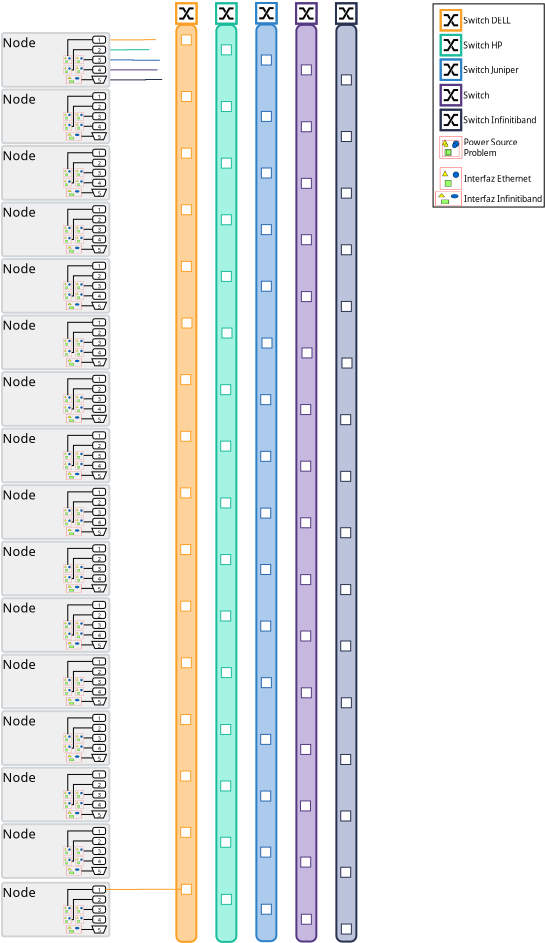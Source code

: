 <?xml version="1.0" encoding="UTF-8"?>
<dia:diagram xmlns:dia="http://www.lysator.liu.se/~alla/dia/">
  <dia:layer name="Arrière-plan" visible="true" active="true">
    <dia:object type="Flowchart - Box" version="0" id="O0">
      <dia:attribute name="obj_pos">
        <dia:point val="22.162,5.169"/>
      </dia:attribute>
      <dia:attribute name="obj_bb">
        <dia:rectangle val="22.112,5.119;23.212,51.055"/>
      </dia:attribute>
      <dia:attribute name="elem_corner">
        <dia:point val="22.162,5.169"/>
      </dia:attribute>
      <dia:attribute name="elem_width">
        <dia:real val="1"/>
      </dia:attribute>
      <dia:attribute name="elem_height">
        <dia:real val="45.836"/>
      </dia:attribute>
      <dia:attribute name="border_width">
        <dia:real val="0.1"/>
      </dia:attribute>
      <dia:attribute name="border_color">
        <dia:color val="#28324e"/>
      </dia:attribute>
      <dia:attribute name="inner_color">
        <dia:color val="#bcc4dc"/>
      </dia:attribute>
      <dia:attribute name="show_background">
        <dia:boolean val="true"/>
      </dia:attribute>
      <dia:attribute name="corner_radius">
        <dia:real val="0.3"/>
      </dia:attribute>
      <dia:attribute name="padding">
        <dia:real val="0"/>
      </dia:attribute>
      <dia:attribute name="text">
        <dia:composite type="text">
          <dia:attribute name="string">
            <dia:string>##</dia:string>
          </dia:attribute>
          <dia:attribute name="font">
            <dia:font family="sans" style="0" name="Helvetica"/>
          </dia:attribute>
          <dia:attribute name="height">
            <dia:real val="0.353"/>
          </dia:attribute>
          <dia:attribute name="pos">
            <dia:point val="22.662,28.193"/>
          </dia:attribute>
          <dia:attribute name="color">
            <dia:color val="#000000"/>
          </dia:attribute>
          <dia:attribute name="alignment">
            <dia:enum val="1"/>
          </dia:attribute>
        </dia:composite>
      </dia:attribute>
    </dia:object>
    <dia:object type="Flowchart - Box" version="0" id="O1">
      <dia:attribute name="obj_pos">
        <dia:point val="22.412,7.669"/>
      </dia:attribute>
      <dia:attribute name="obj_bb">
        <dia:rectangle val="22.412,7.669;22.912,8.169"/>
      </dia:attribute>
      <dia:attribute name="elem_corner">
        <dia:point val="22.412,7.669"/>
      </dia:attribute>
      <dia:attribute name="elem_width">
        <dia:real val="0.5"/>
      </dia:attribute>
      <dia:attribute name="elem_height">
        <dia:real val="0.5"/>
      </dia:attribute>
      <dia:attribute name="border_width">
        <dia:real val="0"/>
      </dia:attribute>
      <dia:attribute name="border_color">
        <dia:color val="#28324e"/>
      </dia:attribute>
      <dia:attribute name="show_background">
        <dia:boolean val="true"/>
      </dia:attribute>
      <dia:attribute name="padding">
        <dia:real val="0"/>
      </dia:attribute>
      <dia:attribute name="text">
        <dia:composite type="text">
          <dia:attribute name="string">
            <dia:string>##</dia:string>
          </dia:attribute>
          <dia:attribute name="font">
            <dia:font family="sans" style="0" name="Helvetica"/>
          </dia:attribute>
          <dia:attribute name="height">
            <dia:real val="0.353"/>
          </dia:attribute>
          <dia:attribute name="pos">
            <dia:point val="22.662,8.025"/>
          </dia:attribute>
          <dia:attribute name="color">
            <dia:color val="#000000"/>
          </dia:attribute>
          <dia:attribute name="alignment">
            <dia:enum val="1"/>
          </dia:attribute>
        </dia:composite>
      </dia:attribute>
    </dia:object>
    <dia:object type="Flowchart - Box" version="0" id="O2">
      <dia:attribute name="obj_pos">
        <dia:point val="22.412,10.501"/>
      </dia:attribute>
      <dia:attribute name="obj_bb">
        <dia:rectangle val="22.412,10.501;22.912,11.001"/>
      </dia:attribute>
      <dia:attribute name="elem_corner">
        <dia:point val="22.412,10.501"/>
      </dia:attribute>
      <dia:attribute name="elem_width">
        <dia:real val="0.5"/>
      </dia:attribute>
      <dia:attribute name="elem_height">
        <dia:real val="0.5"/>
      </dia:attribute>
      <dia:attribute name="border_width">
        <dia:real val="0"/>
      </dia:attribute>
      <dia:attribute name="border_color">
        <dia:color val="#28324e"/>
      </dia:attribute>
      <dia:attribute name="show_background">
        <dia:boolean val="true"/>
      </dia:attribute>
      <dia:attribute name="padding">
        <dia:real val="0"/>
      </dia:attribute>
      <dia:attribute name="text">
        <dia:composite type="text">
          <dia:attribute name="string">
            <dia:string>##</dia:string>
          </dia:attribute>
          <dia:attribute name="font">
            <dia:font family="sans" style="0" name="Helvetica"/>
          </dia:attribute>
          <dia:attribute name="height">
            <dia:real val="0.353"/>
          </dia:attribute>
          <dia:attribute name="pos">
            <dia:point val="22.662,10.857"/>
          </dia:attribute>
          <dia:attribute name="color">
            <dia:color val="#000000"/>
          </dia:attribute>
          <dia:attribute name="alignment">
            <dia:enum val="1"/>
          </dia:attribute>
        </dia:composite>
      </dia:attribute>
    </dia:object>
    <dia:object type="Flowchart - Box" version="0" id="O3">
      <dia:attribute name="obj_pos">
        <dia:point val="22.412,13.332"/>
      </dia:attribute>
      <dia:attribute name="obj_bb">
        <dia:rectangle val="22.412,13.332;22.912,13.832"/>
      </dia:attribute>
      <dia:attribute name="elem_corner">
        <dia:point val="22.412,13.332"/>
      </dia:attribute>
      <dia:attribute name="elem_width">
        <dia:real val="0.5"/>
      </dia:attribute>
      <dia:attribute name="elem_height">
        <dia:real val="0.5"/>
      </dia:attribute>
      <dia:attribute name="border_width">
        <dia:real val="0"/>
      </dia:attribute>
      <dia:attribute name="border_color">
        <dia:color val="#28324e"/>
      </dia:attribute>
      <dia:attribute name="show_background">
        <dia:boolean val="true"/>
      </dia:attribute>
      <dia:attribute name="padding">
        <dia:real val="0"/>
      </dia:attribute>
      <dia:attribute name="text">
        <dia:composite type="text">
          <dia:attribute name="string">
            <dia:string>##</dia:string>
          </dia:attribute>
          <dia:attribute name="font">
            <dia:font family="sans" style="0" name="Helvetica"/>
          </dia:attribute>
          <dia:attribute name="height">
            <dia:real val="0.353"/>
          </dia:attribute>
          <dia:attribute name="pos">
            <dia:point val="22.662,13.688"/>
          </dia:attribute>
          <dia:attribute name="color">
            <dia:color val="#000000"/>
          </dia:attribute>
          <dia:attribute name="alignment">
            <dia:enum val="1"/>
          </dia:attribute>
        </dia:composite>
      </dia:attribute>
    </dia:object>
    <dia:object type="Flowchart - Box" version="0" id="O4">
      <dia:attribute name="obj_pos">
        <dia:point val="22.412,16.164"/>
      </dia:attribute>
      <dia:attribute name="obj_bb">
        <dia:rectangle val="22.412,16.164;22.912,16.664"/>
      </dia:attribute>
      <dia:attribute name="elem_corner">
        <dia:point val="22.412,16.164"/>
      </dia:attribute>
      <dia:attribute name="elem_width">
        <dia:real val="0.5"/>
      </dia:attribute>
      <dia:attribute name="elem_height">
        <dia:real val="0.5"/>
      </dia:attribute>
      <dia:attribute name="border_width">
        <dia:real val="0"/>
      </dia:attribute>
      <dia:attribute name="border_color">
        <dia:color val="#28324e"/>
      </dia:attribute>
      <dia:attribute name="show_background">
        <dia:boolean val="true"/>
      </dia:attribute>
      <dia:attribute name="padding">
        <dia:real val="0"/>
      </dia:attribute>
      <dia:attribute name="text">
        <dia:composite type="text">
          <dia:attribute name="string">
            <dia:string>##</dia:string>
          </dia:attribute>
          <dia:attribute name="font">
            <dia:font family="sans" style="0" name="Helvetica"/>
          </dia:attribute>
          <dia:attribute name="height">
            <dia:real val="0.353"/>
          </dia:attribute>
          <dia:attribute name="pos">
            <dia:point val="22.662,16.52"/>
          </dia:attribute>
          <dia:attribute name="color">
            <dia:color val="#000000"/>
          </dia:attribute>
          <dia:attribute name="alignment">
            <dia:enum val="1"/>
          </dia:attribute>
        </dia:composite>
      </dia:attribute>
    </dia:object>
    <dia:object type="Flowchart - Box" version="0" id="O5">
      <dia:attribute name="obj_pos">
        <dia:point val="22.412,18.996"/>
      </dia:attribute>
      <dia:attribute name="obj_bb">
        <dia:rectangle val="22.412,18.996;22.912,19.496"/>
      </dia:attribute>
      <dia:attribute name="elem_corner">
        <dia:point val="22.412,18.996"/>
      </dia:attribute>
      <dia:attribute name="elem_width">
        <dia:real val="0.5"/>
      </dia:attribute>
      <dia:attribute name="elem_height">
        <dia:real val="0.5"/>
      </dia:attribute>
      <dia:attribute name="border_width">
        <dia:real val="0"/>
      </dia:attribute>
      <dia:attribute name="border_color">
        <dia:color val="#28324e"/>
      </dia:attribute>
      <dia:attribute name="show_background">
        <dia:boolean val="true"/>
      </dia:attribute>
      <dia:attribute name="padding">
        <dia:real val="0"/>
      </dia:attribute>
      <dia:attribute name="text">
        <dia:composite type="text">
          <dia:attribute name="string">
            <dia:string>##</dia:string>
          </dia:attribute>
          <dia:attribute name="font">
            <dia:font family="sans" style="0" name="Helvetica"/>
          </dia:attribute>
          <dia:attribute name="height">
            <dia:real val="0.353"/>
          </dia:attribute>
          <dia:attribute name="pos">
            <dia:point val="22.662,19.352"/>
          </dia:attribute>
          <dia:attribute name="color">
            <dia:color val="#000000"/>
          </dia:attribute>
          <dia:attribute name="alignment">
            <dia:enum val="1"/>
          </dia:attribute>
        </dia:composite>
      </dia:attribute>
    </dia:object>
    <dia:object type="Flowchart - Box" version="0" id="O6">
      <dia:attribute name="obj_pos">
        <dia:point val="22.443,21.827"/>
      </dia:attribute>
      <dia:attribute name="obj_bb">
        <dia:rectangle val="22.443,21.827;22.943,22.327"/>
      </dia:attribute>
      <dia:attribute name="elem_corner">
        <dia:point val="22.443,21.827"/>
      </dia:attribute>
      <dia:attribute name="elem_width">
        <dia:real val="0.5"/>
      </dia:attribute>
      <dia:attribute name="elem_height">
        <dia:real val="0.5"/>
      </dia:attribute>
      <dia:attribute name="border_width">
        <dia:real val="0"/>
      </dia:attribute>
      <dia:attribute name="border_color">
        <dia:color val="#28324e"/>
      </dia:attribute>
      <dia:attribute name="show_background">
        <dia:boolean val="true"/>
      </dia:attribute>
      <dia:attribute name="padding">
        <dia:real val="0"/>
      </dia:attribute>
      <dia:attribute name="text">
        <dia:composite type="text">
          <dia:attribute name="string">
            <dia:string>##</dia:string>
          </dia:attribute>
          <dia:attribute name="font">
            <dia:font family="sans" style="0" name="Helvetica"/>
          </dia:attribute>
          <dia:attribute name="height">
            <dia:real val="0.353"/>
          </dia:attribute>
          <dia:attribute name="pos">
            <dia:point val="22.693,22.183"/>
          </dia:attribute>
          <dia:attribute name="color">
            <dia:color val="#000000"/>
          </dia:attribute>
          <dia:attribute name="alignment">
            <dia:enum val="1"/>
          </dia:attribute>
        </dia:composite>
      </dia:attribute>
    </dia:object>
    <dia:object type="Flowchart - Box" version="0" id="O7">
      <dia:attribute name="obj_pos">
        <dia:point val="22.38,24.659"/>
      </dia:attribute>
      <dia:attribute name="obj_bb">
        <dia:rectangle val="22.38,24.659;22.88,25.159"/>
      </dia:attribute>
      <dia:attribute name="elem_corner">
        <dia:point val="22.38,24.659"/>
      </dia:attribute>
      <dia:attribute name="elem_width">
        <dia:real val="0.5"/>
      </dia:attribute>
      <dia:attribute name="elem_height">
        <dia:real val="0.5"/>
      </dia:attribute>
      <dia:attribute name="border_width">
        <dia:real val="0"/>
      </dia:attribute>
      <dia:attribute name="border_color">
        <dia:color val="#28324e"/>
      </dia:attribute>
      <dia:attribute name="show_background">
        <dia:boolean val="true"/>
      </dia:attribute>
      <dia:attribute name="padding">
        <dia:real val="0"/>
      </dia:attribute>
      <dia:attribute name="text">
        <dia:composite type="text">
          <dia:attribute name="string">
            <dia:string>##</dia:string>
          </dia:attribute>
          <dia:attribute name="font">
            <dia:font family="sans" style="0" name="Helvetica"/>
          </dia:attribute>
          <dia:attribute name="height">
            <dia:real val="0.353"/>
          </dia:attribute>
          <dia:attribute name="pos">
            <dia:point val="22.63,25.015"/>
          </dia:attribute>
          <dia:attribute name="color">
            <dia:color val="#000000"/>
          </dia:attribute>
          <dia:attribute name="alignment">
            <dia:enum val="1"/>
          </dia:attribute>
        </dia:composite>
      </dia:attribute>
    </dia:object>
    <dia:object type="Flowchart - Box" version="0" id="O8">
      <dia:attribute name="obj_pos">
        <dia:point val="22.38,27.491"/>
      </dia:attribute>
      <dia:attribute name="obj_bb">
        <dia:rectangle val="22.38,27.491;22.88,27.991"/>
      </dia:attribute>
      <dia:attribute name="elem_corner">
        <dia:point val="22.38,27.491"/>
      </dia:attribute>
      <dia:attribute name="elem_width">
        <dia:real val="0.5"/>
      </dia:attribute>
      <dia:attribute name="elem_height">
        <dia:real val="0.5"/>
      </dia:attribute>
      <dia:attribute name="border_width">
        <dia:real val="0"/>
      </dia:attribute>
      <dia:attribute name="border_color">
        <dia:color val="#28324e"/>
      </dia:attribute>
      <dia:attribute name="show_background">
        <dia:boolean val="true"/>
      </dia:attribute>
      <dia:attribute name="padding">
        <dia:real val="0"/>
      </dia:attribute>
      <dia:attribute name="text">
        <dia:composite type="text">
          <dia:attribute name="string">
            <dia:string>##</dia:string>
          </dia:attribute>
          <dia:attribute name="font">
            <dia:font family="sans" style="0" name="Helvetica"/>
          </dia:attribute>
          <dia:attribute name="height">
            <dia:real val="0.353"/>
          </dia:attribute>
          <dia:attribute name="pos">
            <dia:point val="22.63,27.847"/>
          </dia:attribute>
          <dia:attribute name="color">
            <dia:color val="#000000"/>
          </dia:attribute>
          <dia:attribute name="alignment">
            <dia:enum val="1"/>
          </dia:attribute>
        </dia:composite>
      </dia:attribute>
    </dia:object>
    <dia:object type="Flowchart - Box" version="0" id="O9">
      <dia:attribute name="obj_pos">
        <dia:point val="22.38,30.311"/>
      </dia:attribute>
      <dia:attribute name="obj_bb">
        <dia:rectangle val="22.38,30.311;22.88,30.811"/>
      </dia:attribute>
      <dia:attribute name="elem_corner">
        <dia:point val="22.38,30.311"/>
      </dia:attribute>
      <dia:attribute name="elem_width">
        <dia:real val="0.5"/>
      </dia:attribute>
      <dia:attribute name="elem_height">
        <dia:real val="0.5"/>
      </dia:attribute>
      <dia:attribute name="border_width">
        <dia:real val="0"/>
      </dia:attribute>
      <dia:attribute name="border_color">
        <dia:color val="#28324e"/>
      </dia:attribute>
      <dia:attribute name="show_background">
        <dia:boolean val="true"/>
      </dia:attribute>
      <dia:attribute name="padding">
        <dia:real val="0"/>
      </dia:attribute>
      <dia:attribute name="text">
        <dia:composite type="text">
          <dia:attribute name="string">
            <dia:string>##</dia:string>
          </dia:attribute>
          <dia:attribute name="font">
            <dia:font family="sans" style="0" name="Helvetica"/>
          </dia:attribute>
          <dia:attribute name="height">
            <dia:real val="0.353"/>
          </dia:attribute>
          <dia:attribute name="pos">
            <dia:point val="22.63,30.667"/>
          </dia:attribute>
          <dia:attribute name="color">
            <dia:color val="#000000"/>
          </dia:attribute>
          <dia:attribute name="alignment">
            <dia:enum val="1"/>
          </dia:attribute>
        </dia:composite>
      </dia:attribute>
    </dia:object>
    <dia:object type="Flowchart - Box" version="0" id="O10">
      <dia:attribute name="obj_pos">
        <dia:point val="22.38,33.154"/>
      </dia:attribute>
      <dia:attribute name="obj_bb">
        <dia:rectangle val="22.38,33.154;22.88,33.654"/>
      </dia:attribute>
      <dia:attribute name="elem_corner">
        <dia:point val="22.38,33.154"/>
      </dia:attribute>
      <dia:attribute name="elem_width">
        <dia:real val="0.5"/>
      </dia:attribute>
      <dia:attribute name="elem_height">
        <dia:real val="0.5"/>
      </dia:attribute>
      <dia:attribute name="border_width">
        <dia:real val="0"/>
      </dia:attribute>
      <dia:attribute name="border_color">
        <dia:color val="#28324e"/>
      </dia:attribute>
      <dia:attribute name="show_background">
        <dia:boolean val="true"/>
      </dia:attribute>
      <dia:attribute name="padding">
        <dia:real val="0"/>
      </dia:attribute>
      <dia:attribute name="text">
        <dia:composite type="text">
          <dia:attribute name="string">
            <dia:string>##</dia:string>
          </dia:attribute>
          <dia:attribute name="font">
            <dia:font family="sans" style="0" name="Helvetica"/>
          </dia:attribute>
          <dia:attribute name="height">
            <dia:real val="0.353"/>
          </dia:attribute>
          <dia:attribute name="pos">
            <dia:point val="22.63,33.51"/>
          </dia:attribute>
          <dia:attribute name="color">
            <dia:color val="#000000"/>
          </dia:attribute>
          <dia:attribute name="alignment">
            <dia:enum val="1"/>
          </dia:attribute>
        </dia:composite>
      </dia:attribute>
    </dia:object>
    <dia:object type="Flowchart - Box" version="0" id="O11">
      <dia:attribute name="obj_pos">
        <dia:point val="22.38,35.975"/>
      </dia:attribute>
      <dia:attribute name="obj_bb">
        <dia:rectangle val="22.38,35.975;22.88,36.475"/>
      </dia:attribute>
      <dia:attribute name="elem_corner">
        <dia:point val="22.38,35.975"/>
      </dia:attribute>
      <dia:attribute name="elem_width">
        <dia:real val="0.5"/>
      </dia:attribute>
      <dia:attribute name="elem_height">
        <dia:real val="0.5"/>
      </dia:attribute>
      <dia:attribute name="border_width">
        <dia:real val="0"/>
      </dia:attribute>
      <dia:attribute name="border_color">
        <dia:color val="#28324e"/>
      </dia:attribute>
      <dia:attribute name="show_background">
        <dia:boolean val="true"/>
      </dia:attribute>
      <dia:attribute name="padding">
        <dia:real val="0"/>
      </dia:attribute>
      <dia:attribute name="text">
        <dia:composite type="text">
          <dia:attribute name="string">
            <dia:string>##</dia:string>
          </dia:attribute>
          <dia:attribute name="font">
            <dia:font family="sans" style="0" name="Helvetica"/>
          </dia:attribute>
          <dia:attribute name="height">
            <dia:real val="0.353"/>
          </dia:attribute>
          <dia:attribute name="pos">
            <dia:point val="22.63,36.331"/>
          </dia:attribute>
          <dia:attribute name="color">
            <dia:color val="#000000"/>
          </dia:attribute>
          <dia:attribute name="alignment">
            <dia:enum val="1"/>
          </dia:attribute>
        </dia:composite>
      </dia:attribute>
    </dia:object>
    <dia:object type="Flowchart - Box" version="0" id="O12">
      <dia:attribute name="obj_pos">
        <dia:point val="22.412,38.814"/>
      </dia:attribute>
      <dia:attribute name="obj_bb">
        <dia:rectangle val="22.412,38.814;22.912,39.314"/>
      </dia:attribute>
      <dia:attribute name="elem_corner">
        <dia:point val="22.412,38.814"/>
      </dia:attribute>
      <dia:attribute name="elem_width">
        <dia:real val="0.5"/>
      </dia:attribute>
      <dia:attribute name="elem_height">
        <dia:real val="0.5"/>
      </dia:attribute>
      <dia:attribute name="border_width">
        <dia:real val="0"/>
      </dia:attribute>
      <dia:attribute name="border_color">
        <dia:color val="#28324e"/>
      </dia:attribute>
      <dia:attribute name="show_background">
        <dia:boolean val="true"/>
      </dia:attribute>
      <dia:attribute name="padding">
        <dia:real val="0"/>
      </dia:attribute>
      <dia:attribute name="text">
        <dia:composite type="text">
          <dia:attribute name="string">
            <dia:string>##</dia:string>
          </dia:attribute>
          <dia:attribute name="font">
            <dia:font family="sans" style="0" name="Helvetica"/>
          </dia:attribute>
          <dia:attribute name="height">
            <dia:real val="0.353"/>
          </dia:attribute>
          <dia:attribute name="pos">
            <dia:point val="22.662,39.17"/>
          </dia:attribute>
          <dia:attribute name="color">
            <dia:color val="#000000"/>
          </dia:attribute>
          <dia:attribute name="alignment">
            <dia:enum val="1"/>
          </dia:attribute>
        </dia:composite>
      </dia:attribute>
    </dia:object>
    <dia:object type="Flowchart - Box" version="0" id="O13">
      <dia:attribute name="obj_pos">
        <dia:point val="22.38,41.649"/>
      </dia:attribute>
      <dia:attribute name="obj_bb">
        <dia:rectangle val="22.38,41.649;22.88,42.149"/>
      </dia:attribute>
      <dia:attribute name="elem_corner">
        <dia:point val="22.38,41.649"/>
      </dia:attribute>
      <dia:attribute name="elem_width">
        <dia:real val="0.5"/>
      </dia:attribute>
      <dia:attribute name="elem_height">
        <dia:real val="0.5"/>
      </dia:attribute>
      <dia:attribute name="border_width">
        <dia:real val="0"/>
      </dia:attribute>
      <dia:attribute name="border_color">
        <dia:color val="#28324e"/>
      </dia:attribute>
      <dia:attribute name="show_background">
        <dia:boolean val="true"/>
      </dia:attribute>
      <dia:attribute name="padding">
        <dia:real val="0"/>
      </dia:attribute>
      <dia:attribute name="text">
        <dia:composite type="text">
          <dia:attribute name="string">
            <dia:string>##</dia:string>
          </dia:attribute>
          <dia:attribute name="font">
            <dia:font family="sans" style="0" name="Helvetica"/>
          </dia:attribute>
          <dia:attribute name="height">
            <dia:real val="0.353"/>
          </dia:attribute>
          <dia:attribute name="pos">
            <dia:point val="22.63,42.005"/>
          </dia:attribute>
          <dia:attribute name="color">
            <dia:color val="#000000"/>
          </dia:attribute>
          <dia:attribute name="alignment">
            <dia:enum val="1"/>
          </dia:attribute>
        </dia:composite>
      </dia:attribute>
    </dia:object>
    <dia:object type="Flowchart - Box" version="0" id="O14">
      <dia:attribute name="obj_pos">
        <dia:point val="22.38,44.474"/>
      </dia:attribute>
      <dia:attribute name="obj_bb">
        <dia:rectangle val="22.38,44.474;22.88,44.974"/>
      </dia:attribute>
      <dia:attribute name="elem_corner">
        <dia:point val="22.38,44.474"/>
      </dia:attribute>
      <dia:attribute name="elem_width">
        <dia:real val="0.5"/>
      </dia:attribute>
      <dia:attribute name="elem_height">
        <dia:real val="0.5"/>
      </dia:attribute>
      <dia:attribute name="border_width">
        <dia:real val="0"/>
      </dia:attribute>
      <dia:attribute name="border_color">
        <dia:color val="#28324e"/>
      </dia:attribute>
      <dia:attribute name="show_background">
        <dia:boolean val="true"/>
      </dia:attribute>
      <dia:attribute name="padding">
        <dia:real val="0"/>
      </dia:attribute>
      <dia:attribute name="text">
        <dia:composite type="text">
          <dia:attribute name="string">
            <dia:string>##</dia:string>
          </dia:attribute>
          <dia:attribute name="font">
            <dia:font family="sans" style="0" name="Helvetica"/>
          </dia:attribute>
          <dia:attribute name="height">
            <dia:real val="0.353"/>
          </dia:attribute>
          <dia:attribute name="pos">
            <dia:point val="22.63,44.83"/>
          </dia:attribute>
          <dia:attribute name="color">
            <dia:color val="#000000"/>
          </dia:attribute>
          <dia:attribute name="alignment">
            <dia:enum val="1"/>
          </dia:attribute>
        </dia:composite>
      </dia:attribute>
    </dia:object>
    <dia:object type="Flowchart - Box" version="0" id="O15">
      <dia:attribute name="obj_pos">
        <dia:point val="22.38,47.288"/>
      </dia:attribute>
      <dia:attribute name="obj_bb">
        <dia:rectangle val="22.38,47.288;22.88,47.788"/>
      </dia:attribute>
      <dia:attribute name="elem_corner">
        <dia:point val="22.38,47.288"/>
      </dia:attribute>
      <dia:attribute name="elem_width">
        <dia:real val="0.5"/>
      </dia:attribute>
      <dia:attribute name="elem_height">
        <dia:real val="0.5"/>
      </dia:attribute>
      <dia:attribute name="border_width">
        <dia:real val="0"/>
      </dia:attribute>
      <dia:attribute name="border_color">
        <dia:color val="#28324e"/>
      </dia:attribute>
      <dia:attribute name="show_background">
        <dia:boolean val="true"/>
      </dia:attribute>
      <dia:attribute name="padding">
        <dia:real val="0"/>
      </dia:attribute>
      <dia:attribute name="text">
        <dia:composite type="text">
          <dia:attribute name="string">
            <dia:string>##</dia:string>
          </dia:attribute>
          <dia:attribute name="font">
            <dia:font family="sans" style="0" name="Helvetica"/>
          </dia:attribute>
          <dia:attribute name="height">
            <dia:real val="0.353"/>
          </dia:attribute>
          <dia:attribute name="pos">
            <dia:point val="22.63,47.644"/>
          </dia:attribute>
          <dia:attribute name="color">
            <dia:color val="#000000"/>
          </dia:attribute>
          <dia:attribute name="alignment">
            <dia:enum val="1"/>
          </dia:attribute>
        </dia:composite>
      </dia:attribute>
    </dia:object>
    <dia:object type="Flowchart - Box" version="0" id="O16">
      <dia:attribute name="obj_pos">
        <dia:point val="22.412,50.127"/>
      </dia:attribute>
      <dia:attribute name="obj_bb">
        <dia:rectangle val="22.412,50.127;22.912,50.627"/>
      </dia:attribute>
      <dia:attribute name="elem_corner">
        <dia:point val="22.412,50.127"/>
      </dia:attribute>
      <dia:attribute name="elem_width">
        <dia:real val="0.5"/>
      </dia:attribute>
      <dia:attribute name="elem_height">
        <dia:real val="0.5"/>
      </dia:attribute>
      <dia:attribute name="border_width">
        <dia:real val="0"/>
      </dia:attribute>
      <dia:attribute name="border_color">
        <dia:color val="#28324e"/>
      </dia:attribute>
      <dia:attribute name="show_background">
        <dia:boolean val="true"/>
      </dia:attribute>
      <dia:attribute name="padding">
        <dia:real val="0"/>
      </dia:attribute>
      <dia:attribute name="text">
        <dia:composite type="text">
          <dia:attribute name="string">
            <dia:string>##</dia:string>
          </dia:attribute>
          <dia:attribute name="font">
            <dia:font family="sans" style="0" name="Helvetica"/>
          </dia:attribute>
          <dia:attribute name="height">
            <dia:real val="0.353"/>
          </dia:attribute>
          <dia:attribute name="pos">
            <dia:point val="22.662,50.483"/>
          </dia:attribute>
          <dia:attribute name="color">
            <dia:color val="#000000"/>
          </dia:attribute>
          <dia:attribute name="alignment">
            <dia:enum val="1"/>
          </dia:attribute>
        </dia:composite>
      </dia:attribute>
    </dia:object>
    <dia:object type="Flowchart - Box" version="0" id="O17">
      <dia:attribute name="obj_pos">
        <dia:point val="20.162,5.169"/>
      </dia:attribute>
      <dia:attribute name="obj_bb">
        <dia:rectangle val="20.111,5.119;21.212,51.052"/>
      </dia:attribute>
      <dia:attribute name="elem_corner">
        <dia:point val="20.162,5.169"/>
      </dia:attribute>
      <dia:attribute name="elem_width">
        <dia:real val="1"/>
      </dia:attribute>
      <dia:attribute name="elem_height">
        <dia:real val="45.833"/>
      </dia:attribute>
      <dia:attribute name="border_width">
        <dia:real val="0.1"/>
      </dia:attribute>
      <dia:attribute name="border_color">
        <dia:color val="#553982"/>
      </dia:attribute>
      <dia:attribute name="inner_color">
        <dia:color val="#c7b8e0"/>
      </dia:attribute>
      <dia:attribute name="show_background">
        <dia:boolean val="true"/>
      </dia:attribute>
      <dia:attribute name="corner_radius">
        <dia:real val="0.3"/>
      </dia:attribute>
      <dia:attribute name="padding">
        <dia:real val="0"/>
      </dia:attribute>
      <dia:attribute name="text">
        <dia:composite type="text">
          <dia:attribute name="string">
            <dia:string>##</dia:string>
          </dia:attribute>
          <dia:attribute name="font">
            <dia:font family="sans" style="0" name="Helvetica"/>
          </dia:attribute>
          <dia:attribute name="height">
            <dia:real val="0.353"/>
          </dia:attribute>
          <dia:attribute name="pos">
            <dia:point val="20.662,28.192"/>
          </dia:attribute>
          <dia:attribute name="color">
            <dia:color val="#000000"/>
          </dia:attribute>
          <dia:attribute name="alignment">
            <dia:enum val="1"/>
          </dia:attribute>
        </dia:composite>
      </dia:attribute>
    </dia:object>
    <dia:object type="Flowchart - Box" version="0" id="O18">
      <dia:attribute name="obj_pos">
        <dia:point val="20.412,7.169"/>
      </dia:attribute>
      <dia:attribute name="obj_bb">
        <dia:rectangle val="20.412,7.169;20.912,7.669"/>
      </dia:attribute>
      <dia:attribute name="elem_corner">
        <dia:point val="20.412,7.169"/>
      </dia:attribute>
      <dia:attribute name="elem_width">
        <dia:real val="0.5"/>
      </dia:attribute>
      <dia:attribute name="elem_height">
        <dia:real val="0.5"/>
      </dia:attribute>
      <dia:attribute name="border_width">
        <dia:real val="0"/>
      </dia:attribute>
      <dia:attribute name="border_color">
        <dia:color val="#553982"/>
      </dia:attribute>
      <dia:attribute name="show_background">
        <dia:boolean val="true"/>
      </dia:attribute>
      <dia:attribute name="padding">
        <dia:real val="0"/>
      </dia:attribute>
      <dia:attribute name="text">
        <dia:composite type="text">
          <dia:attribute name="string">
            <dia:string>##</dia:string>
          </dia:attribute>
          <dia:attribute name="font">
            <dia:font family="sans" style="0" name="Helvetica"/>
          </dia:attribute>
          <dia:attribute name="height">
            <dia:real val="0.353"/>
          </dia:attribute>
          <dia:attribute name="pos">
            <dia:point val="20.662,7.525"/>
          </dia:attribute>
          <dia:attribute name="color">
            <dia:color val="#000000"/>
          </dia:attribute>
          <dia:attribute name="alignment">
            <dia:enum val="1"/>
          </dia:attribute>
        </dia:composite>
      </dia:attribute>
    </dia:object>
    <dia:object type="Flowchart - Box" version="0" id="O19">
      <dia:attribute name="obj_pos">
        <dia:point val="20.412,10.012"/>
      </dia:attribute>
      <dia:attribute name="obj_bb">
        <dia:rectangle val="20.412,10.012;20.912,10.512"/>
      </dia:attribute>
      <dia:attribute name="elem_corner">
        <dia:point val="20.412,10.012"/>
      </dia:attribute>
      <dia:attribute name="elem_width">
        <dia:real val="0.5"/>
      </dia:attribute>
      <dia:attribute name="elem_height">
        <dia:real val="0.5"/>
      </dia:attribute>
      <dia:attribute name="border_width">
        <dia:real val="0"/>
      </dia:attribute>
      <dia:attribute name="border_color">
        <dia:color val="#553982"/>
      </dia:attribute>
      <dia:attribute name="show_background">
        <dia:boolean val="true"/>
      </dia:attribute>
      <dia:attribute name="padding">
        <dia:real val="0"/>
      </dia:attribute>
      <dia:attribute name="text">
        <dia:composite type="text">
          <dia:attribute name="string">
            <dia:string>##</dia:string>
          </dia:attribute>
          <dia:attribute name="font">
            <dia:font family="sans" style="0" name="Helvetica"/>
          </dia:attribute>
          <dia:attribute name="height">
            <dia:real val="0.353"/>
          </dia:attribute>
          <dia:attribute name="pos">
            <dia:point val="20.662,10.368"/>
          </dia:attribute>
          <dia:attribute name="color">
            <dia:color val="#000000"/>
          </dia:attribute>
          <dia:attribute name="alignment">
            <dia:enum val="1"/>
          </dia:attribute>
        </dia:composite>
      </dia:attribute>
    </dia:object>
    <dia:object type="Flowchart - Box" version="0" id="O20">
      <dia:attribute name="obj_pos">
        <dia:point val="20.412,12.842"/>
      </dia:attribute>
      <dia:attribute name="obj_bb">
        <dia:rectangle val="20.412,12.842;20.912,13.342"/>
      </dia:attribute>
      <dia:attribute name="elem_corner">
        <dia:point val="20.412,12.842"/>
      </dia:attribute>
      <dia:attribute name="elem_width">
        <dia:real val="0.5"/>
      </dia:attribute>
      <dia:attribute name="elem_height">
        <dia:real val="0.5"/>
      </dia:attribute>
      <dia:attribute name="border_width">
        <dia:real val="0"/>
      </dia:attribute>
      <dia:attribute name="border_color">
        <dia:color val="#553982"/>
      </dia:attribute>
      <dia:attribute name="show_background">
        <dia:boolean val="true"/>
      </dia:attribute>
      <dia:attribute name="padding">
        <dia:real val="0"/>
      </dia:attribute>
      <dia:attribute name="text">
        <dia:composite type="text">
          <dia:attribute name="string">
            <dia:string>##</dia:string>
          </dia:attribute>
          <dia:attribute name="font">
            <dia:font family="sans" style="0" name="Helvetica"/>
          </dia:attribute>
          <dia:attribute name="height">
            <dia:real val="0.353"/>
          </dia:attribute>
          <dia:attribute name="pos">
            <dia:point val="20.662,13.199"/>
          </dia:attribute>
          <dia:attribute name="color">
            <dia:color val="#000000"/>
          </dia:attribute>
          <dia:attribute name="alignment">
            <dia:enum val="1"/>
          </dia:attribute>
        </dia:composite>
      </dia:attribute>
    </dia:object>
    <dia:object type="Flowchart - Box" version="0" id="O21">
      <dia:attribute name="obj_pos">
        <dia:point val="20.412,15.661"/>
      </dia:attribute>
      <dia:attribute name="obj_bb">
        <dia:rectangle val="20.412,15.661;20.912,16.161"/>
      </dia:attribute>
      <dia:attribute name="elem_corner">
        <dia:point val="20.412,15.661"/>
      </dia:attribute>
      <dia:attribute name="elem_width">
        <dia:real val="0.5"/>
      </dia:attribute>
      <dia:attribute name="elem_height">
        <dia:real val="0.5"/>
      </dia:attribute>
      <dia:attribute name="border_width">
        <dia:real val="0"/>
      </dia:attribute>
      <dia:attribute name="border_color">
        <dia:color val="#553982"/>
      </dia:attribute>
      <dia:attribute name="show_background">
        <dia:boolean val="true"/>
      </dia:attribute>
      <dia:attribute name="padding">
        <dia:real val="0"/>
      </dia:attribute>
      <dia:attribute name="text">
        <dia:composite type="text">
          <dia:attribute name="string">
            <dia:string>##</dia:string>
          </dia:attribute>
          <dia:attribute name="font">
            <dia:font family="sans" style="0" name="Helvetica"/>
          </dia:attribute>
          <dia:attribute name="height">
            <dia:real val="0.353"/>
          </dia:attribute>
          <dia:attribute name="pos">
            <dia:point val="20.662,16.017"/>
          </dia:attribute>
          <dia:attribute name="color">
            <dia:color val="#000000"/>
          </dia:attribute>
          <dia:attribute name="alignment">
            <dia:enum val="1"/>
          </dia:attribute>
        </dia:composite>
      </dia:attribute>
    </dia:object>
    <dia:object type="Flowchart - Box" version="0" id="O22">
      <dia:attribute name="obj_pos">
        <dia:point val="20.412,18.504"/>
      </dia:attribute>
      <dia:attribute name="obj_bb">
        <dia:rectangle val="20.412,18.504;20.912,19.004"/>
      </dia:attribute>
      <dia:attribute name="elem_corner">
        <dia:point val="20.412,18.504"/>
      </dia:attribute>
      <dia:attribute name="elem_width">
        <dia:real val="0.5"/>
      </dia:attribute>
      <dia:attribute name="elem_height">
        <dia:real val="0.5"/>
      </dia:attribute>
      <dia:attribute name="border_width">
        <dia:real val="0"/>
      </dia:attribute>
      <dia:attribute name="border_color">
        <dia:color val="#553982"/>
      </dia:attribute>
      <dia:attribute name="show_background">
        <dia:boolean val="true"/>
      </dia:attribute>
      <dia:attribute name="padding">
        <dia:real val="0"/>
      </dia:attribute>
      <dia:attribute name="text">
        <dia:composite type="text">
          <dia:attribute name="string">
            <dia:string>##</dia:string>
          </dia:attribute>
          <dia:attribute name="font">
            <dia:font family="sans" style="0" name="Helvetica"/>
          </dia:attribute>
          <dia:attribute name="height">
            <dia:real val="0.353"/>
          </dia:attribute>
          <dia:attribute name="pos">
            <dia:point val="20.662,18.86"/>
          </dia:attribute>
          <dia:attribute name="color">
            <dia:color val="#000000"/>
          </dia:attribute>
          <dia:attribute name="alignment">
            <dia:enum val="1"/>
          </dia:attribute>
        </dia:composite>
      </dia:attribute>
    </dia:object>
    <dia:object type="Flowchart - Box" version="0" id="O23">
      <dia:attribute name="obj_pos">
        <dia:point val="20.443,21.321"/>
      </dia:attribute>
      <dia:attribute name="obj_bb">
        <dia:rectangle val="20.443,21.321;20.943,21.821"/>
      </dia:attribute>
      <dia:attribute name="elem_corner">
        <dia:point val="20.443,21.321"/>
      </dia:attribute>
      <dia:attribute name="elem_width">
        <dia:real val="0.5"/>
      </dia:attribute>
      <dia:attribute name="elem_height">
        <dia:real val="0.5"/>
      </dia:attribute>
      <dia:attribute name="border_width">
        <dia:real val="0"/>
      </dia:attribute>
      <dia:attribute name="border_color">
        <dia:color val="#553982"/>
      </dia:attribute>
      <dia:attribute name="show_background">
        <dia:boolean val="true"/>
      </dia:attribute>
      <dia:attribute name="padding">
        <dia:real val="0"/>
      </dia:attribute>
      <dia:attribute name="text">
        <dia:composite type="text">
          <dia:attribute name="string">
            <dia:string>##</dia:string>
          </dia:attribute>
          <dia:attribute name="font">
            <dia:font family="sans" style="0" name="Helvetica"/>
          </dia:attribute>
          <dia:attribute name="height">
            <dia:real val="0.353"/>
          </dia:attribute>
          <dia:attribute name="pos">
            <dia:point val="20.693,21.677"/>
          </dia:attribute>
          <dia:attribute name="color">
            <dia:color val="#000000"/>
          </dia:attribute>
          <dia:attribute name="alignment">
            <dia:enum val="1"/>
          </dia:attribute>
        </dia:composite>
      </dia:attribute>
    </dia:object>
    <dia:object type="Flowchart - Box" version="0" id="O24">
      <dia:attribute name="obj_pos">
        <dia:point val="20.38,24.153"/>
      </dia:attribute>
      <dia:attribute name="obj_bb">
        <dia:rectangle val="20.38,24.153;20.88,24.653"/>
      </dia:attribute>
      <dia:attribute name="elem_corner">
        <dia:point val="20.38,24.153"/>
      </dia:attribute>
      <dia:attribute name="elem_width">
        <dia:real val="0.5"/>
      </dia:attribute>
      <dia:attribute name="elem_height">
        <dia:real val="0.5"/>
      </dia:attribute>
      <dia:attribute name="border_width">
        <dia:real val="0"/>
      </dia:attribute>
      <dia:attribute name="border_color">
        <dia:color val="#553982"/>
      </dia:attribute>
      <dia:attribute name="show_background">
        <dia:boolean val="true"/>
      </dia:attribute>
      <dia:attribute name="padding">
        <dia:real val="0"/>
      </dia:attribute>
      <dia:attribute name="text">
        <dia:composite type="text">
          <dia:attribute name="string">
            <dia:string>##</dia:string>
          </dia:attribute>
          <dia:attribute name="font">
            <dia:font family="sans" style="0" name="Helvetica"/>
          </dia:attribute>
          <dia:attribute name="height">
            <dia:real val="0.353"/>
          </dia:attribute>
          <dia:attribute name="pos">
            <dia:point val="20.63,24.509"/>
          </dia:attribute>
          <dia:attribute name="color">
            <dia:color val="#000000"/>
          </dia:attribute>
          <dia:attribute name="alignment">
            <dia:enum val="1"/>
          </dia:attribute>
        </dia:composite>
      </dia:attribute>
    </dia:object>
    <dia:object type="Flowchart - Box" version="0" id="O25">
      <dia:attribute name="obj_pos">
        <dia:point val="20.38,26.983"/>
      </dia:attribute>
      <dia:attribute name="obj_bb">
        <dia:rectangle val="20.38,26.983;20.88,27.483"/>
      </dia:attribute>
      <dia:attribute name="elem_corner">
        <dia:point val="20.38,26.983"/>
      </dia:attribute>
      <dia:attribute name="elem_width">
        <dia:real val="0.5"/>
      </dia:attribute>
      <dia:attribute name="elem_height">
        <dia:real val="0.5"/>
      </dia:attribute>
      <dia:attribute name="border_width">
        <dia:real val="0"/>
      </dia:attribute>
      <dia:attribute name="border_color">
        <dia:color val="#553982"/>
      </dia:attribute>
      <dia:attribute name="show_background">
        <dia:boolean val="true"/>
      </dia:attribute>
      <dia:attribute name="padding">
        <dia:real val="0"/>
      </dia:attribute>
      <dia:attribute name="text">
        <dia:composite type="text">
          <dia:attribute name="string">
            <dia:string>##</dia:string>
          </dia:attribute>
          <dia:attribute name="font">
            <dia:font family="sans" style="0" name="Helvetica"/>
          </dia:attribute>
          <dia:attribute name="height">
            <dia:real val="0.353"/>
          </dia:attribute>
          <dia:attribute name="pos">
            <dia:point val="20.63,27.34"/>
          </dia:attribute>
          <dia:attribute name="color">
            <dia:color val="#000000"/>
          </dia:attribute>
          <dia:attribute name="alignment">
            <dia:enum val="1"/>
          </dia:attribute>
        </dia:composite>
      </dia:attribute>
    </dia:object>
    <dia:object type="Flowchart - Box" version="0" id="O26">
      <dia:attribute name="obj_pos">
        <dia:point val="20.38,29.814"/>
      </dia:attribute>
      <dia:attribute name="obj_bb">
        <dia:rectangle val="20.38,29.814;20.88,30.314"/>
      </dia:attribute>
      <dia:attribute name="elem_corner">
        <dia:point val="20.38,29.814"/>
      </dia:attribute>
      <dia:attribute name="elem_width">
        <dia:real val="0.5"/>
      </dia:attribute>
      <dia:attribute name="elem_height">
        <dia:real val="0.5"/>
      </dia:attribute>
      <dia:attribute name="border_width">
        <dia:real val="0"/>
      </dia:attribute>
      <dia:attribute name="border_color">
        <dia:color val="#553982"/>
      </dia:attribute>
      <dia:attribute name="show_background">
        <dia:boolean val="true"/>
      </dia:attribute>
      <dia:attribute name="padding">
        <dia:real val="0"/>
      </dia:attribute>
      <dia:attribute name="text">
        <dia:composite type="text">
          <dia:attribute name="string">
            <dia:string>##</dia:string>
          </dia:attribute>
          <dia:attribute name="font">
            <dia:font family="sans" style="0" name="Helvetica"/>
          </dia:attribute>
          <dia:attribute name="height">
            <dia:real val="0.353"/>
          </dia:attribute>
          <dia:attribute name="pos">
            <dia:point val="20.63,30.17"/>
          </dia:attribute>
          <dia:attribute name="color">
            <dia:color val="#000000"/>
          </dia:attribute>
          <dia:attribute name="alignment">
            <dia:enum val="1"/>
          </dia:attribute>
        </dia:composite>
      </dia:attribute>
    </dia:object>
    <dia:object type="Flowchart - Box" version="0" id="O27">
      <dia:attribute name="obj_pos">
        <dia:point val="20.38,32.656"/>
      </dia:attribute>
      <dia:attribute name="obj_bb">
        <dia:rectangle val="20.38,32.656;20.88,33.156"/>
      </dia:attribute>
      <dia:attribute name="elem_corner">
        <dia:point val="20.38,32.656"/>
      </dia:attribute>
      <dia:attribute name="elem_width">
        <dia:real val="0.5"/>
      </dia:attribute>
      <dia:attribute name="elem_height">
        <dia:real val="0.5"/>
      </dia:attribute>
      <dia:attribute name="border_width">
        <dia:real val="0"/>
      </dia:attribute>
      <dia:attribute name="border_color">
        <dia:color val="#553982"/>
      </dia:attribute>
      <dia:attribute name="show_background">
        <dia:boolean val="true"/>
      </dia:attribute>
      <dia:attribute name="padding">
        <dia:real val="0"/>
      </dia:attribute>
      <dia:attribute name="text">
        <dia:composite type="text">
          <dia:attribute name="string">
            <dia:string>##</dia:string>
          </dia:attribute>
          <dia:attribute name="font">
            <dia:font family="sans" style="0" name="Helvetica"/>
          </dia:attribute>
          <dia:attribute name="height">
            <dia:real val="0.353"/>
          </dia:attribute>
          <dia:attribute name="pos">
            <dia:point val="20.63,33.012"/>
          </dia:attribute>
          <dia:attribute name="color">
            <dia:color val="#000000"/>
          </dia:attribute>
          <dia:attribute name="alignment">
            <dia:enum val="1"/>
          </dia:attribute>
        </dia:composite>
      </dia:attribute>
    </dia:object>
    <dia:object type="Flowchart - Box" version="0" id="O28">
      <dia:attribute name="obj_pos">
        <dia:point val="20.38,35.475"/>
      </dia:attribute>
      <dia:attribute name="obj_bb">
        <dia:rectangle val="20.38,35.475;20.88,35.975"/>
      </dia:attribute>
      <dia:attribute name="elem_corner">
        <dia:point val="20.38,35.475"/>
      </dia:attribute>
      <dia:attribute name="elem_width">
        <dia:real val="0.5"/>
      </dia:attribute>
      <dia:attribute name="elem_height">
        <dia:real val="0.5"/>
      </dia:attribute>
      <dia:attribute name="border_width">
        <dia:real val="0"/>
      </dia:attribute>
      <dia:attribute name="border_color">
        <dia:color val="#553982"/>
      </dia:attribute>
      <dia:attribute name="show_background">
        <dia:boolean val="true"/>
      </dia:attribute>
      <dia:attribute name="padding">
        <dia:real val="0"/>
      </dia:attribute>
      <dia:attribute name="text">
        <dia:composite type="text">
          <dia:attribute name="string">
            <dia:string>##</dia:string>
          </dia:attribute>
          <dia:attribute name="font">
            <dia:font family="sans" style="0" name="Helvetica"/>
          </dia:attribute>
          <dia:attribute name="height">
            <dia:real val="0.353"/>
          </dia:attribute>
          <dia:attribute name="pos">
            <dia:point val="20.63,35.831"/>
          </dia:attribute>
          <dia:attribute name="color">
            <dia:color val="#000000"/>
          </dia:attribute>
          <dia:attribute name="alignment">
            <dia:enum val="1"/>
          </dia:attribute>
        </dia:composite>
      </dia:attribute>
    </dia:object>
    <dia:object type="Flowchart - Box" version="0" id="O29">
      <dia:attribute name="obj_pos">
        <dia:point val="20.412,38.316"/>
      </dia:attribute>
      <dia:attribute name="obj_bb">
        <dia:rectangle val="20.412,38.316;20.912,38.816"/>
      </dia:attribute>
      <dia:attribute name="elem_corner">
        <dia:point val="20.412,38.316"/>
      </dia:attribute>
      <dia:attribute name="elem_width">
        <dia:real val="0.5"/>
      </dia:attribute>
      <dia:attribute name="elem_height">
        <dia:real val="0.5"/>
      </dia:attribute>
      <dia:attribute name="border_width">
        <dia:real val="0"/>
      </dia:attribute>
      <dia:attribute name="border_color">
        <dia:color val="#553982"/>
      </dia:attribute>
      <dia:attribute name="show_background">
        <dia:boolean val="true"/>
      </dia:attribute>
      <dia:attribute name="padding">
        <dia:real val="0"/>
      </dia:attribute>
      <dia:attribute name="text">
        <dia:composite type="text">
          <dia:attribute name="string">
            <dia:string>##</dia:string>
          </dia:attribute>
          <dia:attribute name="font">
            <dia:font family="sans" style="0" name="Helvetica"/>
          </dia:attribute>
          <dia:attribute name="height">
            <dia:real val="0.353"/>
          </dia:attribute>
          <dia:attribute name="pos">
            <dia:point val="20.662,38.672"/>
          </dia:attribute>
          <dia:attribute name="color">
            <dia:color val="#000000"/>
          </dia:attribute>
          <dia:attribute name="alignment">
            <dia:enum val="1"/>
          </dia:attribute>
        </dia:composite>
      </dia:attribute>
    </dia:object>
    <dia:object type="Flowchart - Box" version="0" id="O30">
      <dia:attribute name="obj_pos">
        <dia:point val="20.38,41.147"/>
      </dia:attribute>
      <dia:attribute name="obj_bb">
        <dia:rectangle val="20.38,41.147;20.88,41.647"/>
      </dia:attribute>
      <dia:attribute name="elem_corner">
        <dia:point val="20.38,41.147"/>
      </dia:attribute>
      <dia:attribute name="elem_width">
        <dia:real val="0.5"/>
      </dia:attribute>
      <dia:attribute name="elem_height">
        <dia:real val="0.5"/>
      </dia:attribute>
      <dia:attribute name="border_width">
        <dia:real val="0"/>
      </dia:attribute>
      <dia:attribute name="border_color">
        <dia:color val="#553982"/>
      </dia:attribute>
      <dia:attribute name="show_background">
        <dia:boolean val="true"/>
      </dia:attribute>
      <dia:attribute name="padding">
        <dia:real val="0"/>
      </dia:attribute>
      <dia:attribute name="text">
        <dia:composite type="text">
          <dia:attribute name="string">
            <dia:string>##</dia:string>
          </dia:attribute>
          <dia:attribute name="font">
            <dia:font family="sans" style="0" name="Helvetica"/>
          </dia:attribute>
          <dia:attribute name="height">
            <dia:real val="0.353"/>
          </dia:attribute>
          <dia:attribute name="pos">
            <dia:point val="20.63,41.503"/>
          </dia:attribute>
          <dia:attribute name="color">
            <dia:color val="#000000"/>
          </dia:attribute>
          <dia:attribute name="alignment">
            <dia:enum val="1"/>
          </dia:attribute>
        </dia:composite>
      </dia:attribute>
    </dia:object>
    <dia:object type="Flowchart - Box" version="0" id="O31">
      <dia:attribute name="obj_pos">
        <dia:point val="20.37,43.971"/>
      </dia:attribute>
      <dia:attribute name="obj_bb">
        <dia:rectangle val="20.37,43.971;20.87,44.471"/>
      </dia:attribute>
      <dia:attribute name="elem_corner">
        <dia:point val="20.37,43.971"/>
      </dia:attribute>
      <dia:attribute name="elem_width">
        <dia:real val="0.5"/>
      </dia:attribute>
      <dia:attribute name="elem_height">
        <dia:real val="0.5"/>
      </dia:attribute>
      <dia:attribute name="border_width">
        <dia:real val="0"/>
      </dia:attribute>
      <dia:attribute name="border_color">
        <dia:color val="#553982"/>
      </dia:attribute>
      <dia:attribute name="show_background">
        <dia:boolean val="true"/>
      </dia:attribute>
      <dia:attribute name="padding">
        <dia:real val="0"/>
      </dia:attribute>
      <dia:attribute name="text">
        <dia:composite type="text">
          <dia:attribute name="string">
            <dia:string>##</dia:string>
          </dia:attribute>
          <dia:attribute name="font">
            <dia:font family="sans" style="0" name="Helvetica"/>
          </dia:attribute>
          <dia:attribute name="height">
            <dia:real val="0.353"/>
          </dia:attribute>
          <dia:attribute name="pos">
            <dia:point val="20.62,44.327"/>
          </dia:attribute>
          <dia:attribute name="color">
            <dia:color val="#000000"/>
          </dia:attribute>
          <dia:attribute name="alignment">
            <dia:enum val="1"/>
          </dia:attribute>
        </dia:composite>
      </dia:attribute>
    </dia:object>
    <dia:object type="Flowchart - Box" version="0" id="O32">
      <dia:attribute name="obj_pos">
        <dia:point val="20.38,46.779"/>
      </dia:attribute>
      <dia:attribute name="obj_bb">
        <dia:rectangle val="20.38,46.779;20.88,47.279"/>
      </dia:attribute>
      <dia:attribute name="elem_corner">
        <dia:point val="20.38,46.779"/>
      </dia:attribute>
      <dia:attribute name="elem_width">
        <dia:real val="0.5"/>
      </dia:attribute>
      <dia:attribute name="elem_height">
        <dia:real val="0.5"/>
      </dia:attribute>
      <dia:attribute name="border_width">
        <dia:real val="0"/>
      </dia:attribute>
      <dia:attribute name="border_color">
        <dia:color val="#553982"/>
      </dia:attribute>
      <dia:attribute name="show_background">
        <dia:boolean val="true"/>
      </dia:attribute>
      <dia:attribute name="padding">
        <dia:real val="0"/>
      </dia:attribute>
      <dia:attribute name="text">
        <dia:composite type="text">
          <dia:attribute name="string">
            <dia:string>##</dia:string>
          </dia:attribute>
          <dia:attribute name="font">
            <dia:font family="sans" style="0" name="Helvetica"/>
          </dia:attribute>
          <dia:attribute name="height">
            <dia:real val="0.353"/>
          </dia:attribute>
          <dia:attribute name="pos">
            <dia:point val="20.63,47.135"/>
          </dia:attribute>
          <dia:attribute name="color">
            <dia:color val="#000000"/>
          </dia:attribute>
          <dia:attribute name="alignment">
            <dia:enum val="1"/>
          </dia:attribute>
        </dia:composite>
      </dia:attribute>
    </dia:object>
    <dia:object type="Flowchart - Box" version="0" id="O33">
      <dia:attribute name="obj_pos">
        <dia:point val="20.412,49.637"/>
      </dia:attribute>
      <dia:attribute name="obj_bb">
        <dia:rectangle val="20.412,49.637;20.912,50.137"/>
      </dia:attribute>
      <dia:attribute name="elem_corner">
        <dia:point val="20.412,49.637"/>
      </dia:attribute>
      <dia:attribute name="elem_width">
        <dia:real val="0.5"/>
      </dia:attribute>
      <dia:attribute name="elem_height">
        <dia:real val="0.5"/>
      </dia:attribute>
      <dia:attribute name="border_width">
        <dia:real val="0"/>
      </dia:attribute>
      <dia:attribute name="border_color">
        <dia:color val="#553982"/>
      </dia:attribute>
      <dia:attribute name="show_background">
        <dia:boolean val="true"/>
      </dia:attribute>
      <dia:attribute name="padding">
        <dia:real val="0"/>
      </dia:attribute>
      <dia:attribute name="text">
        <dia:composite type="text">
          <dia:attribute name="string">
            <dia:string>##</dia:string>
          </dia:attribute>
          <dia:attribute name="font">
            <dia:font family="sans" style="0" name="Helvetica"/>
          </dia:attribute>
          <dia:attribute name="height">
            <dia:real val="0.353"/>
          </dia:attribute>
          <dia:attribute name="pos">
            <dia:point val="20.662,49.993"/>
          </dia:attribute>
          <dia:attribute name="color">
            <dia:color val="#000000"/>
          </dia:attribute>
          <dia:attribute name="alignment">
            <dia:enum val="1"/>
          </dia:attribute>
        </dia:composite>
      </dia:attribute>
    </dia:object>
    <dia:object type="Flowchart - Box" version="0" id="O34">
      <dia:attribute name="obj_pos">
        <dia:point val="18.162,5.152"/>
      </dia:attribute>
      <dia:attribute name="obj_bb">
        <dia:rectangle val="18.111,5.102;19.212,51.035"/>
      </dia:attribute>
      <dia:attribute name="elem_corner">
        <dia:point val="18.162,5.152"/>
      </dia:attribute>
      <dia:attribute name="elem_width">
        <dia:real val="1"/>
      </dia:attribute>
      <dia:attribute name="elem_height">
        <dia:real val="45.833"/>
      </dia:attribute>
      <dia:attribute name="border_width">
        <dia:real val="0.1"/>
      </dia:attribute>
      <dia:attribute name="border_color">
        <dia:color val="#2c82c9"/>
      </dia:attribute>
      <dia:attribute name="inner_color">
        <dia:color val="#accaec"/>
      </dia:attribute>
      <dia:attribute name="show_background">
        <dia:boolean val="true"/>
      </dia:attribute>
      <dia:attribute name="corner_radius">
        <dia:real val="0.3"/>
      </dia:attribute>
      <dia:attribute name="padding">
        <dia:real val="0"/>
      </dia:attribute>
      <dia:attribute name="text">
        <dia:composite type="text">
          <dia:attribute name="string">
            <dia:string>##</dia:string>
          </dia:attribute>
          <dia:attribute name="font">
            <dia:font family="sans" style="0" name="Helvetica"/>
          </dia:attribute>
          <dia:attribute name="height">
            <dia:real val="0.353"/>
          </dia:attribute>
          <dia:attribute name="pos">
            <dia:point val="18.662,28.175"/>
          </dia:attribute>
          <dia:attribute name="color">
            <dia:color val="#000000"/>
          </dia:attribute>
          <dia:attribute name="alignment">
            <dia:enum val="1"/>
          </dia:attribute>
        </dia:composite>
      </dia:attribute>
    </dia:object>
    <dia:object type="Flowchart - Box" version="0" id="O35">
      <dia:attribute name="obj_pos">
        <dia:point val="18.412,6.676"/>
      </dia:attribute>
      <dia:attribute name="obj_bb">
        <dia:rectangle val="18.412,6.676;18.912,7.176"/>
      </dia:attribute>
      <dia:attribute name="elem_corner">
        <dia:point val="18.412,6.676"/>
      </dia:attribute>
      <dia:attribute name="elem_width">
        <dia:real val="0.5"/>
      </dia:attribute>
      <dia:attribute name="elem_height">
        <dia:real val="0.5"/>
      </dia:attribute>
      <dia:attribute name="border_width">
        <dia:real val="0"/>
      </dia:attribute>
      <dia:attribute name="border_color">
        <dia:color val="#2969b0"/>
      </dia:attribute>
      <dia:attribute name="show_background">
        <dia:boolean val="true"/>
      </dia:attribute>
      <dia:attribute name="padding">
        <dia:real val="0"/>
      </dia:attribute>
      <dia:attribute name="text">
        <dia:composite type="text">
          <dia:attribute name="string">
            <dia:string>##</dia:string>
          </dia:attribute>
          <dia:attribute name="font">
            <dia:font family="sans" style="0" name="Helvetica"/>
          </dia:attribute>
          <dia:attribute name="height">
            <dia:real val="0.353"/>
          </dia:attribute>
          <dia:attribute name="pos">
            <dia:point val="18.662,7.032"/>
          </dia:attribute>
          <dia:attribute name="color">
            <dia:color val="#000000"/>
          </dia:attribute>
          <dia:attribute name="alignment">
            <dia:enum val="1"/>
          </dia:attribute>
        </dia:composite>
      </dia:attribute>
    </dia:object>
    <dia:object type="Flowchart - Box" version="0" id="O36">
      <dia:attribute name="obj_pos">
        <dia:point val="18.412,9.495"/>
      </dia:attribute>
      <dia:attribute name="obj_bb">
        <dia:rectangle val="18.412,9.495;18.912,9.995"/>
      </dia:attribute>
      <dia:attribute name="elem_corner">
        <dia:point val="18.412,9.495"/>
      </dia:attribute>
      <dia:attribute name="elem_width">
        <dia:real val="0.5"/>
      </dia:attribute>
      <dia:attribute name="elem_height">
        <dia:real val="0.5"/>
      </dia:attribute>
      <dia:attribute name="border_width">
        <dia:real val="0"/>
      </dia:attribute>
      <dia:attribute name="border_color">
        <dia:color val="#2969b0"/>
      </dia:attribute>
      <dia:attribute name="show_background">
        <dia:boolean val="true"/>
      </dia:attribute>
      <dia:attribute name="padding">
        <dia:real val="0"/>
      </dia:attribute>
      <dia:attribute name="text">
        <dia:composite type="text">
          <dia:attribute name="string">
            <dia:string>##</dia:string>
          </dia:attribute>
          <dia:attribute name="font">
            <dia:font family="sans" style="0" name="Helvetica"/>
          </dia:attribute>
          <dia:attribute name="height">
            <dia:real val="0.353"/>
          </dia:attribute>
          <dia:attribute name="pos">
            <dia:point val="18.662,9.851"/>
          </dia:attribute>
          <dia:attribute name="color">
            <dia:color val="#000000"/>
          </dia:attribute>
          <dia:attribute name="alignment">
            <dia:enum val="1"/>
          </dia:attribute>
        </dia:composite>
      </dia:attribute>
    </dia:object>
    <dia:object type="Flowchart - Box" version="0" id="O37">
      <dia:attribute name="obj_pos">
        <dia:point val="18.412,12.325"/>
      </dia:attribute>
      <dia:attribute name="obj_bb">
        <dia:rectangle val="18.412,12.325;18.912,12.825"/>
      </dia:attribute>
      <dia:attribute name="elem_corner">
        <dia:point val="18.412,12.325"/>
      </dia:attribute>
      <dia:attribute name="elem_width">
        <dia:real val="0.5"/>
      </dia:attribute>
      <dia:attribute name="elem_height">
        <dia:real val="0.5"/>
      </dia:attribute>
      <dia:attribute name="border_width">
        <dia:real val="0"/>
      </dia:attribute>
      <dia:attribute name="border_color">
        <dia:color val="#2969b0"/>
      </dia:attribute>
      <dia:attribute name="show_background">
        <dia:boolean val="true"/>
      </dia:attribute>
      <dia:attribute name="padding">
        <dia:real val="0"/>
      </dia:attribute>
      <dia:attribute name="text">
        <dia:composite type="text">
          <dia:attribute name="string">
            <dia:string>##</dia:string>
          </dia:attribute>
          <dia:attribute name="font">
            <dia:font family="sans" style="0" name="Helvetica"/>
          </dia:attribute>
          <dia:attribute name="height">
            <dia:real val="0.353"/>
          </dia:attribute>
          <dia:attribute name="pos">
            <dia:point val="18.662,12.681"/>
          </dia:attribute>
          <dia:attribute name="color">
            <dia:color val="#000000"/>
          </dia:attribute>
          <dia:attribute name="alignment">
            <dia:enum val="1"/>
          </dia:attribute>
        </dia:composite>
      </dia:attribute>
    </dia:object>
    <dia:object type="Flowchart - Box" version="0" id="O38">
      <dia:attribute name="obj_pos">
        <dia:point val="18.412,15.156"/>
      </dia:attribute>
      <dia:attribute name="obj_bb">
        <dia:rectangle val="18.412,15.156;18.912,15.656"/>
      </dia:attribute>
      <dia:attribute name="elem_corner">
        <dia:point val="18.412,15.156"/>
      </dia:attribute>
      <dia:attribute name="elem_width">
        <dia:real val="0.5"/>
      </dia:attribute>
      <dia:attribute name="elem_height">
        <dia:real val="0.5"/>
      </dia:attribute>
      <dia:attribute name="border_width">
        <dia:real val="0"/>
      </dia:attribute>
      <dia:attribute name="border_color">
        <dia:color val="#2969b0"/>
      </dia:attribute>
      <dia:attribute name="show_background">
        <dia:boolean val="true"/>
      </dia:attribute>
      <dia:attribute name="padding">
        <dia:real val="0"/>
      </dia:attribute>
      <dia:attribute name="text">
        <dia:composite type="text">
          <dia:attribute name="string">
            <dia:string>##</dia:string>
          </dia:attribute>
          <dia:attribute name="font">
            <dia:font family="sans" style="0" name="Helvetica"/>
          </dia:attribute>
          <dia:attribute name="height">
            <dia:real val="0.353"/>
          </dia:attribute>
          <dia:attribute name="pos">
            <dia:point val="18.662,15.512"/>
          </dia:attribute>
          <dia:attribute name="color">
            <dia:color val="#000000"/>
          </dia:attribute>
          <dia:attribute name="alignment">
            <dia:enum val="1"/>
          </dia:attribute>
        </dia:composite>
      </dia:attribute>
    </dia:object>
    <dia:object type="Flowchart - Box" version="0" id="O39">
      <dia:attribute name="obj_pos">
        <dia:point val="18.412,17.986"/>
      </dia:attribute>
      <dia:attribute name="obj_bb">
        <dia:rectangle val="18.412,17.986;18.912,18.486"/>
      </dia:attribute>
      <dia:attribute name="elem_corner">
        <dia:point val="18.412,17.986"/>
      </dia:attribute>
      <dia:attribute name="elem_width">
        <dia:real val="0.5"/>
      </dia:attribute>
      <dia:attribute name="elem_height">
        <dia:real val="0.5"/>
      </dia:attribute>
      <dia:attribute name="border_width">
        <dia:real val="0"/>
      </dia:attribute>
      <dia:attribute name="border_color">
        <dia:color val="#2969b0"/>
      </dia:attribute>
      <dia:attribute name="show_background">
        <dia:boolean val="true"/>
      </dia:attribute>
      <dia:attribute name="padding">
        <dia:real val="0"/>
      </dia:attribute>
      <dia:attribute name="text">
        <dia:composite type="text">
          <dia:attribute name="string">
            <dia:string>##</dia:string>
          </dia:attribute>
          <dia:attribute name="font">
            <dia:font family="sans" style="0" name="Helvetica"/>
          </dia:attribute>
          <dia:attribute name="height">
            <dia:real val="0.353"/>
          </dia:attribute>
          <dia:attribute name="pos">
            <dia:point val="18.662,18.343"/>
          </dia:attribute>
          <dia:attribute name="color">
            <dia:color val="#000000"/>
          </dia:attribute>
          <dia:attribute name="alignment">
            <dia:enum val="1"/>
          </dia:attribute>
        </dia:composite>
      </dia:attribute>
    </dia:object>
    <dia:object type="Flowchart - Box" version="0" id="O40">
      <dia:attribute name="obj_pos">
        <dia:point val="18.443,20.827"/>
      </dia:attribute>
      <dia:attribute name="obj_bb">
        <dia:rectangle val="18.443,20.827;18.943,21.327"/>
      </dia:attribute>
      <dia:attribute name="elem_corner">
        <dia:point val="18.443,20.827"/>
      </dia:attribute>
      <dia:attribute name="elem_width">
        <dia:real val="0.5"/>
      </dia:attribute>
      <dia:attribute name="elem_height">
        <dia:real val="0.5"/>
      </dia:attribute>
      <dia:attribute name="border_width">
        <dia:real val="0"/>
      </dia:attribute>
      <dia:attribute name="border_color">
        <dia:color val="#2969b0"/>
      </dia:attribute>
      <dia:attribute name="show_background">
        <dia:boolean val="true"/>
      </dia:attribute>
      <dia:attribute name="padding">
        <dia:real val="0"/>
      </dia:attribute>
      <dia:attribute name="text">
        <dia:composite type="text">
          <dia:attribute name="string">
            <dia:string>##</dia:string>
          </dia:attribute>
          <dia:attribute name="font">
            <dia:font family="sans" style="0" name="Helvetica"/>
          </dia:attribute>
          <dia:attribute name="height">
            <dia:real val="0.353"/>
          </dia:attribute>
          <dia:attribute name="pos">
            <dia:point val="18.693,21.183"/>
          </dia:attribute>
          <dia:attribute name="color">
            <dia:color val="#000000"/>
          </dia:attribute>
          <dia:attribute name="alignment">
            <dia:enum val="1"/>
          </dia:attribute>
        </dia:composite>
      </dia:attribute>
    </dia:object>
    <dia:object type="Flowchart - Box" version="0" id="O41">
      <dia:attribute name="obj_pos">
        <dia:point val="18.38,23.658"/>
      </dia:attribute>
      <dia:attribute name="obj_bb">
        <dia:rectangle val="18.38,23.658;18.88,24.158"/>
      </dia:attribute>
      <dia:attribute name="elem_corner">
        <dia:point val="18.38,23.658"/>
      </dia:attribute>
      <dia:attribute name="elem_width">
        <dia:real val="0.5"/>
      </dia:attribute>
      <dia:attribute name="elem_height">
        <dia:real val="0.5"/>
      </dia:attribute>
      <dia:attribute name="border_width">
        <dia:real val="0"/>
      </dia:attribute>
      <dia:attribute name="border_color">
        <dia:color val="#2969b0"/>
      </dia:attribute>
      <dia:attribute name="show_background">
        <dia:boolean val="true"/>
      </dia:attribute>
      <dia:attribute name="padding">
        <dia:real val="0"/>
      </dia:attribute>
      <dia:attribute name="text">
        <dia:composite type="text">
          <dia:attribute name="string">
            <dia:string>##</dia:string>
          </dia:attribute>
          <dia:attribute name="font">
            <dia:font family="sans" style="0" name="Helvetica"/>
          </dia:attribute>
          <dia:attribute name="height">
            <dia:real val="0.353"/>
          </dia:attribute>
          <dia:attribute name="pos">
            <dia:point val="18.63,24.014"/>
          </dia:attribute>
          <dia:attribute name="color">
            <dia:color val="#000000"/>
          </dia:attribute>
          <dia:attribute name="alignment">
            <dia:enum val="1"/>
          </dia:attribute>
        </dia:composite>
      </dia:attribute>
    </dia:object>
    <dia:object type="Flowchart - Box" version="0" id="O42">
      <dia:attribute name="obj_pos">
        <dia:point val="18.38,26.491"/>
      </dia:attribute>
      <dia:attribute name="obj_bb">
        <dia:rectangle val="18.38,26.491;18.88,26.991"/>
      </dia:attribute>
      <dia:attribute name="elem_corner">
        <dia:point val="18.38,26.491"/>
      </dia:attribute>
      <dia:attribute name="elem_width">
        <dia:real val="0.5"/>
      </dia:attribute>
      <dia:attribute name="elem_height">
        <dia:real val="0.5"/>
      </dia:attribute>
      <dia:attribute name="border_width">
        <dia:real val="0"/>
      </dia:attribute>
      <dia:attribute name="border_color">
        <dia:color val="#2969b0"/>
      </dia:attribute>
      <dia:attribute name="show_background">
        <dia:boolean val="true"/>
      </dia:attribute>
      <dia:attribute name="padding">
        <dia:real val="0"/>
      </dia:attribute>
      <dia:attribute name="text">
        <dia:composite type="text">
          <dia:attribute name="string">
            <dia:string>##</dia:string>
          </dia:attribute>
          <dia:attribute name="font">
            <dia:font family="sans" style="0" name="Helvetica"/>
          </dia:attribute>
          <dia:attribute name="height">
            <dia:real val="0.353"/>
          </dia:attribute>
          <dia:attribute name="pos">
            <dia:point val="18.63,26.847"/>
          </dia:attribute>
          <dia:attribute name="color">
            <dia:color val="#000000"/>
          </dia:attribute>
          <dia:attribute name="alignment">
            <dia:enum val="1"/>
          </dia:attribute>
        </dia:composite>
      </dia:attribute>
    </dia:object>
    <dia:object type="Flowchart - Box" version="0" id="O43">
      <dia:attribute name="obj_pos">
        <dia:point val="18.38,29.33"/>
      </dia:attribute>
      <dia:attribute name="obj_bb">
        <dia:rectangle val="18.38,29.33;18.88,29.83"/>
      </dia:attribute>
      <dia:attribute name="elem_corner">
        <dia:point val="18.38,29.33"/>
      </dia:attribute>
      <dia:attribute name="elem_width">
        <dia:real val="0.5"/>
      </dia:attribute>
      <dia:attribute name="elem_height">
        <dia:real val="0.5"/>
      </dia:attribute>
      <dia:attribute name="border_width">
        <dia:real val="0"/>
      </dia:attribute>
      <dia:attribute name="border_color">
        <dia:color val="#2969b0"/>
      </dia:attribute>
      <dia:attribute name="show_background">
        <dia:boolean val="true"/>
      </dia:attribute>
      <dia:attribute name="padding">
        <dia:real val="0"/>
      </dia:attribute>
      <dia:attribute name="text">
        <dia:composite type="text">
          <dia:attribute name="string">
            <dia:string>##</dia:string>
          </dia:attribute>
          <dia:attribute name="font">
            <dia:font family="sans" style="0" name="Helvetica"/>
          </dia:attribute>
          <dia:attribute name="height">
            <dia:real val="0.353"/>
          </dia:attribute>
          <dia:attribute name="pos">
            <dia:point val="18.63,29.686"/>
          </dia:attribute>
          <dia:attribute name="color">
            <dia:color val="#000000"/>
          </dia:attribute>
          <dia:attribute name="alignment">
            <dia:enum val="1"/>
          </dia:attribute>
        </dia:composite>
      </dia:attribute>
    </dia:object>
    <dia:object type="Flowchart - Box" version="0" id="O44">
      <dia:attribute name="obj_pos">
        <dia:point val="18.38,32.15"/>
      </dia:attribute>
      <dia:attribute name="obj_bb">
        <dia:rectangle val="18.38,32.15;18.88,32.65"/>
      </dia:attribute>
      <dia:attribute name="elem_corner">
        <dia:point val="18.38,32.15"/>
      </dia:attribute>
      <dia:attribute name="elem_width">
        <dia:real val="0.5"/>
      </dia:attribute>
      <dia:attribute name="elem_height">
        <dia:real val="0.5"/>
      </dia:attribute>
      <dia:attribute name="border_width">
        <dia:real val="0"/>
      </dia:attribute>
      <dia:attribute name="border_color">
        <dia:color val="#2969b0"/>
      </dia:attribute>
      <dia:attribute name="show_background">
        <dia:boolean val="true"/>
      </dia:attribute>
      <dia:attribute name="padding">
        <dia:real val="0"/>
      </dia:attribute>
      <dia:attribute name="text">
        <dia:composite type="text">
          <dia:attribute name="string">
            <dia:string>##</dia:string>
          </dia:attribute>
          <dia:attribute name="font">
            <dia:font family="sans" style="0" name="Helvetica"/>
          </dia:attribute>
          <dia:attribute name="height">
            <dia:real val="0.353"/>
          </dia:attribute>
          <dia:attribute name="pos">
            <dia:point val="18.63,32.506"/>
          </dia:attribute>
          <dia:attribute name="color">
            <dia:color val="#000000"/>
          </dia:attribute>
          <dia:attribute name="alignment">
            <dia:enum val="1"/>
          </dia:attribute>
        </dia:composite>
      </dia:attribute>
    </dia:object>
    <dia:object type="Flowchart - Box" version="0" id="O45">
      <dia:attribute name="obj_pos">
        <dia:point val="18.38,34.978"/>
      </dia:attribute>
      <dia:attribute name="obj_bb">
        <dia:rectangle val="18.38,34.978;18.88,35.478"/>
      </dia:attribute>
      <dia:attribute name="elem_corner">
        <dia:point val="18.38,34.978"/>
      </dia:attribute>
      <dia:attribute name="elem_width">
        <dia:real val="0.5"/>
      </dia:attribute>
      <dia:attribute name="elem_height">
        <dia:real val="0.5"/>
      </dia:attribute>
      <dia:attribute name="border_width">
        <dia:real val="0"/>
      </dia:attribute>
      <dia:attribute name="border_color">
        <dia:color val="#2969b0"/>
      </dia:attribute>
      <dia:attribute name="show_background">
        <dia:boolean val="true"/>
      </dia:attribute>
      <dia:attribute name="padding">
        <dia:real val="0"/>
      </dia:attribute>
      <dia:attribute name="text">
        <dia:composite type="text">
          <dia:attribute name="string">
            <dia:string>##</dia:string>
          </dia:attribute>
          <dia:attribute name="font">
            <dia:font family="sans" style="0" name="Helvetica"/>
          </dia:attribute>
          <dia:attribute name="height">
            <dia:real val="0.353"/>
          </dia:attribute>
          <dia:attribute name="pos">
            <dia:point val="18.63,35.335"/>
          </dia:attribute>
          <dia:attribute name="color">
            <dia:color val="#000000"/>
          </dia:attribute>
          <dia:attribute name="alignment">
            <dia:enum val="1"/>
          </dia:attribute>
        </dia:composite>
      </dia:attribute>
    </dia:object>
    <dia:object type="Flowchart - Box" version="0" id="O46">
      <dia:attribute name="obj_pos">
        <dia:point val="18.412,37.809"/>
      </dia:attribute>
      <dia:attribute name="obj_bb">
        <dia:rectangle val="18.412,37.809;18.912,38.309"/>
      </dia:attribute>
      <dia:attribute name="elem_corner">
        <dia:point val="18.412,37.809"/>
      </dia:attribute>
      <dia:attribute name="elem_width">
        <dia:real val="0.5"/>
      </dia:attribute>
      <dia:attribute name="elem_height">
        <dia:real val="0.5"/>
      </dia:attribute>
      <dia:attribute name="border_width">
        <dia:real val="0"/>
      </dia:attribute>
      <dia:attribute name="border_color">
        <dia:color val="#2969b0"/>
      </dia:attribute>
      <dia:attribute name="show_background">
        <dia:boolean val="true"/>
      </dia:attribute>
      <dia:attribute name="padding">
        <dia:real val="0"/>
      </dia:attribute>
      <dia:attribute name="text">
        <dia:composite type="text">
          <dia:attribute name="string">
            <dia:string>##</dia:string>
          </dia:attribute>
          <dia:attribute name="font">
            <dia:font family="sans" style="0" name="Helvetica"/>
          </dia:attribute>
          <dia:attribute name="height">
            <dia:real val="0.353"/>
          </dia:attribute>
          <dia:attribute name="pos">
            <dia:point val="18.662,38.165"/>
          </dia:attribute>
          <dia:attribute name="color">
            <dia:color val="#000000"/>
          </dia:attribute>
          <dia:attribute name="alignment">
            <dia:enum val="1"/>
          </dia:attribute>
        </dia:composite>
      </dia:attribute>
    </dia:object>
    <dia:object type="Flowchart - Box" version="0" id="O47">
      <dia:attribute name="obj_pos">
        <dia:point val="18.38,40.644"/>
      </dia:attribute>
      <dia:attribute name="obj_bb">
        <dia:rectangle val="18.38,40.644;18.88,41.144"/>
      </dia:attribute>
      <dia:attribute name="elem_corner">
        <dia:point val="18.38,40.644"/>
      </dia:attribute>
      <dia:attribute name="elem_width">
        <dia:real val="0.5"/>
      </dia:attribute>
      <dia:attribute name="elem_height">
        <dia:real val="0.5"/>
      </dia:attribute>
      <dia:attribute name="border_width">
        <dia:real val="0"/>
      </dia:attribute>
      <dia:attribute name="border_color">
        <dia:color val="#2969b0"/>
      </dia:attribute>
      <dia:attribute name="show_background">
        <dia:boolean val="true"/>
      </dia:attribute>
      <dia:attribute name="padding">
        <dia:real val="0"/>
      </dia:attribute>
      <dia:attribute name="text">
        <dia:composite type="text">
          <dia:attribute name="string">
            <dia:string>##</dia:string>
          </dia:attribute>
          <dia:attribute name="font">
            <dia:font family="sans" style="0" name="Helvetica"/>
          </dia:attribute>
          <dia:attribute name="height">
            <dia:real val="0.353"/>
          </dia:attribute>
          <dia:attribute name="pos">
            <dia:point val="18.63,41.0"/>
          </dia:attribute>
          <dia:attribute name="color">
            <dia:color val="#000000"/>
          </dia:attribute>
          <dia:attribute name="alignment">
            <dia:enum val="1"/>
          </dia:attribute>
        </dia:composite>
      </dia:attribute>
    </dia:object>
    <dia:object type="Flowchart - Box" version="0" id="O48">
      <dia:attribute name="obj_pos">
        <dia:point val="18.38,43.477"/>
      </dia:attribute>
      <dia:attribute name="obj_bb">
        <dia:rectangle val="18.38,43.477;18.88,43.977"/>
      </dia:attribute>
      <dia:attribute name="elem_corner">
        <dia:point val="18.38,43.477"/>
      </dia:attribute>
      <dia:attribute name="elem_width">
        <dia:real val="0.5"/>
      </dia:attribute>
      <dia:attribute name="elem_height">
        <dia:real val="0.5"/>
      </dia:attribute>
      <dia:attribute name="border_width">
        <dia:real val="0"/>
      </dia:attribute>
      <dia:attribute name="border_color">
        <dia:color val="#2969b0"/>
      </dia:attribute>
      <dia:attribute name="show_background">
        <dia:boolean val="true"/>
      </dia:attribute>
      <dia:attribute name="padding">
        <dia:real val="0"/>
      </dia:attribute>
      <dia:attribute name="text">
        <dia:composite type="text">
          <dia:attribute name="string">
            <dia:string>##</dia:string>
          </dia:attribute>
          <dia:attribute name="font">
            <dia:font family="sans" style="0" name="Helvetica"/>
          </dia:attribute>
          <dia:attribute name="height">
            <dia:real val="0.353"/>
          </dia:attribute>
          <dia:attribute name="pos">
            <dia:point val="18.63,43.833"/>
          </dia:attribute>
          <dia:attribute name="color">
            <dia:color val="#000000"/>
          </dia:attribute>
          <dia:attribute name="alignment">
            <dia:enum val="1"/>
          </dia:attribute>
        </dia:composite>
      </dia:attribute>
    </dia:object>
    <dia:object type="Flowchart - Box" version="0" id="O49">
      <dia:attribute name="obj_pos">
        <dia:point val="18.38,46.281"/>
      </dia:attribute>
      <dia:attribute name="obj_bb">
        <dia:rectangle val="18.38,46.281;18.88,46.781"/>
      </dia:attribute>
      <dia:attribute name="elem_corner">
        <dia:point val="18.38,46.281"/>
      </dia:attribute>
      <dia:attribute name="elem_width">
        <dia:real val="0.5"/>
      </dia:attribute>
      <dia:attribute name="elem_height">
        <dia:real val="0.5"/>
      </dia:attribute>
      <dia:attribute name="border_width">
        <dia:real val="0"/>
      </dia:attribute>
      <dia:attribute name="border_color">
        <dia:color val="#2969b0"/>
      </dia:attribute>
      <dia:attribute name="show_background">
        <dia:boolean val="true"/>
      </dia:attribute>
      <dia:attribute name="padding">
        <dia:real val="0"/>
      </dia:attribute>
      <dia:attribute name="text">
        <dia:composite type="text">
          <dia:attribute name="string">
            <dia:string>##</dia:string>
          </dia:attribute>
          <dia:attribute name="font">
            <dia:font family="sans" style="0" name="Helvetica"/>
          </dia:attribute>
          <dia:attribute name="height">
            <dia:real val="0.353"/>
          </dia:attribute>
          <dia:attribute name="pos">
            <dia:point val="18.63,46.637"/>
          </dia:attribute>
          <dia:attribute name="color">
            <dia:color val="#000000"/>
          </dia:attribute>
          <dia:attribute name="alignment">
            <dia:enum val="1"/>
          </dia:attribute>
        </dia:composite>
      </dia:attribute>
    </dia:object>
    <dia:object type="Flowchart - Box" version="0" id="O50">
      <dia:attribute name="obj_pos">
        <dia:point val="18.412,49.136"/>
      </dia:attribute>
      <dia:attribute name="obj_bb">
        <dia:rectangle val="18.412,49.136;18.912,49.636"/>
      </dia:attribute>
      <dia:attribute name="elem_corner">
        <dia:point val="18.412,49.136"/>
      </dia:attribute>
      <dia:attribute name="elem_width">
        <dia:real val="0.5"/>
      </dia:attribute>
      <dia:attribute name="elem_height">
        <dia:real val="0.5"/>
      </dia:attribute>
      <dia:attribute name="border_width">
        <dia:real val="0"/>
      </dia:attribute>
      <dia:attribute name="border_color">
        <dia:color val="#2969b0"/>
      </dia:attribute>
      <dia:attribute name="show_background">
        <dia:boolean val="true"/>
      </dia:attribute>
      <dia:attribute name="padding">
        <dia:real val="0"/>
      </dia:attribute>
      <dia:attribute name="text">
        <dia:composite type="text">
          <dia:attribute name="string">
            <dia:string>##</dia:string>
          </dia:attribute>
          <dia:attribute name="font">
            <dia:font family="sans" style="0" name="Helvetica"/>
          </dia:attribute>
          <dia:attribute name="height">
            <dia:real val="0.353"/>
          </dia:attribute>
          <dia:attribute name="pos">
            <dia:point val="18.662,49.492"/>
          </dia:attribute>
          <dia:attribute name="color">
            <dia:color val="#000000"/>
          </dia:attribute>
          <dia:attribute name="alignment">
            <dia:enum val="1"/>
          </dia:attribute>
        </dia:composite>
      </dia:attribute>
    </dia:object>
    <dia:object type="Flowchart - Box" version="0" id="O51">
      <dia:attribute name="obj_pos">
        <dia:point val="16.162,5.169"/>
      </dia:attribute>
      <dia:attribute name="obj_bb">
        <dia:rectangle val="16.111,5.119;17.212,51.068"/>
      </dia:attribute>
      <dia:attribute name="elem_corner">
        <dia:point val="16.162,5.169"/>
      </dia:attribute>
      <dia:attribute name="elem_width">
        <dia:real val="1"/>
      </dia:attribute>
      <dia:attribute name="elem_height">
        <dia:real val="45.849"/>
      </dia:attribute>
      <dia:attribute name="border_width">
        <dia:real val="0.1"/>
      </dia:attribute>
      <dia:attribute name="border_color">
        <dia:color val="#1abc9c"/>
      </dia:attribute>
      <dia:attribute name="inner_color">
        <dia:color val="#a5f3e3"/>
      </dia:attribute>
      <dia:attribute name="show_background">
        <dia:boolean val="true"/>
      </dia:attribute>
      <dia:attribute name="corner_radius">
        <dia:real val="0.3"/>
      </dia:attribute>
      <dia:attribute name="padding">
        <dia:real val="0"/>
      </dia:attribute>
      <dia:attribute name="text">
        <dia:composite type="text">
          <dia:attribute name="string">
            <dia:string>##</dia:string>
          </dia:attribute>
          <dia:attribute name="font">
            <dia:font family="sans" style="0" name="Helvetica"/>
          </dia:attribute>
          <dia:attribute name="height">
            <dia:real val="0.353"/>
          </dia:attribute>
          <dia:attribute name="pos">
            <dia:point val="16.662,28.2"/>
          </dia:attribute>
          <dia:attribute name="color">
            <dia:color val="#000000"/>
          </dia:attribute>
          <dia:attribute name="alignment">
            <dia:enum val="1"/>
          </dia:attribute>
        </dia:composite>
      </dia:attribute>
    </dia:object>
    <dia:object type="Flowchart - Box" version="0" id="O52">
      <dia:attribute name="obj_pos">
        <dia:point val="16.412,6.169"/>
      </dia:attribute>
      <dia:attribute name="obj_bb">
        <dia:rectangle val="16.412,6.169;16.912,6.669"/>
      </dia:attribute>
      <dia:attribute name="elem_corner">
        <dia:point val="16.412,6.169"/>
      </dia:attribute>
      <dia:attribute name="elem_width">
        <dia:real val="0.5"/>
      </dia:attribute>
      <dia:attribute name="elem_height">
        <dia:real val="0.5"/>
      </dia:attribute>
      <dia:attribute name="border_width">
        <dia:real val="0"/>
      </dia:attribute>
      <dia:attribute name="border_color">
        <dia:color val="#1abc9c"/>
      </dia:attribute>
      <dia:attribute name="show_background">
        <dia:boolean val="true"/>
      </dia:attribute>
      <dia:attribute name="padding">
        <dia:real val="0"/>
      </dia:attribute>
      <dia:attribute name="text">
        <dia:composite type="text">
          <dia:attribute name="string">
            <dia:string>##</dia:string>
          </dia:attribute>
          <dia:attribute name="font">
            <dia:font family="sans" style="0" name="Helvetica"/>
          </dia:attribute>
          <dia:attribute name="height">
            <dia:real val="0.353"/>
          </dia:attribute>
          <dia:attribute name="pos">
            <dia:point val="16.662,6.525"/>
          </dia:attribute>
          <dia:attribute name="color">
            <dia:color val="#000000"/>
          </dia:attribute>
          <dia:attribute name="alignment">
            <dia:enum val="1"/>
          </dia:attribute>
        </dia:composite>
      </dia:attribute>
    </dia:object>
    <dia:object type="Flowchart - Box" version="0" id="O53">
      <dia:attribute name="obj_pos">
        <dia:point val="16.412,9.001"/>
      </dia:attribute>
      <dia:attribute name="obj_bb">
        <dia:rectangle val="16.412,9.001;16.912,9.501"/>
      </dia:attribute>
      <dia:attribute name="elem_corner">
        <dia:point val="16.412,9.001"/>
      </dia:attribute>
      <dia:attribute name="elem_width">
        <dia:real val="0.5"/>
      </dia:attribute>
      <dia:attribute name="elem_height">
        <dia:real val="0.5"/>
      </dia:attribute>
      <dia:attribute name="border_width">
        <dia:real val="0"/>
      </dia:attribute>
      <dia:attribute name="border_color">
        <dia:color val="#1abc9c"/>
      </dia:attribute>
      <dia:attribute name="show_background">
        <dia:boolean val="true"/>
      </dia:attribute>
      <dia:attribute name="padding">
        <dia:real val="0"/>
      </dia:attribute>
      <dia:attribute name="text">
        <dia:composite type="text">
          <dia:attribute name="string">
            <dia:string>##</dia:string>
          </dia:attribute>
          <dia:attribute name="font">
            <dia:font family="sans" style="0" name="Helvetica"/>
          </dia:attribute>
          <dia:attribute name="height">
            <dia:real val="0.353"/>
          </dia:attribute>
          <dia:attribute name="pos">
            <dia:point val="16.662,9.357"/>
          </dia:attribute>
          <dia:attribute name="color">
            <dia:color val="#000000"/>
          </dia:attribute>
          <dia:attribute name="alignment">
            <dia:enum val="1"/>
          </dia:attribute>
        </dia:composite>
      </dia:attribute>
    </dia:object>
    <dia:object type="Flowchart - Box" version="0" id="O54">
      <dia:attribute name="obj_pos">
        <dia:point val="16.412,11.832"/>
      </dia:attribute>
      <dia:attribute name="obj_bb">
        <dia:rectangle val="16.412,11.832;16.912,12.332"/>
      </dia:attribute>
      <dia:attribute name="elem_corner">
        <dia:point val="16.412,11.832"/>
      </dia:attribute>
      <dia:attribute name="elem_width">
        <dia:real val="0.5"/>
      </dia:attribute>
      <dia:attribute name="elem_height">
        <dia:real val="0.5"/>
      </dia:attribute>
      <dia:attribute name="border_width">
        <dia:real val="0"/>
      </dia:attribute>
      <dia:attribute name="border_color">
        <dia:color val="#1abc9c"/>
      </dia:attribute>
      <dia:attribute name="show_background">
        <dia:boolean val="true"/>
      </dia:attribute>
      <dia:attribute name="padding">
        <dia:real val="0"/>
      </dia:attribute>
      <dia:attribute name="text">
        <dia:composite type="text">
          <dia:attribute name="string">
            <dia:string>##</dia:string>
          </dia:attribute>
          <dia:attribute name="font">
            <dia:font family="sans" style="0" name="Helvetica"/>
          </dia:attribute>
          <dia:attribute name="height">
            <dia:real val="0.353"/>
          </dia:attribute>
          <dia:attribute name="pos">
            <dia:point val="16.662,12.188"/>
          </dia:attribute>
          <dia:attribute name="color">
            <dia:color val="#000000"/>
          </dia:attribute>
          <dia:attribute name="alignment">
            <dia:enum val="1"/>
          </dia:attribute>
        </dia:composite>
      </dia:attribute>
    </dia:object>
    <dia:object type="Flowchart - Box" version="0" id="O55">
      <dia:attribute name="obj_pos">
        <dia:point val="16.412,14.664"/>
      </dia:attribute>
      <dia:attribute name="obj_bb">
        <dia:rectangle val="16.412,14.664;16.912,15.164"/>
      </dia:attribute>
      <dia:attribute name="elem_corner">
        <dia:point val="16.412,14.664"/>
      </dia:attribute>
      <dia:attribute name="elem_width">
        <dia:real val="0.5"/>
      </dia:attribute>
      <dia:attribute name="elem_height">
        <dia:real val="0.5"/>
      </dia:attribute>
      <dia:attribute name="border_width">
        <dia:real val="0"/>
      </dia:attribute>
      <dia:attribute name="border_color">
        <dia:color val="#1abc9c"/>
      </dia:attribute>
      <dia:attribute name="show_background">
        <dia:boolean val="true"/>
      </dia:attribute>
      <dia:attribute name="padding">
        <dia:real val="0"/>
      </dia:attribute>
      <dia:attribute name="text">
        <dia:composite type="text">
          <dia:attribute name="string">
            <dia:string>##</dia:string>
          </dia:attribute>
          <dia:attribute name="font">
            <dia:font family="sans" style="0" name="Helvetica"/>
          </dia:attribute>
          <dia:attribute name="height">
            <dia:real val="0.353"/>
          </dia:attribute>
          <dia:attribute name="pos">
            <dia:point val="16.662,15.02"/>
          </dia:attribute>
          <dia:attribute name="color">
            <dia:color val="#000000"/>
          </dia:attribute>
          <dia:attribute name="alignment">
            <dia:enum val="1"/>
          </dia:attribute>
        </dia:composite>
      </dia:attribute>
    </dia:object>
    <dia:object type="Flowchart - Box" version="0" id="O56">
      <dia:attribute name="obj_pos">
        <dia:point val="16.412,17.496"/>
      </dia:attribute>
      <dia:attribute name="obj_bb">
        <dia:rectangle val="16.412,17.496;16.912,17.996"/>
      </dia:attribute>
      <dia:attribute name="elem_corner">
        <dia:point val="16.412,17.496"/>
      </dia:attribute>
      <dia:attribute name="elem_width">
        <dia:real val="0.5"/>
      </dia:attribute>
      <dia:attribute name="elem_height">
        <dia:real val="0.5"/>
      </dia:attribute>
      <dia:attribute name="border_width">
        <dia:real val="0"/>
      </dia:attribute>
      <dia:attribute name="border_color">
        <dia:color val="#1abc9c"/>
      </dia:attribute>
      <dia:attribute name="show_background">
        <dia:boolean val="true"/>
      </dia:attribute>
      <dia:attribute name="padding">
        <dia:real val="0"/>
      </dia:attribute>
      <dia:attribute name="text">
        <dia:composite type="text">
          <dia:attribute name="string">
            <dia:string>##</dia:string>
          </dia:attribute>
          <dia:attribute name="font">
            <dia:font family="sans" style="0" name="Helvetica"/>
          </dia:attribute>
          <dia:attribute name="height">
            <dia:real val="0.353"/>
          </dia:attribute>
          <dia:attribute name="pos">
            <dia:point val="16.662,17.852"/>
          </dia:attribute>
          <dia:attribute name="color">
            <dia:color val="#000000"/>
          </dia:attribute>
          <dia:attribute name="alignment">
            <dia:enum val="1"/>
          </dia:attribute>
        </dia:composite>
      </dia:attribute>
    </dia:object>
    <dia:object type="Flowchart - Box" version="0" id="O57">
      <dia:attribute name="obj_pos">
        <dia:point val="16.443,20.327"/>
      </dia:attribute>
      <dia:attribute name="obj_bb">
        <dia:rectangle val="16.443,20.327;16.943,20.827"/>
      </dia:attribute>
      <dia:attribute name="elem_corner">
        <dia:point val="16.443,20.327"/>
      </dia:attribute>
      <dia:attribute name="elem_width">
        <dia:real val="0.5"/>
      </dia:attribute>
      <dia:attribute name="elem_height">
        <dia:real val="0.5"/>
      </dia:attribute>
      <dia:attribute name="border_width">
        <dia:real val="0"/>
      </dia:attribute>
      <dia:attribute name="border_color">
        <dia:color val="#1abc9c"/>
      </dia:attribute>
      <dia:attribute name="show_background">
        <dia:boolean val="true"/>
      </dia:attribute>
      <dia:attribute name="padding">
        <dia:real val="0"/>
      </dia:attribute>
      <dia:attribute name="text">
        <dia:composite type="text">
          <dia:attribute name="string">
            <dia:string>##</dia:string>
          </dia:attribute>
          <dia:attribute name="font">
            <dia:font family="sans" style="0" name="Helvetica"/>
          </dia:attribute>
          <dia:attribute name="height">
            <dia:real val="0.353"/>
          </dia:attribute>
          <dia:attribute name="pos">
            <dia:point val="16.693,20.683"/>
          </dia:attribute>
          <dia:attribute name="color">
            <dia:color val="#000000"/>
          </dia:attribute>
          <dia:attribute name="alignment">
            <dia:enum val="1"/>
          </dia:attribute>
        </dia:composite>
      </dia:attribute>
    </dia:object>
    <dia:object type="Flowchart - Box" version="0" id="O58">
      <dia:attribute name="obj_pos">
        <dia:point val="16.38,23.159"/>
      </dia:attribute>
      <dia:attribute name="obj_bb">
        <dia:rectangle val="16.38,23.159;16.88,23.659"/>
      </dia:attribute>
      <dia:attribute name="elem_corner">
        <dia:point val="16.38,23.159"/>
      </dia:attribute>
      <dia:attribute name="elem_width">
        <dia:real val="0.5"/>
      </dia:attribute>
      <dia:attribute name="elem_height">
        <dia:real val="0.5"/>
      </dia:attribute>
      <dia:attribute name="border_width">
        <dia:real val="0"/>
      </dia:attribute>
      <dia:attribute name="border_color">
        <dia:color val="#1abc9c"/>
      </dia:attribute>
      <dia:attribute name="show_background">
        <dia:boolean val="true"/>
      </dia:attribute>
      <dia:attribute name="padding">
        <dia:real val="0"/>
      </dia:attribute>
      <dia:attribute name="text">
        <dia:composite type="text">
          <dia:attribute name="string">
            <dia:string>##</dia:string>
          </dia:attribute>
          <dia:attribute name="font">
            <dia:font family="sans" style="0" name="Helvetica"/>
          </dia:attribute>
          <dia:attribute name="height">
            <dia:real val="0.353"/>
          </dia:attribute>
          <dia:attribute name="pos">
            <dia:point val="16.63,23.515"/>
          </dia:attribute>
          <dia:attribute name="color">
            <dia:color val="#000000"/>
          </dia:attribute>
          <dia:attribute name="alignment">
            <dia:enum val="1"/>
          </dia:attribute>
        </dia:composite>
      </dia:attribute>
    </dia:object>
    <dia:object type="Flowchart - Box" version="0" id="O59">
      <dia:attribute name="obj_pos">
        <dia:point val="16.38,25.98"/>
      </dia:attribute>
      <dia:attribute name="obj_bb">
        <dia:rectangle val="16.38,25.98;16.88,26.48"/>
      </dia:attribute>
      <dia:attribute name="elem_corner">
        <dia:point val="16.38,25.98"/>
      </dia:attribute>
      <dia:attribute name="elem_width">
        <dia:real val="0.5"/>
      </dia:attribute>
      <dia:attribute name="elem_height">
        <dia:real val="0.5"/>
      </dia:attribute>
      <dia:attribute name="border_width">
        <dia:real val="0"/>
      </dia:attribute>
      <dia:attribute name="border_color">
        <dia:color val="#1abc9c"/>
      </dia:attribute>
      <dia:attribute name="show_background">
        <dia:boolean val="true"/>
      </dia:attribute>
      <dia:attribute name="padding">
        <dia:real val="0"/>
      </dia:attribute>
      <dia:attribute name="text">
        <dia:composite type="text">
          <dia:attribute name="string">
            <dia:string>##</dia:string>
          </dia:attribute>
          <dia:attribute name="font">
            <dia:font family="sans" style="0" name="Helvetica"/>
          </dia:attribute>
          <dia:attribute name="height">
            <dia:real val="0.353"/>
          </dia:attribute>
          <dia:attribute name="pos">
            <dia:point val="16.63,26.336"/>
          </dia:attribute>
          <dia:attribute name="color">
            <dia:color val="#000000"/>
          </dia:attribute>
          <dia:attribute name="alignment">
            <dia:enum val="1"/>
          </dia:attribute>
        </dia:composite>
      </dia:attribute>
    </dia:object>
    <dia:object type="Flowchart - Box" version="0" id="O60">
      <dia:attribute name="obj_pos">
        <dia:point val="16.38,28.822"/>
      </dia:attribute>
      <dia:attribute name="obj_bb">
        <dia:rectangle val="16.38,28.822;16.88,29.322"/>
      </dia:attribute>
      <dia:attribute name="elem_corner">
        <dia:point val="16.38,28.822"/>
      </dia:attribute>
      <dia:attribute name="elem_width">
        <dia:real val="0.5"/>
      </dia:attribute>
      <dia:attribute name="elem_height">
        <dia:real val="0.5"/>
      </dia:attribute>
      <dia:attribute name="border_width">
        <dia:real val="0"/>
      </dia:attribute>
      <dia:attribute name="border_color">
        <dia:color val="#1abc9c"/>
      </dia:attribute>
      <dia:attribute name="show_background">
        <dia:boolean val="true"/>
      </dia:attribute>
      <dia:attribute name="padding">
        <dia:real val="0"/>
      </dia:attribute>
      <dia:attribute name="text">
        <dia:composite type="text">
          <dia:attribute name="string">
            <dia:string>##</dia:string>
          </dia:attribute>
          <dia:attribute name="font">
            <dia:font family="sans" style="0" name="Helvetica"/>
          </dia:attribute>
          <dia:attribute name="height">
            <dia:real val="0.353"/>
          </dia:attribute>
          <dia:attribute name="pos">
            <dia:point val="16.63,29.178"/>
          </dia:attribute>
          <dia:attribute name="color">
            <dia:color val="#000000"/>
          </dia:attribute>
          <dia:attribute name="alignment">
            <dia:enum val="1"/>
          </dia:attribute>
        </dia:composite>
      </dia:attribute>
    </dia:object>
    <dia:object type="Flowchart - Box" version="0" id="O61">
      <dia:attribute name="obj_pos">
        <dia:point val="16.38,31.654"/>
      </dia:attribute>
      <dia:attribute name="obj_bb">
        <dia:rectangle val="16.38,31.654;16.88,32.154"/>
      </dia:attribute>
      <dia:attribute name="elem_corner">
        <dia:point val="16.38,31.654"/>
      </dia:attribute>
      <dia:attribute name="elem_width">
        <dia:real val="0.5"/>
      </dia:attribute>
      <dia:attribute name="elem_height">
        <dia:real val="0.5"/>
      </dia:attribute>
      <dia:attribute name="border_width">
        <dia:real val="0"/>
      </dia:attribute>
      <dia:attribute name="border_color">
        <dia:color val="#1abc9c"/>
      </dia:attribute>
      <dia:attribute name="show_background">
        <dia:boolean val="true"/>
      </dia:attribute>
      <dia:attribute name="padding">
        <dia:real val="0"/>
      </dia:attribute>
      <dia:attribute name="text">
        <dia:composite type="text">
          <dia:attribute name="string">
            <dia:string>##</dia:string>
          </dia:attribute>
          <dia:attribute name="font">
            <dia:font family="sans" style="0" name="Helvetica"/>
          </dia:attribute>
          <dia:attribute name="height">
            <dia:real val="0.353"/>
          </dia:attribute>
          <dia:attribute name="pos">
            <dia:point val="16.63,32.01"/>
          </dia:attribute>
          <dia:attribute name="color">
            <dia:color val="#000000"/>
          </dia:attribute>
          <dia:attribute name="alignment">
            <dia:enum val="1"/>
          </dia:attribute>
        </dia:composite>
      </dia:attribute>
    </dia:object>
    <dia:object type="Flowchart - Box" version="0" id="O62">
      <dia:attribute name="obj_pos">
        <dia:point val="16.38,34.475"/>
      </dia:attribute>
      <dia:attribute name="obj_bb">
        <dia:rectangle val="16.38,34.475;16.88,34.975"/>
      </dia:attribute>
      <dia:attribute name="elem_corner">
        <dia:point val="16.38,34.475"/>
      </dia:attribute>
      <dia:attribute name="elem_width">
        <dia:real val="0.5"/>
      </dia:attribute>
      <dia:attribute name="elem_height">
        <dia:real val="0.5"/>
      </dia:attribute>
      <dia:attribute name="border_width">
        <dia:real val="0"/>
      </dia:attribute>
      <dia:attribute name="border_color">
        <dia:color val="#1abc9c"/>
      </dia:attribute>
      <dia:attribute name="show_background">
        <dia:boolean val="true"/>
      </dia:attribute>
      <dia:attribute name="padding">
        <dia:real val="0"/>
      </dia:attribute>
      <dia:attribute name="text">
        <dia:composite type="text">
          <dia:attribute name="string">
            <dia:string>##</dia:string>
          </dia:attribute>
          <dia:attribute name="font">
            <dia:font family="sans" style="0" name="Helvetica"/>
          </dia:attribute>
          <dia:attribute name="height">
            <dia:real val="0.353"/>
          </dia:attribute>
          <dia:attribute name="pos">
            <dia:point val="16.63,34.831"/>
          </dia:attribute>
          <dia:attribute name="color">
            <dia:color val="#000000"/>
          </dia:attribute>
          <dia:attribute name="alignment">
            <dia:enum val="1"/>
          </dia:attribute>
        </dia:composite>
      </dia:attribute>
    </dia:object>
    <dia:object type="Flowchart - Box" version="0" id="O63">
      <dia:attribute name="obj_pos">
        <dia:point val="16.412,37.307"/>
      </dia:attribute>
      <dia:attribute name="obj_bb">
        <dia:rectangle val="16.412,37.307;16.912,37.807"/>
      </dia:attribute>
      <dia:attribute name="elem_corner">
        <dia:point val="16.412,37.307"/>
      </dia:attribute>
      <dia:attribute name="elem_width">
        <dia:real val="0.5"/>
      </dia:attribute>
      <dia:attribute name="elem_height">
        <dia:real val="0.5"/>
      </dia:attribute>
      <dia:attribute name="border_width">
        <dia:real val="0"/>
      </dia:attribute>
      <dia:attribute name="border_color">
        <dia:color val="#1abc9c"/>
      </dia:attribute>
      <dia:attribute name="show_background">
        <dia:boolean val="true"/>
      </dia:attribute>
      <dia:attribute name="padding">
        <dia:real val="0"/>
      </dia:attribute>
      <dia:attribute name="text">
        <dia:composite type="text">
          <dia:attribute name="string">
            <dia:string>##</dia:string>
          </dia:attribute>
          <dia:attribute name="font">
            <dia:font family="sans" style="0" name="Helvetica"/>
          </dia:attribute>
          <dia:attribute name="height">
            <dia:real val="0.353"/>
          </dia:attribute>
          <dia:attribute name="pos">
            <dia:point val="16.662,37.663"/>
          </dia:attribute>
          <dia:attribute name="color">
            <dia:color val="#000000"/>
          </dia:attribute>
          <dia:attribute name="alignment">
            <dia:enum val="1"/>
          </dia:attribute>
        </dia:composite>
      </dia:attribute>
    </dia:object>
    <dia:object type="Flowchart - Box" version="0" id="O64">
      <dia:attribute name="obj_pos">
        <dia:point val="16.38,40.149"/>
      </dia:attribute>
      <dia:attribute name="obj_bb">
        <dia:rectangle val="16.38,40.149;16.88,40.649"/>
      </dia:attribute>
      <dia:attribute name="elem_corner">
        <dia:point val="16.38,40.149"/>
      </dia:attribute>
      <dia:attribute name="elem_width">
        <dia:real val="0.5"/>
      </dia:attribute>
      <dia:attribute name="elem_height">
        <dia:real val="0.5"/>
      </dia:attribute>
      <dia:attribute name="border_width">
        <dia:real val="0"/>
      </dia:attribute>
      <dia:attribute name="border_color">
        <dia:color val="#1abc9c"/>
      </dia:attribute>
      <dia:attribute name="show_background">
        <dia:boolean val="true"/>
      </dia:attribute>
      <dia:attribute name="padding">
        <dia:real val="0"/>
      </dia:attribute>
      <dia:attribute name="text">
        <dia:composite type="text">
          <dia:attribute name="string">
            <dia:string>##</dia:string>
          </dia:attribute>
          <dia:attribute name="font">
            <dia:font family="sans" style="0" name="Helvetica"/>
          </dia:attribute>
          <dia:attribute name="height">
            <dia:real val="0.353"/>
          </dia:attribute>
          <dia:attribute name="pos">
            <dia:point val="16.63,40.505"/>
          </dia:attribute>
          <dia:attribute name="color">
            <dia:color val="#000000"/>
          </dia:attribute>
          <dia:attribute name="alignment">
            <dia:enum val="1"/>
          </dia:attribute>
        </dia:composite>
      </dia:attribute>
    </dia:object>
    <dia:object type="Flowchart - Box" version="0" id="O65">
      <dia:attribute name="obj_pos">
        <dia:point val="16.38,42.974"/>
      </dia:attribute>
      <dia:attribute name="obj_bb">
        <dia:rectangle val="16.38,42.974;16.88,43.474"/>
      </dia:attribute>
      <dia:attribute name="elem_corner">
        <dia:point val="16.38,42.974"/>
      </dia:attribute>
      <dia:attribute name="elem_width">
        <dia:real val="0.5"/>
      </dia:attribute>
      <dia:attribute name="elem_height">
        <dia:real val="0.5"/>
      </dia:attribute>
      <dia:attribute name="border_width">
        <dia:real val="0"/>
      </dia:attribute>
      <dia:attribute name="border_color">
        <dia:color val="#1abc9c"/>
      </dia:attribute>
      <dia:attribute name="show_background">
        <dia:boolean val="true"/>
      </dia:attribute>
      <dia:attribute name="padding">
        <dia:real val="0"/>
      </dia:attribute>
      <dia:attribute name="text">
        <dia:composite type="text">
          <dia:attribute name="string">
            <dia:string>##</dia:string>
          </dia:attribute>
          <dia:attribute name="font">
            <dia:font family="sans" style="0" name="Helvetica"/>
          </dia:attribute>
          <dia:attribute name="height">
            <dia:real val="0.353"/>
          </dia:attribute>
          <dia:attribute name="pos">
            <dia:point val="16.63,43.33"/>
          </dia:attribute>
          <dia:attribute name="color">
            <dia:color val="#000000"/>
          </dia:attribute>
          <dia:attribute name="alignment">
            <dia:enum val="1"/>
          </dia:attribute>
        </dia:composite>
      </dia:attribute>
    </dia:object>
    <dia:object type="Flowchart - Box" version="0" id="O66">
      <dia:attribute name="obj_pos">
        <dia:point val="16.38,45.788"/>
      </dia:attribute>
      <dia:attribute name="obj_bb">
        <dia:rectangle val="16.38,45.788;16.88,46.288"/>
      </dia:attribute>
      <dia:attribute name="elem_corner">
        <dia:point val="16.38,45.788"/>
      </dia:attribute>
      <dia:attribute name="elem_width">
        <dia:real val="0.5"/>
      </dia:attribute>
      <dia:attribute name="elem_height">
        <dia:real val="0.5"/>
      </dia:attribute>
      <dia:attribute name="border_width">
        <dia:real val="0"/>
      </dia:attribute>
      <dia:attribute name="border_color">
        <dia:color val="#1abc9c"/>
      </dia:attribute>
      <dia:attribute name="show_background">
        <dia:boolean val="true"/>
      </dia:attribute>
      <dia:attribute name="padding">
        <dia:real val="0"/>
      </dia:attribute>
      <dia:attribute name="text">
        <dia:composite type="text">
          <dia:attribute name="string">
            <dia:string>##</dia:string>
          </dia:attribute>
          <dia:attribute name="font">
            <dia:font family="sans" style="0" name="Helvetica"/>
          </dia:attribute>
          <dia:attribute name="height">
            <dia:real val="0.353"/>
          </dia:attribute>
          <dia:attribute name="pos">
            <dia:point val="16.63,46.144"/>
          </dia:attribute>
          <dia:attribute name="color">
            <dia:color val="#000000"/>
          </dia:attribute>
          <dia:attribute name="alignment">
            <dia:enum val="1"/>
          </dia:attribute>
        </dia:composite>
      </dia:attribute>
    </dia:object>
    <dia:object type="Flowchart - Box" version="0" id="O67">
      <dia:attribute name="obj_pos">
        <dia:point val="16.412,48.644"/>
      </dia:attribute>
      <dia:attribute name="obj_bb">
        <dia:rectangle val="16.412,48.644;16.912,49.144"/>
      </dia:attribute>
      <dia:attribute name="elem_corner">
        <dia:point val="16.412,48.644"/>
      </dia:attribute>
      <dia:attribute name="elem_width">
        <dia:real val="0.5"/>
      </dia:attribute>
      <dia:attribute name="elem_height">
        <dia:real val="0.5"/>
      </dia:attribute>
      <dia:attribute name="border_width">
        <dia:real val="0"/>
      </dia:attribute>
      <dia:attribute name="border_color">
        <dia:color val="#1abc9c"/>
      </dia:attribute>
      <dia:attribute name="show_background">
        <dia:boolean val="true"/>
      </dia:attribute>
      <dia:attribute name="padding">
        <dia:real val="0"/>
      </dia:attribute>
      <dia:attribute name="text">
        <dia:composite type="text">
          <dia:attribute name="string">
            <dia:string>##</dia:string>
          </dia:attribute>
          <dia:attribute name="font">
            <dia:font family="sans" style="0" name="Helvetica"/>
          </dia:attribute>
          <dia:attribute name="height">
            <dia:real val="0.353"/>
          </dia:attribute>
          <dia:attribute name="pos">
            <dia:point val="16.662,49.0"/>
          </dia:attribute>
          <dia:attribute name="color">
            <dia:color val="#000000"/>
          </dia:attribute>
          <dia:attribute name="alignment">
            <dia:enum val="1"/>
          </dia:attribute>
        </dia:composite>
      </dia:attribute>
    </dia:object>
    <dia:object type="Flowchart - Box" version="0" id="O68">
      <dia:attribute name="obj_pos">
        <dia:point val="14.162,5.169"/>
      </dia:attribute>
      <dia:attribute name="obj_bb">
        <dia:rectangle val="14.111,5.119;15.211,51.068"/>
      </dia:attribute>
      <dia:attribute name="elem_corner">
        <dia:point val="14.162,5.169"/>
      </dia:attribute>
      <dia:attribute name="elem_width">
        <dia:real val="1"/>
      </dia:attribute>
      <dia:attribute name="elem_height">
        <dia:real val="45.849"/>
      </dia:attribute>
      <dia:attribute name="border_width">
        <dia:real val="0.1"/>
      </dia:attribute>
      <dia:attribute name="border_color">
        <dia:color val="#fba026"/>
      </dia:attribute>
      <dia:attribute name="inner_color">
        <dia:color val="#fdd39b"/>
      </dia:attribute>
      <dia:attribute name="show_background">
        <dia:boolean val="true"/>
      </dia:attribute>
      <dia:attribute name="corner_radius">
        <dia:real val="0.3"/>
      </dia:attribute>
      <dia:attribute name="padding">
        <dia:real val="0"/>
      </dia:attribute>
      <dia:attribute name="text">
        <dia:composite type="text">
          <dia:attribute name="string">
            <dia:string>##</dia:string>
          </dia:attribute>
          <dia:attribute name="font">
            <dia:font family="sans" style="0" name="Helvetica"/>
          </dia:attribute>
          <dia:attribute name="height">
            <dia:real val="0.353"/>
          </dia:attribute>
          <dia:attribute name="pos">
            <dia:point val="14.662,28.2"/>
          </dia:attribute>
          <dia:attribute name="color">
            <dia:color val="#000000"/>
          </dia:attribute>
          <dia:attribute name="alignment">
            <dia:enum val="1"/>
          </dia:attribute>
        </dia:composite>
      </dia:attribute>
    </dia:object>
    <dia:object type="Flowchart - Box" version="0" id="O69">
      <dia:attribute name="obj_pos">
        <dia:point val="14.412,5.669"/>
      </dia:attribute>
      <dia:attribute name="obj_bb">
        <dia:rectangle val="14.412,5.669;14.912,6.169"/>
      </dia:attribute>
      <dia:attribute name="elem_corner">
        <dia:point val="14.412,5.669"/>
      </dia:attribute>
      <dia:attribute name="elem_width">
        <dia:real val="0.5"/>
      </dia:attribute>
      <dia:attribute name="elem_height">
        <dia:real val="0.5"/>
      </dia:attribute>
      <dia:attribute name="border_width">
        <dia:real val="0"/>
      </dia:attribute>
      <dia:attribute name="border_color">
        <dia:color val="#fba026"/>
      </dia:attribute>
      <dia:attribute name="show_background">
        <dia:boolean val="true"/>
      </dia:attribute>
      <dia:attribute name="padding">
        <dia:real val="0"/>
      </dia:attribute>
      <dia:attribute name="text">
        <dia:composite type="text">
          <dia:attribute name="string">
            <dia:string>##</dia:string>
          </dia:attribute>
          <dia:attribute name="font">
            <dia:font family="sans" style="0" name="Helvetica"/>
          </dia:attribute>
          <dia:attribute name="height">
            <dia:real val="0.353"/>
          </dia:attribute>
          <dia:attribute name="pos">
            <dia:point val="14.662,6.025"/>
          </dia:attribute>
          <dia:attribute name="color">
            <dia:color val="#000000"/>
          </dia:attribute>
          <dia:attribute name="alignment">
            <dia:enum val="1"/>
          </dia:attribute>
        </dia:composite>
      </dia:attribute>
    </dia:object>
    <dia:object type="Flowchart - Box" version="0" id="O70">
      <dia:attribute name="obj_pos">
        <dia:point val="14.412,8.5"/>
      </dia:attribute>
      <dia:attribute name="obj_bb">
        <dia:rectangle val="14.412,8.5;14.912,9.0"/>
      </dia:attribute>
      <dia:attribute name="elem_corner">
        <dia:point val="14.412,8.5"/>
      </dia:attribute>
      <dia:attribute name="elem_width">
        <dia:real val="0.5"/>
      </dia:attribute>
      <dia:attribute name="elem_height">
        <dia:real val="0.5"/>
      </dia:attribute>
      <dia:attribute name="border_width">
        <dia:real val="0"/>
      </dia:attribute>
      <dia:attribute name="border_color">
        <dia:color val="#fba026"/>
      </dia:attribute>
      <dia:attribute name="show_background">
        <dia:boolean val="true"/>
      </dia:attribute>
      <dia:attribute name="padding">
        <dia:real val="0"/>
      </dia:attribute>
      <dia:attribute name="text">
        <dia:composite type="text">
          <dia:attribute name="string">
            <dia:string>##</dia:string>
          </dia:attribute>
          <dia:attribute name="font">
            <dia:font family="sans" style="0" name="Helvetica"/>
          </dia:attribute>
          <dia:attribute name="height">
            <dia:real val="0.353"/>
          </dia:attribute>
          <dia:attribute name="pos">
            <dia:point val="14.662,8.857"/>
          </dia:attribute>
          <dia:attribute name="color">
            <dia:color val="#000000"/>
          </dia:attribute>
          <dia:attribute name="alignment">
            <dia:enum val="1"/>
          </dia:attribute>
        </dia:composite>
      </dia:attribute>
    </dia:object>
    <dia:object type="Flowchart - Box" version="0" id="O71">
      <dia:attribute name="obj_pos">
        <dia:point val="14.412,11.332"/>
      </dia:attribute>
      <dia:attribute name="obj_bb">
        <dia:rectangle val="14.412,11.332;14.912,11.832"/>
      </dia:attribute>
      <dia:attribute name="elem_corner">
        <dia:point val="14.412,11.332"/>
      </dia:attribute>
      <dia:attribute name="elem_width">
        <dia:real val="0.5"/>
      </dia:attribute>
      <dia:attribute name="elem_height">
        <dia:real val="0.5"/>
      </dia:attribute>
      <dia:attribute name="border_width">
        <dia:real val="0"/>
      </dia:attribute>
      <dia:attribute name="border_color">
        <dia:color val="#fba026"/>
      </dia:attribute>
      <dia:attribute name="show_background">
        <dia:boolean val="true"/>
      </dia:attribute>
      <dia:attribute name="padding">
        <dia:real val="0"/>
      </dia:attribute>
      <dia:attribute name="text">
        <dia:composite type="text">
          <dia:attribute name="string">
            <dia:string>##</dia:string>
          </dia:attribute>
          <dia:attribute name="font">
            <dia:font family="sans" style="0" name="Helvetica"/>
          </dia:attribute>
          <dia:attribute name="height">
            <dia:real val="0.353"/>
          </dia:attribute>
          <dia:attribute name="pos">
            <dia:point val="14.662,11.688"/>
          </dia:attribute>
          <dia:attribute name="color">
            <dia:color val="#000000"/>
          </dia:attribute>
          <dia:attribute name="alignment">
            <dia:enum val="1"/>
          </dia:attribute>
        </dia:composite>
      </dia:attribute>
    </dia:object>
    <dia:object type="Flowchart - Box" version="0" id="O72">
      <dia:attribute name="obj_pos">
        <dia:point val="14.412,14.163"/>
      </dia:attribute>
      <dia:attribute name="obj_bb">
        <dia:rectangle val="14.412,14.163;14.912,14.663"/>
      </dia:attribute>
      <dia:attribute name="elem_corner">
        <dia:point val="14.412,14.163"/>
      </dia:attribute>
      <dia:attribute name="elem_width">
        <dia:real val="0.5"/>
      </dia:attribute>
      <dia:attribute name="elem_height">
        <dia:real val="0.5"/>
      </dia:attribute>
      <dia:attribute name="border_width">
        <dia:real val="0"/>
      </dia:attribute>
      <dia:attribute name="border_color">
        <dia:color val="#fba026"/>
      </dia:attribute>
      <dia:attribute name="show_background">
        <dia:boolean val="true"/>
      </dia:attribute>
      <dia:attribute name="padding">
        <dia:real val="0"/>
      </dia:attribute>
      <dia:attribute name="text">
        <dia:composite type="text">
          <dia:attribute name="string">
            <dia:string>##</dia:string>
          </dia:attribute>
          <dia:attribute name="font">
            <dia:font family="sans" style="0" name="Helvetica"/>
          </dia:attribute>
          <dia:attribute name="height">
            <dia:real val="0.353"/>
          </dia:attribute>
          <dia:attribute name="pos">
            <dia:point val="14.662,14.519"/>
          </dia:attribute>
          <dia:attribute name="color">
            <dia:color val="#000000"/>
          </dia:attribute>
          <dia:attribute name="alignment">
            <dia:enum val="1"/>
          </dia:attribute>
        </dia:composite>
      </dia:attribute>
    </dia:object>
    <dia:object type="Flowchart - Box" version="0" id="O73">
      <dia:attribute name="obj_pos">
        <dia:point val="14.412,16.995"/>
      </dia:attribute>
      <dia:attribute name="obj_bb">
        <dia:rectangle val="14.412,16.995;14.912,17.495"/>
      </dia:attribute>
      <dia:attribute name="elem_corner">
        <dia:point val="14.412,16.995"/>
      </dia:attribute>
      <dia:attribute name="elem_width">
        <dia:real val="0.5"/>
      </dia:attribute>
      <dia:attribute name="elem_height">
        <dia:real val="0.5"/>
      </dia:attribute>
      <dia:attribute name="border_width">
        <dia:real val="0"/>
      </dia:attribute>
      <dia:attribute name="border_color">
        <dia:color val="#fba026"/>
      </dia:attribute>
      <dia:attribute name="show_background">
        <dia:boolean val="true"/>
      </dia:attribute>
      <dia:attribute name="padding">
        <dia:real val="0"/>
      </dia:attribute>
      <dia:attribute name="text">
        <dia:composite type="text">
          <dia:attribute name="string">
            <dia:string>##</dia:string>
          </dia:attribute>
          <dia:attribute name="font">
            <dia:font family="sans" style="0" name="Helvetica"/>
          </dia:attribute>
          <dia:attribute name="height">
            <dia:real val="0.353"/>
          </dia:attribute>
          <dia:attribute name="pos">
            <dia:point val="14.662,17.351"/>
          </dia:attribute>
          <dia:attribute name="color">
            <dia:color val="#000000"/>
          </dia:attribute>
          <dia:attribute name="alignment">
            <dia:enum val="1"/>
          </dia:attribute>
        </dia:composite>
      </dia:attribute>
    </dia:object>
    <dia:object type="Flowchart - Box" version="0" id="O74">
      <dia:attribute name="obj_pos">
        <dia:point val="14.443,19.826"/>
      </dia:attribute>
      <dia:attribute name="obj_bb">
        <dia:rectangle val="14.443,19.826;14.943,20.326"/>
      </dia:attribute>
      <dia:attribute name="elem_corner">
        <dia:point val="14.443,19.826"/>
      </dia:attribute>
      <dia:attribute name="elem_width">
        <dia:real val="0.5"/>
      </dia:attribute>
      <dia:attribute name="elem_height">
        <dia:real val="0.5"/>
      </dia:attribute>
      <dia:attribute name="border_width">
        <dia:real val="0"/>
      </dia:attribute>
      <dia:attribute name="border_color">
        <dia:color val="#fba026"/>
      </dia:attribute>
      <dia:attribute name="show_background">
        <dia:boolean val="true"/>
      </dia:attribute>
      <dia:attribute name="padding">
        <dia:real val="0"/>
      </dia:attribute>
      <dia:attribute name="text">
        <dia:composite type="text">
          <dia:attribute name="string">
            <dia:string>##</dia:string>
          </dia:attribute>
          <dia:attribute name="font">
            <dia:font family="sans" style="0" name="Helvetica"/>
          </dia:attribute>
          <dia:attribute name="height">
            <dia:real val="0.353"/>
          </dia:attribute>
          <dia:attribute name="pos">
            <dia:point val="14.693,20.182"/>
          </dia:attribute>
          <dia:attribute name="color">
            <dia:color val="#000000"/>
          </dia:attribute>
          <dia:attribute name="alignment">
            <dia:enum val="1"/>
          </dia:attribute>
        </dia:composite>
      </dia:attribute>
    </dia:object>
    <dia:object type="Flowchart - Box" version="0" id="O75">
      <dia:attribute name="obj_pos">
        <dia:point val="14.38,22.657"/>
      </dia:attribute>
      <dia:attribute name="obj_bb">
        <dia:rectangle val="14.38,22.657;14.88,23.157"/>
      </dia:attribute>
      <dia:attribute name="elem_corner">
        <dia:point val="14.38,22.657"/>
      </dia:attribute>
      <dia:attribute name="elem_width">
        <dia:real val="0.5"/>
      </dia:attribute>
      <dia:attribute name="elem_height">
        <dia:real val="0.5"/>
      </dia:attribute>
      <dia:attribute name="border_width">
        <dia:real val="0"/>
      </dia:attribute>
      <dia:attribute name="border_color">
        <dia:color val="#fba026"/>
      </dia:attribute>
      <dia:attribute name="show_background">
        <dia:boolean val="true"/>
      </dia:attribute>
      <dia:attribute name="padding">
        <dia:real val="0"/>
      </dia:attribute>
      <dia:attribute name="text">
        <dia:composite type="text">
          <dia:attribute name="string">
            <dia:string>##</dia:string>
          </dia:attribute>
          <dia:attribute name="font">
            <dia:font family="sans" style="0" name="Helvetica"/>
          </dia:attribute>
          <dia:attribute name="height">
            <dia:real val="0.353"/>
          </dia:attribute>
          <dia:attribute name="pos">
            <dia:point val="14.63,23.014"/>
          </dia:attribute>
          <dia:attribute name="color">
            <dia:color val="#000000"/>
          </dia:attribute>
          <dia:attribute name="alignment">
            <dia:enum val="1"/>
          </dia:attribute>
        </dia:composite>
      </dia:attribute>
    </dia:object>
    <dia:object type="Flowchart - Box" version="0" id="O76">
      <dia:attribute name="obj_pos">
        <dia:point val="14.38,25.489"/>
      </dia:attribute>
      <dia:attribute name="obj_bb">
        <dia:rectangle val="14.38,25.489;14.88,25.989"/>
      </dia:attribute>
      <dia:attribute name="elem_corner">
        <dia:point val="14.38,25.489"/>
      </dia:attribute>
      <dia:attribute name="elem_width">
        <dia:real val="0.5"/>
      </dia:attribute>
      <dia:attribute name="elem_height">
        <dia:real val="0.5"/>
      </dia:attribute>
      <dia:attribute name="border_width">
        <dia:real val="0"/>
      </dia:attribute>
      <dia:attribute name="border_color">
        <dia:color val="#fba026"/>
      </dia:attribute>
      <dia:attribute name="show_background">
        <dia:boolean val="true"/>
      </dia:attribute>
      <dia:attribute name="padding">
        <dia:real val="0"/>
      </dia:attribute>
      <dia:attribute name="text">
        <dia:composite type="text">
          <dia:attribute name="string">
            <dia:string>##</dia:string>
          </dia:attribute>
          <dia:attribute name="font">
            <dia:font family="sans" style="0" name="Helvetica"/>
          </dia:attribute>
          <dia:attribute name="height">
            <dia:real val="0.353"/>
          </dia:attribute>
          <dia:attribute name="pos">
            <dia:point val="14.63,25.845"/>
          </dia:attribute>
          <dia:attribute name="color">
            <dia:color val="#000000"/>
          </dia:attribute>
          <dia:attribute name="alignment">
            <dia:enum val="1"/>
          </dia:attribute>
        </dia:composite>
      </dia:attribute>
    </dia:object>
    <dia:object type="Flowchart - Box" version="0" id="O77">
      <dia:attribute name="obj_pos">
        <dia:point val="14.38,28.32"/>
      </dia:attribute>
      <dia:attribute name="obj_bb">
        <dia:rectangle val="14.38,28.32;14.88,28.82"/>
      </dia:attribute>
      <dia:attribute name="elem_corner">
        <dia:point val="14.38,28.32"/>
      </dia:attribute>
      <dia:attribute name="elem_width">
        <dia:real val="0.5"/>
      </dia:attribute>
      <dia:attribute name="elem_height">
        <dia:real val="0.5"/>
      </dia:attribute>
      <dia:attribute name="border_width">
        <dia:real val="0"/>
      </dia:attribute>
      <dia:attribute name="border_color">
        <dia:color val="#fba026"/>
      </dia:attribute>
      <dia:attribute name="show_background">
        <dia:boolean val="true"/>
      </dia:attribute>
      <dia:attribute name="padding">
        <dia:real val="0"/>
      </dia:attribute>
      <dia:attribute name="text">
        <dia:composite type="text">
          <dia:attribute name="string">
            <dia:string>##</dia:string>
          </dia:attribute>
          <dia:attribute name="font">
            <dia:font family="sans" style="0" name="Helvetica"/>
          </dia:attribute>
          <dia:attribute name="height">
            <dia:real val="0.353"/>
          </dia:attribute>
          <dia:attribute name="pos">
            <dia:point val="14.63,28.676"/>
          </dia:attribute>
          <dia:attribute name="color">
            <dia:color val="#000000"/>
          </dia:attribute>
          <dia:attribute name="alignment">
            <dia:enum val="1"/>
          </dia:attribute>
        </dia:composite>
      </dia:attribute>
    </dia:object>
    <dia:object type="Flowchart - Box" version="0" id="O78">
      <dia:attribute name="obj_pos">
        <dia:point val="14.38,31.151"/>
      </dia:attribute>
      <dia:attribute name="obj_bb">
        <dia:rectangle val="14.38,31.151;14.88,31.651"/>
      </dia:attribute>
      <dia:attribute name="elem_corner">
        <dia:point val="14.38,31.151"/>
      </dia:attribute>
      <dia:attribute name="elem_width">
        <dia:real val="0.5"/>
      </dia:attribute>
      <dia:attribute name="elem_height">
        <dia:real val="0.5"/>
      </dia:attribute>
      <dia:attribute name="border_width">
        <dia:real val="0"/>
      </dia:attribute>
      <dia:attribute name="border_color">
        <dia:color val="#fba026"/>
      </dia:attribute>
      <dia:attribute name="show_background">
        <dia:boolean val="true"/>
      </dia:attribute>
      <dia:attribute name="padding">
        <dia:real val="0"/>
      </dia:attribute>
      <dia:attribute name="text">
        <dia:composite type="text">
          <dia:attribute name="string">
            <dia:string>##</dia:string>
          </dia:attribute>
          <dia:attribute name="font">
            <dia:font family="sans" style="0" name="Helvetica"/>
          </dia:attribute>
          <dia:attribute name="height">
            <dia:real val="0.353"/>
          </dia:attribute>
          <dia:attribute name="pos">
            <dia:point val="14.63,31.508"/>
          </dia:attribute>
          <dia:attribute name="color">
            <dia:color val="#000000"/>
          </dia:attribute>
          <dia:attribute name="alignment">
            <dia:enum val="1"/>
          </dia:attribute>
        </dia:composite>
      </dia:attribute>
    </dia:object>
    <dia:object type="Flowchart - Box" version="0" id="O79">
      <dia:attribute name="obj_pos">
        <dia:point val="14.38,33.983"/>
      </dia:attribute>
      <dia:attribute name="obj_bb">
        <dia:rectangle val="14.38,33.983;14.88,34.483"/>
      </dia:attribute>
      <dia:attribute name="elem_corner">
        <dia:point val="14.38,33.983"/>
      </dia:attribute>
      <dia:attribute name="elem_width">
        <dia:real val="0.5"/>
      </dia:attribute>
      <dia:attribute name="elem_height">
        <dia:real val="0.5"/>
      </dia:attribute>
      <dia:attribute name="border_width">
        <dia:real val="0"/>
      </dia:attribute>
      <dia:attribute name="border_color">
        <dia:color val="#fba026"/>
      </dia:attribute>
      <dia:attribute name="show_background">
        <dia:boolean val="true"/>
      </dia:attribute>
      <dia:attribute name="padding">
        <dia:real val="0"/>
      </dia:attribute>
      <dia:attribute name="text">
        <dia:composite type="text">
          <dia:attribute name="string">
            <dia:string>##</dia:string>
          </dia:attribute>
          <dia:attribute name="font">
            <dia:font family="sans" style="0" name="Helvetica"/>
          </dia:attribute>
          <dia:attribute name="height">
            <dia:real val="0.353"/>
          </dia:attribute>
          <dia:attribute name="pos">
            <dia:point val="14.63,34.339"/>
          </dia:attribute>
          <dia:attribute name="color">
            <dia:color val="#000000"/>
          </dia:attribute>
          <dia:attribute name="alignment">
            <dia:enum val="1"/>
          </dia:attribute>
        </dia:composite>
      </dia:attribute>
    </dia:object>
    <dia:object type="Flowchart - Box" version="0" id="O80">
      <dia:attribute name="obj_pos">
        <dia:point val="14.412,36.814"/>
      </dia:attribute>
      <dia:attribute name="obj_bb">
        <dia:rectangle val="14.412,36.814;14.912,37.314"/>
      </dia:attribute>
      <dia:attribute name="elem_corner">
        <dia:point val="14.412,36.814"/>
      </dia:attribute>
      <dia:attribute name="elem_width">
        <dia:real val="0.5"/>
      </dia:attribute>
      <dia:attribute name="elem_height">
        <dia:real val="0.5"/>
      </dia:attribute>
      <dia:attribute name="border_width">
        <dia:real val="0"/>
      </dia:attribute>
      <dia:attribute name="border_color">
        <dia:color val="#fba026"/>
      </dia:attribute>
      <dia:attribute name="show_background">
        <dia:boolean val="true"/>
      </dia:attribute>
      <dia:attribute name="padding">
        <dia:real val="0"/>
      </dia:attribute>
      <dia:attribute name="text">
        <dia:composite type="text">
          <dia:attribute name="string">
            <dia:string>##</dia:string>
          </dia:attribute>
          <dia:attribute name="font">
            <dia:font family="sans" style="0" name="Helvetica"/>
          </dia:attribute>
          <dia:attribute name="height">
            <dia:real val="0.353"/>
          </dia:attribute>
          <dia:attribute name="pos">
            <dia:point val="14.662,37.17"/>
          </dia:attribute>
          <dia:attribute name="color">
            <dia:color val="#000000"/>
          </dia:attribute>
          <dia:attribute name="alignment">
            <dia:enum val="1"/>
          </dia:attribute>
        </dia:composite>
      </dia:attribute>
    </dia:object>
    <dia:object type="Flowchart - Box" version="0" id="O81">
      <dia:attribute name="obj_pos">
        <dia:point val="14.38,39.652"/>
      </dia:attribute>
      <dia:attribute name="obj_bb">
        <dia:rectangle val="14.38,39.652;14.88,40.152"/>
      </dia:attribute>
      <dia:attribute name="elem_corner">
        <dia:point val="14.38,39.652"/>
      </dia:attribute>
      <dia:attribute name="elem_width">
        <dia:real val="0.5"/>
      </dia:attribute>
      <dia:attribute name="elem_height">
        <dia:real val="0.5"/>
      </dia:attribute>
      <dia:attribute name="border_width">
        <dia:real val="0"/>
      </dia:attribute>
      <dia:attribute name="border_color">
        <dia:color val="#fba026"/>
      </dia:attribute>
      <dia:attribute name="show_background">
        <dia:boolean val="true"/>
      </dia:attribute>
      <dia:attribute name="padding">
        <dia:real val="0"/>
      </dia:attribute>
      <dia:attribute name="text">
        <dia:composite type="text">
          <dia:attribute name="string">
            <dia:string>##</dia:string>
          </dia:attribute>
          <dia:attribute name="font">
            <dia:font family="sans" style="0" name="Helvetica"/>
          </dia:attribute>
          <dia:attribute name="height">
            <dia:real val="0.353"/>
          </dia:attribute>
          <dia:attribute name="pos">
            <dia:point val="14.63,40.008"/>
          </dia:attribute>
          <dia:attribute name="color">
            <dia:color val="#000000"/>
          </dia:attribute>
          <dia:attribute name="alignment">
            <dia:enum val="1"/>
          </dia:attribute>
        </dia:composite>
      </dia:attribute>
    </dia:object>
    <dia:object type="Flowchart - Box" version="0" id="O82">
      <dia:attribute name="obj_pos">
        <dia:point val="14.38,42.477"/>
      </dia:attribute>
      <dia:attribute name="obj_bb">
        <dia:rectangle val="14.38,42.477;14.88,42.977"/>
      </dia:attribute>
      <dia:attribute name="elem_corner">
        <dia:point val="14.38,42.477"/>
      </dia:attribute>
      <dia:attribute name="elem_width">
        <dia:real val="0.5"/>
      </dia:attribute>
      <dia:attribute name="elem_height">
        <dia:real val="0.5"/>
      </dia:attribute>
      <dia:attribute name="border_width">
        <dia:real val="0"/>
      </dia:attribute>
      <dia:attribute name="border_color">
        <dia:color val="#fba026"/>
      </dia:attribute>
      <dia:attribute name="show_background">
        <dia:boolean val="true"/>
      </dia:attribute>
      <dia:attribute name="padding">
        <dia:real val="0"/>
      </dia:attribute>
      <dia:attribute name="text">
        <dia:composite type="text">
          <dia:attribute name="string">
            <dia:string>##</dia:string>
          </dia:attribute>
          <dia:attribute name="font">
            <dia:font family="sans" style="0" name="Helvetica"/>
          </dia:attribute>
          <dia:attribute name="height">
            <dia:real val="0.353"/>
          </dia:attribute>
          <dia:attribute name="pos">
            <dia:point val="14.63,42.833"/>
          </dia:attribute>
          <dia:attribute name="color">
            <dia:color val="#000000"/>
          </dia:attribute>
          <dia:attribute name="alignment">
            <dia:enum val="1"/>
          </dia:attribute>
        </dia:composite>
      </dia:attribute>
    </dia:object>
    <dia:object type="Flowchart - Box" version="0" id="O83">
      <dia:attribute name="obj_pos">
        <dia:point val="14.38,45.291"/>
      </dia:attribute>
      <dia:attribute name="obj_bb">
        <dia:rectangle val="14.38,45.291;14.88,45.791"/>
      </dia:attribute>
      <dia:attribute name="elem_corner">
        <dia:point val="14.38,45.291"/>
      </dia:attribute>
      <dia:attribute name="elem_width">
        <dia:real val="0.5"/>
      </dia:attribute>
      <dia:attribute name="elem_height">
        <dia:real val="0.5"/>
      </dia:attribute>
      <dia:attribute name="border_width">
        <dia:real val="0"/>
      </dia:attribute>
      <dia:attribute name="border_color">
        <dia:color val="#fba026"/>
      </dia:attribute>
      <dia:attribute name="show_background">
        <dia:boolean val="true"/>
      </dia:attribute>
      <dia:attribute name="padding">
        <dia:real val="0"/>
      </dia:attribute>
      <dia:attribute name="text">
        <dia:composite type="text">
          <dia:attribute name="string">
            <dia:string>##</dia:string>
          </dia:attribute>
          <dia:attribute name="font">
            <dia:font family="sans" style="0" name="Helvetica"/>
          </dia:attribute>
          <dia:attribute name="height">
            <dia:real val="0.353"/>
          </dia:attribute>
          <dia:attribute name="pos">
            <dia:point val="14.63,45.647"/>
          </dia:attribute>
          <dia:attribute name="color">
            <dia:color val="#000000"/>
          </dia:attribute>
          <dia:attribute name="alignment">
            <dia:enum val="1"/>
          </dia:attribute>
        </dia:composite>
      </dia:attribute>
    </dia:object>
    <dia:object type="Flowchart - Box" version="0" id="O84">
      <dia:attribute name="obj_pos">
        <dia:point val="14.412,48.14"/>
      </dia:attribute>
      <dia:attribute name="obj_bb">
        <dia:rectangle val="14.412,48.14;14.912,48.64"/>
      </dia:attribute>
      <dia:attribute name="elem_corner">
        <dia:point val="14.412,48.14"/>
      </dia:attribute>
      <dia:attribute name="elem_width">
        <dia:real val="0.5"/>
      </dia:attribute>
      <dia:attribute name="elem_height">
        <dia:real val="0.5"/>
      </dia:attribute>
      <dia:attribute name="border_width">
        <dia:real val="0"/>
      </dia:attribute>
      <dia:attribute name="border_color">
        <dia:color val="#fba026"/>
      </dia:attribute>
      <dia:attribute name="show_background">
        <dia:boolean val="true"/>
      </dia:attribute>
      <dia:attribute name="padding">
        <dia:real val="0"/>
      </dia:attribute>
      <dia:attribute name="text">
        <dia:composite type="text">
          <dia:attribute name="string">
            <dia:string>##</dia:string>
          </dia:attribute>
          <dia:attribute name="font">
            <dia:font family="sans" style="0" name="Helvetica"/>
          </dia:attribute>
          <dia:attribute name="height">
            <dia:real val="0.353"/>
          </dia:attribute>
          <dia:attribute name="pos">
            <dia:point val="14.662,48.496"/>
          </dia:attribute>
          <dia:attribute name="color">
            <dia:color val="#000000"/>
          </dia:attribute>
          <dia:attribute name="alignment">
            <dia:enum val="1"/>
          </dia:attribute>
        </dia:composite>
      </dia:attribute>
    </dia:object>
    <dia:object type="Standard - ZigZagLine" version="1" id="O85">
      <dia:attribute name="obj_pos">
        <dia:point val="10.604,7.919"/>
      </dia:attribute>
      <dia:attribute name="obj_bb">
        <dia:rectangle val="10.579,7.875;13.476,7.944"/>
      </dia:attribute>
      <dia:attribute name="orth_points">
        <dia:point val="10.604,7.919"/>
        <dia:point val="12.626,7.919"/>
        <dia:point val="12.626,7.9"/>
        <dia:point val="13.451,7.9"/>
      </dia:attribute>
      <dia:attribute name="orth_orient">
        <dia:enum val="0"/>
        <dia:enum val="1"/>
        <dia:enum val="0"/>
      </dia:attribute>
      <dia:attribute name="autorouting">
        <dia:boolean val="false"/>
      </dia:attribute>
      <dia:attribute name="line_color">
        <dia:color val="#28324e"/>
      </dia:attribute>
      <dia:attribute name="line_width">
        <dia:real val="0.05"/>
      </dia:attribute>
    </dia:object>
    <dia:object type="Standard - ZigZagLine" version="1" id="O86">
      <dia:attribute name="obj_pos">
        <dia:point val="10.633,7.419"/>
      </dia:attribute>
      <dia:attribute name="obj_bb">
        <dia:rectangle val="10.608,7.394;13.247,7.444"/>
      </dia:attribute>
      <dia:attribute name="orth_points">
        <dia:point val="10.633,7.419"/>
        <dia:point val="11.928,7.419"/>
        <dia:point val="11.928,7.419"/>
        <dia:point val="13.222,7.419"/>
      </dia:attribute>
      <dia:attribute name="orth_orient">
        <dia:enum val="0"/>
        <dia:enum val="1"/>
        <dia:enum val="0"/>
      </dia:attribute>
      <dia:attribute name="autorouting">
        <dia:boolean val="true"/>
      </dia:attribute>
      <dia:attribute name="line_color">
        <dia:color val="#553982"/>
      </dia:attribute>
      <dia:attribute name="line_width">
        <dia:real val="0.05"/>
      </dia:attribute>
    </dia:object>
    <dia:object type="Standard - ZigZagLine" version="1" id="O87">
      <dia:attribute name="obj_pos">
        <dia:point val="10.633,6.919"/>
      </dia:attribute>
      <dia:attribute name="obj_bb">
        <dia:rectangle val="10.608,6.894;13.362,6.962"/>
      </dia:attribute>
      <dia:attribute name="orth_points">
        <dia:point val="10.633,6.919"/>
        <dia:point val="11.985,6.919"/>
        <dia:point val="11.985,6.937"/>
        <dia:point val="13.337,6.937"/>
      </dia:attribute>
      <dia:attribute name="orth_orient">
        <dia:enum val="0"/>
        <dia:enum val="1"/>
        <dia:enum val="0"/>
      </dia:attribute>
      <dia:attribute name="autorouting">
        <dia:boolean val="true"/>
      </dia:attribute>
      <dia:attribute name="line_color">
        <dia:color val="#2969b0"/>
      </dia:attribute>
      <dia:attribute name="line_width">
        <dia:real val="0.05"/>
      </dia:attribute>
    </dia:object>
    <dia:object type="Standard - ZigZagLine" version="1" id="O88">
      <dia:attribute name="obj_pos">
        <dia:point val="10.633,6.419"/>
      </dia:attribute>
      <dia:attribute name="obj_bb">
        <dia:rectangle val="10.608,6.385;12.834,6.444"/>
      </dia:attribute>
      <dia:attribute name="orth_points">
        <dia:point val="10.633,6.419"/>
        <dia:point val="11.721,6.419"/>
        <dia:point val="11.721,6.41"/>
        <dia:point val="12.809,6.41"/>
      </dia:attribute>
      <dia:attribute name="orth_orient">
        <dia:enum val="0"/>
        <dia:enum val="1"/>
        <dia:enum val="0"/>
      </dia:attribute>
      <dia:attribute name="autorouting">
        <dia:boolean val="true"/>
      </dia:attribute>
      <dia:attribute name="line_color">
        <dia:color val="#1abc9c"/>
      </dia:attribute>
      <dia:attribute name="line_width">
        <dia:real val="0.05"/>
      </dia:attribute>
    </dia:object>
    <dia:object type="Standard - ZigZagLine" version="1" id="O89">
      <dia:attribute name="obj_pos">
        <dia:point val="10.633,5.919"/>
      </dia:attribute>
      <dia:attribute name="obj_bb">
        <dia:rectangle val="10.608,5.881;13.155,5.944"/>
      </dia:attribute>
      <dia:attribute name="orth_points">
        <dia:point val="10.633,5.919"/>
        <dia:point val="12.559,5.919"/>
        <dia:point val="12.559,5.906"/>
        <dia:point val="13.13,5.906"/>
      </dia:attribute>
      <dia:attribute name="orth_orient">
        <dia:enum val="0"/>
        <dia:enum val="1"/>
        <dia:enum val="0"/>
      </dia:attribute>
      <dia:attribute name="autorouting">
        <dia:boolean val="false"/>
      </dia:attribute>
      <dia:attribute name="line_color">
        <dia:color val="#fba026"/>
      </dia:attribute>
      <dia:attribute name="line_width">
        <dia:real val="0.05"/>
      </dia:attribute>
    </dia:object>
    <dia:object type="Network - Switch Symbol" version="1" id="O90">
      <dia:attribute name="obj_pos">
        <dia:point val="14.152,4.088"/>
      </dia:attribute>
      <dia:attribute name="obj_bb">
        <dia:rectangle val="14.102,4.038;15.225,5.161"/>
      </dia:attribute>
      <dia:attribute name="meta">
        <dia:composite type="dict"/>
      </dia:attribute>
      <dia:attribute name="elem_corner">
        <dia:point val="14.152,4.088"/>
      </dia:attribute>
      <dia:attribute name="elem_width">
        <dia:real val="1.023"/>
      </dia:attribute>
      <dia:attribute name="elem_height">
        <dia:real val="1.023"/>
      </dia:attribute>
      <dia:attribute name="line_width">
        <dia:real val="0.1"/>
      </dia:attribute>
      <dia:attribute name="line_colour">
        <dia:color val="#fba026"/>
      </dia:attribute>
      <dia:attribute name="fill_colour">
        <dia:color val="#ff0000"/>
      </dia:attribute>
      <dia:attribute name="show_background">
        <dia:boolean val="false"/>
      </dia:attribute>
      <dia:attribute name="line_style">
        <dia:enum val="0"/>
        <dia:real val="1"/>
      </dia:attribute>
      <dia:attribute name="flip_horizontal">
        <dia:boolean val="false"/>
      </dia:attribute>
      <dia:attribute name="flip_vertical">
        <dia:boolean val="false"/>
      </dia:attribute>
      <dia:attribute name="subscale">
        <dia:real val="1"/>
      </dia:attribute>
    </dia:object>
    <dia:object type="Network - Switch Symbol" version="1" id="O91">
      <dia:attribute name="obj_pos">
        <dia:point val="16.149,4.088"/>
      </dia:attribute>
      <dia:attribute name="obj_bb">
        <dia:rectangle val="16.099,4.038;17.222,5.161"/>
      </dia:attribute>
      <dia:attribute name="meta">
        <dia:composite type="dict"/>
      </dia:attribute>
      <dia:attribute name="elem_corner">
        <dia:point val="16.149,4.088"/>
      </dia:attribute>
      <dia:attribute name="elem_width">
        <dia:real val="1.023"/>
      </dia:attribute>
      <dia:attribute name="elem_height">
        <dia:real val="1.023"/>
      </dia:attribute>
      <dia:attribute name="line_width">
        <dia:real val="0.1"/>
      </dia:attribute>
      <dia:attribute name="line_colour">
        <dia:color val="#1abc9c"/>
      </dia:attribute>
      <dia:attribute name="fill_colour">
        <dia:color val="#ff0000"/>
      </dia:attribute>
      <dia:attribute name="show_background">
        <dia:boolean val="false"/>
      </dia:attribute>
      <dia:attribute name="line_style">
        <dia:enum val="0"/>
        <dia:real val="1"/>
      </dia:attribute>
      <dia:attribute name="flip_horizontal">
        <dia:boolean val="false"/>
      </dia:attribute>
      <dia:attribute name="flip_vertical">
        <dia:boolean val="false"/>
      </dia:attribute>
      <dia:attribute name="subscale">
        <dia:real val="1"/>
      </dia:attribute>
    </dia:object>
    <dia:object type="Network - Switch Symbol" version="1" id="O92">
      <dia:attribute name="obj_pos">
        <dia:point val="18.152,4.075"/>
      </dia:attribute>
      <dia:attribute name="obj_bb">
        <dia:rectangle val="18.102,4.025;19.225,5.148"/>
      </dia:attribute>
      <dia:attribute name="meta">
        <dia:composite type="dict"/>
      </dia:attribute>
      <dia:attribute name="elem_corner">
        <dia:point val="18.152,4.075"/>
      </dia:attribute>
      <dia:attribute name="elem_width">
        <dia:real val="1.023"/>
      </dia:attribute>
      <dia:attribute name="elem_height">
        <dia:real val="1.023"/>
      </dia:attribute>
      <dia:attribute name="line_width">
        <dia:real val="0.1"/>
      </dia:attribute>
      <dia:attribute name="line_colour">
        <dia:color val="#2c82c9"/>
      </dia:attribute>
      <dia:attribute name="fill_colour">
        <dia:color val="#ffffff"/>
      </dia:attribute>
      <dia:attribute name="show_background">
        <dia:boolean val="false"/>
      </dia:attribute>
      <dia:attribute name="line_style">
        <dia:enum val="0"/>
        <dia:real val="1"/>
      </dia:attribute>
      <dia:attribute name="flip_horizontal">
        <dia:boolean val="false"/>
      </dia:attribute>
      <dia:attribute name="flip_vertical">
        <dia:boolean val="false"/>
      </dia:attribute>
      <dia:attribute name="subscale">
        <dia:real val="1"/>
      </dia:attribute>
    </dia:object>
    <dia:object type="Network - Switch Symbol" version="1" id="O93">
      <dia:attribute name="obj_pos">
        <dia:point val="20.149,4.088"/>
      </dia:attribute>
      <dia:attribute name="obj_bb">
        <dia:rectangle val="20.099,4.038;21.222,5.161"/>
      </dia:attribute>
      <dia:attribute name="meta">
        <dia:composite type="dict"/>
      </dia:attribute>
      <dia:attribute name="elem_corner">
        <dia:point val="20.149,4.088"/>
      </dia:attribute>
      <dia:attribute name="elem_width">
        <dia:real val="1.023"/>
      </dia:attribute>
      <dia:attribute name="elem_height">
        <dia:real val="1.023"/>
      </dia:attribute>
      <dia:attribute name="line_width">
        <dia:real val="0.1"/>
      </dia:attribute>
      <dia:attribute name="line_colour">
        <dia:color val="#553982"/>
      </dia:attribute>
      <dia:attribute name="fill_colour">
        <dia:color val="#ff0000"/>
      </dia:attribute>
      <dia:attribute name="show_background">
        <dia:boolean val="false"/>
      </dia:attribute>
      <dia:attribute name="line_style">
        <dia:enum val="0"/>
        <dia:real val="1"/>
      </dia:attribute>
      <dia:attribute name="flip_horizontal">
        <dia:boolean val="false"/>
      </dia:attribute>
      <dia:attribute name="flip_vertical">
        <dia:boolean val="false"/>
      </dia:attribute>
      <dia:attribute name="subscale">
        <dia:real val="1"/>
      </dia:attribute>
    </dia:object>
    <dia:object type="Network - Switch Symbol" version="1" id="O94">
      <dia:attribute name="obj_pos">
        <dia:point val="22.143,4.088"/>
      </dia:attribute>
      <dia:attribute name="obj_bb">
        <dia:rectangle val="22.093,4.038;23.215,5.161"/>
      </dia:attribute>
      <dia:attribute name="meta">
        <dia:composite type="dict"/>
      </dia:attribute>
      <dia:attribute name="elem_corner">
        <dia:point val="22.143,4.088"/>
      </dia:attribute>
      <dia:attribute name="elem_width">
        <dia:real val="1.023"/>
      </dia:attribute>
      <dia:attribute name="elem_height">
        <dia:real val="1.023"/>
      </dia:attribute>
      <dia:attribute name="line_width">
        <dia:real val="0.1"/>
      </dia:attribute>
      <dia:attribute name="line_colour">
        <dia:color val="#28324e"/>
      </dia:attribute>
      <dia:attribute name="fill_colour">
        <dia:color val="#ff0000"/>
      </dia:attribute>
      <dia:attribute name="show_background">
        <dia:boolean val="false"/>
      </dia:attribute>
      <dia:attribute name="line_style">
        <dia:enum val="0"/>
        <dia:real val="1"/>
      </dia:attribute>
      <dia:attribute name="flip_horizontal">
        <dia:boolean val="false"/>
      </dia:attribute>
      <dia:attribute name="flip_vertical">
        <dia:boolean val="false"/>
      </dia:attribute>
      <dia:attribute name="subscale">
        <dia:real val="1"/>
      </dia:attribute>
    </dia:object>
    <dia:object type="Flowchart - Box" version="0" id="O95">
      <dia:attribute name="obj_pos">
        <dia:point val="26.998,4.119"/>
      </dia:attribute>
      <dia:attribute name="obj_bb">
        <dia:rectangle val="26.998,4.119;32.556,14.277"/>
      </dia:attribute>
      <dia:attribute name="elem_corner">
        <dia:point val="26.998,4.119"/>
      </dia:attribute>
      <dia:attribute name="elem_width">
        <dia:real val="5.558"/>
      </dia:attribute>
      <dia:attribute name="elem_height">
        <dia:real val="10.158"/>
      </dia:attribute>
      <dia:attribute name="border_width">
        <dia:real val="0"/>
      </dia:attribute>
      <dia:attribute name="show_background">
        <dia:boolean val="true"/>
      </dia:attribute>
      <dia:attribute name="padding">
        <dia:real val="0"/>
      </dia:attribute>
      <dia:attribute name="text">
        <dia:composite type="text">
          <dia:attribute name="string">
            <dia:string>##</dia:string>
          </dia:attribute>
          <dia:attribute name="font">
            <dia:font family="sans" style="0" name="Helvetica"/>
          </dia:attribute>
          <dia:attribute name="height">
            <dia:real val="0.353"/>
          </dia:attribute>
          <dia:attribute name="pos">
            <dia:point val="29.777,9.304"/>
          </dia:attribute>
          <dia:attribute name="color">
            <dia:color val="#000000"/>
          </dia:attribute>
          <dia:attribute name="alignment">
            <dia:enum val="1"/>
          </dia:attribute>
        </dia:composite>
      </dia:attribute>
    </dia:object>
    <dia:object type="Standard - Text" version="1" id="O96">
      <dia:attribute name="obj_pos">
        <dia:point val="28.402,6.18"/>
      </dia:attribute>
      <dia:attribute name="obj_bb">
        <dia:rectangle val="28.402,5.925;30.402,6.435"/>
      </dia:attribute>
      <dia:attribute name="text">
        <dia:composite type="text">
          <dia:attribute name="string">
            <dia:string># Switch HP#</dia:string>
          </dia:attribute>
          <dia:attribute name="font">
            <dia:font family="sans" style="0" name="Helvetica"/>
          </dia:attribute>
          <dia:attribute name="height">
            <dia:real val="0.529"/>
          </dia:attribute>
          <dia:attribute name="pos">
            <dia:point val="28.402,6.347"/>
          </dia:attribute>
          <dia:attribute name="color">
            <dia:color val="#000000"/>
          </dia:attribute>
          <dia:attribute name="alignment">
            <dia:enum val="0"/>
          </dia:attribute>
        </dia:composite>
      </dia:attribute>
      <dia:attribute name="valign">
        <dia:enum val="2"/>
      </dia:attribute>
      <dia:connections>
        <dia:connection handle="0" to="O98" connection="3"/>
      </dia:connections>
    </dia:object>
    <dia:object type="Network - Switch Symbol" version="1" id="O97">
      <dia:attribute name="obj_pos">
        <dia:point val="27.379,4.425"/>
      </dia:attribute>
      <dia:attribute name="obj_bb">
        <dia:rectangle val="27.329,4.375;28.452,5.498"/>
      </dia:attribute>
      <dia:attribute name="meta">
        <dia:composite type="dict"/>
      </dia:attribute>
      <dia:attribute name="elem_corner">
        <dia:point val="27.379,4.425"/>
      </dia:attribute>
      <dia:attribute name="elem_width">
        <dia:real val="1.023"/>
      </dia:attribute>
      <dia:attribute name="elem_height">
        <dia:real val="1.023"/>
      </dia:attribute>
      <dia:attribute name="line_width">
        <dia:real val="0.1"/>
      </dia:attribute>
      <dia:attribute name="line_colour">
        <dia:color val="#fba026"/>
      </dia:attribute>
      <dia:attribute name="fill_colour">
        <dia:color val="#ff0000"/>
      </dia:attribute>
      <dia:attribute name="show_background">
        <dia:boolean val="false"/>
      </dia:attribute>
      <dia:attribute name="line_style">
        <dia:enum val="0"/>
        <dia:real val="1"/>
      </dia:attribute>
      <dia:attribute name="flip_horizontal">
        <dia:boolean val="false"/>
      </dia:attribute>
      <dia:attribute name="flip_vertical">
        <dia:boolean val="false"/>
      </dia:attribute>
      <dia:attribute name="subscale">
        <dia:real val="1"/>
      </dia:attribute>
    </dia:object>
    <dia:object type="Network - Switch Symbol" version="1" id="O98">
      <dia:attribute name="obj_pos">
        <dia:point val="27.379,5.669"/>
      </dia:attribute>
      <dia:attribute name="obj_bb">
        <dia:rectangle val="27.329,5.619;28.452,6.741"/>
      </dia:attribute>
      <dia:attribute name="meta">
        <dia:composite type="dict"/>
      </dia:attribute>
      <dia:attribute name="elem_corner">
        <dia:point val="27.379,5.669"/>
      </dia:attribute>
      <dia:attribute name="elem_width">
        <dia:real val="1.023"/>
      </dia:attribute>
      <dia:attribute name="elem_height">
        <dia:real val="1.023"/>
      </dia:attribute>
      <dia:attribute name="line_width">
        <dia:real val="0.1"/>
      </dia:attribute>
      <dia:attribute name="line_colour">
        <dia:color val="#1abc9c"/>
      </dia:attribute>
      <dia:attribute name="fill_colour">
        <dia:color val="#ff0000"/>
      </dia:attribute>
      <dia:attribute name="show_background">
        <dia:boolean val="false"/>
      </dia:attribute>
      <dia:attribute name="line_style">
        <dia:enum val="0"/>
        <dia:real val="1"/>
      </dia:attribute>
      <dia:attribute name="flip_horizontal">
        <dia:boolean val="false"/>
      </dia:attribute>
      <dia:attribute name="flip_vertical">
        <dia:boolean val="false"/>
      </dia:attribute>
      <dia:attribute name="subscale">
        <dia:real val="1"/>
      </dia:attribute>
    </dia:object>
    <dia:object type="Network - Switch Symbol" version="1" id="O99">
      <dia:attribute name="obj_pos">
        <dia:point val="27.379,6.899"/>
      </dia:attribute>
      <dia:attribute name="obj_bb">
        <dia:rectangle val="27.329,6.849;28.452,7.971"/>
      </dia:attribute>
      <dia:attribute name="meta">
        <dia:composite type="dict"/>
      </dia:attribute>
      <dia:attribute name="elem_corner">
        <dia:point val="27.379,6.899"/>
      </dia:attribute>
      <dia:attribute name="elem_width">
        <dia:real val="1.023"/>
      </dia:attribute>
      <dia:attribute name="elem_height">
        <dia:real val="1.023"/>
      </dia:attribute>
      <dia:attribute name="line_width">
        <dia:real val="0.1"/>
      </dia:attribute>
      <dia:attribute name="line_colour">
        <dia:color val="#2c82c9"/>
      </dia:attribute>
      <dia:attribute name="fill_colour">
        <dia:color val="#ffffff"/>
      </dia:attribute>
      <dia:attribute name="show_background">
        <dia:boolean val="false"/>
      </dia:attribute>
      <dia:attribute name="line_style">
        <dia:enum val="0"/>
        <dia:real val="1"/>
      </dia:attribute>
      <dia:attribute name="flip_horizontal">
        <dia:boolean val="false"/>
      </dia:attribute>
      <dia:attribute name="flip_vertical">
        <dia:boolean val="false"/>
      </dia:attribute>
      <dia:attribute name="subscale">
        <dia:real val="1"/>
      </dia:attribute>
    </dia:object>
    <dia:object type="Network - Switch Symbol" version="1" id="O100">
      <dia:attribute name="obj_pos">
        <dia:point val="27.379,8.169"/>
      </dia:attribute>
      <dia:attribute name="obj_bb">
        <dia:rectangle val="27.329,8.119;28.452,9.241"/>
      </dia:attribute>
      <dia:attribute name="meta">
        <dia:composite type="dict"/>
      </dia:attribute>
      <dia:attribute name="elem_corner">
        <dia:point val="27.379,8.169"/>
      </dia:attribute>
      <dia:attribute name="elem_width">
        <dia:real val="1.023"/>
      </dia:attribute>
      <dia:attribute name="elem_height">
        <dia:real val="1.023"/>
      </dia:attribute>
      <dia:attribute name="line_width">
        <dia:real val="0.1"/>
      </dia:attribute>
      <dia:attribute name="line_colour">
        <dia:color val="#553982"/>
      </dia:attribute>
      <dia:attribute name="fill_colour">
        <dia:color val="#ff0000"/>
      </dia:attribute>
      <dia:attribute name="show_background">
        <dia:boolean val="false"/>
      </dia:attribute>
      <dia:attribute name="line_style">
        <dia:enum val="0"/>
        <dia:real val="1"/>
      </dia:attribute>
      <dia:attribute name="flip_horizontal">
        <dia:boolean val="false"/>
      </dia:attribute>
      <dia:attribute name="flip_vertical">
        <dia:boolean val="false"/>
      </dia:attribute>
      <dia:attribute name="subscale">
        <dia:real val="1"/>
      </dia:attribute>
    </dia:object>
    <dia:object type="Network - Switch Symbol" version="1" id="O101">
      <dia:attribute name="obj_pos">
        <dia:point val="27.379,9.412"/>
      </dia:attribute>
      <dia:attribute name="obj_bb">
        <dia:rectangle val="27.329,9.362;28.452,10.485"/>
      </dia:attribute>
      <dia:attribute name="meta">
        <dia:composite type="dict"/>
      </dia:attribute>
      <dia:attribute name="elem_corner">
        <dia:point val="27.379,9.412"/>
      </dia:attribute>
      <dia:attribute name="elem_width">
        <dia:real val="1.023"/>
      </dia:attribute>
      <dia:attribute name="elem_height">
        <dia:real val="1.023"/>
      </dia:attribute>
      <dia:attribute name="line_width">
        <dia:real val="0.1"/>
      </dia:attribute>
      <dia:attribute name="line_colour">
        <dia:color val="#28324e"/>
      </dia:attribute>
      <dia:attribute name="fill_colour">
        <dia:color val="#ff0000"/>
      </dia:attribute>
      <dia:attribute name="show_background">
        <dia:boolean val="false"/>
      </dia:attribute>
      <dia:attribute name="line_style">
        <dia:enum val="0"/>
        <dia:real val="1"/>
      </dia:attribute>
      <dia:attribute name="flip_horizontal">
        <dia:boolean val="false"/>
      </dia:attribute>
      <dia:attribute name="flip_vertical">
        <dia:boolean val="false"/>
      </dia:attribute>
      <dia:attribute name="subscale">
        <dia:real val="1"/>
      </dia:attribute>
    </dia:object>
    <dia:object type="Standard - Text" version="1" id="O102">
      <dia:attribute name="obj_pos">
        <dia:point val="28.402,4.936"/>
      </dia:attribute>
      <dia:attribute name="obj_bb">
        <dia:rectangle val="28.402,4.681;30.837,5.191"/>
      </dia:attribute>
      <dia:attribute name="text">
        <dia:composite type="text">
          <dia:attribute name="string">
            <dia:string># Switch DELL#</dia:string>
          </dia:attribute>
          <dia:attribute name="font">
            <dia:font family="sans" style="0" name="Helvetica"/>
          </dia:attribute>
          <dia:attribute name="height">
            <dia:real val="0.529"/>
          </dia:attribute>
          <dia:attribute name="pos">
            <dia:point val="28.402,5.104"/>
          </dia:attribute>
          <dia:attribute name="color">
            <dia:color val="#000000"/>
          </dia:attribute>
          <dia:attribute name="alignment">
            <dia:enum val="0"/>
          </dia:attribute>
        </dia:composite>
      </dia:attribute>
      <dia:attribute name="valign">
        <dia:enum val="2"/>
      </dia:attribute>
      <dia:connections>
        <dia:connection handle="0" to="O97" connection="3"/>
      </dia:connections>
    </dia:object>
    <dia:object type="Standard - Text" version="1" id="O103">
      <dia:attribute name="obj_pos">
        <dia:point val="28.402,9.924"/>
      </dia:attribute>
      <dia:attribute name="obj_bb">
        <dia:rectangle val="28.402,9.669;32.004,10.178"/>
      </dia:attribute>
      <dia:attribute name="text">
        <dia:composite type="text">
          <dia:attribute name="string">
            <dia:string># Switch Infinitiband#</dia:string>
          </dia:attribute>
          <dia:attribute name="font">
            <dia:font family="sans" style="0" name="Helvetica"/>
          </dia:attribute>
          <dia:attribute name="height">
            <dia:real val="0.529"/>
          </dia:attribute>
          <dia:attribute name="pos">
            <dia:point val="28.402,10.091"/>
          </dia:attribute>
          <dia:attribute name="color">
            <dia:color val="#000000"/>
          </dia:attribute>
          <dia:attribute name="alignment">
            <dia:enum val="0"/>
          </dia:attribute>
        </dia:composite>
      </dia:attribute>
      <dia:attribute name="valign">
        <dia:enum val="2"/>
      </dia:attribute>
      <dia:connections>
        <dia:connection handle="0" to="O101" connection="3"/>
      </dia:connections>
    </dia:object>
    <dia:object type="Standard - Text" version="1" id="O104">
      <dia:attribute name="obj_pos">
        <dia:point val="28.402,7.41"/>
      </dia:attribute>
      <dia:attribute name="obj_bb">
        <dia:rectangle val="28.402,7.155;31.239,7.665"/>
      </dia:attribute>
      <dia:attribute name="text">
        <dia:composite type="text">
          <dia:attribute name="string">
            <dia:string># Switch Juniper#</dia:string>
          </dia:attribute>
          <dia:attribute name="font">
            <dia:font family="sans" style="0" name="Helvetica"/>
          </dia:attribute>
          <dia:attribute name="height">
            <dia:real val="0.529"/>
          </dia:attribute>
          <dia:attribute name="pos">
            <dia:point val="28.402,7.578"/>
          </dia:attribute>
          <dia:attribute name="color">
            <dia:color val="#000000"/>
          </dia:attribute>
          <dia:attribute name="alignment">
            <dia:enum val="0"/>
          </dia:attribute>
        </dia:composite>
      </dia:attribute>
      <dia:attribute name="valign">
        <dia:enum val="2"/>
      </dia:attribute>
      <dia:connections>
        <dia:connection handle="0" to="O99" connection="3"/>
      </dia:connections>
    </dia:object>
    <dia:object type="Standard - Text" version="1" id="O105">
      <dia:attribute name="obj_pos">
        <dia:point val="28.402,8.68"/>
      </dia:attribute>
      <dia:attribute name="obj_bb">
        <dia:rectangle val="28.402,8.425;29.884,8.935"/>
      </dia:attribute>
      <dia:attribute name="text">
        <dia:composite type="text">
          <dia:attribute name="string">
            <dia:string># Switch #</dia:string>
          </dia:attribute>
          <dia:attribute name="font">
            <dia:font family="sans" style="0" name="Helvetica"/>
          </dia:attribute>
          <dia:attribute name="height">
            <dia:real val="0.529"/>
          </dia:attribute>
          <dia:attribute name="pos">
            <dia:point val="28.402,8.848"/>
          </dia:attribute>
          <dia:attribute name="color">
            <dia:color val="#000000"/>
          </dia:attribute>
          <dia:attribute name="alignment">
            <dia:enum val="0"/>
          </dia:attribute>
        </dia:composite>
      </dia:attribute>
      <dia:attribute name="valign">
        <dia:enum val="2"/>
      </dia:attribute>
      <dia:connections>
        <dia:connection handle="0" to="O100" connection="3"/>
      </dia:connections>
    </dia:object>
    <dia:object type="Standard - Text" version="1" id="O106">
      <dia:attribute name="obj_pos">
        <dia:point val="28.434,11.296"/>
      </dia:attribute>
      <dia:attribute name="obj_bb">
        <dia:rectangle val="28.434,10.776;31.119,11.815"/>
      </dia:attribute>
      <dia:attribute name="text">
        <dia:composite type="text">
          <dia:attribute name="string">
            <dia:string># Power Source
 Problem#</dia:string>
          </dia:attribute>
          <dia:attribute name="font">
            <dia:font family="sans" style="0" name="Helvetica"/>
          </dia:attribute>
          <dia:attribute name="height">
            <dia:real val="0.529"/>
          </dia:attribute>
          <dia:attribute name="pos">
            <dia:point val="28.434,11.198"/>
          </dia:attribute>
          <dia:attribute name="color">
            <dia:color val="#000000"/>
          </dia:attribute>
          <dia:attribute name="alignment">
            <dia:enum val="0"/>
          </dia:attribute>
        </dia:composite>
      </dia:attribute>
      <dia:attribute name="valign">
        <dia:enum val="2"/>
      </dia:attribute>
    </dia:object>
    <dia:group>
      <dia:object type="Standard - Image" version="0" id="O107">
        <dia:attribute name="obj_pos">
          <dia:point val="27.329,10.737"/>
        </dia:attribute>
        <dia:attribute name="obj_bb">
          <dia:rectangle val="27.279,10.687;28.502,11.91"/>
        </dia:attribute>
        <dia:attribute name="elem_corner">
          <dia:point val="27.329,10.737"/>
        </dia:attribute>
        <dia:attribute name="elem_width">
          <dia:real val="1.123"/>
        </dia:attribute>
        <dia:attribute name="elem_height">
          <dia:real val="1.123"/>
        </dia:attribute>
        <dia:attribute name="draw_border">
          <dia:boolean val="false"/>
        </dia:attribute>
        <dia:attribute name="keep_aspect">
          <dia:boolean val="true"/>
        </dia:attribute>
        <dia:attribute name="file">
          <dia:string>#icons-collection\power-black.svg#</dia:string>
        </dia:attribute>
      </dia:object>
      <dia:object type="Standard - Image" version="0" id="O108">
        <dia:attribute name="obj_pos">
          <dia:point val="27.452,10.925"/>
        </dia:attribute>
        <dia:attribute name="obj_bb">
          <dia:rectangle val="27.402,10.875;28.353,11.826"/>
        </dia:attribute>
        <dia:attribute name="elem_corner">
          <dia:point val="27.452,10.925"/>
        </dia:attribute>
        <dia:attribute name="elem_width">
          <dia:real val="0.851"/>
        </dia:attribute>
        <dia:attribute name="elem_height">
          <dia:real val="0.851"/>
        </dia:attribute>
        <dia:attribute name="draw_border">
          <dia:boolean val="false"/>
        </dia:attribute>
        <dia:attribute name="keep_aspect">
          <dia:boolean val="true"/>
        </dia:attribute>
        <dia:attribute name="file">
          <dia:string>#icons-collection\cancel.svg#</dia:string>
        </dia:attribute>
      </dia:object>
    </dia:group>
    <dia:object type="Standard - Image" version="0" id="O109">
      <dia:attribute name="obj_pos">
        <dia:point val="27.338,12.291"/>
      </dia:attribute>
      <dia:attribute name="obj_bb">
        <dia:rectangle val="27.288,12.241;28.493,13.446"/>
      </dia:attribute>
      <dia:attribute name="elem_corner">
        <dia:point val="27.338,12.291"/>
      </dia:attribute>
      <dia:attribute name="elem_width">
        <dia:real val="1.105"/>
      </dia:attribute>
      <dia:attribute name="elem_height">
        <dia:real val="1.105"/>
      </dia:attribute>
      <dia:attribute name="draw_border">
        <dia:boolean val="false"/>
      </dia:attribute>
      <dia:attribute name="keep_aspect">
        <dia:boolean val="true"/>
      </dia:attribute>
      <dia:attribute name="file">
        <dia:string>#icons-collection\1462370051_wired_network.png#</dia:string>
      </dia:attribute>
    </dia:object>
    <dia:object type="Standard - Text" version="1" id="O110">
      <dia:attribute name="obj_pos">
        <dia:point val="27.89,12.843"/>
      </dia:attribute>
      <dia:attribute name="obj_bb">
        <dia:rectangle val="27.852,12.703;27.929,12.873"/>
      </dia:attribute>
      <dia:attribute name="text">
        <dia:composite type="text">
          <dia:attribute name="string">
            <dia:string>#1#</dia:string>
          </dia:attribute>
          <dia:attribute name="font">
            <dia:font family="sans" style="0" name="Helvetica"/>
          </dia:attribute>
          <dia:attribute name="height">
            <dia:real val="0.176"/>
          </dia:attribute>
          <dia:attribute name="pos">
            <dia:point val="27.89,12.843"/>
          </dia:attribute>
          <dia:attribute name="color">
            <dia:color val="#ffffff"/>
          </dia:attribute>
          <dia:attribute name="alignment">
            <dia:enum val="1"/>
          </dia:attribute>
        </dia:composite>
      </dia:attribute>
      <dia:attribute name="valign">
        <dia:enum val="3"/>
      </dia:attribute>
      <dia:connections>
        <dia:connection handle="0" to="O109" connection="8"/>
      </dia:connections>
    </dia:object>
    <dia:object type="Standard - Image" version="0" id="O111">
      <dia:attribute name="obj_pos">
        <dia:point val="27.11,13.495"/>
      </dia:attribute>
      <dia:attribute name="obj_bb">
        <dia:rectangle val="27.06,13.445;28.489,14.265"/>
      </dia:attribute>
      <dia:attribute name="elem_corner">
        <dia:point val="27.11,13.495"/>
      </dia:attribute>
      <dia:attribute name="elem_width">
        <dia:real val="1.329"/>
      </dia:attribute>
      <dia:attribute name="elem_height">
        <dia:real val="0.72"/>
      </dia:attribute>
      <dia:attribute name="draw_border">
        <dia:boolean val="false"/>
      </dia:attribute>
      <dia:attribute name="keep_aspect">
        <dia:boolean val="true"/>
      </dia:attribute>
      <dia:attribute name="file">
        <dia:string>#icons-collection\infiniband_wired_network.svg#</dia:string>
      </dia:attribute>
    </dia:object>
    <dia:object type="Standard - Text" version="1" id="O112">
      <dia:attribute name="obj_pos">
        <dia:point val="28.439,13.855"/>
      </dia:attribute>
      <dia:attribute name="obj_bb">
        <dia:rectangle val="28.439,13.6;32.279,14.11"/>
      </dia:attribute>
      <dia:attribute name="text">
        <dia:composite type="text">
          <dia:attribute name="string">
            <dia:string># Interfaz Infinitiband#</dia:string>
          </dia:attribute>
          <dia:attribute name="font">
            <dia:font family="sans" style="0" name="Helvetica"/>
          </dia:attribute>
          <dia:attribute name="height">
            <dia:real val="0.529"/>
          </dia:attribute>
          <dia:attribute name="pos">
            <dia:point val="28.439,14.022"/>
          </dia:attribute>
          <dia:attribute name="color">
            <dia:color val="#000000"/>
          </dia:attribute>
          <dia:attribute name="alignment">
            <dia:enum val="0"/>
          </dia:attribute>
        </dia:composite>
      </dia:attribute>
      <dia:attribute name="valign">
        <dia:enum val="2"/>
      </dia:attribute>
      <dia:connections>
        <dia:connection handle="0" to="O111" connection="4"/>
      </dia:connections>
    </dia:object>
    <dia:object type="Standard - Text" version="1" id="O113">
      <dia:attribute name="obj_pos">
        <dia:point val="28.443,12.843"/>
      </dia:attribute>
      <dia:attribute name="obj_bb">
        <dia:rectangle val="28.443,12.588;31.76,13.098"/>
      </dia:attribute>
      <dia:attribute name="text">
        <dia:composite type="text">
          <dia:attribute name="string">
            <dia:string># Interfaz Ethernet#</dia:string>
          </dia:attribute>
          <dia:attribute name="font">
            <dia:font family="sans" style="0" name="Helvetica"/>
          </dia:attribute>
          <dia:attribute name="height">
            <dia:real val="0.529"/>
          </dia:attribute>
          <dia:attribute name="pos">
            <dia:point val="28.443,13.011"/>
          </dia:attribute>
          <dia:attribute name="color">
            <dia:color val="#000000"/>
          </dia:attribute>
          <dia:attribute name="alignment">
            <dia:enum val="0"/>
          </dia:attribute>
        </dia:composite>
      </dia:attribute>
      <dia:attribute name="valign">
        <dia:enum val="2"/>
      </dia:attribute>
      <dia:connections>
        <dia:connection handle="0" to="O109" connection="4"/>
      </dia:connections>
    </dia:object>
    <dia:group>
      <dia:object type="Flowchart - Box" version="0" id="O114">
        <dia:attribute name="obj_pos">
          <dia:point val="5.444,5.574"/>
        </dia:attribute>
        <dia:attribute name="obj_bb">
          <dia:rectangle val="5.394,5.524;10.862,8.309"/>
        </dia:attribute>
        <dia:attribute name="elem_corner">
          <dia:point val="5.444,5.574"/>
        </dia:attribute>
        <dia:attribute name="elem_width">
          <dia:real val="5.368"/>
        </dia:attribute>
        <dia:attribute name="elem_height">
          <dia:real val="2.685"/>
        </dia:attribute>
        <dia:attribute name="border_width">
          <dia:real val="0.1"/>
        </dia:attribute>
        <dia:attribute name="border_color">
          <dia:color val="#d1d5d8"/>
        </dia:attribute>
        <dia:attribute name="inner_color">
          <dia:color val="#efefef"/>
        </dia:attribute>
        <dia:attribute name="show_background">
          <dia:boolean val="true"/>
        </dia:attribute>
        <dia:attribute name="corner_radius">
          <dia:real val="0.1"/>
        </dia:attribute>
        <dia:attribute name="padding">
          <dia:real val="0"/>
        </dia:attribute>
        <dia:attribute name="text">
          <dia:composite type="text">
            <dia:attribute name="string">
              <dia:string>##</dia:string>
            </dia:attribute>
            <dia:attribute name="font">
              <dia:font family="sans" style="0" name="Helvetica"/>
            </dia:attribute>
            <dia:attribute name="height">
              <dia:real val="0.353"/>
            </dia:attribute>
            <dia:attribute name="pos">
              <dia:point val="8.128,7.023"/>
            </dia:attribute>
            <dia:attribute name="color">
              <dia:color val="#000000"/>
            </dia:attribute>
            <dia:attribute name="alignment">
              <dia:enum val="1"/>
            </dia:attribute>
          </dia:composite>
        </dia:attribute>
      </dia:object>
      <dia:object type="Standard - Text" version="1" id="O115">
        <dia:attribute name="obj_pos">
          <dia:point val="5.473,5.603"/>
        </dia:attribute>
        <dia:attribute name="obj_bb">
          <dia:rectangle val="5.473,5.603;6.94,6.376"/>
        </dia:attribute>
        <dia:attribute name="text">
          <dia:composite type="text">
            <dia:attribute name="string">
              <dia:string>#Node#</dia:string>
            </dia:attribute>
            <dia:attribute name="font">
              <dia:font family="sans" style="0" name="Helvetica"/>
            </dia:attribute>
            <dia:attribute name="height">
              <dia:real val="0.8"/>
            </dia:attribute>
            <dia:attribute name="pos">
              <dia:point val="5.473,6.243"/>
            </dia:attribute>
            <dia:attribute name="color">
              <dia:color val="#000000"/>
            </dia:attribute>
            <dia:attribute name="alignment">
              <dia:enum val="0"/>
            </dia:attribute>
          </dia:composite>
        </dia:attribute>
        <dia:attribute name="valign">
          <dia:enum val="0"/>
        </dia:attribute>
      </dia:object>
      <dia:group>
        <dia:object type="Standard - Image" version="0" id="O116">
          <dia:attribute name="obj_pos">
            <dia:point val="8.516,6.705"/>
          </dia:attribute>
          <dia:attribute name="obj_bb">
            <dia:rectangle val="8.466,6.655;8.98,7.169"/>
          </dia:attribute>
          <dia:attribute name="elem_corner">
            <dia:point val="8.516,6.705"/>
          </dia:attribute>
          <dia:attribute name="elem_width">
            <dia:real val="0.414"/>
          </dia:attribute>
          <dia:attribute name="elem_height">
            <dia:real val="0.414"/>
          </dia:attribute>
          <dia:attribute name="draw_border">
            <dia:boolean val="false"/>
          </dia:attribute>
          <dia:attribute name="keep_aspect">
            <dia:boolean val="true"/>
          </dia:attribute>
          <dia:attribute name="file">
            <dia:string>#icons-collection\1462370051_wired_network.png#</dia:string>
          </dia:attribute>
        </dia:object>
        <dia:object type="Standard - Image" version="0" id="O117">
          <dia:attribute name="obj_pos">
            <dia:point val="9.117,6.705"/>
          </dia:attribute>
          <dia:attribute name="obj_bb">
            <dia:rectangle val="9.067,6.655;9.581,7.169"/>
          </dia:attribute>
          <dia:attribute name="elem_corner">
            <dia:point val="9.117,6.705"/>
          </dia:attribute>
          <dia:attribute name="elem_width">
            <dia:real val="0.414"/>
          </dia:attribute>
          <dia:attribute name="elem_height">
            <dia:real val="0.414"/>
          </dia:attribute>
          <dia:attribute name="draw_border">
            <dia:boolean val="false"/>
          </dia:attribute>
          <dia:attribute name="keep_aspect">
            <dia:boolean val="true"/>
          </dia:attribute>
          <dia:attribute name="file">
            <dia:string>#icons-collection\1462370051_wired_network.png#</dia:string>
          </dia:attribute>
        </dia:object>
        <dia:object type="Standard - Image" version="0" id="O118">
          <dia:attribute name="obj_pos">
            <dia:point val="8.516,7.213"/>
          </dia:attribute>
          <dia:attribute name="obj_bb">
            <dia:rectangle val="8.466,7.163;8.98,7.677"/>
          </dia:attribute>
          <dia:attribute name="elem_corner">
            <dia:point val="8.516,7.213"/>
          </dia:attribute>
          <dia:attribute name="elem_width">
            <dia:real val="0.414"/>
          </dia:attribute>
          <dia:attribute name="elem_height">
            <dia:real val="0.414"/>
          </dia:attribute>
          <dia:attribute name="draw_border">
            <dia:boolean val="false"/>
          </dia:attribute>
          <dia:attribute name="keep_aspect">
            <dia:boolean val="true"/>
          </dia:attribute>
          <dia:attribute name="file">
            <dia:string>#icons-collection\1462370051_wired_network.png#</dia:string>
          </dia:attribute>
        </dia:object>
        <dia:object type="Standard - Image" version="0" id="O119">
          <dia:attribute name="obj_pos">
            <dia:point val="9.117,7.206"/>
          </dia:attribute>
          <dia:attribute name="obj_bb">
            <dia:rectangle val="9.067,7.156;9.581,7.67"/>
          </dia:attribute>
          <dia:attribute name="elem_corner">
            <dia:point val="9.117,7.206"/>
          </dia:attribute>
          <dia:attribute name="elem_width">
            <dia:real val="0.414"/>
          </dia:attribute>
          <dia:attribute name="elem_height">
            <dia:real val="0.414"/>
          </dia:attribute>
          <dia:attribute name="draw_border">
            <dia:boolean val="false"/>
          </dia:attribute>
          <dia:attribute name="keep_aspect">
            <dia:boolean val="true"/>
          </dia:attribute>
          <dia:attribute name="file">
            <dia:string>#icons-collection\1462370051_wired_network.png#</dia:string>
          </dia:attribute>
        </dia:object>
        <dia:object type="Standard - Text" version="1" id="O120">
          <dia:attribute name="obj_pos">
            <dia:point val="8.723,6.912"/>
          </dia:attribute>
          <dia:attribute name="obj_bb">
            <dia:rectangle val="8.684,6.772;8.762,6.942"/>
          </dia:attribute>
          <dia:attribute name="text">
            <dia:composite type="text">
              <dia:attribute name="string">
                <dia:string>#1#</dia:string>
              </dia:attribute>
              <dia:attribute name="font">
                <dia:font family="sans" style="0" name="Helvetica"/>
              </dia:attribute>
              <dia:attribute name="height">
                <dia:real val="0.176"/>
              </dia:attribute>
              <dia:attribute name="pos">
                <dia:point val="8.723,6.912"/>
              </dia:attribute>
              <dia:attribute name="color">
                <dia:color val="#ffffff"/>
              </dia:attribute>
              <dia:attribute name="alignment">
                <dia:enum val="1"/>
              </dia:attribute>
            </dia:composite>
          </dia:attribute>
          <dia:attribute name="valign">
            <dia:enum val="3"/>
          </dia:attribute>
          <dia:connections>
            <dia:connection handle="0" to="O116" connection="8"/>
          </dia:connections>
        </dia:object>
        <dia:object type="Standard - Text" version="1" id="O121">
          <dia:attribute name="obj_pos">
            <dia:point val="8.723,7.42"/>
          </dia:attribute>
          <dia:attribute name="obj_bb">
            <dia:rectangle val="8.684,7.28;8.762,7.45"/>
          </dia:attribute>
          <dia:attribute name="text">
            <dia:composite type="text">
              <dia:attribute name="string">
                <dia:string>#2#</dia:string>
              </dia:attribute>
              <dia:attribute name="font">
                <dia:font family="sans" style="0" name="Helvetica"/>
              </dia:attribute>
              <dia:attribute name="height">
                <dia:real val="0.176"/>
              </dia:attribute>
              <dia:attribute name="pos">
                <dia:point val="8.723,7.42"/>
              </dia:attribute>
              <dia:attribute name="color">
                <dia:color val="#ffffff"/>
              </dia:attribute>
              <dia:attribute name="alignment">
                <dia:enum val="1"/>
              </dia:attribute>
            </dia:composite>
          </dia:attribute>
          <dia:attribute name="valign">
            <dia:enum val="3"/>
          </dia:attribute>
          <dia:connections>
            <dia:connection handle="0" to="O118" connection="8"/>
          </dia:connections>
        </dia:object>
        <dia:object type="Standard - Text" version="1" id="O122">
          <dia:attribute name="obj_pos">
            <dia:point val="9.324,6.912"/>
          </dia:attribute>
          <dia:attribute name="obj_bb">
            <dia:rectangle val="9.285,6.772;9.363,6.942"/>
          </dia:attribute>
          <dia:attribute name="text">
            <dia:composite type="text">
              <dia:attribute name="string">
                <dia:string>#3#</dia:string>
              </dia:attribute>
              <dia:attribute name="font">
                <dia:font family="sans" style="0" name="Helvetica"/>
              </dia:attribute>
              <dia:attribute name="height">
                <dia:real val="0.176"/>
              </dia:attribute>
              <dia:attribute name="pos">
                <dia:point val="9.324,6.912"/>
              </dia:attribute>
              <dia:attribute name="color">
                <dia:color val="#ffffff"/>
              </dia:attribute>
              <dia:attribute name="alignment">
                <dia:enum val="1"/>
              </dia:attribute>
            </dia:composite>
          </dia:attribute>
          <dia:attribute name="valign">
            <dia:enum val="3"/>
          </dia:attribute>
          <dia:connections>
            <dia:connection handle="0" to="O117" connection="8"/>
          </dia:connections>
        </dia:object>
        <dia:object type="Standard - Text" version="1" id="O123">
          <dia:attribute name="obj_pos">
            <dia:point val="9.324,7.413"/>
          </dia:attribute>
          <dia:attribute name="obj_bb">
            <dia:rectangle val="9.285,7.273;9.363,7.443"/>
          </dia:attribute>
          <dia:attribute name="text">
            <dia:composite type="text">
              <dia:attribute name="string">
                <dia:string>#4#</dia:string>
              </dia:attribute>
              <dia:attribute name="font">
                <dia:font family="sans" style="0" name="Helvetica"/>
              </dia:attribute>
              <dia:attribute name="height">
                <dia:real val="0.176"/>
              </dia:attribute>
              <dia:attribute name="pos">
                <dia:point val="9.324,7.413"/>
              </dia:attribute>
              <dia:attribute name="color">
                <dia:color val="#ffffff"/>
              </dia:attribute>
              <dia:attribute name="alignment">
                <dia:enum val="1"/>
              </dia:attribute>
            </dia:composite>
          </dia:attribute>
          <dia:attribute name="valign">
            <dia:enum val="3"/>
          </dia:attribute>
          <dia:connections>
            <dia:connection handle="0" to="O119" connection="8"/>
          </dia:connections>
        </dia:object>
        <dia:object type="Standard - ZigZagLine" version="1" id="O124">
          <dia:attribute name="obj_pos">
            <dia:point val="8.723,6.705"/>
          </dia:attribute>
          <dia:attribute name="obj_bb">
            <dia:rectangle val="8.723,5.911;9.982,6.705"/>
          </dia:attribute>
          <dia:attribute name="orth_points">
            <dia:point val="8.723,6.705"/>
            <dia:point val="8.733,6.705"/>
            <dia:point val="8.733,5.911"/>
            <dia:point val="9.982,5.911"/>
          </dia:attribute>
          <dia:attribute name="orth_orient">
            <dia:enum val="0"/>
            <dia:enum val="1"/>
            <dia:enum val="0"/>
          </dia:attribute>
          <dia:attribute name="autorouting">
            <dia:boolean val="false"/>
          </dia:attribute>
          <dia:attribute name="line_width">
            <dia:real val="1.175e-038"/>
          </dia:attribute>
          <dia:connections>
            <dia:connection handle="0" to="O116" connection="1"/>
          </dia:connections>
        </dia:object>
        <dia:object type="Standard - ZigZagLine" version="1" id="O125">
          <dia:attribute name="obj_pos">
            <dia:point val="8.93,7.42"/>
          </dia:attribute>
          <dia:attribute name="obj_bb">
            <dia:rectangle val="8.93,6.411;9.981,7.42"/>
          </dia:attribute>
          <dia:attribute name="orth_points">
            <dia:point val="8.93,7.42"/>
            <dia:point val="9.016,7.42"/>
            <dia:point val="9.016,6.411"/>
            <dia:point val="9.981,6.411"/>
          </dia:attribute>
          <dia:attribute name="orth_orient">
            <dia:enum val="0"/>
            <dia:enum val="1"/>
            <dia:enum val="0"/>
          </dia:attribute>
          <dia:attribute name="autorouting">
            <dia:boolean val="false"/>
          </dia:attribute>
          <dia:attribute name="line_width">
            <dia:real val="1.175e-038"/>
          </dia:attribute>
          <dia:connections>
            <dia:connection handle="0" to="O118" connection="4"/>
          </dia:connections>
        </dia:object>
        <dia:object type="Standard - ZigZagLine" version="1" id="O126">
          <dia:attribute name="obj_pos">
            <dia:point val="9.531,6.912"/>
          </dia:attribute>
          <dia:attribute name="obj_bb">
            <dia:rectangle val="9.531,6.911;9.981,6.912"/>
          </dia:attribute>
          <dia:attribute name="orth_points">
            <dia:point val="9.531,6.912"/>
            <dia:point val="9.769,6.912"/>
            <dia:point val="9.769,6.911"/>
            <dia:point val="9.981,6.911"/>
          </dia:attribute>
          <dia:attribute name="orth_orient">
            <dia:enum val="0"/>
            <dia:enum val="1"/>
            <dia:enum val="0"/>
          </dia:attribute>
          <dia:attribute name="autorouting">
            <dia:boolean val="false"/>
          </dia:attribute>
          <dia:attribute name="line_width">
            <dia:real val="1.175e-038"/>
          </dia:attribute>
          <dia:connections>
            <dia:connection handle="0" to="O117" connection="4"/>
          </dia:connections>
        </dia:object>
        <dia:object type="Standard - ZigZagLine" version="1" id="O127">
          <dia:attribute name="obj_pos">
            <dia:point val="9.531,7.413"/>
          </dia:attribute>
          <dia:attribute name="obj_bb">
            <dia:rectangle val="9.531,7.411;9.981,7.413"/>
          </dia:attribute>
          <dia:attribute name="orth_points">
            <dia:point val="9.531,7.413"/>
            <dia:point val="9.742,7.413"/>
            <dia:point val="9.742,7.411"/>
            <dia:point val="9.981,7.411"/>
          </dia:attribute>
          <dia:attribute name="orth_orient">
            <dia:enum val="0"/>
            <dia:enum val="1"/>
            <dia:enum val="0"/>
          </dia:attribute>
          <dia:attribute name="autorouting">
            <dia:boolean val="false"/>
          </dia:attribute>
          <dia:attribute name="line_width">
            <dia:real val="1.175e-038"/>
          </dia:attribute>
          <dia:connections>
            <dia:connection handle="0" to="O119" connection="4"/>
          </dia:connections>
        </dia:object>
        <dia:object type="Standard - ZigZagLine" version="1" id="O128">
          <dia:attribute name="obj_pos">
            <dia:point val="9.414,7.911"/>
          </dia:attribute>
          <dia:attribute name="obj_bb">
            <dia:rectangle val="9.414,7.911;10.011,7.911"/>
          </dia:attribute>
          <dia:attribute name="orth_points">
            <dia:point val="9.414,7.911"/>
            <dia:point val="9.581,7.911"/>
            <dia:point val="9.581,7.911"/>
            <dia:point val="10.011,7.911"/>
          </dia:attribute>
          <dia:attribute name="orth_orient">
            <dia:enum val="0"/>
            <dia:enum val="1"/>
            <dia:enum val="0"/>
          </dia:attribute>
          <dia:attribute name="autorouting">
            <dia:boolean val="false"/>
          </dia:attribute>
          <dia:attribute name="line_width">
            <dia:real val="1.175e-038"/>
          </dia:attribute>
          <dia:connections>
            <dia:connection handle="0" to="O134" connection="4"/>
          </dia:connections>
        </dia:object>
        <dia:group>
          <dia:object type="Flowchart - Box" version="0" id="O129">
            <dia:attribute name="obj_pos">
              <dia:point val="9.981,6.235"/>
            </dia:attribute>
            <dia:attribute name="obj_bb">
              <dia:rectangle val="9.981,6.235;10.624,6.587"/>
            </dia:attribute>
            <dia:attribute name="elem_corner">
              <dia:point val="9.981,6.235"/>
            </dia:attribute>
            <dia:attribute name="elem_width">
              <dia:real val="0.642"/>
            </dia:attribute>
            <dia:attribute name="elem_height">
              <dia:real val="0.353"/>
            </dia:attribute>
            <dia:attribute name="border_width">
              <dia:real val="1.175e-038"/>
            </dia:attribute>
            <dia:attribute name="show_background">
              <dia:boolean val="true"/>
            </dia:attribute>
            <dia:attribute name="corner_radius">
              <dia:real val="0.1"/>
            </dia:attribute>
            <dia:attribute name="padding">
              <dia:real val="0"/>
            </dia:attribute>
            <dia:attribute name="text">
              <dia:composite type="text">
                <dia:attribute name="string">
                  <dia:string>#2#</dia:string>
                </dia:attribute>
                <dia:attribute name="font">
                  <dia:font family="sans" style="0" name="Helvetica"/>
                </dia:attribute>
                <dia:attribute name="height">
                  <dia:real val="0.353"/>
                </dia:attribute>
                <dia:attribute name="pos">
                  <dia:point val="10.302,6.517"/>
                </dia:attribute>
                <dia:attribute name="color">
                  <dia:color val="#000000"/>
                </dia:attribute>
                <dia:attribute name="alignment">
                  <dia:enum val="1"/>
                </dia:attribute>
              </dia:composite>
            </dia:attribute>
          </dia:object>
          <dia:object type="Flowchart - Box" version="0" id="O130">
            <dia:attribute name="obj_pos">
              <dia:point val="9.981,5.735"/>
            </dia:attribute>
            <dia:attribute name="obj_bb">
              <dia:rectangle val="9.981,5.735;10.624,6.087"/>
            </dia:attribute>
            <dia:attribute name="elem_corner">
              <dia:point val="9.981,5.735"/>
            </dia:attribute>
            <dia:attribute name="elem_width">
              <dia:real val="0.642"/>
            </dia:attribute>
            <dia:attribute name="elem_height">
              <dia:real val="0.353"/>
            </dia:attribute>
            <dia:attribute name="border_width">
              <dia:real val="1.175e-038"/>
            </dia:attribute>
            <dia:attribute name="show_background">
              <dia:boolean val="true"/>
            </dia:attribute>
            <dia:attribute name="corner_radius">
              <dia:real val="0.1"/>
            </dia:attribute>
            <dia:attribute name="padding">
              <dia:real val="0"/>
            </dia:attribute>
            <dia:attribute name="text">
              <dia:composite type="text">
                <dia:attribute name="string">
                  <dia:string>#1#</dia:string>
                </dia:attribute>
                <dia:attribute name="font">
                  <dia:font family="sans" style="0" name="Helvetica"/>
                </dia:attribute>
                <dia:attribute name="height">
                  <dia:real val="0.353"/>
                </dia:attribute>
                <dia:attribute name="pos">
                  <dia:point val="10.302,6.017"/>
                </dia:attribute>
                <dia:attribute name="color">
                  <dia:color val="#000000"/>
                </dia:attribute>
                <dia:attribute name="alignment">
                  <dia:enum val="1"/>
                </dia:attribute>
              </dia:composite>
            </dia:attribute>
          </dia:object>
          <dia:object type="Flowchart - Box" version="0" id="O131">
            <dia:attribute name="obj_pos">
              <dia:point val="9.981,6.735"/>
            </dia:attribute>
            <dia:attribute name="obj_bb">
              <dia:rectangle val="9.981,6.735;10.624,7.087"/>
            </dia:attribute>
            <dia:attribute name="elem_corner">
              <dia:point val="9.981,6.735"/>
            </dia:attribute>
            <dia:attribute name="elem_width">
              <dia:real val="0.642"/>
            </dia:attribute>
            <dia:attribute name="elem_height">
              <dia:real val="0.353"/>
            </dia:attribute>
            <dia:attribute name="border_width">
              <dia:real val="1.175e-038"/>
            </dia:attribute>
            <dia:attribute name="show_background">
              <dia:boolean val="true"/>
            </dia:attribute>
            <dia:attribute name="corner_radius">
              <dia:real val="0.1"/>
            </dia:attribute>
            <dia:attribute name="padding">
              <dia:real val="0"/>
            </dia:attribute>
            <dia:attribute name="text">
              <dia:composite type="text">
                <dia:attribute name="string">
                  <dia:string>#3#</dia:string>
                </dia:attribute>
                <dia:attribute name="font">
                  <dia:font family="sans" style="0" name="Helvetica"/>
                </dia:attribute>
                <dia:attribute name="height">
                  <dia:real val="0.353"/>
                </dia:attribute>
                <dia:attribute name="pos">
                  <dia:point val="10.302,7.017"/>
                </dia:attribute>
                <dia:attribute name="color">
                  <dia:color val="#000000"/>
                </dia:attribute>
                <dia:attribute name="alignment">
                  <dia:enum val="1"/>
                </dia:attribute>
              </dia:composite>
            </dia:attribute>
          </dia:object>
          <dia:object type="Flowchart - Box" version="0" id="O132">
            <dia:attribute name="obj_pos">
              <dia:point val="9.981,7.235"/>
            </dia:attribute>
            <dia:attribute name="obj_bb">
              <dia:rectangle val="9.981,7.235;10.624,7.587"/>
            </dia:attribute>
            <dia:attribute name="elem_corner">
              <dia:point val="9.981,7.235"/>
            </dia:attribute>
            <dia:attribute name="elem_width">
              <dia:real val="0.642"/>
            </dia:attribute>
            <dia:attribute name="elem_height">
              <dia:real val="0.353"/>
            </dia:attribute>
            <dia:attribute name="border_width">
              <dia:real val="1.175e-038"/>
            </dia:attribute>
            <dia:attribute name="show_background">
              <dia:boolean val="true"/>
            </dia:attribute>
            <dia:attribute name="corner_radius">
              <dia:real val="0.1"/>
            </dia:attribute>
            <dia:attribute name="padding">
              <dia:real val="0"/>
            </dia:attribute>
            <dia:attribute name="text">
              <dia:composite type="text">
                <dia:attribute name="string">
                  <dia:string>#4#</dia:string>
                </dia:attribute>
                <dia:attribute name="font">
                  <dia:font family="sans" style="0" name="Helvetica"/>
                </dia:attribute>
                <dia:attribute name="height">
                  <dia:real val="0.353"/>
                </dia:attribute>
                <dia:attribute name="pos">
                  <dia:point val="10.302,7.517"/>
                </dia:attribute>
                <dia:attribute name="color">
                  <dia:color val="#000000"/>
                </dia:attribute>
                <dia:attribute name="alignment">
                  <dia:enum val="1"/>
                </dia:attribute>
              </dia:composite>
            </dia:attribute>
          </dia:object>
          <dia:object type="Flowchart - Manual Operation" version="1" id="O133">
            <dia:attribute name="obj_pos">
              <dia:point val="9.938,7.735"/>
            </dia:attribute>
            <dia:attribute name="obj_bb">
              <dia:rectangle val="9.938,7.734;10.667,8.087"/>
            </dia:attribute>
            <dia:attribute name="meta">
              <dia:composite type="dict"/>
            </dia:attribute>
            <dia:attribute name="elem_corner">
              <dia:point val="9.938,7.735"/>
            </dia:attribute>
            <dia:attribute name="elem_width">
              <dia:real val="0.729"/>
            </dia:attribute>
            <dia:attribute name="elem_height">
              <dia:real val="0.353"/>
            </dia:attribute>
            <dia:attribute name="line_width">
              <dia:real val="0"/>
            </dia:attribute>
            <dia:attribute name="line_colour">
              <dia:color val="#000000"/>
            </dia:attribute>
            <dia:attribute name="fill_colour">
              <dia:color val="#ffffff"/>
            </dia:attribute>
            <dia:attribute name="show_background">
              <dia:boolean val="true"/>
            </dia:attribute>
            <dia:attribute name="line_style">
              <dia:enum val="0"/>
              <dia:real val="1"/>
            </dia:attribute>
            <dia:attribute name="padding">
              <dia:real val="0"/>
            </dia:attribute>
            <dia:attribute name="text">
              <dia:composite type="text">
                <dia:attribute name="string">
                  <dia:string>#5#</dia:string>
                </dia:attribute>
                <dia:attribute name="font">
                  <dia:font family="sans" style="0" name="Helvetica"/>
                </dia:attribute>
                <dia:attribute name="height">
                  <dia:real val="0.353"/>
                </dia:attribute>
                <dia:attribute name="pos">
                  <dia:point val="10.302,8.017"/>
                </dia:attribute>
                <dia:attribute name="color">
                  <dia:color val="#000000"/>
                </dia:attribute>
                <dia:attribute name="alignment">
                  <dia:enum val="1"/>
                </dia:attribute>
              </dia:composite>
            </dia:attribute>
            <dia:attribute name="flip_horizontal">
              <dia:boolean val="false"/>
            </dia:attribute>
            <dia:attribute name="flip_vertical">
              <dia:boolean val="false"/>
            </dia:attribute>
            <dia:attribute name="subscale">
              <dia:real val="1"/>
            </dia:attribute>
          </dia:object>
        </dia:group>
        <dia:object type="Standard - Image" version="0" id="O134">
          <dia:attribute name="obj_pos">
            <dia:point val="8.643,7.702"/>
          </dia:attribute>
          <dia:attribute name="obj_bb">
            <dia:rectangle val="8.593,7.652;9.464,8.17"/>
          </dia:attribute>
          <dia:attribute name="elem_corner">
            <dia:point val="8.643,7.702"/>
          </dia:attribute>
          <dia:attribute name="elem_width">
            <dia:real val="0.771"/>
          </dia:attribute>
          <dia:attribute name="elem_height">
            <dia:real val="0.418"/>
          </dia:attribute>
          <dia:attribute name="draw_border">
            <dia:boolean val="false"/>
          </dia:attribute>
          <dia:attribute name="keep_aspect">
            <dia:boolean val="true"/>
          </dia:attribute>
          <dia:attribute name="file">
            <dia:string>#icons-collection\infiniband_wired_network.svg#</dia:string>
          </dia:attribute>
        </dia:object>
        <dia:object type="Standard - Text" version="1" id="O135">
          <dia:attribute name="obj_pos">
            <dia:point val="9.028,7.911"/>
          </dia:attribute>
          <dia:attribute name="obj_bb">
            <dia:rectangle val="8.99,7.826;9.067,7.996"/>
          </dia:attribute>
          <dia:attribute name="text">
            <dia:composite type="text">
              <dia:attribute name="string">
                <dia:string>#5#</dia:string>
              </dia:attribute>
              <dia:attribute name="font">
                <dia:font family="sans" style="0" name="Helvetica"/>
              </dia:attribute>
              <dia:attribute name="height">
                <dia:real val="0.176"/>
              </dia:attribute>
              <dia:attribute name="pos">
                <dia:point val="9.028,7.966"/>
              </dia:attribute>
              <dia:attribute name="color">
                <dia:color val="#ffffff"/>
              </dia:attribute>
              <dia:attribute name="alignment">
                <dia:enum val="1"/>
              </dia:attribute>
            </dia:composite>
          </dia:attribute>
          <dia:attribute name="valign">
            <dia:enum val="2"/>
          </dia:attribute>
          <dia:connections>
            <dia:connection handle="0" to="O134" connection="8"/>
          </dia:connections>
        </dia:object>
      </dia:group>
    </dia:group>
    <dia:group>
      <dia:object type="Flowchart - Box" version="0" id="O136">
        <dia:attribute name="obj_pos">
          <dia:point val="5.444,48.061"/>
        </dia:attribute>
        <dia:attribute name="obj_bb">
          <dia:rectangle val="5.394,48.011;10.862,50.796"/>
        </dia:attribute>
        <dia:attribute name="elem_corner">
          <dia:point val="5.444,48.061"/>
        </dia:attribute>
        <dia:attribute name="elem_width">
          <dia:real val="5.368"/>
        </dia:attribute>
        <dia:attribute name="elem_height">
          <dia:real val="2.685"/>
        </dia:attribute>
        <dia:attribute name="border_width">
          <dia:real val="0.1"/>
        </dia:attribute>
        <dia:attribute name="border_color">
          <dia:color val="#d1d5d8"/>
        </dia:attribute>
        <dia:attribute name="inner_color">
          <dia:color val="#efefef"/>
        </dia:attribute>
        <dia:attribute name="show_background">
          <dia:boolean val="true"/>
        </dia:attribute>
        <dia:attribute name="corner_radius">
          <dia:real val="0.1"/>
        </dia:attribute>
        <dia:attribute name="padding">
          <dia:real val="0"/>
        </dia:attribute>
        <dia:attribute name="text">
          <dia:composite type="text">
            <dia:attribute name="string">
              <dia:string>##</dia:string>
            </dia:attribute>
            <dia:attribute name="font">
              <dia:font family="sans" style="0" name="Helvetica"/>
            </dia:attribute>
            <dia:attribute name="height">
              <dia:real val="0.353"/>
            </dia:attribute>
            <dia:attribute name="pos">
              <dia:point val="8.128,49.51"/>
            </dia:attribute>
            <dia:attribute name="color">
              <dia:color val="#000000"/>
            </dia:attribute>
            <dia:attribute name="alignment">
              <dia:enum val="1"/>
            </dia:attribute>
          </dia:composite>
        </dia:attribute>
      </dia:object>
      <dia:object type="Standard - Text" version="1" id="O137">
        <dia:attribute name="obj_pos">
          <dia:point val="5.473,48.09"/>
        </dia:attribute>
        <dia:attribute name="obj_bb">
          <dia:rectangle val="5.473,48.09;6.94,48.863"/>
        </dia:attribute>
        <dia:attribute name="text">
          <dia:composite type="text">
            <dia:attribute name="string">
              <dia:string>#Node#</dia:string>
            </dia:attribute>
            <dia:attribute name="font">
              <dia:font family="sans" style="0" name="Helvetica"/>
            </dia:attribute>
            <dia:attribute name="height">
              <dia:real val="0.8"/>
            </dia:attribute>
            <dia:attribute name="pos">
              <dia:point val="5.473,48.73"/>
            </dia:attribute>
            <dia:attribute name="color">
              <dia:color val="#000000"/>
            </dia:attribute>
            <dia:attribute name="alignment">
              <dia:enum val="0"/>
            </dia:attribute>
          </dia:composite>
        </dia:attribute>
        <dia:attribute name="valign">
          <dia:enum val="0"/>
        </dia:attribute>
      </dia:object>
      <dia:group>
        <dia:object type="Standard - Image" version="0" id="O138">
          <dia:attribute name="obj_pos">
            <dia:point val="8.516,49.192"/>
          </dia:attribute>
          <dia:attribute name="obj_bb">
            <dia:rectangle val="8.466,49.142;8.98,49.657"/>
          </dia:attribute>
          <dia:attribute name="elem_corner">
            <dia:point val="8.516,49.192"/>
          </dia:attribute>
          <dia:attribute name="elem_width">
            <dia:real val="0.414"/>
          </dia:attribute>
          <dia:attribute name="elem_height">
            <dia:real val="0.414"/>
          </dia:attribute>
          <dia:attribute name="draw_border">
            <dia:boolean val="false"/>
          </dia:attribute>
          <dia:attribute name="keep_aspect">
            <dia:boolean val="true"/>
          </dia:attribute>
          <dia:attribute name="file">
            <dia:string>#icons-collection\1462370051_wired_network.png#</dia:string>
          </dia:attribute>
        </dia:object>
        <dia:object type="Standard - Image" version="0" id="O139">
          <dia:attribute name="obj_pos">
            <dia:point val="9.117,49.192"/>
          </dia:attribute>
          <dia:attribute name="obj_bb">
            <dia:rectangle val="9.067,49.142;9.581,49.657"/>
          </dia:attribute>
          <dia:attribute name="elem_corner">
            <dia:point val="9.117,49.192"/>
          </dia:attribute>
          <dia:attribute name="elem_width">
            <dia:real val="0.414"/>
          </dia:attribute>
          <dia:attribute name="elem_height">
            <dia:real val="0.414"/>
          </dia:attribute>
          <dia:attribute name="draw_border">
            <dia:boolean val="false"/>
          </dia:attribute>
          <dia:attribute name="keep_aspect">
            <dia:boolean val="true"/>
          </dia:attribute>
          <dia:attribute name="file">
            <dia:string>#icons-collection\1462370051_wired_network.png#</dia:string>
          </dia:attribute>
        </dia:object>
        <dia:object type="Standard - Image" version="0" id="O140">
          <dia:attribute name="obj_pos">
            <dia:point val="8.516,49.7"/>
          </dia:attribute>
          <dia:attribute name="obj_bb">
            <dia:rectangle val="8.466,49.65;8.98,50.164"/>
          </dia:attribute>
          <dia:attribute name="elem_corner">
            <dia:point val="8.516,49.7"/>
          </dia:attribute>
          <dia:attribute name="elem_width">
            <dia:real val="0.414"/>
          </dia:attribute>
          <dia:attribute name="elem_height">
            <dia:real val="0.414"/>
          </dia:attribute>
          <dia:attribute name="draw_border">
            <dia:boolean val="false"/>
          </dia:attribute>
          <dia:attribute name="keep_aspect">
            <dia:boolean val="true"/>
          </dia:attribute>
          <dia:attribute name="file">
            <dia:string>#icons-collection\1462370051_wired_network.png#</dia:string>
          </dia:attribute>
        </dia:object>
        <dia:object type="Standard - Image" version="0" id="O141">
          <dia:attribute name="obj_pos">
            <dia:point val="9.117,49.693"/>
          </dia:attribute>
          <dia:attribute name="obj_bb">
            <dia:rectangle val="9.067,49.643;9.581,50.158"/>
          </dia:attribute>
          <dia:attribute name="elem_corner">
            <dia:point val="9.117,49.693"/>
          </dia:attribute>
          <dia:attribute name="elem_width">
            <dia:real val="0.414"/>
          </dia:attribute>
          <dia:attribute name="elem_height">
            <dia:real val="0.414"/>
          </dia:attribute>
          <dia:attribute name="draw_border">
            <dia:boolean val="false"/>
          </dia:attribute>
          <dia:attribute name="keep_aspect">
            <dia:boolean val="true"/>
          </dia:attribute>
          <dia:attribute name="file">
            <dia:string>#icons-collection\1462370051_wired_network.png#</dia:string>
          </dia:attribute>
        </dia:object>
        <dia:object type="Standard - Text" version="1" id="O142">
          <dia:attribute name="obj_pos">
            <dia:point val="8.723,49.399"/>
          </dia:attribute>
          <dia:attribute name="obj_bb">
            <dia:rectangle val="8.684,49.259;8.762,49.429"/>
          </dia:attribute>
          <dia:attribute name="text">
            <dia:composite type="text">
              <dia:attribute name="string">
                <dia:string>#1#</dia:string>
              </dia:attribute>
              <dia:attribute name="font">
                <dia:font family="sans" style="0" name="Helvetica"/>
              </dia:attribute>
              <dia:attribute name="height">
                <dia:real val="0.176"/>
              </dia:attribute>
              <dia:attribute name="pos">
                <dia:point val="8.723,49.399"/>
              </dia:attribute>
              <dia:attribute name="color">
                <dia:color val="#ffffff"/>
              </dia:attribute>
              <dia:attribute name="alignment">
                <dia:enum val="1"/>
              </dia:attribute>
            </dia:composite>
          </dia:attribute>
          <dia:attribute name="valign">
            <dia:enum val="3"/>
          </dia:attribute>
          <dia:connections>
            <dia:connection handle="0" to="O138" connection="8"/>
          </dia:connections>
        </dia:object>
        <dia:object type="Standard - Text" version="1" id="O143">
          <dia:attribute name="obj_pos">
            <dia:point val="8.723,49.907"/>
          </dia:attribute>
          <dia:attribute name="obj_bb">
            <dia:rectangle val="8.684,49.767;8.762,49.937"/>
          </dia:attribute>
          <dia:attribute name="text">
            <dia:composite type="text">
              <dia:attribute name="string">
                <dia:string>#2#</dia:string>
              </dia:attribute>
              <dia:attribute name="font">
                <dia:font family="sans" style="0" name="Helvetica"/>
              </dia:attribute>
              <dia:attribute name="height">
                <dia:real val="0.176"/>
              </dia:attribute>
              <dia:attribute name="pos">
                <dia:point val="8.723,49.907"/>
              </dia:attribute>
              <dia:attribute name="color">
                <dia:color val="#ffffff"/>
              </dia:attribute>
              <dia:attribute name="alignment">
                <dia:enum val="1"/>
              </dia:attribute>
            </dia:composite>
          </dia:attribute>
          <dia:attribute name="valign">
            <dia:enum val="3"/>
          </dia:attribute>
          <dia:connections>
            <dia:connection handle="0" to="O140" connection="8"/>
          </dia:connections>
        </dia:object>
        <dia:object type="Standard - Text" version="1" id="O144">
          <dia:attribute name="obj_pos">
            <dia:point val="9.324,49.399"/>
          </dia:attribute>
          <dia:attribute name="obj_bb">
            <dia:rectangle val="9.285,49.259;9.363,49.429"/>
          </dia:attribute>
          <dia:attribute name="text">
            <dia:composite type="text">
              <dia:attribute name="string">
                <dia:string>#3#</dia:string>
              </dia:attribute>
              <dia:attribute name="font">
                <dia:font family="sans" style="0" name="Helvetica"/>
              </dia:attribute>
              <dia:attribute name="height">
                <dia:real val="0.176"/>
              </dia:attribute>
              <dia:attribute name="pos">
                <dia:point val="9.324,49.399"/>
              </dia:attribute>
              <dia:attribute name="color">
                <dia:color val="#ffffff"/>
              </dia:attribute>
              <dia:attribute name="alignment">
                <dia:enum val="1"/>
              </dia:attribute>
            </dia:composite>
          </dia:attribute>
          <dia:attribute name="valign">
            <dia:enum val="3"/>
          </dia:attribute>
          <dia:connections>
            <dia:connection handle="0" to="O139" connection="8"/>
          </dia:connections>
        </dia:object>
        <dia:object type="Standard - Text" version="1" id="O145">
          <dia:attribute name="obj_pos">
            <dia:point val="9.324,49.9"/>
          </dia:attribute>
          <dia:attribute name="obj_bb">
            <dia:rectangle val="9.285,49.76;9.363,49.93"/>
          </dia:attribute>
          <dia:attribute name="text">
            <dia:composite type="text">
              <dia:attribute name="string">
                <dia:string>#4#</dia:string>
              </dia:attribute>
              <dia:attribute name="font">
                <dia:font family="sans" style="0" name="Helvetica"/>
              </dia:attribute>
              <dia:attribute name="height">
                <dia:real val="0.176"/>
              </dia:attribute>
              <dia:attribute name="pos">
                <dia:point val="9.324,49.9"/>
              </dia:attribute>
              <dia:attribute name="color">
                <dia:color val="#ffffff"/>
              </dia:attribute>
              <dia:attribute name="alignment">
                <dia:enum val="1"/>
              </dia:attribute>
            </dia:composite>
          </dia:attribute>
          <dia:attribute name="valign">
            <dia:enum val="3"/>
          </dia:attribute>
          <dia:connections>
            <dia:connection handle="0" to="O141" connection="8"/>
          </dia:connections>
        </dia:object>
        <dia:object type="Standard - ZigZagLine" version="1" id="O146">
          <dia:attribute name="obj_pos">
            <dia:point val="8.723,49.192"/>
          </dia:attribute>
          <dia:attribute name="obj_bb">
            <dia:rectangle val="8.723,48.398;9.982,49.192"/>
          </dia:attribute>
          <dia:attribute name="orth_points">
            <dia:point val="8.723,49.192"/>
            <dia:point val="8.733,49.192"/>
            <dia:point val="8.733,48.398"/>
            <dia:point val="9.982,48.398"/>
          </dia:attribute>
          <dia:attribute name="orth_orient">
            <dia:enum val="0"/>
            <dia:enum val="1"/>
            <dia:enum val="0"/>
          </dia:attribute>
          <dia:attribute name="autorouting">
            <dia:boolean val="false"/>
          </dia:attribute>
          <dia:attribute name="line_width">
            <dia:real val="1.175e-038"/>
          </dia:attribute>
          <dia:connections>
            <dia:connection handle="0" to="O138" connection="1"/>
          </dia:connections>
        </dia:object>
        <dia:object type="Standard - ZigZagLine" version="1" id="O147">
          <dia:attribute name="obj_pos">
            <dia:point val="8.93,49.907"/>
          </dia:attribute>
          <dia:attribute name="obj_bb">
            <dia:rectangle val="8.93,48.898;9.981,49.907"/>
          </dia:attribute>
          <dia:attribute name="orth_points">
            <dia:point val="8.93,49.907"/>
            <dia:point val="9.016,49.907"/>
            <dia:point val="9.016,48.898"/>
            <dia:point val="9.981,48.898"/>
          </dia:attribute>
          <dia:attribute name="orth_orient">
            <dia:enum val="0"/>
            <dia:enum val="1"/>
            <dia:enum val="0"/>
          </dia:attribute>
          <dia:attribute name="autorouting">
            <dia:boolean val="false"/>
          </dia:attribute>
          <dia:attribute name="line_width">
            <dia:real val="1.175e-038"/>
          </dia:attribute>
          <dia:connections>
            <dia:connection handle="0" to="O140" connection="4"/>
          </dia:connections>
        </dia:object>
        <dia:object type="Standard - ZigZagLine" version="1" id="O148">
          <dia:attribute name="obj_pos">
            <dia:point val="9.531,49.399"/>
          </dia:attribute>
          <dia:attribute name="obj_bb">
            <dia:rectangle val="9.531,49.398;9.981,49.399"/>
          </dia:attribute>
          <dia:attribute name="orth_points">
            <dia:point val="9.531,49.399"/>
            <dia:point val="9.769,49.399"/>
            <dia:point val="9.769,49.398"/>
            <dia:point val="9.981,49.398"/>
          </dia:attribute>
          <dia:attribute name="orth_orient">
            <dia:enum val="0"/>
            <dia:enum val="1"/>
            <dia:enum val="0"/>
          </dia:attribute>
          <dia:attribute name="autorouting">
            <dia:boolean val="false"/>
          </dia:attribute>
          <dia:attribute name="line_width">
            <dia:real val="1.175e-038"/>
          </dia:attribute>
          <dia:connections>
            <dia:connection handle="0" to="O139" connection="4"/>
          </dia:connections>
        </dia:object>
        <dia:object type="Standard - ZigZagLine" version="1" id="O149">
          <dia:attribute name="obj_pos">
            <dia:point val="9.531,49.9"/>
          </dia:attribute>
          <dia:attribute name="obj_bb">
            <dia:rectangle val="9.531,49.898;9.981,49.9"/>
          </dia:attribute>
          <dia:attribute name="orth_points">
            <dia:point val="9.531,49.9"/>
            <dia:point val="9.742,49.9"/>
            <dia:point val="9.742,49.898"/>
            <dia:point val="9.981,49.898"/>
          </dia:attribute>
          <dia:attribute name="orth_orient">
            <dia:enum val="0"/>
            <dia:enum val="1"/>
            <dia:enum val="0"/>
          </dia:attribute>
          <dia:attribute name="autorouting">
            <dia:boolean val="false"/>
          </dia:attribute>
          <dia:attribute name="line_width">
            <dia:real val="1.175e-038"/>
          </dia:attribute>
          <dia:connections>
            <dia:connection handle="0" to="O141" connection="4"/>
          </dia:connections>
        </dia:object>
        <dia:object type="Standard - ZigZagLine" version="1" id="O150">
          <dia:attribute name="obj_pos">
            <dia:point val="9.414,50.398"/>
          </dia:attribute>
          <dia:attribute name="obj_bb">
            <dia:rectangle val="9.414,50.398;10.011,50.398"/>
          </dia:attribute>
          <dia:attribute name="orth_points">
            <dia:point val="9.414,50.398"/>
            <dia:point val="9.581,50.398"/>
            <dia:point val="9.581,50.398"/>
            <dia:point val="10.011,50.398"/>
          </dia:attribute>
          <dia:attribute name="orth_orient">
            <dia:enum val="0"/>
            <dia:enum val="1"/>
            <dia:enum val="0"/>
          </dia:attribute>
          <dia:attribute name="autorouting">
            <dia:boolean val="false"/>
          </dia:attribute>
          <dia:attribute name="line_width">
            <dia:real val="1.175e-038"/>
          </dia:attribute>
          <dia:connections>
            <dia:connection handle="0" to="O156" connection="4"/>
          </dia:connections>
        </dia:object>
        <dia:group>
          <dia:object type="Flowchart - Box" version="0" id="O151">
            <dia:attribute name="obj_pos">
              <dia:point val="9.981,48.722"/>
            </dia:attribute>
            <dia:attribute name="obj_bb">
              <dia:rectangle val="9.981,48.722;10.624,49.075"/>
            </dia:attribute>
            <dia:attribute name="elem_corner">
              <dia:point val="9.981,48.722"/>
            </dia:attribute>
            <dia:attribute name="elem_width">
              <dia:real val="0.642"/>
            </dia:attribute>
            <dia:attribute name="elem_height">
              <dia:real val="0.353"/>
            </dia:attribute>
            <dia:attribute name="border_width">
              <dia:real val="1.175e-038"/>
            </dia:attribute>
            <dia:attribute name="show_background">
              <dia:boolean val="true"/>
            </dia:attribute>
            <dia:attribute name="corner_radius">
              <dia:real val="0.1"/>
            </dia:attribute>
            <dia:attribute name="padding">
              <dia:real val="0"/>
            </dia:attribute>
            <dia:attribute name="text">
              <dia:composite type="text">
                <dia:attribute name="string">
                  <dia:string>#2#</dia:string>
                </dia:attribute>
                <dia:attribute name="font">
                  <dia:font family="sans" style="0" name="Helvetica"/>
                </dia:attribute>
                <dia:attribute name="height">
                  <dia:real val="0.353"/>
                </dia:attribute>
                <dia:attribute name="pos">
                  <dia:point val="10.302,49.005"/>
                </dia:attribute>
                <dia:attribute name="color">
                  <dia:color val="#000000"/>
                </dia:attribute>
                <dia:attribute name="alignment">
                  <dia:enum val="1"/>
                </dia:attribute>
              </dia:composite>
            </dia:attribute>
          </dia:object>
          <dia:object type="Flowchart - Box" version="0" id="O152">
            <dia:attribute name="obj_pos">
              <dia:point val="9.981,48.222"/>
            </dia:attribute>
            <dia:attribute name="obj_bb">
              <dia:rectangle val="9.981,48.222;10.624,48.575"/>
            </dia:attribute>
            <dia:attribute name="elem_corner">
              <dia:point val="9.981,48.222"/>
            </dia:attribute>
            <dia:attribute name="elem_width">
              <dia:real val="0.642"/>
            </dia:attribute>
            <dia:attribute name="elem_height">
              <dia:real val="0.353"/>
            </dia:attribute>
            <dia:attribute name="border_width">
              <dia:real val="1.175e-038"/>
            </dia:attribute>
            <dia:attribute name="show_background">
              <dia:boolean val="true"/>
            </dia:attribute>
            <dia:attribute name="corner_radius">
              <dia:real val="0.1"/>
            </dia:attribute>
            <dia:attribute name="padding">
              <dia:real val="0"/>
            </dia:attribute>
            <dia:attribute name="text">
              <dia:composite type="text">
                <dia:attribute name="string">
                  <dia:string>#1#</dia:string>
                </dia:attribute>
                <dia:attribute name="font">
                  <dia:font family="sans" style="0" name="Helvetica"/>
                </dia:attribute>
                <dia:attribute name="height">
                  <dia:real val="0.353"/>
                </dia:attribute>
                <dia:attribute name="pos">
                  <dia:point val="10.302,48.505"/>
                </dia:attribute>
                <dia:attribute name="color">
                  <dia:color val="#000000"/>
                </dia:attribute>
                <dia:attribute name="alignment">
                  <dia:enum val="1"/>
                </dia:attribute>
              </dia:composite>
            </dia:attribute>
          </dia:object>
          <dia:object type="Flowchart - Box" version="0" id="O153">
            <dia:attribute name="obj_pos">
              <dia:point val="9.981,49.222"/>
            </dia:attribute>
            <dia:attribute name="obj_bb">
              <dia:rectangle val="9.981,49.222;10.624,49.575"/>
            </dia:attribute>
            <dia:attribute name="elem_corner">
              <dia:point val="9.981,49.222"/>
            </dia:attribute>
            <dia:attribute name="elem_width">
              <dia:real val="0.642"/>
            </dia:attribute>
            <dia:attribute name="elem_height">
              <dia:real val="0.353"/>
            </dia:attribute>
            <dia:attribute name="border_width">
              <dia:real val="1.175e-038"/>
            </dia:attribute>
            <dia:attribute name="show_background">
              <dia:boolean val="true"/>
            </dia:attribute>
            <dia:attribute name="corner_radius">
              <dia:real val="0.1"/>
            </dia:attribute>
            <dia:attribute name="padding">
              <dia:real val="0"/>
            </dia:attribute>
            <dia:attribute name="text">
              <dia:composite type="text">
                <dia:attribute name="string">
                  <dia:string>#3#</dia:string>
                </dia:attribute>
                <dia:attribute name="font">
                  <dia:font family="sans" style="0" name="Helvetica"/>
                </dia:attribute>
                <dia:attribute name="height">
                  <dia:real val="0.353"/>
                </dia:attribute>
                <dia:attribute name="pos">
                  <dia:point val="10.302,49.505"/>
                </dia:attribute>
                <dia:attribute name="color">
                  <dia:color val="#000000"/>
                </dia:attribute>
                <dia:attribute name="alignment">
                  <dia:enum val="1"/>
                </dia:attribute>
              </dia:composite>
            </dia:attribute>
          </dia:object>
          <dia:object type="Flowchart - Box" version="0" id="O154">
            <dia:attribute name="obj_pos">
              <dia:point val="9.981,49.722"/>
            </dia:attribute>
            <dia:attribute name="obj_bb">
              <dia:rectangle val="9.981,49.722;10.624,50.075"/>
            </dia:attribute>
            <dia:attribute name="elem_corner">
              <dia:point val="9.981,49.722"/>
            </dia:attribute>
            <dia:attribute name="elem_width">
              <dia:real val="0.642"/>
            </dia:attribute>
            <dia:attribute name="elem_height">
              <dia:real val="0.353"/>
            </dia:attribute>
            <dia:attribute name="border_width">
              <dia:real val="1.175e-038"/>
            </dia:attribute>
            <dia:attribute name="show_background">
              <dia:boolean val="true"/>
            </dia:attribute>
            <dia:attribute name="corner_radius">
              <dia:real val="0.1"/>
            </dia:attribute>
            <dia:attribute name="padding">
              <dia:real val="0"/>
            </dia:attribute>
            <dia:attribute name="text">
              <dia:composite type="text">
                <dia:attribute name="string">
                  <dia:string>#4#</dia:string>
                </dia:attribute>
                <dia:attribute name="font">
                  <dia:font family="sans" style="0" name="Helvetica"/>
                </dia:attribute>
                <dia:attribute name="height">
                  <dia:real val="0.353"/>
                </dia:attribute>
                <dia:attribute name="pos">
                  <dia:point val="10.302,50.005"/>
                </dia:attribute>
                <dia:attribute name="color">
                  <dia:color val="#000000"/>
                </dia:attribute>
                <dia:attribute name="alignment">
                  <dia:enum val="1"/>
                </dia:attribute>
              </dia:composite>
            </dia:attribute>
          </dia:object>
          <dia:object type="Flowchart - Manual Operation" version="1" id="O155">
            <dia:attribute name="obj_pos">
              <dia:point val="9.938,50.222"/>
            </dia:attribute>
            <dia:attribute name="obj_bb">
              <dia:rectangle val="9.938,50.222;10.667,50.575"/>
            </dia:attribute>
            <dia:attribute name="meta">
              <dia:composite type="dict"/>
            </dia:attribute>
            <dia:attribute name="elem_corner">
              <dia:point val="9.938,50.222"/>
            </dia:attribute>
            <dia:attribute name="elem_width">
              <dia:real val="0.729"/>
            </dia:attribute>
            <dia:attribute name="elem_height">
              <dia:real val="0.353"/>
            </dia:attribute>
            <dia:attribute name="line_width">
              <dia:real val="0"/>
            </dia:attribute>
            <dia:attribute name="line_colour">
              <dia:color val="#000000"/>
            </dia:attribute>
            <dia:attribute name="fill_colour">
              <dia:color val="#ffffff"/>
            </dia:attribute>
            <dia:attribute name="show_background">
              <dia:boolean val="true"/>
            </dia:attribute>
            <dia:attribute name="line_style">
              <dia:enum val="0"/>
              <dia:real val="1"/>
            </dia:attribute>
            <dia:attribute name="padding">
              <dia:real val="0"/>
            </dia:attribute>
            <dia:attribute name="text">
              <dia:composite type="text">
                <dia:attribute name="string">
                  <dia:string>#5#</dia:string>
                </dia:attribute>
                <dia:attribute name="font">
                  <dia:font family="sans" style="0" name="Helvetica"/>
                </dia:attribute>
                <dia:attribute name="height">
                  <dia:real val="0.353"/>
                </dia:attribute>
                <dia:attribute name="pos">
                  <dia:point val="10.302,50.504"/>
                </dia:attribute>
                <dia:attribute name="color">
                  <dia:color val="#000000"/>
                </dia:attribute>
                <dia:attribute name="alignment">
                  <dia:enum val="1"/>
                </dia:attribute>
              </dia:composite>
            </dia:attribute>
            <dia:attribute name="flip_horizontal">
              <dia:boolean val="false"/>
            </dia:attribute>
            <dia:attribute name="flip_vertical">
              <dia:boolean val="false"/>
            </dia:attribute>
            <dia:attribute name="subscale">
              <dia:real val="1"/>
            </dia:attribute>
          </dia:object>
        </dia:group>
        <dia:object type="Standard - Image" version="0" id="O156">
          <dia:attribute name="obj_pos">
            <dia:point val="8.643,50.19"/>
          </dia:attribute>
          <dia:attribute name="obj_bb">
            <dia:rectangle val="8.593,50.14;9.464,50.657"/>
          </dia:attribute>
          <dia:attribute name="elem_corner">
            <dia:point val="8.643,50.19"/>
          </dia:attribute>
          <dia:attribute name="elem_width">
            <dia:real val="0.771"/>
          </dia:attribute>
          <dia:attribute name="elem_height">
            <dia:real val="0.418"/>
          </dia:attribute>
          <dia:attribute name="draw_border">
            <dia:boolean val="false"/>
          </dia:attribute>
          <dia:attribute name="keep_aspect">
            <dia:boolean val="true"/>
          </dia:attribute>
          <dia:attribute name="file">
            <dia:string>#icons-collection\infiniband_wired_network.svg#</dia:string>
          </dia:attribute>
        </dia:object>
        <dia:object type="Standard - Text" version="1" id="O157">
          <dia:attribute name="obj_pos">
            <dia:point val="9.028,50.398"/>
          </dia:attribute>
          <dia:attribute name="obj_bb">
            <dia:rectangle val="8.99,50.313;9.067,50.483"/>
          </dia:attribute>
          <dia:attribute name="text">
            <dia:composite type="text">
              <dia:attribute name="string">
                <dia:string>#5#</dia:string>
              </dia:attribute>
              <dia:attribute name="font">
                <dia:font family="sans" style="0" name="Helvetica"/>
              </dia:attribute>
              <dia:attribute name="height">
                <dia:real val="0.176"/>
              </dia:attribute>
              <dia:attribute name="pos">
                <dia:point val="9.028,50.453"/>
              </dia:attribute>
              <dia:attribute name="color">
                <dia:color val="#ffffff"/>
              </dia:attribute>
              <dia:attribute name="alignment">
                <dia:enum val="1"/>
              </dia:attribute>
            </dia:composite>
          </dia:attribute>
          <dia:attribute name="valign">
            <dia:enum val="2"/>
          </dia:attribute>
          <dia:connections>
            <dia:connection handle="0" to="O156" connection="8"/>
          </dia:connections>
        </dia:object>
      </dia:group>
    </dia:group>
    <dia:object type="Standard - ZigZagLine" version="1" id="O158">
      <dia:attribute name="obj_pos">
        <dia:point val="10.624,48.398"/>
      </dia:attribute>
      <dia:attribute name="obj_bb">
        <dia:rectangle val="10.599,48.365;14.437,48.423"/>
      </dia:attribute>
      <dia:attribute name="orth_points">
        <dia:point val="10.624,48.398"/>
        <dia:point val="12.237,48.398"/>
        <dia:point val="12.237,48.39"/>
        <dia:point val="14.412,48.39"/>
      </dia:attribute>
      <dia:attribute name="orth_orient">
        <dia:enum val="0"/>
        <dia:enum val="1"/>
        <dia:enum val="0"/>
      </dia:attribute>
      <dia:attribute name="autorouting">
        <dia:boolean val="false"/>
      </dia:attribute>
      <dia:attribute name="line_color">
        <dia:color val="#fba026"/>
      </dia:attribute>
      <dia:attribute name="line_width">
        <dia:real val="0.05"/>
      </dia:attribute>
      <dia:connections>
        <dia:connection handle="0" to="O152" connection="8"/>
        <dia:connection handle="1" to="O84" connection="7"/>
      </dia:connections>
    </dia:object>
    <dia:group>
      <dia:object type="Flowchart - Box" version="0" id="O159">
        <dia:attribute name="obj_pos">
          <dia:point val="5.444,8.4"/>
        </dia:attribute>
        <dia:attribute name="obj_bb">
          <dia:rectangle val="5.394,8.35;10.862,11.135"/>
        </dia:attribute>
        <dia:attribute name="elem_corner">
          <dia:point val="5.444,8.4"/>
        </dia:attribute>
        <dia:attribute name="elem_width">
          <dia:real val="5.368"/>
        </dia:attribute>
        <dia:attribute name="elem_height">
          <dia:real val="2.685"/>
        </dia:attribute>
        <dia:attribute name="border_width">
          <dia:real val="0.1"/>
        </dia:attribute>
        <dia:attribute name="border_color">
          <dia:color val="#d1d5d8"/>
        </dia:attribute>
        <dia:attribute name="inner_color">
          <dia:color val="#efefef"/>
        </dia:attribute>
        <dia:attribute name="show_background">
          <dia:boolean val="true"/>
        </dia:attribute>
        <dia:attribute name="corner_radius">
          <dia:real val="0.1"/>
        </dia:attribute>
        <dia:attribute name="padding">
          <dia:real val="0"/>
        </dia:attribute>
        <dia:attribute name="text">
          <dia:composite type="text">
            <dia:attribute name="string">
              <dia:string>##</dia:string>
            </dia:attribute>
            <dia:attribute name="font">
              <dia:font family="sans" style="0" name="Helvetica"/>
            </dia:attribute>
            <dia:attribute name="height">
              <dia:real val="0.353"/>
            </dia:attribute>
            <dia:attribute name="pos">
              <dia:point val="8.128,9.848"/>
            </dia:attribute>
            <dia:attribute name="color">
              <dia:color val="#000000"/>
            </dia:attribute>
            <dia:attribute name="alignment">
              <dia:enum val="1"/>
            </dia:attribute>
          </dia:composite>
        </dia:attribute>
      </dia:object>
      <dia:object type="Standard - Text" version="1" id="O160">
        <dia:attribute name="obj_pos">
          <dia:point val="5.473,8.429"/>
        </dia:attribute>
        <dia:attribute name="obj_bb">
          <dia:rectangle val="5.473,8.429;6.94,9.202"/>
        </dia:attribute>
        <dia:attribute name="text">
          <dia:composite type="text">
            <dia:attribute name="string">
              <dia:string>#Node#</dia:string>
            </dia:attribute>
            <dia:attribute name="font">
              <dia:font family="sans" style="0" name="Helvetica"/>
            </dia:attribute>
            <dia:attribute name="height">
              <dia:real val="0.8"/>
            </dia:attribute>
            <dia:attribute name="pos">
              <dia:point val="5.473,9.069"/>
            </dia:attribute>
            <dia:attribute name="color">
              <dia:color val="#000000"/>
            </dia:attribute>
            <dia:attribute name="alignment">
              <dia:enum val="0"/>
            </dia:attribute>
          </dia:composite>
        </dia:attribute>
        <dia:attribute name="valign">
          <dia:enum val="0"/>
        </dia:attribute>
      </dia:object>
      <dia:group>
        <dia:object type="Standard - Image" version="0" id="O161">
          <dia:attribute name="obj_pos">
            <dia:point val="8.516,9.531"/>
          </dia:attribute>
          <dia:attribute name="obj_bb">
            <dia:rectangle val="8.466,9.481;8.98,9.995"/>
          </dia:attribute>
          <dia:attribute name="elem_corner">
            <dia:point val="8.516,9.531"/>
          </dia:attribute>
          <dia:attribute name="elem_width">
            <dia:real val="0.414"/>
          </dia:attribute>
          <dia:attribute name="elem_height">
            <dia:real val="0.414"/>
          </dia:attribute>
          <dia:attribute name="draw_border">
            <dia:boolean val="false"/>
          </dia:attribute>
          <dia:attribute name="keep_aspect">
            <dia:boolean val="true"/>
          </dia:attribute>
          <dia:attribute name="file">
            <dia:string>#icons-collection\1462370051_wired_network.png#</dia:string>
          </dia:attribute>
        </dia:object>
        <dia:object type="Standard - Image" version="0" id="O162">
          <dia:attribute name="obj_pos">
            <dia:point val="9.117,9.531"/>
          </dia:attribute>
          <dia:attribute name="obj_bb">
            <dia:rectangle val="9.067,9.481;9.581,9.995"/>
          </dia:attribute>
          <dia:attribute name="elem_corner">
            <dia:point val="9.117,9.531"/>
          </dia:attribute>
          <dia:attribute name="elem_width">
            <dia:real val="0.414"/>
          </dia:attribute>
          <dia:attribute name="elem_height">
            <dia:real val="0.414"/>
          </dia:attribute>
          <dia:attribute name="draw_border">
            <dia:boolean val="false"/>
          </dia:attribute>
          <dia:attribute name="keep_aspect">
            <dia:boolean val="true"/>
          </dia:attribute>
          <dia:attribute name="file">
            <dia:string>#icons-collection\1462370051_wired_network.png#</dia:string>
          </dia:attribute>
        </dia:object>
        <dia:object type="Standard - Image" version="0" id="O163">
          <dia:attribute name="obj_pos">
            <dia:point val="8.516,10.039"/>
          </dia:attribute>
          <dia:attribute name="obj_bb">
            <dia:rectangle val="8.466,9.988;8.98,10.503"/>
          </dia:attribute>
          <dia:attribute name="elem_corner">
            <dia:point val="8.516,10.039"/>
          </dia:attribute>
          <dia:attribute name="elem_width">
            <dia:real val="0.414"/>
          </dia:attribute>
          <dia:attribute name="elem_height">
            <dia:real val="0.414"/>
          </dia:attribute>
          <dia:attribute name="draw_border">
            <dia:boolean val="false"/>
          </dia:attribute>
          <dia:attribute name="keep_aspect">
            <dia:boolean val="true"/>
          </dia:attribute>
          <dia:attribute name="file">
            <dia:string>#icons-collection\1462370051_wired_network.png#</dia:string>
          </dia:attribute>
        </dia:object>
        <dia:object type="Standard - Image" version="0" id="O164">
          <dia:attribute name="obj_pos">
            <dia:point val="9.117,10.032"/>
          </dia:attribute>
          <dia:attribute name="obj_bb">
            <dia:rectangle val="9.067,9.982;9.581,10.496"/>
          </dia:attribute>
          <dia:attribute name="elem_corner">
            <dia:point val="9.117,10.032"/>
          </dia:attribute>
          <dia:attribute name="elem_width">
            <dia:real val="0.414"/>
          </dia:attribute>
          <dia:attribute name="elem_height">
            <dia:real val="0.414"/>
          </dia:attribute>
          <dia:attribute name="draw_border">
            <dia:boolean val="false"/>
          </dia:attribute>
          <dia:attribute name="keep_aspect">
            <dia:boolean val="true"/>
          </dia:attribute>
          <dia:attribute name="file">
            <dia:string>#icons-collection\1462370051_wired_network.png#</dia:string>
          </dia:attribute>
        </dia:object>
        <dia:object type="Standard - Text" version="1" id="O165">
          <dia:attribute name="obj_pos">
            <dia:point val="8.723,9.738"/>
          </dia:attribute>
          <dia:attribute name="obj_bb">
            <dia:rectangle val="8.684,9.598;8.762,9.768"/>
          </dia:attribute>
          <dia:attribute name="text">
            <dia:composite type="text">
              <dia:attribute name="string">
                <dia:string>#1#</dia:string>
              </dia:attribute>
              <dia:attribute name="font">
                <dia:font family="sans" style="0" name="Helvetica"/>
              </dia:attribute>
              <dia:attribute name="height">
                <dia:real val="0.176"/>
              </dia:attribute>
              <dia:attribute name="pos">
                <dia:point val="8.723,9.738"/>
              </dia:attribute>
              <dia:attribute name="color">
                <dia:color val="#ffffff"/>
              </dia:attribute>
              <dia:attribute name="alignment">
                <dia:enum val="1"/>
              </dia:attribute>
            </dia:composite>
          </dia:attribute>
          <dia:attribute name="valign">
            <dia:enum val="3"/>
          </dia:attribute>
          <dia:connections>
            <dia:connection handle="0" to="O161" connection="8"/>
          </dia:connections>
        </dia:object>
        <dia:object type="Standard - Text" version="1" id="O166">
          <dia:attribute name="obj_pos">
            <dia:point val="8.723,10.246"/>
          </dia:attribute>
          <dia:attribute name="obj_bb">
            <dia:rectangle val="8.684,10.106;8.762,10.276"/>
          </dia:attribute>
          <dia:attribute name="text">
            <dia:composite type="text">
              <dia:attribute name="string">
                <dia:string>#2#</dia:string>
              </dia:attribute>
              <dia:attribute name="font">
                <dia:font family="sans" style="0" name="Helvetica"/>
              </dia:attribute>
              <dia:attribute name="height">
                <dia:real val="0.176"/>
              </dia:attribute>
              <dia:attribute name="pos">
                <dia:point val="8.723,10.246"/>
              </dia:attribute>
              <dia:attribute name="color">
                <dia:color val="#ffffff"/>
              </dia:attribute>
              <dia:attribute name="alignment">
                <dia:enum val="1"/>
              </dia:attribute>
            </dia:composite>
          </dia:attribute>
          <dia:attribute name="valign">
            <dia:enum val="3"/>
          </dia:attribute>
          <dia:connections>
            <dia:connection handle="0" to="O163" connection="8"/>
          </dia:connections>
        </dia:object>
        <dia:object type="Standard - Text" version="1" id="O167">
          <dia:attribute name="obj_pos">
            <dia:point val="9.324,9.738"/>
          </dia:attribute>
          <dia:attribute name="obj_bb">
            <dia:rectangle val="9.285,9.598;9.363,9.768"/>
          </dia:attribute>
          <dia:attribute name="text">
            <dia:composite type="text">
              <dia:attribute name="string">
                <dia:string>#3#</dia:string>
              </dia:attribute>
              <dia:attribute name="font">
                <dia:font family="sans" style="0" name="Helvetica"/>
              </dia:attribute>
              <dia:attribute name="height">
                <dia:real val="0.176"/>
              </dia:attribute>
              <dia:attribute name="pos">
                <dia:point val="9.324,9.738"/>
              </dia:attribute>
              <dia:attribute name="color">
                <dia:color val="#ffffff"/>
              </dia:attribute>
              <dia:attribute name="alignment">
                <dia:enum val="1"/>
              </dia:attribute>
            </dia:composite>
          </dia:attribute>
          <dia:attribute name="valign">
            <dia:enum val="3"/>
          </dia:attribute>
          <dia:connections>
            <dia:connection handle="0" to="O162" connection="8"/>
          </dia:connections>
        </dia:object>
        <dia:object type="Standard - Text" version="1" id="O168">
          <dia:attribute name="obj_pos">
            <dia:point val="9.324,10.239"/>
          </dia:attribute>
          <dia:attribute name="obj_bb">
            <dia:rectangle val="9.285,10.099;9.363,10.269"/>
          </dia:attribute>
          <dia:attribute name="text">
            <dia:composite type="text">
              <dia:attribute name="string">
                <dia:string>#4#</dia:string>
              </dia:attribute>
              <dia:attribute name="font">
                <dia:font family="sans" style="0" name="Helvetica"/>
              </dia:attribute>
              <dia:attribute name="height">
                <dia:real val="0.176"/>
              </dia:attribute>
              <dia:attribute name="pos">
                <dia:point val="9.324,10.239"/>
              </dia:attribute>
              <dia:attribute name="color">
                <dia:color val="#ffffff"/>
              </dia:attribute>
              <dia:attribute name="alignment">
                <dia:enum val="1"/>
              </dia:attribute>
            </dia:composite>
          </dia:attribute>
          <dia:attribute name="valign">
            <dia:enum val="3"/>
          </dia:attribute>
          <dia:connections>
            <dia:connection handle="0" to="O164" connection="8"/>
          </dia:connections>
        </dia:object>
        <dia:object type="Standard - ZigZagLine" version="1" id="O169">
          <dia:attribute name="obj_pos">
            <dia:point val="8.723,9.531"/>
          </dia:attribute>
          <dia:attribute name="obj_bb">
            <dia:rectangle val="8.723,8.737;9.982,9.531"/>
          </dia:attribute>
          <dia:attribute name="orth_points">
            <dia:point val="8.723,9.531"/>
            <dia:point val="8.733,9.531"/>
            <dia:point val="8.733,8.737"/>
            <dia:point val="9.982,8.737"/>
          </dia:attribute>
          <dia:attribute name="orth_orient">
            <dia:enum val="0"/>
            <dia:enum val="1"/>
            <dia:enum val="0"/>
          </dia:attribute>
          <dia:attribute name="autorouting">
            <dia:boolean val="false"/>
          </dia:attribute>
          <dia:attribute name="line_width">
            <dia:real val="1.175e-038"/>
          </dia:attribute>
          <dia:connections>
            <dia:connection handle="0" to="O161" connection="1"/>
          </dia:connections>
        </dia:object>
        <dia:object type="Standard - ZigZagLine" version="1" id="O170">
          <dia:attribute name="obj_pos">
            <dia:point val="8.93,10.246"/>
          </dia:attribute>
          <dia:attribute name="obj_bb">
            <dia:rectangle val="8.93,9.237;9.981,10.246"/>
          </dia:attribute>
          <dia:attribute name="orth_points">
            <dia:point val="8.93,10.246"/>
            <dia:point val="9.016,10.246"/>
            <dia:point val="9.016,9.237"/>
            <dia:point val="9.981,9.237"/>
          </dia:attribute>
          <dia:attribute name="orth_orient">
            <dia:enum val="0"/>
            <dia:enum val="1"/>
            <dia:enum val="0"/>
          </dia:attribute>
          <dia:attribute name="autorouting">
            <dia:boolean val="false"/>
          </dia:attribute>
          <dia:attribute name="line_width">
            <dia:real val="1.175e-038"/>
          </dia:attribute>
          <dia:connections>
            <dia:connection handle="0" to="O163" connection="4"/>
          </dia:connections>
        </dia:object>
        <dia:object type="Standard - ZigZagLine" version="1" id="O171">
          <dia:attribute name="obj_pos">
            <dia:point val="9.531,9.738"/>
          </dia:attribute>
          <dia:attribute name="obj_bb">
            <dia:rectangle val="9.531,9.737;9.981,9.738"/>
          </dia:attribute>
          <dia:attribute name="orth_points">
            <dia:point val="9.531,9.738"/>
            <dia:point val="9.769,9.738"/>
            <dia:point val="9.769,9.737"/>
            <dia:point val="9.981,9.737"/>
          </dia:attribute>
          <dia:attribute name="orth_orient">
            <dia:enum val="0"/>
            <dia:enum val="1"/>
            <dia:enum val="0"/>
          </dia:attribute>
          <dia:attribute name="autorouting">
            <dia:boolean val="false"/>
          </dia:attribute>
          <dia:attribute name="line_width">
            <dia:real val="1.175e-038"/>
          </dia:attribute>
          <dia:connections>
            <dia:connection handle="0" to="O162" connection="4"/>
          </dia:connections>
        </dia:object>
        <dia:object type="Standard - ZigZagLine" version="1" id="O172">
          <dia:attribute name="obj_pos">
            <dia:point val="9.531,10.239"/>
          </dia:attribute>
          <dia:attribute name="obj_bb">
            <dia:rectangle val="9.531,10.237;9.981,10.239"/>
          </dia:attribute>
          <dia:attribute name="orth_points">
            <dia:point val="9.531,10.239"/>
            <dia:point val="9.742,10.239"/>
            <dia:point val="9.742,10.237"/>
            <dia:point val="9.981,10.237"/>
          </dia:attribute>
          <dia:attribute name="orth_orient">
            <dia:enum val="0"/>
            <dia:enum val="1"/>
            <dia:enum val="0"/>
          </dia:attribute>
          <dia:attribute name="autorouting">
            <dia:boolean val="false"/>
          </dia:attribute>
          <dia:attribute name="line_width">
            <dia:real val="1.175e-038"/>
          </dia:attribute>
          <dia:connections>
            <dia:connection handle="0" to="O164" connection="4"/>
          </dia:connections>
        </dia:object>
        <dia:object type="Standard - ZigZagLine" version="1" id="O173">
          <dia:attribute name="obj_pos">
            <dia:point val="9.414,10.737"/>
          </dia:attribute>
          <dia:attribute name="obj_bb">
            <dia:rectangle val="9.414,10.737;10.011,10.737"/>
          </dia:attribute>
          <dia:attribute name="orth_points">
            <dia:point val="9.414,10.737"/>
            <dia:point val="9.581,10.737"/>
            <dia:point val="9.581,10.737"/>
            <dia:point val="10.011,10.737"/>
          </dia:attribute>
          <dia:attribute name="orth_orient">
            <dia:enum val="0"/>
            <dia:enum val="1"/>
            <dia:enum val="0"/>
          </dia:attribute>
          <dia:attribute name="autorouting">
            <dia:boolean val="false"/>
          </dia:attribute>
          <dia:attribute name="line_width">
            <dia:real val="1.175e-038"/>
          </dia:attribute>
          <dia:connections>
            <dia:connection handle="0" to="O179" connection="4"/>
          </dia:connections>
        </dia:object>
        <dia:group>
          <dia:object type="Flowchart - Box" version="0" id="O174">
            <dia:attribute name="obj_pos">
              <dia:point val="9.981,9.061"/>
            </dia:attribute>
            <dia:attribute name="obj_bb">
              <dia:rectangle val="9.981,9.061;10.624,9.413"/>
            </dia:attribute>
            <dia:attribute name="elem_corner">
              <dia:point val="9.981,9.061"/>
            </dia:attribute>
            <dia:attribute name="elem_width">
              <dia:real val="0.642"/>
            </dia:attribute>
            <dia:attribute name="elem_height">
              <dia:real val="0.353"/>
            </dia:attribute>
            <dia:attribute name="border_width">
              <dia:real val="1.175e-038"/>
            </dia:attribute>
            <dia:attribute name="show_background">
              <dia:boolean val="true"/>
            </dia:attribute>
            <dia:attribute name="corner_radius">
              <dia:real val="0.1"/>
            </dia:attribute>
            <dia:attribute name="padding">
              <dia:real val="0"/>
            </dia:attribute>
            <dia:attribute name="text">
              <dia:composite type="text">
                <dia:attribute name="string">
                  <dia:string>#2#</dia:string>
                </dia:attribute>
                <dia:attribute name="font">
                  <dia:font family="sans" style="0" name="Helvetica"/>
                </dia:attribute>
                <dia:attribute name="height">
                  <dia:real val="0.353"/>
                </dia:attribute>
                <dia:attribute name="pos">
                  <dia:point val="10.302,9.343"/>
                </dia:attribute>
                <dia:attribute name="color">
                  <dia:color val="#000000"/>
                </dia:attribute>
                <dia:attribute name="alignment">
                  <dia:enum val="1"/>
                </dia:attribute>
              </dia:composite>
            </dia:attribute>
          </dia:object>
          <dia:object type="Flowchart - Box" version="0" id="O175">
            <dia:attribute name="obj_pos">
              <dia:point val="9.981,8.561"/>
            </dia:attribute>
            <dia:attribute name="obj_bb">
              <dia:rectangle val="9.981,8.561;10.624,8.913"/>
            </dia:attribute>
            <dia:attribute name="elem_corner">
              <dia:point val="9.981,8.561"/>
            </dia:attribute>
            <dia:attribute name="elem_width">
              <dia:real val="0.642"/>
            </dia:attribute>
            <dia:attribute name="elem_height">
              <dia:real val="0.353"/>
            </dia:attribute>
            <dia:attribute name="border_width">
              <dia:real val="1.175e-038"/>
            </dia:attribute>
            <dia:attribute name="show_background">
              <dia:boolean val="true"/>
            </dia:attribute>
            <dia:attribute name="corner_radius">
              <dia:real val="0.1"/>
            </dia:attribute>
            <dia:attribute name="padding">
              <dia:real val="0"/>
            </dia:attribute>
            <dia:attribute name="text">
              <dia:composite type="text">
                <dia:attribute name="string">
                  <dia:string>#1#</dia:string>
                </dia:attribute>
                <dia:attribute name="font">
                  <dia:font family="sans" style="0" name="Helvetica"/>
                </dia:attribute>
                <dia:attribute name="height">
                  <dia:real val="0.353"/>
                </dia:attribute>
                <dia:attribute name="pos">
                  <dia:point val="10.302,8.843"/>
                </dia:attribute>
                <dia:attribute name="color">
                  <dia:color val="#000000"/>
                </dia:attribute>
                <dia:attribute name="alignment">
                  <dia:enum val="1"/>
                </dia:attribute>
              </dia:composite>
            </dia:attribute>
          </dia:object>
          <dia:object type="Flowchart - Box" version="0" id="O176">
            <dia:attribute name="obj_pos">
              <dia:point val="9.981,9.561"/>
            </dia:attribute>
            <dia:attribute name="obj_bb">
              <dia:rectangle val="9.981,9.561;10.624,9.913"/>
            </dia:attribute>
            <dia:attribute name="elem_corner">
              <dia:point val="9.981,9.561"/>
            </dia:attribute>
            <dia:attribute name="elem_width">
              <dia:real val="0.642"/>
            </dia:attribute>
            <dia:attribute name="elem_height">
              <dia:real val="0.353"/>
            </dia:attribute>
            <dia:attribute name="border_width">
              <dia:real val="1.175e-038"/>
            </dia:attribute>
            <dia:attribute name="show_background">
              <dia:boolean val="true"/>
            </dia:attribute>
            <dia:attribute name="corner_radius">
              <dia:real val="0.1"/>
            </dia:attribute>
            <dia:attribute name="padding">
              <dia:real val="0"/>
            </dia:attribute>
            <dia:attribute name="text">
              <dia:composite type="text">
                <dia:attribute name="string">
                  <dia:string>#3#</dia:string>
                </dia:attribute>
                <dia:attribute name="font">
                  <dia:font family="sans" style="0" name="Helvetica"/>
                </dia:attribute>
                <dia:attribute name="height">
                  <dia:real val="0.353"/>
                </dia:attribute>
                <dia:attribute name="pos">
                  <dia:point val="10.302,9.843"/>
                </dia:attribute>
                <dia:attribute name="color">
                  <dia:color val="#000000"/>
                </dia:attribute>
                <dia:attribute name="alignment">
                  <dia:enum val="1"/>
                </dia:attribute>
              </dia:composite>
            </dia:attribute>
          </dia:object>
          <dia:object type="Flowchart - Box" version="0" id="O177">
            <dia:attribute name="obj_pos">
              <dia:point val="9.981,10.061"/>
            </dia:attribute>
            <dia:attribute name="obj_bb">
              <dia:rectangle val="9.981,10.061;10.624,10.413"/>
            </dia:attribute>
            <dia:attribute name="elem_corner">
              <dia:point val="9.981,10.061"/>
            </dia:attribute>
            <dia:attribute name="elem_width">
              <dia:real val="0.642"/>
            </dia:attribute>
            <dia:attribute name="elem_height">
              <dia:real val="0.353"/>
            </dia:attribute>
            <dia:attribute name="border_width">
              <dia:real val="1.175e-038"/>
            </dia:attribute>
            <dia:attribute name="show_background">
              <dia:boolean val="true"/>
            </dia:attribute>
            <dia:attribute name="corner_radius">
              <dia:real val="0.1"/>
            </dia:attribute>
            <dia:attribute name="padding">
              <dia:real val="0"/>
            </dia:attribute>
            <dia:attribute name="text">
              <dia:composite type="text">
                <dia:attribute name="string">
                  <dia:string>#4#</dia:string>
                </dia:attribute>
                <dia:attribute name="font">
                  <dia:font family="sans" style="0" name="Helvetica"/>
                </dia:attribute>
                <dia:attribute name="height">
                  <dia:real val="0.353"/>
                </dia:attribute>
                <dia:attribute name="pos">
                  <dia:point val="10.302,10.343"/>
                </dia:attribute>
                <dia:attribute name="color">
                  <dia:color val="#000000"/>
                </dia:attribute>
                <dia:attribute name="alignment">
                  <dia:enum val="1"/>
                </dia:attribute>
              </dia:composite>
            </dia:attribute>
          </dia:object>
          <dia:object type="Flowchart - Manual Operation" version="1" id="O178">
            <dia:attribute name="obj_pos">
              <dia:point val="9.938,10.561"/>
            </dia:attribute>
            <dia:attribute name="obj_bb">
              <dia:rectangle val="9.938,10.56;10.667,10.913"/>
            </dia:attribute>
            <dia:attribute name="meta">
              <dia:composite type="dict"/>
            </dia:attribute>
            <dia:attribute name="elem_corner">
              <dia:point val="9.938,10.561"/>
            </dia:attribute>
            <dia:attribute name="elem_width">
              <dia:real val="0.729"/>
            </dia:attribute>
            <dia:attribute name="elem_height">
              <dia:real val="0.353"/>
            </dia:attribute>
            <dia:attribute name="line_width">
              <dia:real val="0"/>
            </dia:attribute>
            <dia:attribute name="line_colour">
              <dia:color val="#000000"/>
            </dia:attribute>
            <dia:attribute name="fill_colour">
              <dia:color val="#ffffff"/>
            </dia:attribute>
            <dia:attribute name="show_background">
              <dia:boolean val="true"/>
            </dia:attribute>
            <dia:attribute name="line_style">
              <dia:enum val="0"/>
              <dia:real val="1"/>
            </dia:attribute>
            <dia:attribute name="padding">
              <dia:real val="0"/>
            </dia:attribute>
            <dia:attribute name="text">
              <dia:composite type="text">
                <dia:attribute name="string">
                  <dia:string>#5#</dia:string>
                </dia:attribute>
                <dia:attribute name="font">
                  <dia:font family="sans" style="0" name="Helvetica"/>
                </dia:attribute>
                <dia:attribute name="height">
                  <dia:real val="0.353"/>
                </dia:attribute>
                <dia:attribute name="pos">
                  <dia:point val="10.302,10.843"/>
                </dia:attribute>
                <dia:attribute name="color">
                  <dia:color val="#000000"/>
                </dia:attribute>
                <dia:attribute name="alignment">
                  <dia:enum val="1"/>
                </dia:attribute>
              </dia:composite>
            </dia:attribute>
            <dia:attribute name="flip_horizontal">
              <dia:boolean val="false"/>
            </dia:attribute>
            <dia:attribute name="flip_vertical">
              <dia:boolean val="false"/>
            </dia:attribute>
            <dia:attribute name="subscale">
              <dia:real val="1"/>
            </dia:attribute>
          </dia:object>
        </dia:group>
        <dia:object type="Standard - Image" version="0" id="O179">
          <dia:attribute name="obj_pos">
            <dia:point val="8.643,10.528"/>
          </dia:attribute>
          <dia:attribute name="obj_bb">
            <dia:rectangle val="8.593,10.478;9.464,10.996"/>
          </dia:attribute>
          <dia:attribute name="elem_corner">
            <dia:point val="8.643,10.528"/>
          </dia:attribute>
          <dia:attribute name="elem_width">
            <dia:real val="0.771"/>
          </dia:attribute>
          <dia:attribute name="elem_height">
            <dia:real val="0.418"/>
          </dia:attribute>
          <dia:attribute name="draw_border">
            <dia:boolean val="false"/>
          </dia:attribute>
          <dia:attribute name="keep_aspect">
            <dia:boolean val="true"/>
          </dia:attribute>
          <dia:attribute name="file">
            <dia:string>#icons-collection\infiniband_wired_network.svg#</dia:string>
          </dia:attribute>
        </dia:object>
        <dia:object type="Standard - Text" version="1" id="O180">
          <dia:attribute name="obj_pos">
            <dia:point val="9.028,10.737"/>
          </dia:attribute>
          <dia:attribute name="obj_bb">
            <dia:rectangle val="8.99,10.652;9.067,10.822"/>
          </dia:attribute>
          <dia:attribute name="text">
            <dia:composite type="text">
              <dia:attribute name="string">
                <dia:string>#5#</dia:string>
              </dia:attribute>
              <dia:attribute name="font">
                <dia:font family="sans" style="0" name="Helvetica"/>
              </dia:attribute>
              <dia:attribute name="height">
                <dia:real val="0.176"/>
              </dia:attribute>
              <dia:attribute name="pos">
                <dia:point val="9.028,10.792"/>
              </dia:attribute>
              <dia:attribute name="color">
                <dia:color val="#ffffff"/>
              </dia:attribute>
              <dia:attribute name="alignment">
                <dia:enum val="1"/>
              </dia:attribute>
            </dia:composite>
          </dia:attribute>
          <dia:attribute name="valign">
            <dia:enum val="2"/>
          </dia:attribute>
          <dia:connections>
            <dia:connection handle="0" to="O179" connection="8"/>
          </dia:connections>
        </dia:object>
      </dia:group>
    </dia:group>
    <dia:group>
      <dia:object type="Flowchart - Box" version="0" id="O181">
        <dia:attribute name="obj_pos">
          <dia:point val="5.444,11.226"/>
        </dia:attribute>
        <dia:attribute name="obj_bb">
          <dia:rectangle val="5.394,11.176;10.862,13.961"/>
        </dia:attribute>
        <dia:attribute name="elem_corner">
          <dia:point val="5.444,11.226"/>
        </dia:attribute>
        <dia:attribute name="elem_width">
          <dia:real val="5.368"/>
        </dia:attribute>
        <dia:attribute name="elem_height">
          <dia:real val="2.685"/>
        </dia:attribute>
        <dia:attribute name="border_width">
          <dia:real val="0.1"/>
        </dia:attribute>
        <dia:attribute name="border_color">
          <dia:color val="#d1d5d8"/>
        </dia:attribute>
        <dia:attribute name="inner_color">
          <dia:color val="#efefef"/>
        </dia:attribute>
        <dia:attribute name="show_background">
          <dia:boolean val="true"/>
        </dia:attribute>
        <dia:attribute name="corner_radius">
          <dia:real val="0.1"/>
        </dia:attribute>
        <dia:attribute name="padding">
          <dia:real val="0"/>
        </dia:attribute>
        <dia:attribute name="text">
          <dia:composite type="text">
            <dia:attribute name="string">
              <dia:string>##</dia:string>
            </dia:attribute>
            <dia:attribute name="font">
              <dia:font family="sans" style="0" name="Helvetica"/>
            </dia:attribute>
            <dia:attribute name="height">
              <dia:real val="0.353"/>
            </dia:attribute>
            <dia:attribute name="pos">
              <dia:point val="8.128,12.674"/>
            </dia:attribute>
            <dia:attribute name="color">
              <dia:color val="#000000"/>
            </dia:attribute>
            <dia:attribute name="alignment">
              <dia:enum val="1"/>
            </dia:attribute>
          </dia:composite>
        </dia:attribute>
      </dia:object>
      <dia:object type="Standard - Text" version="1" id="O182">
        <dia:attribute name="obj_pos">
          <dia:point val="5.473,11.255"/>
        </dia:attribute>
        <dia:attribute name="obj_bb">
          <dia:rectangle val="5.473,11.255;6.94,12.027"/>
        </dia:attribute>
        <dia:attribute name="text">
          <dia:composite type="text">
            <dia:attribute name="string">
              <dia:string>#Node#</dia:string>
            </dia:attribute>
            <dia:attribute name="font">
              <dia:font family="sans" style="0" name="Helvetica"/>
            </dia:attribute>
            <dia:attribute name="height">
              <dia:real val="0.8"/>
            </dia:attribute>
            <dia:attribute name="pos">
              <dia:point val="5.473,11.895"/>
            </dia:attribute>
            <dia:attribute name="color">
              <dia:color val="#000000"/>
            </dia:attribute>
            <dia:attribute name="alignment">
              <dia:enum val="0"/>
            </dia:attribute>
          </dia:composite>
        </dia:attribute>
        <dia:attribute name="valign">
          <dia:enum val="0"/>
        </dia:attribute>
      </dia:object>
      <dia:group>
        <dia:object type="Standard - Image" version="0" id="O183">
          <dia:attribute name="obj_pos">
            <dia:point val="8.516,12.357"/>
          </dia:attribute>
          <dia:attribute name="obj_bb">
            <dia:rectangle val="8.466,12.306;8.98,12.821"/>
          </dia:attribute>
          <dia:attribute name="elem_corner">
            <dia:point val="8.516,12.357"/>
          </dia:attribute>
          <dia:attribute name="elem_width">
            <dia:real val="0.414"/>
          </dia:attribute>
          <dia:attribute name="elem_height">
            <dia:real val="0.414"/>
          </dia:attribute>
          <dia:attribute name="draw_border">
            <dia:boolean val="false"/>
          </dia:attribute>
          <dia:attribute name="keep_aspect">
            <dia:boolean val="true"/>
          </dia:attribute>
          <dia:attribute name="file">
            <dia:string>#icons-collection\1462370051_wired_network.png#</dia:string>
          </dia:attribute>
        </dia:object>
        <dia:object type="Standard - Image" version="0" id="O184">
          <dia:attribute name="obj_pos">
            <dia:point val="9.117,12.357"/>
          </dia:attribute>
          <dia:attribute name="obj_bb">
            <dia:rectangle val="9.067,12.306;9.581,12.821"/>
          </dia:attribute>
          <dia:attribute name="elem_corner">
            <dia:point val="9.117,12.357"/>
          </dia:attribute>
          <dia:attribute name="elem_width">
            <dia:real val="0.414"/>
          </dia:attribute>
          <dia:attribute name="elem_height">
            <dia:real val="0.414"/>
          </dia:attribute>
          <dia:attribute name="draw_border">
            <dia:boolean val="false"/>
          </dia:attribute>
          <dia:attribute name="keep_aspect">
            <dia:boolean val="true"/>
          </dia:attribute>
          <dia:attribute name="file">
            <dia:string>#icons-collection\1462370051_wired_network.png#</dia:string>
          </dia:attribute>
        </dia:object>
        <dia:object type="Standard - Image" version="0" id="O185">
          <dia:attribute name="obj_pos">
            <dia:point val="8.516,12.864"/>
          </dia:attribute>
          <dia:attribute name="obj_bb">
            <dia:rectangle val="8.466,12.814;8.98,13.329"/>
          </dia:attribute>
          <dia:attribute name="elem_corner">
            <dia:point val="8.516,12.864"/>
          </dia:attribute>
          <dia:attribute name="elem_width">
            <dia:real val="0.414"/>
          </dia:attribute>
          <dia:attribute name="elem_height">
            <dia:real val="0.414"/>
          </dia:attribute>
          <dia:attribute name="draw_border">
            <dia:boolean val="false"/>
          </dia:attribute>
          <dia:attribute name="keep_aspect">
            <dia:boolean val="true"/>
          </dia:attribute>
          <dia:attribute name="file">
            <dia:string>#icons-collection\1462370051_wired_network.png#</dia:string>
          </dia:attribute>
        </dia:object>
        <dia:object type="Standard - Image" version="0" id="O186">
          <dia:attribute name="obj_pos">
            <dia:point val="9.117,12.858"/>
          </dia:attribute>
          <dia:attribute name="obj_bb">
            <dia:rectangle val="9.067,12.808;9.581,13.322"/>
          </dia:attribute>
          <dia:attribute name="elem_corner">
            <dia:point val="9.117,12.858"/>
          </dia:attribute>
          <dia:attribute name="elem_width">
            <dia:real val="0.414"/>
          </dia:attribute>
          <dia:attribute name="elem_height">
            <dia:real val="0.414"/>
          </dia:attribute>
          <dia:attribute name="draw_border">
            <dia:boolean val="false"/>
          </dia:attribute>
          <dia:attribute name="keep_aspect">
            <dia:boolean val="true"/>
          </dia:attribute>
          <dia:attribute name="file">
            <dia:string>#icons-collection\1462370051_wired_network.png#</dia:string>
          </dia:attribute>
        </dia:object>
        <dia:object type="Standard - Text" version="1" id="O187">
          <dia:attribute name="obj_pos">
            <dia:point val="8.723,12.564"/>
          </dia:attribute>
          <dia:attribute name="obj_bb">
            <dia:rectangle val="8.684,12.424;8.762,12.594"/>
          </dia:attribute>
          <dia:attribute name="text">
            <dia:composite type="text">
              <dia:attribute name="string">
                <dia:string>#1#</dia:string>
              </dia:attribute>
              <dia:attribute name="font">
                <dia:font family="sans" style="0" name="Helvetica"/>
              </dia:attribute>
              <dia:attribute name="height">
                <dia:real val="0.176"/>
              </dia:attribute>
              <dia:attribute name="pos">
                <dia:point val="8.723,12.564"/>
              </dia:attribute>
              <dia:attribute name="color">
                <dia:color val="#ffffff"/>
              </dia:attribute>
              <dia:attribute name="alignment">
                <dia:enum val="1"/>
              </dia:attribute>
            </dia:composite>
          </dia:attribute>
          <dia:attribute name="valign">
            <dia:enum val="3"/>
          </dia:attribute>
          <dia:connections>
            <dia:connection handle="0" to="O183" connection="8"/>
          </dia:connections>
        </dia:object>
        <dia:object type="Standard - Text" version="1" id="O188">
          <dia:attribute name="obj_pos">
            <dia:point val="8.723,13.072"/>
          </dia:attribute>
          <dia:attribute name="obj_bb">
            <dia:rectangle val="8.684,12.932;8.762,13.102"/>
          </dia:attribute>
          <dia:attribute name="text">
            <dia:composite type="text">
              <dia:attribute name="string">
                <dia:string>#2#</dia:string>
              </dia:attribute>
              <dia:attribute name="font">
                <dia:font family="sans" style="0" name="Helvetica"/>
              </dia:attribute>
              <dia:attribute name="height">
                <dia:real val="0.176"/>
              </dia:attribute>
              <dia:attribute name="pos">
                <dia:point val="8.723,13.072"/>
              </dia:attribute>
              <dia:attribute name="color">
                <dia:color val="#ffffff"/>
              </dia:attribute>
              <dia:attribute name="alignment">
                <dia:enum val="1"/>
              </dia:attribute>
            </dia:composite>
          </dia:attribute>
          <dia:attribute name="valign">
            <dia:enum val="3"/>
          </dia:attribute>
          <dia:connections>
            <dia:connection handle="0" to="O185" connection="8"/>
          </dia:connections>
        </dia:object>
        <dia:object type="Standard - Text" version="1" id="O189">
          <dia:attribute name="obj_pos">
            <dia:point val="9.324,12.564"/>
          </dia:attribute>
          <dia:attribute name="obj_bb">
            <dia:rectangle val="9.285,12.424;9.363,12.594"/>
          </dia:attribute>
          <dia:attribute name="text">
            <dia:composite type="text">
              <dia:attribute name="string">
                <dia:string>#3#</dia:string>
              </dia:attribute>
              <dia:attribute name="font">
                <dia:font family="sans" style="0" name="Helvetica"/>
              </dia:attribute>
              <dia:attribute name="height">
                <dia:real val="0.176"/>
              </dia:attribute>
              <dia:attribute name="pos">
                <dia:point val="9.324,12.564"/>
              </dia:attribute>
              <dia:attribute name="color">
                <dia:color val="#ffffff"/>
              </dia:attribute>
              <dia:attribute name="alignment">
                <dia:enum val="1"/>
              </dia:attribute>
            </dia:composite>
          </dia:attribute>
          <dia:attribute name="valign">
            <dia:enum val="3"/>
          </dia:attribute>
          <dia:connections>
            <dia:connection handle="0" to="O184" connection="8"/>
          </dia:connections>
        </dia:object>
        <dia:object type="Standard - Text" version="1" id="O190">
          <dia:attribute name="obj_pos">
            <dia:point val="9.324,13.065"/>
          </dia:attribute>
          <dia:attribute name="obj_bb">
            <dia:rectangle val="9.285,12.925;9.363,13.095"/>
          </dia:attribute>
          <dia:attribute name="text">
            <dia:composite type="text">
              <dia:attribute name="string">
                <dia:string>#4#</dia:string>
              </dia:attribute>
              <dia:attribute name="font">
                <dia:font family="sans" style="0" name="Helvetica"/>
              </dia:attribute>
              <dia:attribute name="height">
                <dia:real val="0.176"/>
              </dia:attribute>
              <dia:attribute name="pos">
                <dia:point val="9.324,13.065"/>
              </dia:attribute>
              <dia:attribute name="color">
                <dia:color val="#ffffff"/>
              </dia:attribute>
              <dia:attribute name="alignment">
                <dia:enum val="1"/>
              </dia:attribute>
            </dia:composite>
          </dia:attribute>
          <dia:attribute name="valign">
            <dia:enum val="3"/>
          </dia:attribute>
          <dia:connections>
            <dia:connection handle="0" to="O186" connection="8"/>
          </dia:connections>
        </dia:object>
        <dia:object type="Standard - ZigZagLine" version="1" id="O191">
          <dia:attribute name="obj_pos">
            <dia:point val="8.723,12.357"/>
          </dia:attribute>
          <dia:attribute name="obj_bb">
            <dia:rectangle val="8.723,11.563;9.982,12.357"/>
          </dia:attribute>
          <dia:attribute name="orth_points">
            <dia:point val="8.723,12.357"/>
            <dia:point val="8.733,12.357"/>
            <dia:point val="8.733,11.563"/>
            <dia:point val="9.982,11.563"/>
          </dia:attribute>
          <dia:attribute name="orth_orient">
            <dia:enum val="0"/>
            <dia:enum val="1"/>
            <dia:enum val="0"/>
          </dia:attribute>
          <dia:attribute name="autorouting">
            <dia:boolean val="false"/>
          </dia:attribute>
          <dia:attribute name="line_width">
            <dia:real val="1.175e-038"/>
          </dia:attribute>
          <dia:connections>
            <dia:connection handle="0" to="O183" connection="1"/>
          </dia:connections>
        </dia:object>
        <dia:object type="Standard - ZigZagLine" version="1" id="O192">
          <dia:attribute name="obj_pos">
            <dia:point val="8.93,13.072"/>
          </dia:attribute>
          <dia:attribute name="obj_bb">
            <dia:rectangle val="8.93,12.063;9.981,13.072"/>
          </dia:attribute>
          <dia:attribute name="orth_points">
            <dia:point val="8.93,13.072"/>
            <dia:point val="9.016,13.072"/>
            <dia:point val="9.016,12.063"/>
            <dia:point val="9.981,12.063"/>
          </dia:attribute>
          <dia:attribute name="orth_orient">
            <dia:enum val="0"/>
            <dia:enum val="1"/>
            <dia:enum val="0"/>
          </dia:attribute>
          <dia:attribute name="autorouting">
            <dia:boolean val="false"/>
          </dia:attribute>
          <dia:attribute name="line_width">
            <dia:real val="1.175e-038"/>
          </dia:attribute>
          <dia:connections>
            <dia:connection handle="0" to="O185" connection="4"/>
          </dia:connections>
        </dia:object>
        <dia:object type="Standard - ZigZagLine" version="1" id="O193">
          <dia:attribute name="obj_pos">
            <dia:point val="9.531,12.564"/>
          </dia:attribute>
          <dia:attribute name="obj_bb">
            <dia:rectangle val="9.531,12.563;9.981,12.564"/>
          </dia:attribute>
          <dia:attribute name="orth_points">
            <dia:point val="9.531,12.564"/>
            <dia:point val="9.769,12.564"/>
            <dia:point val="9.769,12.563"/>
            <dia:point val="9.981,12.563"/>
          </dia:attribute>
          <dia:attribute name="orth_orient">
            <dia:enum val="0"/>
            <dia:enum val="1"/>
            <dia:enum val="0"/>
          </dia:attribute>
          <dia:attribute name="autorouting">
            <dia:boolean val="false"/>
          </dia:attribute>
          <dia:attribute name="line_width">
            <dia:real val="1.175e-038"/>
          </dia:attribute>
          <dia:connections>
            <dia:connection handle="0" to="O184" connection="4"/>
          </dia:connections>
        </dia:object>
        <dia:object type="Standard - ZigZagLine" version="1" id="O194">
          <dia:attribute name="obj_pos">
            <dia:point val="9.531,13.065"/>
          </dia:attribute>
          <dia:attribute name="obj_bb">
            <dia:rectangle val="9.531,13.063;9.981,13.065"/>
          </dia:attribute>
          <dia:attribute name="orth_points">
            <dia:point val="9.531,13.065"/>
            <dia:point val="9.742,13.065"/>
            <dia:point val="9.742,13.063"/>
            <dia:point val="9.981,13.063"/>
          </dia:attribute>
          <dia:attribute name="orth_orient">
            <dia:enum val="0"/>
            <dia:enum val="1"/>
            <dia:enum val="0"/>
          </dia:attribute>
          <dia:attribute name="autorouting">
            <dia:boolean val="false"/>
          </dia:attribute>
          <dia:attribute name="line_width">
            <dia:real val="1.175e-038"/>
          </dia:attribute>
          <dia:connections>
            <dia:connection handle="0" to="O186" connection="4"/>
          </dia:connections>
        </dia:object>
        <dia:object type="Standard - ZigZagLine" version="1" id="O195">
          <dia:attribute name="obj_pos">
            <dia:point val="9.414,13.563"/>
          </dia:attribute>
          <dia:attribute name="obj_bb">
            <dia:rectangle val="9.414,13.563;10.011,13.563"/>
          </dia:attribute>
          <dia:attribute name="orth_points">
            <dia:point val="9.414,13.563"/>
            <dia:point val="9.581,13.563"/>
            <dia:point val="9.581,13.563"/>
            <dia:point val="10.011,13.563"/>
          </dia:attribute>
          <dia:attribute name="orth_orient">
            <dia:enum val="0"/>
            <dia:enum val="1"/>
            <dia:enum val="0"/>
          </dia:attribute>
          <dia:attribute name="autorouting">
            <dia:boolean val="false"/>
          </dia:attribute>
          <dia:attribute name="line_width">
            <dia:real val="1.175e-038"/>
          </dia:attribute>
          <dia:connections>
            <dia:connection handle="0" to="O201" connection="4"/>
          </dia:connections>
        </dia:object>
        <dia:group>
          <dia:object type="Flowchart - Box" version="0" id="O196">
            <dia:attribute name="obj_pos">
              <dia:point val="9.981,11.886"/>
            </dia:attribute>
            <dia:attribute name="obj_bb">
              <dia:rectangle val="9.981,11.886;10.624,12.239"/>
            </dia:attribute>
            <dia:attribute name="elem_corner">
              <dia:point val="9.981,11.886"/>
            </dia:attribute>
            <dia:attribute name="elem_width">
              <dia:real val="0.642"/>
            </dia:attribute>
            <dia:attribute name="elem_height">
              <dia:real val="0.353"/>
            </dia:attribute>
            <dia:attribute name="border_width">
              <dia:real val="1.175e-038"/>
            </dia:attribute>
            <dia:attribute name="show_background">
              <dia:boolean val="true"/>
            </dia:attribute>
            <dia:attribute name="corner_radius">
              <dia:real val="0.1"/>
            </dia:attribute>
            <dia:attribute name="padding">
              <dia:real val="0"/>
            </dia:attribute>
            <dia:attribute name="text">
              <dia:composite type="text">
                <dia:attribute name="string">
                  <dia:string>#2#</dia:string>
                </dia:attribute>
                <dia:attribute name="font">
                  <dia:font family="sans" style="0" name="Helvetica"/>
                </dia:attribute>
                <dia:attribute name="height">
                  <dia:real val="0.353"/>
                </dia:attribute>
                <dia:attribute name="pos">
                  <dia:point val="10.302,12.169"/>
                </dia:attribute>
                <dia:attribute name="color">
                  <dia:color val="#000000"/>
                </dia:attribute>
                <dia:attribute name="alignment">
                  <dia:enum val="1"/>
                </dia:attribute>
              </dia:composite>
            </dia:attribute>
          </dia:object>
          <dia:object type="Flowchart - Box" version="0" id="O197">
            <dia:attribute name="obj_pos">
              <dia:point val="9.981,11.386"/>
            </dia:attribute>
            <dia:attribute name="obj_bb">
              <dia:rectangle val="9.981,11.386;10.624,11.739"/>
            </dia:attribute>
            <dia:attribute name="elem_corner">
              <dia:point val="9.981,11.386"/>
            </dia:attribute>
            <dia:attribute name="elem_width">
              <dia:real val="0.642"/>
            </dia:attribute>
            <dia:attribute name="elem_height">
              <dia:real val="0.353"/>
            </dia:attribute>
            <dia:attribute name="border_width">
              <dia:real val="1.175e-038"/>
            </dia:attribute>
            <dia:attribute name="show_background">
              <dia:boolean val="true"/>
            </dia:attribute>
            <dia:attribute name="corner_radius">
              <dia:real val="0.1"/>
            </dia:attribute>
            <dia:attribute name="padding">
              <dia:real val="0"/>
            </dia:attribute>
            <dia:attribute name="text">
              <dia:composite type="text">
                <dia:attribute name="string">
                  <dia:string>#1#</dia:string>
                </dia:attribute>
                <dia:attribute name="font">
                  <dia:font family="sans" style="0" name="Helvetica"/>
                </dia:attribute>
                <dia:attribute name="height">
                  <dia:real val="0.353"/>
                </dia:attribute>
                <dia:attribute name="pos">
                  <dia:point val="10.302,11.669"/>
                </dia:attribute>
                <dia:attribute name="color">
                  <dia:color val="#000000"/>
                </dia:attribute>
                <dia:attribute name="alignment">
                  <dia:enum val="1"/>
                </dia:attribute>
              </dia:composite>
            </dia:attribute>
          </dia:object>
          <dia:object type="Flowchart - Box" version="0" id="O198">
            <dia:attribute name="obj_pos">
              <dia:point val="9.981,12.386"/>
            </dia:attribute>
            <dia:attribute name="obj_bb">
              <dia:rectangle val="9.981,12.386;10.624,12.739"/>
            </dia:attribute>
            <dia:attribute name="elem_corner">
              <dia:point val="9.981,12.386"/>
            </dia:attribute>
            <dia:attribute name="elem_width">
              <dia:real val="0.642"/>
            </dia:attribute>
            <dia:attribute name="elem_height">
              <dia:real val="0.353"/>
            </dia:attribute>
            <dia:attribute name="border_width">
              <dia:real val="1.175e-038"/>
            </dia:attribute>
            <dia:attribute name="show_background">
              <dia:boolean val="true"/>
            </dia:attribute>
            <dia:attribute name="corner_radius">
              <dia:real val="0.1"/>
            </dia:attribute>
            <dia:attribute name="padding">
              <dia:real val="0"/>
            </dia:attribute>
            <dia:attribute name="text">
              <dia:composite type="text">
                <dia:attribute name="string">
                  <dia:string>#3#</dia:string>
                </dia:attribute>
                <dia:attribute name="font">
                  <dia:font family="sans" style="0" name="Helvetica"/>
                </dia:attribute>
                <dia:attribute name="height">
                  <dia:real val="0.353"/>
                </dia:attribute>
                <dia:attribute name="pos">
                  <dia:point val="10.302,12.669"/>
                </dia:attribute>
                <dia:attribute name="color">
                  <dia:color val="#000000"/>
                </dia:attribute>
                <dia:attribute name="alignment">
                  <dia:enum val="1"/>
                </dia:attribute>
              </dia:composite>
            </dia:attribute>
          </dia:object>
          <dia:object type="Flowchart - Box" version="0" id="O199">
            <dia:attribute name="obj_pos">
              <dia:point val="9.981,12.886"/>
            </dia:attribute>
            <dia:attribute name="obj_bb">
              <dia:rectangle val="9.981,12.886;10.624,13.239"/>
            </dia:attribute>
            <dia:attribute name="elem_corner">
              <dia:point val="9.981,12.886"/>
            </dia:attribute>
            <dia:attribute name="elem_width">
              <dia:real val="0.642"/>
            </dia:attribute>
            <dia:attribute name="elem_height">
              <dia:real val="0.353"/>
            </dia:attribute>
            <dia:attribute name="border_width">
              <dia:real val="1.175e-038"/>
            </dia:attribute>
            <dia:attribute name="show_background">
              <dia:boolean val="true"/>
            </dia:attribute>
            <dia:attribute name="corner_radius">
              <dia:real val="0.1"/>
            </dia:attribute>
            <dia:attribute name="padding">
              <dia:real val="0"/>
            </dia:attribute>
            <dia:attribute name="text">
              <dia:composite type="text">
                <dia:attribute name="string">
                  <dia:string>#4#</dia:string>
                </dia:attribute>
                <dia:attribute name="font">
                  <dia:font family="sans" style="0" name="Helvetica"/>
                </dia:attribute>
                <dia:attribute name="height">
                  <dia:real val="0.353"/>
                </dia:attribute>
                <dia:attribute name="pos">
                  <dia:point val="10.302,13.169"/>
                </dia:attribute>
                <dia:attribute name="color">
                  <dia:color val="#000000"/>
                </dia:attribute>
                <dia:attribute name="alignment">
                  <dia:enum val="1"/>
                </dia:attribute>
              </dia:composite>
            </dia:attribute>
          </dia:object>
          <dia:object type="Flowchart - Manual Operation" version="1" id="O200">
            <dia:attribute name="obj_pos">
              <dia:point val="9.938,13.386"/>
            </dia:attribute>
            <dia:attribute name="obj_bb">
              <dia:rectangle val="9.938,13.386;10.667,13.739"/>
            </dia:attribute>
            <dia:attribute name="meta">
              <dia:composite type="dict"/>
            </dia:attribute>
            <dia:attribute name="elem_corner">
              <dia:point val="9.938,13.386"/>
            </dia:attribute>
            <dia:attribute name="elem_width">
              <dia:real val="0.729"/>
            </dia:attribute>
            <dia:attribute name="elem_height">
              <dia:real val="0.353"/>
            </dia:attribute>
            <dia:attribute name="line_width">
              <dia:real val="0"/>
            </dia:attribute>
            <dia:attribute name="line_colour">
              <dia:color val="#000000"/>
            </dia:attribute>
            <dia:attribute name="fill_colour">
              <dia:color val="#ffffff"/>
            </dia:attribute>
            <dia:attribute name="show_background">
              <dia:boolean val="true"/>
            </dia:attribute>
            <dia:attribute name="line_style">
              <dia:enum val="0"/>
              <dia:real val="1"/>
            </dia:attribute>
            <dia:attribute name="padding">
              <dia:real val="0"/>
            </dia:attribute>
            <dia:attribute name="text">
              <dia:composite type="text">
                <dia:attribute name="string">
                  <dia:string>#5#</dia:string>
                </dia:attribute>
                <dia:attribute name="font">
                  <dia:font family="sans" style="0" name="Helvetica"/>
                </dia:attribute>
                <dia:attribute name="height">
                  <dia:real val="0.353"/>
                </dia:attribute>
                <dia:attribute name="pos">
                  <dia:point val="10.302,13.669"/>
                </dia:attribute>
                <dia:attribute name="color">
                  <dia:color val="#000000"/>
                </dia:attribute>
                <dia:attribute name="alignment">
                  <dia:enum val="1"/>
                </dia:attribute>
              </dia:composite>
            </dia:attribute>
            <dia:attribute name="flip_horizontal">
              <dia:boolean val="false"/>
            </dia:attribute>
            <dia:attribute name="flip_vertical">
              <dia:boolean val="false"/>
            </dia:attribute>
            <dia:attribute name="subscale">
              <dia:real val="1"/>
            </dia:attribute>
          </dia:object>
        </dia:group>
        <dia:object type="Standard - Image" version="0" id="O201">
          <dia:attribute name="obj_pos">
            <dia:point val="8.643,13.354"/>
          </dia:attribute>
          <dia:attribute name="obj_bb">
            <dia:rectangle val="8.593,13.304;9.464,13.822"/>
          </dia:attribute>
          <dia:attribute name="elem_corner">
            <dia:point val="8.643,13.354"/>
          </dia:attribute>
          <dia:attribute name="elem_width">
            <dia:real val="0.771"/>
          </dia:attribute>
          <dia:attribute name="elem_height">
            <dia:real val="0.418"/>
          </dia:attribute>
          <dia:attribute name="draw_border">
            <dia:boolean val="false"/>
          </dia:attribute>
          <dia:attribute name="keep_aspect">
            <dia:boolean val="true"/>
          </dia:attribute>
          <dia:attribute name="file">
            <dia:string>#icons-collection\infiniband_wired_network.svg#</dia:string>
          </dia:attribute>
        </dia:object>
        <dia:object type="Standard - Text" version="1" id="O202">
          <dia:attribute name="obj_pos">
            <dia:point val="9.028,13.563"/>
          </dia:attribute>
          <dia:attribute name="obj_bb">
            <dia:rectangle val="8.99,13.478;9.067,13.648"/>
          </dia:attribute>
          <dia:attribute name="text">
            <dia:composite type="text">
              <dia:attribute name="string">
                <dia:string>#5#</dia:string>
              </dia:attribute>
              <dia:attribute name="font">
                <dia:font family="sans" style="0" name="Helvetica"/>
              </dia:attribute>
              <dia:attribute name="height">
                <dia:real val="0.176"/>
              </dia:attribute>
              <dia:attribute name="pos">
                <dia:point val="9.028,13.618"/>
              </dia:attribute>
              <dia:attribute name="color">
                <dia:color val="#ffffff"/>
              </dia:attribute>
              <dia:attribute name="alignment">
                <dia:enum val="1"/>
              </dia:attribute>
            </dia:composite>
          </dia:attribute>
          <dia:attribute name="valign">
            <dia:enum val="2"/>
          </dia:attribute>
          <dia:connections>
            <dia:connection handle="0" to="O201" connection="8"/>
          </dia:connections>
        </dia:object>
      </dia:group>
    </dia:group>
    <dia:group>
      <dia:object type="Flowchart - Box" version="0" id="O203">
        <dia:attribute name="obj_pos">
          <dia:point val="5.444,14.052"/>
        </dia:attribute>
        <dia:attribute name="obj_bb">
          <dia:rectangle val="5.394,14.002;10.862,16.787"/>
        </dia:attribute>
        <dia:attribute name="elem_corner">
          <dia:point val="5.444,14.052"/>
        </dia:attribute>
        <dia:attribute name="elem_width">
          <dia:real val="5.368"/>
        </dia:attribute>
        <dia:attribute name="elem_height">
          <dia:real val="2.685"/>
        </dia:attribute>
        <dia:attribute name="border_width">
          <dia:real val="0.1"/>
        </dia:attribute>
        <dia:attribute name="border_color">
          <dia:color val="#d1d5d8"/>
        </dia:attribute>
        <dia:attribute name="inner_color">
          <dia:color val="#efefef"/>
        </dia:attribute>
        <dia:attribute name="show_background">
          <dia:boolean val="true"/>
        </dia:attribute>
        <dia:attribute name="corner_radius">
          <dia:real val="0.1"/>
        </dia:attribute>
        <dia:attribute name="padding">
          <dia:real val="0"/>
        </dia:attribute>
        <dia:attribute name="text">
          <dia:composite type="text">
            <dia:attribute name="string">
              <dia:string>##</dia:string>
            </dia:attribute>
            <dia:attribute name="font">
              <dia:font family="sans" style="0" name="Helvetica"/>
            </dia:attribute>
            <dia:attribute name="height">
              <dia:real val="0.353"/>
            </dia:attribute>
            <dia:attribute name="pos">
              <dia:point val="8.128,15.5"/>
            </dia:attribute>
            <dia:attribute name="color">
              <dia:color val="#000000"/>
            </dia:attribute>
            <dia:attribute name="alignment">
              <dia:enum val="1"/>
            </dia:attribute>
          </dia:composite>
        </dia:attribute>
      </dia:object>
      <dia:object type="Standard - Text" version="1" id="O204">
        <dia:attribute name="obj_pos">
          <dia:point val="5.473,14.081"/>
        </dia:attribute>
        <dia:attribute name="obj_bb">
          <dia:rectangle val="5.473,14.081;6.94,14.853"/>
        </dia:attribute>
        <dia:attribute name="text">
          <dia:composite type="text">
            <dia:attribute name="string">
              <dia:string>#Node#</dia:string>
            </dia:attribute>
            <dia:attribute name="font">
              <dia:font family="sans" style="0" name="Helvetica"/>
            </dia:attribute>
            <dia:attribute name="height">
              <dia:real val="0.8"/>
            </dia:attribute>
            <dia:attribute name="pos">
              <dia:point val="5.473,14.721"/>
            </dia:attribute>
            <dia:attribute name="color">
              <dia:color val="#000000"/>
            </dia:attribute>
            <dia:attribute name="alignment">
              <dia:enum val="0"/>
            </dia:attribute>
          </dia:composite>
        </dia:attribute>
        <dia:attribute name="valign">
          <dia:enum val="0"/>
        </dia:attribute>
      </dia:object>
      <dia:group>
        <dia:object type="Standard - Image" version="0" id="O205">
          <dia:attribute name="obj_pos">
            <dia:point val="8.516,15.182"/>
          </dia:attribute>
          <dia:attribute name="obj_bb">
            <dia:rectangle val="8.466,15.132;8.98,15.647"/>
          </dia:attribute>
          <dia:attribute name="elem_corner">
            <dia:point val="8.516,15.182"/>
          </dia:attribute>
          <dia:attribute name="elem_width">
            <dia:real val="0.414"/>
          </dia:attribute>
          <dia:attribute name="elem_height">
            <dia:real val="0.414"/>
          </dia:attribute>
          <dia:attribute name="draw_border">
            <dia:boolean val="false"/>
          </dia:attribute>
          <dia:attribute name="keep_aspect">
            <dia:boolean val="true"/>
          </dia:attribute>
          <dia:attribute name="file">
            <dia:string>#icons-collection\1462370051_wired_network.png#</dia:string>
          </dia:attribute>
        </dia:object>
        <dia:object type="Standard - Image" version="0" id="O206">
          <dia:attribute name="obj_pos">
            <dia:point val="9.117,15.182"/>
          </dia:attribute>
          <dia:attribute name="obj_bb">
            <dia:rectangle val="9.067,15.132;9.581,15.647"/>
          </dia:attribute>
          <dia:attribute name="elem_corner">
            <dia:point val="9.117,15.182"/>
          </dia:attribute>
          <dia:attribute name="elem_width">
            <dia:real val="0.414"/>
          </dia:attribute>
          <dia:attribute name="elem_height">
            <dia:real val="0.414"/>
          </dia:attribute>
          <dia:attribute name="draw_border">
            <dia:boolean val="false"/>
          </dia:attribute>
          <dia:attribute name="keep_aspect">
            <dia:boolean val="true"/>
          </dia:attribute>
          <dia:attribute name="file">
            <dia:string>#icons-collection\1462370051_wired_network.png#</dia:string>
          </dia:attribute>
        </dia:object>
        <dia:object type="Standard - Image" version="0" id="O207">
          <dia:attribute name="obj_pos">
            <dia:point val="8.516,15.69"/>
          </dia:attribute>
          <dia:attribute name="obj_bb">
            <dia:rectangle val="8.466,15.64;8.98,16.155"/>
          </dia:attribute>
          <dia:attribute name="elem_corner">
            <dia:point val="8.516,15.69"/>
          </dia:attribute>
          <dia:attribute name="elem_width">
            <dia:real val="0.414"/>
          </dia:attribute>
          <dia:attribute name="elem_height">
            <dia:real val="0.414"/>
          </dia:attribute>
          <dia:attribute name="draw_border">
            <dia:boolean val="false"/>
          </dia:attribute>
          <dia:attribute name="keep_aspect">
            <dia:boolean val="true"/>
          </dia:attribute>
          <dia:attribute name="file">
            <dia:string>#icons-collection\1462370051_wired_network.png#</dia:string>
          </dia:attribute>
        </dia:object>
        <dia:object type="Standard - Image" version="0" id="O208">
          <dia:attribute name="obj_pos">
            <dia:point val="9.117,15.684"/>
          </dia:attribute>
          <dia:attribute name="obj_bb">
            <dia:rectangle val="9.067,15.633;9.581,16.148"/>
          </dia:attribute>
          <dia:attribute name="elem_corner">
            <dia:point val="9.117,15.684"/>
          </dia:attribute>
          <dia:attribute name="elem_width">
            <dia:real val="0.414"/>
          </dia:attribute>
          <dia:attribute name="elem_height">
            <dia:real val="0.414"/>
          </dia:attribute>
          <dia:attribute name="draw_border">
            <dia:boolean val="false"/>
          </dia:attribute>
          <dia:attribute name="keep_aspect">
            <dia:boolean val="true"/>
          </dia:attribute>
          <dia:attribute name="file">
            <dia:string>#icons-collection\1462370051_wired_network.png#</dia:string>
          </dia:attribute>
        </dia:object>
        <dia:object type="Standard - Text" version="1" id="O209">
          <dia:attribute name="obj_pos">
            <dia:point val="8.723,15.39"/>
          </dia:attribute>
          <dia:attribute name="obj_bb">
            <dia:rectangle val="8.684,15.25;8.762,15.42"/>
          </dia:attribute>
          <dia:attribute name="text">
            <dia:composite type="text">
              <dia:attribute name="string">
                <dia:string>#1#</dia:string>
              </dia:attribute>
              <dia:attribute name="font">
                <dia:font family="sans" style="0" name="Helvetica"/>
              </dia:attribute>
              <dia:attribute name="height">
                <dia:real val="0.176"/>
              </dia:attribute>
              <dia:attribute name="pos">
                <dia:point val="8.723,15.39"/>
              </dia:attribute>
              <dia:attribute name="color">
                <dia:color val="#ffffff"/>
              </dia:attribute>
              <dia:attribute name="alignment">
                <dia:enum val="1"/>
              </dia:attribute>
            </dia:composite>
          </dia:attribute>
          <dia:attribute name="valign">
            <dia:enum val="3"/>
          </dia:attribute>
          <dia:connections>
            <dia:connection handle="0" to="O205" connection="8"/>
          </dia:connections>
        </dia:object>
        <dia:object type="Standard - Text" version="1" id="O210">
          <dia:attribute name="obj_pos">
            <dia:point val="8.723,15.897"/>
          </dia:attribute>
          <dia:attribute name="obj_bb">
            <dia:rectangle val="8.684,15.757;8.762,15.927"/>
          </dia:attribute>
          <dia:attribute name="text">
            <dia:composite type="text">
              <dia:attribute name="string">
                <dia:string>#2#</dia:string>
              </dia:attribute>
              <dia:attribute name="font">
                <dia:font family="sans" style="0" name="Helvetica"/>
              </dia:attribute>
              <dia:attribute name="height">
                <dia:real val="0.176"/>
              </dia:attribute>
              <dia:attribute name="pos">
                <dia:point val="8.723,15.897"/>
              </dia:attribute>
              <dia:attribute name="color">
                <dia:color val="#ffffff"/>
              </dia:attribute>
              <dia:attribute name="alignment">
                <dia:enum val="1"/>
              </dia:attribute>
            </dia:composite>
          </dia:attribute>
          <dia:attribute name="valign">
            <dia:enum val="3"/>
          </dia:attribute>
          <dia:connections>
            <dia:connection handle="0" to="O207" connection="8"/>
          </dia:connections>
        </dia:object>
        <dia:object type="Standard - Text" version="1" id="O211">
          <dia:attribute name="obj_pos">
            <dia:point val="9.324,15.39"/>
          </dia:attribute>
          <dia:attribute name="obj_bb">
            <dia:rectangle val="9.285,15.25;9.363,15.42"/>
          </dia:attribute>
          <dia:attribute name="text">
            <dia:composite type="text">
              <dia:attribute name="string">
                <dia:string>#3#</dia:string>
              </dia:attribute>
              <dia:attribute name="font">
                <dia:font family="sans" style="0" name="Helvetica"/>
              </dia:attribute>
              <dia:attribute name="height">
                <dia:real val="0.176"/>
              </dia:attribute>
              <dia:attribute name="pos">
                <dia:point val="9.324,15.39"/>
              </dia:attribute>
              <dia:attribute name="color">
                <dia:color val="#ffffff"/>
              </dia:attribute>
              <dia:attribute name="alignment">
                <dia:enum val="1"/>
              </dia:attribute>
            </dia:composite>
          </dia:attribute>
          <dia:attribute name="valign">
            <dia:enum val="3"/>
          </dia:attribute>
          <dia:connections>
            <dia:connection handle="0" to="O206" connection="8"/>
          </dia:connections>
        </dia:object>
        <dia:object type="Standard - Text" version="1" id="O212">
          <dia:attribute name="obj_pos">
            <dia:point val="9.324,15.891"/>
          </dia:attribute>
          <dia:attribute name="obj_bb">
            <dia:rectangle val="9.285,15.751;9.363,15.921"/>
          </dia:attribute>
          <dia:attribute name="text">
            <dia:composite type="text">
              <dia:attribute name="string">
                <dia:string>#4#</dia:string>
              </dia:attribute>
              <dia:attribute name="font">
                <dia:font family="sans" style="0" name="Helvetica"/>
              </dia:attribute>
              <dia:attribute name="height">
                <dia:real val="0.176"/>
              </dia:attribute>
              <dia:attribute name="pos">
                <dia:point val="9.324,15.891"/>
              </dia:attribute>
              <dia:attribute name="color">
                <dia:color val="#ffffff"/>
              </dia:attribute>
              <dia:attribute name="alignment">
                <dia:enum val="1"/>
              </dia:attribute>
            </dia:composite>
          </dia:attribute>
          <dia:attribute name="valign">
            <dia:enum val="3"/>
          </dia:attribute>
          <dia:connections>
            <dia:connection handle="0" to="O208" connection="8"/>
          </dia:connections>
        </dia:object>
        <dia:object type="Standard - ZigZagLine" version="1" id="O213">
          <dia:attribute name="obj_pos">
            <dia:point val="8.723,15.182"/>
          </dia:attribute>
          <dia:attribute name="obj_bb">
            <dia:rectangle val="8.723,14.389;9.982,15.182"/>
          </dia:attribute>
          <dia:attribute name="orth_points">
            <dia:point val="8.723,15.182"/>
            <dia:point val="8.733,15.182"/>
            <dia:point val="8.733,14.389"/>
            <dia:point val="9.982,14.389"/>
          </dia:attribute>
          <dia:attribute name="orth_orient">
            <dia:enum val="0"/>
            <dia:enum val="1"/>
            <dia:enum val="0"/>
          </dia:attribute>
          <dia:attribute name="autorouting">
            <dia:boolean val="false"/>
          </dia:attribute>
          <dia:attribute name="line_width">
            <dia:real val="1.175e-038"/>
          </dia:attribute>
          <dia:connections>
            <dia:connection handle="0" to="O205" connection="1"/>
          </dia:connections>
        </dia:object>
        <dia:object type="Standard - ZigZagLine" version="1" id="O214">
          <dia:attribute name="obj_pos">
            <dia:point val="8.93,15.897"/>
          </dia:attribute>
          <dia:attribute name="obj_bb">
            <dia:rectangle val="8.93,14.889;9.981,15.897"/>
          </dia:attribute>
          <dia:attribute name="orth_points">
            <dia:point val="8.93,15.897"/>
            <dia:point val="9.016,15.897"/>
            <dia:point val="9.016,14.889"/>
            <dia:point val="9.981,14.889"/>
          </dia:attribute>
          <dia:attribute name="orth_orient">
            <dia:enum val="0"/>
            <dia:enum val="1"/>
            <dia:enum val="0"/>
          </dia:attribute>
          <dia:attribute name="autorouting">
            <dia:boolean val="false"/>
          </dia:attribute>
          <dia:attribute name="line_width">
            <dia:real val="1.175e-038"/>
          </dia:attribute>
          <dia:connections>
            <dia:connection handle="0" to="O207" connection="4"/>
          </dia:connections>
        </dia:object>
        <dia:object type="Standard - ZigZagLine" version="1" id="O215">
          <dia:attribute name="obj_pos">
            <dia:point val="9.531,15.39"/>
          </dia:attribute>
          <dia:attribute name="obj_bb">
            <dia:rectangle val="9.531,15.389;9.981,15.39"/>
          </dia:attribute>
          <dia:attribute name="orth_points">
            <dia:point val="9.531,15.39"/>
            <dia:point val="9.769,15.39"/>
            <dia:point val="9.769,15.389"/>
            <dia:point val="9.981,15.389"/>
          </dia:attribute>
          <dia:attribute name="orth_orient">
            <dia:enum val="0"/>
            <dia:enum val="1"/>
            <dia:enum val="0"/>
          </dia:attribute>
          <dia:attribute name="autorouting">
            <dia:boolean val="false"/>
          </dia:attribute>
          <dia:attribute name="line_width">
            <dia:real val="1.175e-038"/>
          </dia:attribute>
          <dia:connections>
            <dia:connection handle="0" to="O206" connection="4"/>
          </dia:connections>
        </dia:object>
        <dia:object type="Standard - ZigZagLine" version="1" id="O216">
          <dia:attribute name="obj_pos">
            <dia:point val="9.531,15.891"/>
          </dia:attribute>
          <dia:attribute name="obj_bb">
            <dia:rectangle val="9.531,15.889;9.981,15.891"/>
          </dia:attribute>
          <dia:attribute name="orth_points">
            <dia:point val="9.531,15.891"/>
            <dia:point val="9.742,15.891"/>
            <dia:point val="9.742,15.889"/>
            <dia:point val="9.981,15.889"/>
          </dia:attribute>
          <dia:attribute name="orth_orient">
            <dia:enum val="0"/>
            <dia:enum val="1"/>
            <dia:enum val="0"/>
          </dia:attribute>
          <dia:attribute name="autorouting">
            <dia:boolean val="false"/>
          </dia:attribute>
          <dia:attribute name="line_width">
            <dia:real val="1.175e-038"/>
          </dia:attribute>
          <dia:connections>
            <dia:connection handle="0" to="O208" connection="4"/>
          </dia:connections>
        </dia:object>
        <dia:object type="Standard - ZigZagLine" version="1" id="O217">
          <dia:attribute name="obj_pos">
            <dia:point val="9.414,16.389"/>
          </dia:attribute>
          <dia:attribute name="obj_bb">
            <dia:rectangle val="9.414,16.389;10.011,16.389"/>
          </dia:attribute>
          <dia:attribute name="orth_points">
            <dia:point val="9.414,16.389"/>
            <dia:point val="9.581,16.389"/>
            <dia:point val="9.581,16.389"/>
            <dia:point val="10.011,16.389"/>
          </dia:attribute>
          <dia:attribute name="orth_orient">
            <dia:enum val="0"/>
            <dia:enum val="1"/>
            <dia:enum val="0"/>
          </dia:attribute>
          <dia:attribute name="autorouting">
            <dia:boolean val="false"/>
          </dia:attribute>
          <dia:attribute name="line_width">
            <dia:real val="1.175e-038"/>
          </dia:attribute>
          <dia:connections>
            <dia:connection handle="0" to="O223" connection="4"/>
          </dia:connections>
        </dia:object>
        <dia:group>
          <dia:object type="Flowchart - Box" version="0" id="O218">
            <dia:attribute name="obj_pos">
              <dia:point val="9.981,14.712"/>
            </dia:attribute>
            <dia:attribute name="obj_bb">
              <dia:rectangle val="9.981,14.712;10.624,15.065"/>
            </dia:attribute>
            <dia:attribute name="elem_corner">
              <dia:point val="9.981,14.712"/>
            </dia:attribute>
            <dia:attribute name="elem_width">
              <dia:real val="0.642"/>
            </dia:attribute>
            <dia:attribute name="elem_height">
              <dia:real val="0.353"/>
            </dia:attribute>
            <dia:attribute name="border_width">
              <dia:real val="1.175e-038"/>
            </dia:attribute>
            <dia:attribute name="show_background">
              <dia:boolean val="true"/>
            </dia:attribute>
            <dia:attribute name="corner_radius">
              <dia:real val="0.1"/>
            </dia:attribute>
            <dia:attribute name="padding">
              <dia:real val="0"/>
            </dia:attribute>
            <dia:attribute name="text">
              <dia:composite type="text">
                <dia:attribute name="string">
                  <dia:string>#2#</dia:string>
                </dia:attribute>
                <dia:attribute name="font">
                  <dia:font family="sans" style="0" name="Helvetica"/>
                </dia:attribute>
                <dia:attribute name="height">
                  <dia:real val="0.353"/>
                </dia:attribute>
                <dia:attribute name="pos">
                  <dia:point val="10.302,14.995"/>
                </dia:attribute>
                <dia:attribute name="color">
                  <dia:color val="#000000"/>
                </dia:attribute>
                <dia:attribute name="alignment">
                  <dia:enum val="1"/>
                </dia:attribute>
              </dia:composite>
            </dia:attribute>
          </dia:object>
          <dia:object type="Flowchart - Box" version="0" id="O219">
            <dia:attribute name="obj_pos">
              <dia:point val="9.981,14.212"/>
            </dia:attribute>
            <dia:attribute name="obj_bb">
              <dia:rectangle val="9.981,14.212;10.624,14.565"/>
            </dia:attribute>
            <dia:attribute name="elem_corner">
              <dia:point val="9.981,14.212"/>
            </dia:attribute>
            <dia:attribute name="elem_width">
              <dia:real val="0.642"/>
            </dia:attribute>
            <dia:attribute name="elem_height">
              <dia:real val="0.353"/>
            </dia:attribute>
            <dia:attribute name="border_width">
              <dia:real val="1.175e-038"/>
            </dia:attribute>
            <dia:attribute name="show_background">
              <dia:boolean val="true"/>
            </dia:attribute>
            <dia:attribute name="corner_radius">
              <dia:real val="0.1"/>
            </dia:attribute>
            <dia:attribute name="padding">
              <dia:real val="0"/>
            </dia:attribute>
            <dia:attribute name="text">
              <dia:composite type="text">
                <dia:attribute name="string">
                  <dia:string>#1#</dia:string>
                </dia:attribute>
                <dia:attribute name="font">
                  <dia:font family="sans" style="0" name="Helvetica"/>
                </dia:attribute>
                <dia:attribute name="height">
                  <dia:real val="0.353"/>
                </dia:attribute>
                <dia:attribute name="pos">
                  <dia:point val="10.302,14.495"/>
                </dia:attribute>
                <dia:attribute name="color">
                  <dia:color val="#000000"/>
                </dia:attribute>
                <dia:attribute name="alignment">
                  <dia:enum val="1"/>
                </dia:attribute>
              </dia:composite>
            </dia:attribute>
          </dia:object>
          <dia:object type="Flowchart - Box" version="0" id="O220">
            <dia:attribute name="obj_pos">
              <dia:point val="9.981,15.212"/>
            </dia:attribute>
            <dia:attribute name="obj_bb">
              <dia:rectangle val="9.981,15.212;10.624,15.565"/>
            </dia:attribute>
            <dia:attribute name="elem_corner">
              <dia:point val="9.981,15.212"/>
            </dia:attribute>
            <dia:attribute name="elem_width">
              <dia:real val="0.642"/>
            </dia:attribute>
            <dia:attribute name="elem_height">
              <dia:real val="0.353"/>
            </dia:attribute>
            <dia:attribute name="border_width">
              <dia:real val="1.175e-038"/>
            </dia:attribute>
            <dia:attribute name="show_background">
              <dia:boolean val="true"/>
            </dia:attribute>
            <dia:attribute name="corner_radius">
              <dia:real val="0.1"/>
            </dia:attribute>
            <dia:attribute name="padding">
              <dia:real val="0"/>
            </dia:attribute>
            <dia:attribute name="text">
              <dia:composite type="text">
                <dia:attribute name="string">
                  <dia:string>#3#</dia:string>
                </dia:attribute>
                <dia:attribute name="font">
                  <dia:font family="sans" style="0" name="Helvetica"/>
                </dia:attribute>
                <dia:attribute name="height">
                  <dia:real val="0.353"/>
                </dia:attribute>
                <dia:attribute name="pos">
                  <dia:point val="10.302,15.495"/>
                </dia:attribute>
                <dia:attribute name="color">
                  <dia:color val="#000000"/>
                </dia:attribute>
                <dia:attribute name="alignment">
                  <dia:enum val="1"/>
                </dia:attribute>
              </dia:composite>
            </dia:attribute>
          </dia:object>
          <dia:object type="Flowchart - Box" version="0" id="O221">
            <dia:attribute name="obj_pos">
              <dia:point val="9.981,15.712"/>
            </dia:attribute>
            <dia:attribute name="obj_bb">
              <dia:rectangle val="9.981,15.712;10.624,16.065"/>
            </dia:attribute>
            <dia:attribute name="elem_corner">
              <dia:point val="9.981,15.712"/>
            </dia:attribute>
            <dia:attribute name="elem_width">
              <dia:real val="0.642"/>
            </dia:attribute>
            <dia:attribute name="elem_height">
              <dia:real val="0.353"/>
            </dia:attribute>
            <dia:attribute name="border_width">
              <dia:real val="1.175e-038"/>
            </dia:attribute>
            <dia:attribute name="show_background">
              <dia:boolean val="true"/>
            </dia:attribute>
            <dia:attribute name="corner_radius">
              <dia:real val="0.1"/>
            </dia:attribute>
            <dia:attribute name="padding">
              <dia:real val="0"/>
            </dia:attribute>
            <dia:attribute name="text">
              <dia:composite type="text">
                <dia:attribute name="string">
                  <dia:string>#4#</dia:string>
                </dia:attribute>
                <dia:attribute name="font">
                  <dia:font family="sans" style="0" name="Helvetica"/>
                </dia:attribute>
                <dia:attribute name="height">
                  <dia:real val="0.353"/>
                </dia:attribute>
                <dia:attribute name="pos">
                  <dia:point val="10.302,15.995"/>
                </dia:attribute>
                <dia:attribute name="color">
                  <dia:color val="#000000"/>
                </dia:attribute>
                <dia:attribute name="alignment">
                  <dia:enum val="1"/>
                </dia:attribute>
              </dia:composite>
            </dia:attribute>
          </dia:object>
          <dia:object type="Flowchart - Manual Operation" version="1" id="O222">
            <dia:attribute name="obj_pos">
              <dia:point val="9.938,16.212"/>
            </dia:attribute>
            <dia:attribute name="obj_bb">
              <dia:rectangle val="9.938,16.212;10.667,16.565"/>
            </dia:attribute>
            <dia:attribute name="meta">
              <dia:composite type="dict"/>
            </dia:attribute>
            <dia:attribute name="elem_corner">
              <dia:point val="9.938,16.212"/>
            </dia:attribute>
            <dia:attribute name="elem_width">
              <dia:real val="0.729"/>
            </dia:attribute>
            <dia:attribute name="elem_height">
              <dia:real val="0.353"/>
            </dia:attribute>
            <dia:attribute name="line_width">
              <dia:real val="0"/>
            </dia:attribute>
            <dia:attribute name="line_colour">
              <dia:color val="#000000"/>
            </dia:attribute>
            <dia:attribute name="fill_colour">
              <dia:color val="#ffffff"/>
            </dia:attribute>
            <dia:attribute name="show_background">
              <dia:boolean val="true"/>
            </dia:attribute>
            <dia:attribute name="line_style">
              <dia:enum val="0"/>
              <dia:real val="1"/>
            </dia:attribute>
            <dia:attribute name="padding">
              <dia:real val="0"/>
            </dia:attribute>
            <dia:attribute name="text">
              <dia:composite type="text">
                <dia:attribute name="string">
                  <dia:string>#5#</dia:string>
                </dia:attribute>
                <dia:attribute name="font">
                  <dia:font family="sans" style="0" name="Helvetica"/>
                </dia:attribute>
                <dia:attribute name="height">
                  <dia:real val="0.353"/>
                </dia:attribute>
                <dia:attribute name="pos">
                  <dia:point val="10.302,16.494"/>
                </dia:attribute>
                <dia:attribute name="color">
                  <dia:color val="#000000"/>
                </dia:attribute>
                <dia:attribute name="alignment">
                  <dia:enum val="1"/>
                </dia:attribute>
              </dia:composite>
            </dia:attribute>
            <dia:attribute name="flip_horizontal">
              <dia:boolean val="false"/>
            </dia:attribute>
            <dia:attribute name="flip_vertical">
              <dia:boolean val="false"/>
            </dia:attribute>
            <dia:attribute name="subscale">
              <dia:real val="1"/>
            </dia:attribute>
          </dia:object>
        </dia:group>
        <dia:object type="Standard - Image" version="0" id="O223">
          <dia:attribute name="obj_pos">
            <dia:point val="8.643,16.18"/>
          </dia:attribute>
          <dia:attribute name="obj_bb">
            <dia:rectangle val="8.593,16.13;9.464,16.648"/>
          </dia:attribute>
          <dia:attribute name="elem_corner">
            <dia:point val="8.643,16.18"/>
          </dia:attribute>
          <dia:attribute name="elem_width">
            <dia:real val="0.771"/>
          </dia:attribute>
          <dia:attribute name="elem_height">
            <dia:real val="0.418"/>
          </dia:attribute>
          <dia:attribute name="draw_border">
            <dia:boolean val="false"/>
          </dia:attribute>
          <dia:attribute name="keep_aspect">
            <dia:boolean val="true"/>
          </dia:attribute>
          <dia:attribute name="file">
            <dia:string>#icons-collection\infiniband_wired_network.svg#</dia:string>
          </dia:attribute>
        </dia:object>
        <dia:object type="Standard - Text" version="1" id="O224">
          <dia:attribute name="obj_pos">
            <dia:point val="9.028,16.389"/>
          </dia:attribute>
          <dia:attribute name="obj_bb">
            <dia:rectangle val="8.99,16.304;9.067,16.474"/>
          </dia:attribute>
          <dia:attribute name="text">
            <dia:composite type="text">
              <dia:attribute name="string">
                <dia:string>#5#</dia:string>
              </dia:attribute>
              <dia:attribute name="font">
                <dia:font family="sans" style="0" name="Helvetica"/>
              </dia:attribute>
              <dia:attribute name="height">
                <dia:real val="0.176"/>
              </dia:attribute>
              <dia:attribute name="pos">
                <dia:point val="9.028,16.444"/>
              </dia:attribute>
              <dia:attribute name="color">
                <dia:color val="#ffffff"/>
              </dia:attribute>
              <dia:attribute name="alignment">
                <dia:enum val="1"/>
              </dia:attribute>
            </dia:composite>
          </dia:attribute>
          <dia:attribute name="valign">
            <dia:enum val="2"/>
          </dia:attribute>
          <dia:connections>
            <dia:connection handle="0" to="O223" connection="8"/>
          </dia:connections>
        </dia:object>
      </dia:group>
    </dia:group>
    <dia:group>
      <dia:object type="Flowchart - Box" version="0" id="O225">
        <dia:attribute name="obj_pos">
          <dia:point val="5.444,16.877"/>
        </dia:attribute>
        <dia:attribute name="obj_bb">
          <dia:rectangle val="5.394,16.827;10.862,19.612"/>
        </dia:attribute>
        <dia:attribute name="elem_corner">
          <dia:point val="5.444,16.877"/>
        </dia:attribute>
        <dia:attribute name="elem_width">
          <dia:real val="5.368"/>
        </dia:attribute>
        <dia:attribute name="elem_height">
          <dia:real val="2.685"/>
        </dia:attribute>
        <dia:attribute name="border_width">
          <dia:real val="0.1"/>
        </dia:attribute>
        <dia:attribute name="border_color">
          <dia:color val="#d1d5d8"/>
        </dia:attribute>
        <dia:attribute name="inner_color">
          <dia:color val="#efefef"/>
        </dia:attribute>
        <dia:attribute name="show_background">
          <dia:boolean val="true"/>
        </dia:attribute>
        <dia:attribute name="corner_radius">
          <dia:real val="0.1"/>
        </dia:attribute>
        <dia:attribute name="padding">
          <dia:real val="0"/>
        </dia:attribute>
        <dia:attribute name="text">
          <dia:composite type="text">
            <dia:attribute name="string">
              <dia:string>##</dia:string>
            </dia:attribute>
            <dia:attribute name="font">
              <dia:font family="sans" style="0" name="Helvetica"/>
            </dia:attribute>
            <dia:attribute name="height">
              <dia:real val="0.353"/>
            </dia:attribute>
            <dia:attribute name="pos">
              <dia:point val="8.128,18.326"/>
            </dia:attribute>
            <dia:attribute name="color">
              <dia:color val="#000000"/>
            </dia:attribute>
            <dia:attribute name="alignment">
              <dia:enum val="1"/>
            </dia:attribute>
          </dia:composite>
        </dia:attribute>
      </dia:object>
      <dia:object type="Standard - Text" version="1" id="O226">
        <dia:attribute name="obj_pos">
          <dia:point val="5.473,16.907"/>
        </dia:attribute>
        <dia:attribute name="obj_bb">
          <dia:rectangle val="5.473,16.907;6.94,17.679"/>
        </dia:attribute>
        <dia:attribute name="text">
          <dia:composite type="text">
            <dia:attribute name="string">
              <dia:string>#Node#</dia:string>
            </dia:attribute>
            <dia:attribute name="font">
              <dia:font family="sans" style="0" name="Helvetica"/>
            </dia:attribute>
            <dia:attribute name="height">
              <dia:real val="0.8"/>
            </dia:attribute>
            <dia:attribute name="pos">
              <dia:point val="5.473,17.547"/>
            </dia:attribute>
            <dia:attribute name="color">
              <dia:color val="#000000"/>
            </dia:attribute>
            <dia:attribute name="alignment">
              <dia:enum val="0"/>
            </dia:attribute>
          </dia:composite>
        </dia:attribute>
        <dia:attribute name="valign">
          <dia:enum val="0"/>
        </dia:attribute>
      </dia:object>
      <dia:group>
        <dia:object type="Standard - Image" version="0" id="O227">
          <dia:attribute name="obj_pos">
            <dia:point val="8.516,18.008"/>
          </dia:attribute>
          <dia:attribute name="obj_bb">
            <dia:rectangle val="8.466,17.958;8.98,18.473"/>
          </dia:attribute>
          <dia:attribute name="elem_corner">
            <dia:point val="8.516,18.008"/>
          </dia:attribute>
          <dia:attribute name="elem_width">
            <dia:real val="0.414"/>
          </dia:attribute>
          <dia:attribute name="elem_height">
            <dia:real val="0.414"/>
          </dia:attribute>
          <dia:attribute name="draw_border">
            <dia:boolean val="false"/>
          </dia:attribute>
          <dia:attribute name="keep_aspect">
            <dia:boolean val="true"/>
          </dia:attribute>
          <dia:attribute name="file">
            <dia:string>#icons-collection\1462370051_wired_network.png#</dia:string>
          </dia:attribute>
        </dia:object>
        <dia:object type="Standard - Image" version="0" id="O228">
          <dia:attribute name="obj_pos">
            <dia:point val="9.117,18.008"/>
          </dia:attribute>
          <dia:attribute name="obj_bb">
            <dia:rectangle val="9.067,17.958;9.581,18.473"/>
          </dia:attribute>
          <dia:attribute name="elem_corner">
            <dia:point val="9.117,18.008"/>
          </dia:attribute>
          <dia:attribute name="elem_width">
            <dia:real val="0.414"/>
          </dia:attribute>
          <dia:attribute name="elem_height">
            <dia:real val="0.414"/>
          </dia:attribute>
          <dia:attribute name="draw_border">
            <dia:boolean val="false"/>
          </dia:attribute>
          <dia:attribute name="keep_aspect">
            <dia:boolean val="true"/>
          </dia:attribute>
          <dia:attribute name="file">
            <dia:string>#icons-collection\1462370051_wired_network.png#</dia:string>
          </dia:attribute>
        </dia:object>
        <dia:object type="Standard - Image" version="0" id="O229">
          <dia:attribute name="obj_pos">
            <dia:point val="8.516,18.516"/>
          </dia:attribute>
          <dia:attribute name="obj_bb">
            <dia:rectangle val="8.466,18.466;8.98,18.98"/>
          </dia:attribute>
          <dia:attribute name="elem_corner">
            <dia:point val="8.516,18.516"/>
          </dia:attribute>
          <dia:attribute name="elem_width">
            <dia:real val="0.414"/>
          </dia:attribute>
          <dia:attribute name="elem_height">
            <dia:real val="0.414"/>
          </dia:attribute>
          <dia:attribute name="draw_border">
            <dia:boolean val="false"/>
          </dia:attribute>
          <dia:attribute name="keep_aspect">
            <dia:boolean val="true"/>
          </dia:attribute>
          <dia:attribute name="file">
            <dia:string>#icons-collection\1462370051_wired_network.png#</dia:string>
          </dia:attribute>
        </dia:object>
        <dia:object type="Standard - Image" version="0" id="O230">
          <dia:attribute name="obj_pos">
            <dia:point val="9.117,18.509"/>
          </dia:attribute>
          <dia:attribute name="obj_bb">
            <dia:rectangle val="9.067,18.459;9.581,18.974"/>
          </dia:attribute>
          <dia:attribute name="elem_corner">
            <dia:point val="9.117,18.509"/>
          </dia:attribute>
          <dia:attribute name="elem_width">
            <dia:real val="0.414"/>
          </dia:attribute>
          <dia:attribute name="elem_height">
            <dia:real val="0.414"/>
          </dia:attribute>
          <dia:attribute name="draw_border">
            <dia:boolean val="false"/>
          </dia:attribute>
          <dia:attribute name="keep_aspect">
            <dia:boolean val="true"/>
          </dia:attribute>
          <dia:attribute name="file">
            <dia:string>#icons-collection\1462370051_wired_network.png#</dia:string>
          </dia:attribute>
        </dia:object>
        <dia:object type="Standard - Text" version="1" id="O231">
          <dia:attribute name="obj_pos">
            <dia:point val="8.723,18.215"/>
          </dia:attribute>
          <dia:attribute name="obj_bb">
            <dia:rectangle val="8.684,18.075;8.762,18.245"/>
          </dia:attribute>
          <dia:attribute name="text">
            <dia:composite type="text">
              <dia:attribute name="string">
                <dia:string>#1#</dia:string>
              </dia:attribute>
              <dia:attribute name="font">
                <dia:font family="sans" style="0" name="Helvetica"/>
              </dia:attribute>
              <dia:attribute name="height">
                <dia:real val="0.176"/>
              </dia:attribute>
              <dia:attribute name="pos">
                <dia:point val="8.723,18.215"/>
              </dia:attribute>
              <dia:attribute name="color">
                <dia:color val="#ffffff"/>
              </dia:attribute>
              <dia:attribute name="alignment">
                <dia:enum val="1"/>
              </dia:attribute>
            </dia:composite>
          </dia:attribute>
          <dia:attribute name="valign">
            <dia:enum val="3"/>
          </dia:attribute>
          <dia:connections>
            <dia:connection handle="0" to="O227" connection="8"/>
          </dia:connections>
        </dia:object>
        <dia:object type="Standard - Text" version="1" id="O232">
          <dia:attribute name="obj_pos">
            <dia:point val="8.723,18.723"/>
          </dia:attribute>
          <dia:attribute name="obj_bb">
            <dia:rectangle val="8.684,18.583;8.762,18.753"/>
          </dia:attribute>
          <dia:attribute name="text">
            <dia:composite type="text">
              <dia:attribute name="string">
                <dia:string>#2#</dia:string>
              </dia:attribute>
              <dia:attribute name="font">
                <dia:font family="sans" style="0" name="Helvetica"/>
              </dia:attribute>
              <dia:attribute name="height">
                <dia:real val="0.176"/>
              </dia:attribute>
              <dia:attribute name="pos">
                <dia:point val="8.723,18.723"/>
              </dia:attribute>
              <dia:attribute name="color">
                <dia:color val="#ffffff"/>
              </dia:attribute>
              <dia:attribute name="alignment">
                <dia:enum val="1"/>
              </dia:attribute>
            </dia:composite>
          </dia:attribute>
          <dia:attribute name="valign">
            <dia:enum val="3"/>
          </dia:attribute>
          <dia:connections>
            <dia:connection handle="0" to="O229" connection="8"/>
          </dia:connections>
        </dia:object>
        <dia:object type="Standard - Text" version="1" id="O233">
          <dia:attribute name="obj_pos">
            <dia:point val="9.324,18.215"/>
          </dia:attribute>
          <dia:attribute name="obj_bb">
            <dia:rectangle val="9.285,18.075;9.363,18.245"/>
          </dia:attribute>
          <dia:attribute name="text">
            <dia:composite type="text">
              <dia:attribute name="string">
                <dia:string>#3#</dia:string>
              </dia:attribute>
              <dia:attribute name="font">
                <dia:font family="sans" style="0" name="Helvetica"/>
              </dia:attribute>
              <dia:attribute name="height">
                <dia:real val="0.176"/>
              </dia:attribute>
              <dia:attribute name="pos">
                <dia:point val="9.324,18.215"/>
              </dia:attribute>
              <dia:attribute name="color">
                <dia:color val="#ffffff"/>
              </dia:attribute>
              <dia:attribute name="alignment">
                <dia:enum val="1"/>
              </dia:attribute>
            </dia:composite>
          </dia:attribute>
          <dia:attribute name="valign">
            <dia:enum val="3"/>
          </dia:attribute>
          <dia:connections>
            <dia:connection handle="0" to="O228" connection="8"/>
          </dia:connections>
        </dia:object>
        <dia:object type="Standard - Text" version="1" id="O234">
          <dia:attribute name="obj_pos">
            <dia:point val="9.324,18.717"/>
          </dia:attribute>
          <dia:attribute name="obj_bb">
            <dia:rectangle val="9.285,18.577;9.363,18.747"/>
          </dia:attribute>
          <dia:attribute name="text">
            <dia:composite type="text">
              <dia:attribute name="string">
                <dia:string>#4#</dia:string>
              </dia:attribute>
              <dia:attribute name="font">
                <dia:font family="sans" style="0" name="Helvetica"/>
              </dia:attribute>
              <dia:attribute name="height">
                <dia:real val="0.176"/>
              </dia:attribute>
              <dia:attribute name="pos">
                <dia:point val="9.324,18.717"/>
              </dia:attribute>
              <dia:attribute name="color">
                <dia:color val="#ffffff"/>
              </dia:attribute>
              <dia:attribute name="alignment">
                <dia:enum val="1"/>
              </dia:attribute>
            </dia:composite>
          </dia:attribute>
          <dia:attribute name="valign">
            <dia:enum val="3"/>
          </dia:attribute>
          <dia:connections>
            <dia:connection handle="0" to="O230" connection="8"/>
          </dia:connections>
        </dia:object>
        <dia:object type="Standard - ZigZagLine" version="1" id="O235">
          <dia:attribute name="obj_pos">
            <dia:point val="8.723,18.008"/>
          </dia:attribute>
          <dia:attribute name="obj_bb">
            <dia:rectangle val="8.723,17.215;9.982,18.008"/>
          </dia:attribute>
          <dia:attribute name="orth_points">
            <dia:point val="8.723,18.008"/>
            <dia:point val="8.733,18.008"/>
            <dia:point val="8.733,17.215"/>
            <dia:point val="9.982,17.215"/>
          </dia:attribute>
          <dia:attribute name="orth_orient">
            <dia:enum val="0"/>
            <dia:enum val="1"/>
            <dia:enum val="0"/>
          </dia:attribute>
          <dia:attribute name="autorouting">
            <dia:boolean val="false"/>
          </dia:attribute>
          <dia:attribute name="line_width">
            <dia:real val="1.175e-038"/>
          </dia:attribute>
          <dia:connections>
            <dia:connection handle="0" to="O227" connection="1"/>
          </dia:connections>
        </dia:object>
        <dia:object type="Standard - ZigZagLine" version="1" id="O236">
          <dia:attribute name="obj_pos">
            <dia:point val="8.93,18.723"/>
          </dia:attribute>
          <dia:attribute name="obj_bb">
            <dia:rectangle val="8.93,17.715;9.981,18.723"/>
          </dia:attribute>
          <dia:attribute name="orth_points">
            <dia:point val="8.93,18.723"/>
            <dia:point val="9.016,18.723"/>
            <dia:point val="9.016,17.715"/>
            <dia:point val="9.981,17.715"/>
          </dia:attribute>
          <dia:attribute name="orth_orient">
            <dia:enum val="0"/>
            <dia:enum val="1"/>
            <dia:enum val="0"/>
          </dia:attribute>
          <dia:attribute name="autorouting">
            <dia:boolean val="false"/>
          </dia:attribute>
          <dia:attribute name="line_width">
            <dia:real val="1.175e-038"/>
          </dia:attribute>
          <dia:connections>
            <dia:connection handle="0" to="O229" connection="4"/>
          </dia:connections>
        </dia:object>
        <dia:object type="Standard - ZigZagLine" version="1" id="O237">
          <dia:attribute name="obj_pos">
            <dia:point val="9.531,18.215"/>
          </dia:attribute>
          <dia:attribute name="obj_bb">
            <dia:rectangle val="9.531,18.215;9.981,18.215"/>
          </dia:attribute>
          <dia:attribute name="orth_points">
            <dia:point val="9.531,18.215"/>
            <dia:point val="9.769,18.215"/>
            <dia:point val="9.769,18.215"/>
            <dia:point val="9.981,18.215"/>
          </dia:attribute>
          <dia:attribute name="orth_orient">
            <dia:enum val="0"/>
            <dia:enum val="1"/>
            <dia:enum val="0"/>
          </dia:attribute>
          <dia:attribute name="autorouting">
            <dia:boolean val="false"/>
          </dia:attribute>
          <dia:attribute name="line_width">
            <dia:real val="1.175e-038"/>
          </dia:attribute>
          <dia:connections>
            <dia:connection handle="0" to="O228" connection="4"/>
          </dia:connections>
        </dia:object>
        <dia:object type="Standard - ZigZagLine" version="1" id="O238">
          <dia:attribute name="obj_pos">
            <dia:point val="9.531,18.717"/>
          </dia:attribute>
          <dia:attribute name="obj_bb">
            <dia:rectangle val="9.531,18.715;9.981,18.717"/>
          </dia:attribute>
          <dia:attribute name="orth_points">
            <dia:point val="9.531,18.717"/>
            <dia:point val="9.742,18.717"/>
            <dia:point val="9.742,18.715"/>
            <dia:point val="9.981,18.715"/>
          </dia:attribute>
          <dia:attribute name="orth_orient">
            <dia:enum val="0"/>
            <dia:enum val="1"/>
            <dia:enum val="0"/>
          </dia:attribute>
          <dia:attribute name="autorouting">
            <dia:boolean val="false"/>
          </dia:attribute>
          <dia:attribute name="line_width">
            <dia:real val="1.175e-038"/>
          </dia:attribute>
          <dia:connections>
            <dia:connection handle="0" to="O230" connection="4"/>
          </dia:connections>
        </dia:object>
        <dia:object type="Standard - ZigZagLine" version="1" id="O239">
          <dia:attribute name="obj_pos">
            <dia:point val="9.414,19.215"/>
          </dia:attribute>
          <dia:attribute name="obj_bb">
            <dia:rectangle val="9.414,19.215;10.011,19.215"/>
          </dia:attribute>
          <dia:attribute name="orth_points">
            <dia:point val="9.414,19.215"/>
            <dia:point val="9.581,19.215"/>
            <dia:point val="9.581,19.215"/>
            <dia:point val="10.011,19.215"/>
          </dia:attribute>
          <dia:attribute name="orth_orient">
            <dia:enum val="0"/>
            <dia:enum val="1"/>
            <dia:enum val="0"/>
          </dia:attribute>
          <dia:attribute name="autorouting">
            <dia:boolean val="false"/>
          </dia:attribute>
          <dia:attribute name="line_width">
            <dia:real val="1.175e-038"/>
          </dia:attribute>
          <dia:connections>
            <dia:connection handle="0" to="O245" connection="4"/>
          </dia:connections>
        </dia:object>
        <dia:group>
          <dia:object type="Flowchart - Box" version="0" id="O240">
            <dia:attribute name="obj_pos">
              <dia:point val="9.981,17.538"/>
            </dia:attribute>
            <dia:attribute name="obj_bb">
              <dia:rectangle val="9.981,17.538;10.624,17.891"/>
            </dia:attribute>
            <dia:attribute name="elem_corner">
              <dia:point val="9.981,17.538"/>
            </dia:attribute>
            <dia:attribute name="elem_width">
              <dia:real val="0.642"/>
            </dia:attribute>
            <dia:attribute name="elem_height">
              <dia:real val="0.353"/>
            </dia:attribute>
            <dia:attribute name="border_width">
              <dia:real val="1.175e-038"/>
            </dia:attribute>
            <dia:attribute name="show_background">
              <dia:boolean val="true"/>
            </dia:attribute>
            <dia:attribute name="corner_radius">
              <dia:real val="0.1"/>
            </dia:attribute>
            <dia:attribute name="padding">
              <dia:real val="0"/>
            </dia:attribute>
            <dia:attribute name="text">
              <dia:composite type="text">
                <dia:attribute name="string">
                  <dia:string>#2#</dia:string>
                </dia:attribute>
                <dia:attribute name="font">
                  <dia:font family="sans" style="0" name="Helvetica"/>
                </dia:attribute>
                <dia:attribute name="height">
                  <dia:real val="0.353"/>
                </dia:attribute>
                <dia:attribute name="pos">
                  <dia:point val="10.302,17.821"/>
                </dia:attribute>
                <dia:attribute name="color">
                  <dia:color val="#000000"/>
                </dia:attribute>
                <dia:attribute name="alignment">
                  <dia:enum val="1"/>
                </dia:attribute>
              </dia:composite>
            </dia:attribute>
          </dia:object>
          <dia:object type="Flowchart - Box" version="0" id="O241">
            <dia:attribute name="obj_pos">
              <dia:point val="9.981,17.038"/>
            </dia:attribute>
            <dia:attribute name="obj_bb">
              <dia:rectangle val="9.981,17.038;10.624,17.391"/>
            </dia:attribute>
            <dia:attribute name="elem_corner">
              <dia:point val="9.981,17.038"/>
            </dia:attribute>
            <dia:attribute name="elem_width">
              <dia:real val="0.642"/>
            </dia:attribute>
            <dia:attribute name="elem_height">
              <dia:real val="0.353"/>
            </dia:attribute>
            <dia:attribute name="border_width">
              <dia:real val="1.175e-038"/>
            </dia:attribute>
            <dia:attribute name="show_background">
              <dia:boolean val="true"/>
            </dia:attribute>
            <dia:attribute name="corner_radius">
              <dia:real val="0.1"/>
            </dia:attribute>
            <dia:attribute name="padding">
              <dia:real val="0"/>
            </dia:attribute>
            <dia:attribute name="text">
              <dia:composite type="text">
                <dia:attribute name="string">
                  <dia:string>#1#</dia:string>
                </dia:attribute>
                <dia:attribute name="font">
                  <dia:font family="sans" style="0" name="Helvetica"/>
                </dia:attribute>
                <dia:attribute name="height">
                  <dia:real val="0.353"/>
                </dia:attribute>
                <dia:attribute name="pos">
                  <dia:point val="10.302,17.321"/>
                </dia:attribute>
                <dia:attribute name="color">
                  <dia:color val="#000000"/>
                </dia:attribute>
                <dia:attribute name="alignment">
                  <dia:enum val="1"/>
                </dia:attribute>
              </dia:composite>
            </dia:attribute>
          </dia:object>
          <dia:object type="Flowchart - Box" version="0" id="O242">
            <dia:attribute name="obj_pos">
              <dia:point val="9.981,18.038"/>
            </dia:attribute>
            <dia:attribute name="obj_bb">
              <dia:rectangle val="9.981,18.038;10.624,18.391"/>
            </dia:attribute>
            <dia:attribute name="elem_corner">
              <dia:point val="9.981,18.038"/>
            </dia:attribute>
            <dia:attribute name="elem_width">
              <dia:real val="0.642"/>
            </dia:attribute>
            <dia:attribute name="elem_height">
              <dia:real val="0.353"/>
            </dia:attribute>
            <dia:attribute name="border_width">
              <dia:real val="1.175e-038"/>
            </dia:attribute>
            <dia:attribute name="show_background">
              <dia:boolean val="true"/>
            </dia:attribute>
            <dia:attribute name="corner_radius">
              <dia:real val="0.1"/>
            </dia:attribute>
            <dia:attribute name="padding">
              <dia:real val="0"/>
            </dia:attribute>
            <dia:attribute name="text">
              <dia:composite type="text">
                <dia:attribute name="string">
                  <dia:string>#3#</dia:string>
                </dia:attribute>
                <dia:attribute name="font">
                  <dia:font family="sans" style="0" name="Helvetica"/>
                </dia:attribute>
                <dia:attribute name="height">
                  <dia:real val="0.353"/>
                </dia:attribute>
                <dia:attribute name="pos">
                  <dia:point val="10.302,18.321"/>
                </dia:attribute>
                <dia:attribute name="color">
                  <dia:color val="#000000"/>
                </dia:attribute>
                <dia:attribute name="alignment">
                  <dia:enum val="1"/>
                </dia:attribute>
              </dia:composite>
            </dia:attribute>
          </dia:object>
          <dia:object type="Flowchart - Box" version="0" id="O243">
            <dia:attribute name="obj_pos">
              <dia:point val="9.981,18.538"/>
            </dia:attribute>
            <dia:attribute name="obj_bb">
              <dia:rectangle val="9.981,18.538;10.624,18.891"/>
            </dia:attribute>
            <dia:attribute name="elem_corner">
              <dia:point val="9.981,18.538"/>
            </dia:attribute>
            <dia:attribute name="elem_width">
              <dia:real val="0.642"/>
            </dia:attribute>
            <dia:attribute name="elem_height">
              <dia:real val="0.353"/>
            </dia:attribute>
            <dia:attribute name="border_width">
              <dia:real val="1.175e-038"/>
            </dia:attribute>
            <dia:attribute name="show_background">
              <dia:boolean val="true"/>
            </dia:attribute>
            <dia:attribute name="corner_radius">
              <dia:real val="0.1"/>
            </dia:attribute>
            <dia:attribute name="padding">
              <dia:real val="0"/>
            </dia:attribute>
            <dia:attribute name="text">
              <dia:composite type="text">
                <dia:attribute name="string">
                  <dia:string>#4#</dia:string>
                </dia:attribute>
                <dia:attribute name="font">
                  <dia:font family="sans" style="0" name="Helvetica"/>
                </dia:attribute>
                <dia:attribute name="height">
                  <dia:real val="0.353"/>
                </dia:attribute>
                <dia:attribute name="pos">
                  <dia:point val="10.302,18.821"/>
                </dia:attribute>
                <dia:attribute name="color">
                  <dia:color val="#000000"/>
                </dia:attribute>
                <dia:attribute name="alignment">
                  <dia:enum val="1"/>
                </dia:attribute>
              </dia:composite>
            </dia:attribute>
          </dia:object>
          <dia:object type="Flowchart - Manual Operation" version="1" id="O244">
            <dia:attribute name="obj_pos">
              <dia:point val="9.938,19.038"/>
            </dia:attribute>
            <dia:attribute name="obj_bb">
              <dia:rectangle val="9.938,19.038;10.667,19.391"/>
            </dia:attribute>
            <dia:attribute name="meta">
              <dia:composite type="dict"/>
            </dia:attribute>
            <dia:attribute name="elem_corner">
              <dia:point val="9.938,19.038"/>
            </dia:attribute>
            <dia:attribute name="elem_width">
              <dia:real val="0.729"/>
            </dia:attribute>
            <dia:attribute name="elem_height">
              <dia:real val="0.353"/>
            </dia:attribute>
            <dia:attribute name="line_width">
              <dia:real val="0"/>
            </dia:attribute>
            <dia:attribute name="line_colour">
              <dia:color val="#000000"/>
            </dia:attribute>
            <dia:attribute name="fill_colour">
              <dia:color val="#ffffff"/>
            </dia:attribute>
            <dia:attribute name="show_background">
              <dia:boolean val="true"/>
            </dia:attribute>
            <dia:attribute name="line_style">
              <dia:enum val="0"/>
              <dia:real val="1"/>
            </dia:attribute>
            <dia:attribute name="padding">
              <dia:real val="0"/>
            </dia:attribute>
            <dia:attribute name="text">
              <dia:composite type="text">
                <dia:attribute name="string">
                  <dia:string>#5#</dia:string>
                </dia:attribute>
                <dia:attribute name="font">
                  <dia:font family="sans" style="0" name="Helvetica"/>
                </dia:attribute>
                <dia:attribute name="height">
                  <dia:real val="0.353"/>
                </dia:attribute>
                <dia:attribute name="pos">
                  <dia:point val="10.302,19.32"/>
                </dia:attribute>
                <dia:attribute name="color">
                  <dia:color val="#000000"/>
                </dia:attribute>
                <dia:attribute name="alignment">
                  <dia:enum val="1"/>
                </dia:attribute>
              </dia:composite>
            </dia:attribute>
            <dia:attribute name="flip_horizontal">
              <dia:boolean val="false"/>
            </dia:attribute>
            <dia:attribute name="flip_vertical">
              <dia:boolean val="false"/>
            </dia:attribute>
            <dia:attribute name="subscale">
              <dia:real val="1"/>
            </dia:attribute>
          </dia:object>
        </dia:group>
        <dia:object type="Standard - Image" version="0" id="O245">
          <dia:attribute name="obj_pos">
            <dia:point val="8.643,19.006"/>
          </dia:attribute>
          <dia:attribute name="obj_bb">
            <dia:rectangle val="8.593,18.956;9.464,19.473"/>
          </dia:attribute>
          <dia:attribute name="elem_corner">
            <dia:point val="8.643,19.006"/>
          </dia:attribute>
          <dia:attribute name="elem_width">
            <dia:real val="0.771"/>
          </dia:attribute>
          <dia:attribute name="elem_height">
            <dia:real val="0.418"/>
          </dia:attribute>
          <dia:attribute name="draw_border">
            <dia:boolean val="false"/>
          </dia:attribute>
          <dia:attribute name="keep_aspect">
            <dia:boolean val="true"/>
          </dia:attribute>
          <dia:attribute name="file">
            <dia:string>#icons-collection\infiniband_wired_network.svg#</dia:string>
          </dia:attribute>
        </dia:object>
        <dia:object type="Standard - Text" version="1" id="O246">
          <dia:attribute name="obj_pos">
            <dia:point val="9.028,19.215"/>
          </dia:attribute>
          <dia:attribute name="obj_bb">
            <dia:rectangle val="8.99,19.13;9.067,19.3"/>
          </dia:attribute>
          <dia:attribute name="text">
            <dia:composite type="text">
              <dia:attribute name="string">
                <dia:string>#5#</dia:string>
              </dia:attribute>
              <dia:attribute name="font">
                <dia:font family="sans" style="0" name="Helvetica"/>
              </dia:attribute>
              <dia:attribute name="height">
                <dia:real val="0.176"/>
              </dia:attribute>
              <dia:attribute name="pos">
                <dia:point val="9.028,19.27"/>
              </dia:attribute>
              <dia:attribute name="color">
                <dia:color val="#ffffff"/>
              </dia:attribute>
              <dia:attribute name="alignment">
                <dia:enum val="1"/>
              </dia:attribute>
            </dia:composite>
          </dia:attribute>
          <dia:attribute name="valign">
            <dia:enum val="2"/>
          </dia:attribute>
          <dia:connections>
            <dia:connection handle="0" to="O245" connection="8"/>
          </dia:connections>
        </dia:object>
      </dia:group>
    </dia:group>
    <dia:group>
      <dia:object type="Flowchart - Box" version="0" id="O247">
        <dia:attribute name="obj_pos">
          <dia:point val="5.444,19.703"/>
        </dia:attribute>
        <dia:attribute name="obj_bb">
          <dia:rectangle val="5.394,19.653;10.862,22.438"/>
        </dia:attribute>
        <dia:attribute name="elem_corner">
          <dia:point val="5.444,19.703"/>
        </dia:attribute>
        <dia:attribute name="elem_width">
          <dia:real val="5.368"/>
        </dia:attribute>
        <dia:attribute name="elem_height">
          <dia:real val="2.685"/>
        </dia:attribute>
        <dia:attribute name="border_width">
          <dia:real val="0.1"/>
        </dia:attribute>
        <dia:attribute name="border_color">
          <dia:color val="#d1d5d8"/>
        </dia:attribute>
        <dia:attribute name="inner_color">
          <dia:color val="#efefef"/>
        </dia:attribute>
        <dia:attribute name="show_background">
          <dia:boolean val="true"/>
        </dia:attribute>
        <dia:attribute name="corner_radius">
          <dia:real val="0.1"/>
        </dia:attribute>
        <dia:attribute name="padding">
          <dia:real val="0"/>
        </dia:attribute>
        <dia:attribute name="text">
          <dia:composite type="text">
            <dia:attribute name="string">
              <dia:string>##</dia:string>
            </dia:attribute>
            <dia:attribute name="font">
              <dia:font family="sans" style="0" name="Helvetica"/>
            </dia:attribute>
            <dia:attribute name="height">
              <dia:real val="0.353"/>
            </dia:attribute>
            <dia:attribute name="pos">
              <dia:point val="8.128,21.152"/>
            </dia:attribute>
            <dia:attribute name="color">
              <dia:color val="#000000"/>
            </dia:attribute>
            <dia:attribute name="alignment">
              <dia:enum val="1"/>
            </dia:attribute>
          </dia:composite>
        </dia:attribute>
      </dia:object>
      <dia:object type="Standard - Text" version="1" id="O248">
        <dia:attribute name="obj_pos">
          <dia:point val="5.473,19.733"/>
        </dia:attribute>
        <dia:attribute name="obj_bb">
          <dia:rectangle val="5.473,19.733;6.94,20.505"/>
        </dia:attribute>
        <dia:attribute name="text">
          <dia:composite type="text">
            <dia:attribute name="string">
              <dia:string>#Node#</dia:string>
            </dia:attribute>
            <dia:attribute name="font">
              <dia:font family="sans" style="0" name="Helvetica"/>
            </dia:attribute>
            <dia:attribute name="height">
              <dia:real val="0.8"/>
            </dia:attribute>
            <dia:attribute name="pos">
              <dia:point val="5.473,20.372"/>
            </dia:attribute>
            <dia:attribute name="color">
              <dia:color val="#000000"/>
            </dia:attribute>
            <dia:attribute name="alignment">
              <dia:enum val="0"/>
            </dia:attribute>
          </dia:composite>
        </dia:attribute>
        <dia:attribute name="valign">
          <dia:enum val="0"/>
        </dia:attribute>
      </dia:object>
      <dia:group>
        <dia:object type="Standard - Image" version="0" id="O249">
          <dia:attribute name="obj_pos">
            <dia:point val="8.516,20.834"/>
          </dia:attribute>
          <dia:attribute name="obj_bb">
            <dia:rectangle val="8.466,20.784;8.98,21.299"/>
          </dia:attribute>
          <dia:attribute name="elem_corner">
            <dia:point val="8.516,20.834"/>
          </dia:attribute>
          <dia:attribute name="elem_width">
            <dia:real val="0.414"/>
          </dia:attribute>
          <dia:attribute name="elem_height">
            <dia:real val="0.414"/>
          </dia:attribute>
          <dia:attribute name="draw_border">
            <dia:boolean val="false"/>
          </dia:attribute>
          <dia:attribute name="keep_aspect">
            <dia:boolean val="true"/>
          </dia:attribute>
          <dia:attribute name="file">
            <dia:string>#icons-collection\1462370051_wired_network.png#</dia:string>
          </dia:attribute>
        </dia:object>
        <dia:object type="Standard - Image" version="0" id="O250">
          <dia:attribute name="obj_pos">
            <dia:point val="9.117,20.834"/>
          </dia:attribute>
          <dia:attribute name="obj_bb">
            <dia:rectangle val="9.067,20.784;9.581,21.299"/>
          </dia:attribute>
          <dia:attribute name="elem_corner">
            <dia:point val="9.117,20.834"/>
          </dia:attribute>
          <dia:attribute name="elem_width">
            <dia:real val="0.414"/>
          </dia:attribute>
          <dia:attribute name="elem_height">
            <dia:real val="0.414"/>
          </dia:attribute>
          <dia:attribute name="draw_border">
            <dia:boolean val="false"/>
          </dia:attribute>
          <dia:attribute name="keep_aspect">
            <dia:boolean val="true"/>
          </dia:attribute>
          <dia:attribute name="file">
            <dia:string>#icons-collection\1462370051_wired_network.png#</dia:string>
          </dia:attribute>
        </dia:object>
        <dia:object type="Standard - Image" version="0" id="O251">
          <dia:attribute name="obj_pos">
            <dia:point val="8.516,21.342"/>
          </dia:attribute>
          <dia:attribute name="obj_bb">
            <dia:rectangle val="8.466,21.292;8.98,21.806"/>
          </dia:attribute>
          <dia:attribute name="elem_corner">
            <dia:point val="8.516,21.342"/>
          </dia:attribute>
          <dia:attribute name="elem_width">
            <dia:real val="0.414"/>
          </dia:attribute>
          <dia:attribute name="elem_height">
            <dia:real val="0.414"/>
          </dia:attribute>
          <dia:attribute name="draw_border">
            <dia:boolean val="false"/>
          </dia:attribute>
          <dia:attribute name="keep_aspect">
            <dia:boolean val="true"/>
          </dia:attribute>
          <dia:attribute name="file">
            <dia:string>#icons-collection\1462370051_wired_network.png#</dia:string>
          </dia:attribute>
        </dia:object>
        <dia:object type="Standard - Image" version="0" id="O252">
          <dia:attribute name="obj_pos">
            <dia:point val="9.117,21.335"/>
          </dia:attribute>
          <dia:attribute name="obj_bb">
            <dia:rectangle val="9.067,21.285;9.581,21.8"/>
          </dia:attribute>
          <dia:attribute name="elem_corner">
            <dia:point val="9.117,21.335"/>
          </dia:attribute>
          <dia:attribute name="elem_width">
            <dia:real val="0.414"/>
          </dia:attribute>
          <dia:attribute name="elem_height">
            <dia:real val="0.414"/>
          </dia:attribute>
          <dia:attribute name="draw_border">
            <dia:boolean val="false"/>
          </dia:attribute>
          <dia:attribute name="keep_aspect">
            <dia:boolean val="true"/>
          </dia:attribute>
          <dia:attribute name="file">
            <dia:string>#icons-collection\1462370051_wired_network.png#</dia:string>
          </dia:attribute>
        </dia:object>
        <dia:object type="Standard - Text" version="1" id="O253">
          <dia:attribute name="obj_pos">
            <dia:point val="8.723,21.041"/>
          </dia:attribute>
          <dia:attribute name="obj_bb">
            <dia:rectangle val="8.684,20.901;8.762,21.071"/>
          </dia:attribute>
          <dia:attribute name="text">
            <dia:composite type="text">
              <dia:attribute name="string">
                <dia:string>#1#</dia:string>
              </dia:attribute>
              <dia:attribute name="font">
                <dia:font family="sans" style="0" name="Helvetica"/>
              </dia:attribute>
              <dia:attribute name="height">
                <dia:real val="0.176"/>
              </dia:attribute>
              <dia:attribute name="pos">
                <dia:point val="8.723,21.041"/>
              </dia:attribute>
              <dia:attribute name="color">
                <dia:color val="#ffffff"/>
              </dia:attribute>
              <dia:attribute name="alignment">
                <dia:enum val="1"/>
              </dia:attribute>
            </dia:composite>
          </dia:attribute>
          <dia:attribute name="valign">
            <dia:enum val="3"/>
          </dia:attribute>
          <dia:connections>
            <dia:connection handle="0" to="O249" connection="8"/>
          </dia:connections>
        </dia:object>
        <dia:object type="Standard - Text" version="1" id="O254">
          <dia:attribute name="obj_pos">
            <dia:point val="8.723,21.549"/>
          </dia:attribute>
          <dia:attribute name="obj_bb">
            <dia:rectangle val="8.684,21.409;8.762,21.579"/>
          </dia:attribute>
          <dia:attribute name="text">
            <dia:composite type="text">
              <dia:attribute name="string">
                <dia:string>#2#</dia:string>
              </dia:attribute>
              <dia:attribute name="font">
                <dia:font family="sans" style="0" name="Helvetica"/>
              </dia:attribute>
              <dia:attribute name="height">
                <dia:real val="0.176"/>
              </dia:attribute>
              <dia:attribute name="pos">
                <dia:point val="8.723,21.549"/>
              </dia:attribute>
              <dia:attribute name="color">
                <dia:color val="#ffffff"/>
              </dia:attribute>
              <dia:attribute name="alignment">
                <dia:enum val="1"/>
              </dia:attribute>
            </dia:composite>
          </dia:attribute>
          <dia:attribute name="valign">
            <dia:enum val="3"/>
          </dia:attribute>
          <dia:connections>
            <dia:connection handle="0" to="O251" connection="8"/>
          </dia:connections>
        </dia:object>
        <dia:object type="Standard - Text" version="1" id="O255">
          <dia:attribute name="obj_pos">
            <dia:point val="9.324,21.041"/>
          </dia:attribute>
          <dia:attribute name="obj_bb">
            <dia:rectangle val="9.285,20.901;9.363,21.071"/>
          </dia:attribute>
          <dia:attribute name="text">
            <dia:composite type="text">
              <dia:attribute name="string">
                <dia:string>#3#</dia:string>
              </dia:attribute>
              <dia:attribute name="font">
                <dia:font family="sans" style="0" name="Helvetica"/>
              </dia:attribute>
              <dia:attribute name="height">
                <dia:real val="0.176"/>
              </dia:attribute>
              <dia:attribute name="pos">
                <dia:point val="9.324,21.041"/>
              </dia:attribute>
              <dia:attribute name="color">
                <dia:color val="#ffffff"/>
              </dia:attribute>
              <dia:attribute name="alignment">
                <dia:enum val="1"/>
              </dia:attribute>
            </dia:composite>
          </dia:attribute>
          <dia:attribute name="valign">
            <dia:enum val="3"/>
          </dia:attribute>
          <dia:connections>
            <dia:connection handle="0" to="O250" connection="8"/>
          </dia:connections>
        </dia:object>
        <dia:object type="Standard - Text" version="1" id="O256">
          <dia:attribute name="obj_pos">
            <dia:point val="9.324,21.542"/>
          </dia:attribute>
          <dia:attribute name="obj_bb">
            <dia:rectangle val="9.285,21.402;9.363,21.572"/>
          </dia:attribute>
          <dia:attribute name="text">
            <dia:composite type="text">
              <dia:attribute name="string">
                <dia:string>#4#</dia:string>
              </dia:attribute>
              <dia:attribute name="font">
                <dia:font family="sans" style="0" name="Helvetica"/>
              </dia:attribute>
              <dia:attribute name="height">
                <dia:real val="0.176"/>
              </dia:attribute>
              <dia:attribute name="pos">
                <dia:point val="9.324,21.542"/>
              </dia:attribute>
              <dia:attribute name="color">
                <dia:color val="#ffffff"/>
              </dia:attribute>
              <dia:attribute name="alignment">
                <dia:enum val="1"/>
              </dia:attribute>
            </dia:composite>
          </dia:attribute>
          <dia:attribute name="valign">
            <dia:enum val="3"/>
          </dia:attribute>
          <dia:connections>
            <dia:connection handle="0" to="O252" connection="8"/>
          </dia:connections>
        </dia:object>
        <dia:object type="Standard - ZigZagLine" version="1" id="O257">
          <dia:attribute name="obj_pos">
            <dia:point val="8.723,20.834"/>
          </dia:attribute>
          <dia:attribute name="obj_bb">
            <dia:rectangle val="8.723,20.04;9.982,20.834"/>
          </dia:attribute>
          <dia:attribute name="orth_points">
            <dia:point val="8.723,20.834"/>
            <dia:point val="8.733,20.834"/>
            <dia:point val="8.733,20.04"/>
            <dia:point val="9.982,20.04"/>
          </dia:attribute>
          <dia:attribute name="orth_orient">
            <dia:enum val="0"/>
            <dia:enum val="1"/>
            <dia:enum val="0"/>
          </dia:attribute>
          <dia:attribute name="autorouting">
            <dia:boolean val="false"/>
          </dia:attribute>
          <dia:attribute name="line_width">
            <dia:real val="1.175e-038"/>
          </dia:attribute>
          <dia:connections>
            <dia:connection handle="0" to="O249" connection="1"/>
          </dia:connections>
        </dia:object>
        <dia:object type="Standard - ZigZagLine" version="1" id="O258">
          <dia:attribute name="obj_pos">
            <dia:point val="8.93,21.549"/>
          </dia:attribute>
          <dia:attribute name="obj_bb">
            <dia:rectangle val="8.93,20.54;9.981,21.549"/>
          </dia:attribute>
          <dia:attribute name="orth_points">
            <dia:point val="8.93,21.549"/>
            <dia:point val="9.016,21.549"/>
            <dia:point val="9.016,20.54"/>
            <dia:point val="9.981,20.54"/>
          </dia:attribute>
          <dia:attribute name="orth_orient">
            <dia:enum val="0"/>
            <dia:enum val="1"/>
            <dia:enum val="0"/>
          </dia:attribute>
          <dia:attribute name="autorouting">
            <dia:boolean val="false"/>
          </dia:attribute>
          <dia:attribute name="line_width">
            <dia:real val="1.175e-038"/>
          </dia:attribute>
          <dia:connections>
            <dia:connection handle="0" to="O251" connection="4"/>
          </dia:connections>
        </dia:object>
        <dia:object type="Standard - ZigZagLine" version="1" id="O259">
          <dia:attribute name="obj_pos">
            <dia:point val="9.531,21.041"/>
          </dia:attribute>
          <dia:attribute name="obj_bb">
            <dia:rectangle val="9.531,21.04;9.981,21.041"/>
          </dia:attribute>
          <dia:attribute name="orth_points">
            <dia:point val="9.531,21.041"/>
            <dia:point val="9.769,21.041"/>
            <dia:point val="9.769,21.04"/>
            <dia:point val="9.981,21.04"/>
          </dia:attribute>
          <dia:attribute name="orth_orient">
            <dia:enum val="0"/>
            <dia:enum val="1"/>
            <dia:enum val="0"/>
          </dia:attribute>
          <dia:attribute name="autorouting">
            <dia:boolean val="false"/>
          </dia:attribute>
          <dia:attribute name="line_width">
            <dia:real val="1.175e-038"/>
          </dia:attribute>
          <dia:connections>
            <dia:connection handle="0" to="O250" connection="4"/>
          </dia:connections>
        </dia:object>
        <dia:object type="Standard - ZigZagLine" version="1" id="O260">
          <dia:attribute name="obj_pos">
            <dia:point val="9.531,21.542"/>
          </dia:attribute>
          <dia:attribute name="obj_bb">
            <dia:rectangle val="9.531,21.54;9.981,21.542"/>
          </dia:attribute>
          <dia:attribute name="orth_points">
            <dia:point val="9.531,21.542"/>
            <dia:point val="9.742,21.542"/>
            <dia:point val="9.742,21.54"/>
            <dia:point val="9.981,21.54"/>
          </dia:attribute>
          <dia:attribute name="orth_orient">
            <dia:enum val="0"/>
            <dia:enum val="1"/>
            <dia:enum val="0"/>
          </dia:attribute>
          <dia:attribute name="autorouting">
            <dia:boolean val="false"/>
          </dia:attribute>
          <dia:attribute name="line_width">
            <dia:real val="1.175e-038"/>
          </dia:attribute>
          <dia:connections>
            <dia:connection handle="0" to="O252" connection="4"/>
          </dia:connections>
        </dia:object>
        <dia:object type="Standard - ZigZagLine" version="1" id="O261">
          <dia:attribute name="obj_pos">
            <dia:point val="9.414,22.04"/>
          </dia:attribute>
          <dia:attribute name="obj_bb">
            <dia:rectangle val="9.414,22.04;10.011,22.04"/>
          </dia:attribute>
          <dia:attribute name="orth_points">
            <dia:point val="9.414,22.04"/>
            <dia:point val="9.581,22.04"/>
            <dia:point val="9.581,22.04"/>
            <dia:point val="10.011,22.04"/>
          </dia:attribute>
          <dia:attribute name="orth_orient">
            <dia:enum val="0"/>
            <dia:enum val="1"/>
            <dia:enum val="0"/>
          </dia:attribute>
          <dia:attribute name="autorouting">
            <dia:boolean val="false"/>
          </dia:attribute>
          <dia:attribute name="line_width">
            <dia:real val="1.175e-038"/>
          </dia:attribute>
          <dia:connections>
            <dia:connection handle="0" to="O267" connection="4"/>
          </dia:connections>
        </dia:object>
        <dia:group>
          <dia:object type="Flowchart - Box" version="0" id="O262">
            <dia:attribute name="obj_pos">
              <dia:point val="9.981,20.364"/>
            </dia:attribute>
            <dia:attribute name="obj_bb">
              <dia:rectangle val="9.981,20.364;10.624,20.717"/>
            </dia:attribute>
            <dia:attribute name="elem_corner">
              <dia:point val="9.981,20.364"/>
            </dia:attribute>
            <dia:attribute name="elem_width">
              <dia:real val="0.642"/>
            </dia:attribute>
            <dia:attribute name="elem_height">
              <dia:real val="0.353"/>
            </dia:attribute>
            <dia:attribute name="border_width">
              <dia:real val="1.175e-038"/>
            </dia:attribute>
            <dia:attribute name="show_background">
              <dia:boolean val="true"/>
            </dia:attribute>
            <dia:attribute name="corner_radius">
              <dia:real val="0.1"/>
            </dia:attribute>
            <dia:attribute name="padding">
              <dia:real val="0"/>
            </dia:attribute>
            <dia:attribute name="text">
              <dia:composite type="text">
                <dia:attribute name="string">
                  <dia:string>#2#</dia:string>
                </dia:attribute>
                <dia:attribute name="font">
                  <dia:font family="sans" style="0" name="Helvetica"/>
                </dia:attribute>
                <dia:attribute name="height">
                  <dia:real val="0.353"/>
                </dia:attribute>
                <dia:attribute name="pos">
                  <dia:point val="10.302,20.646"/>
                </dia:attribute>
                <dia:attribute name="color">
                  <dia:color val="#000000"/>
                </dia:attribute>
                <dia:attribute name="alignment">
                  <dia:enum val="1"/>
                </dia:attribute>
              </dia:composite>
            </dia:attribute>
          </dia:object>
          <dia:object type="Flowchart - Box" version="0" id="O263">
            <dia:attribute name="obj_pos">
              <dia:point val="9.981,19.864"/>
            </dia:attribute>
            <dia:attribute name="obj_bb">
              <dia:rectangle val="9.981,19.864;10.624,20.217"/>
            </dia:attribute>
            <dia:attribute name="elem_corner">
              <dia:point val="9.981,19.864"/>
            </dia:attribute>
            <dia:attribute name="elem_width">
              <dia:real val="0.642"/>
            </dia:attribute>
            <dia:attribute name="elem_height">
              <dia:real val="0.353"/>
            </dia:attribute>
            <dia:attribute name="border_width">
              <dia:real val="1.175e-038"/>
            </dia:attribute>
            <dia:attribute name="show_background">
              <dia:boolean val="true"/>
            </dia:attribute>
            <dia:attribute name="corner_radius">
              <dia:real val="0.1"/>
            </dia:attribute>
            <dia:attribute name="padding">
              <dia:real val="0"/>
            </dia:attribute>
            <dia:attribute name="text">
              <dia:composite type="text">
                <dia:attribute name="string">
                  <dia:string>#1#</dia:string>
                </dia:attribute>
                <dia:attribute name="font">
                  <dia:font family="sans" style="0" name="Helvetica"/>
                </dia:attribute>
                <dia:attribute name="height">
                  <dia:real val="0.353"/>
                </dia:attribute>
                <dia:attribute name="pos">
                  <dia:point val="10.302,20.146"/>
                </dia:attribute>
                <dia:attribute name="color">
                  <dia:color val="#000000"/>
                </dia:attribute>
                <dia:attribute name="alignment">
                  <dia:enum val="1"/>
                </dia:attribute>
              </dia:composite>
            </dia:attribute>
          </dia:object>
          <dia:object type="Flowchart - Box" version="0" id="O264">
            <dia:attribute name="obj_pos">
              <dia:point val="9.981,20.864"/>
            </dia:attribute>
            <dia:attribute name="obj_bb">
              <dia:rectangle val="9.981,20.864;10.624,21.217"/>
            </dia:attribute>
            <dia:attribute name="elem_corner">
              <dia:point val="9.981,20.864"/>
            </dia:attribute>
            <dia:attribute name="elem_width">
              <dia:real val="0.642"/>
            </dia:attribute>
            <dia:attribute name="elem_height">
              <dia:real val="0.353"/>
            </dia:attribute>
            <dia:attribute name="border_width">
              <dia:real val="1.175e-038"/>
            </dia:attribute>
            <dia:attribute name="show_background">
              <dia:boolean val="true"/>
            </dia:attribute>
            <dia:attribute name="corner_radius">
              <dia:real val="0.1"/>
            </dia:attribute>
            <dia:attribute name="padding">
              <dia:real val="0"/>
            </dia:attribute>
            <dia:attribute name="text">
              <dia:composite type="text">
                <dia:attribute name="string">
                  <dia:string>#3#</dia:string>
                </dia:attribute>
                <dia:attribute name="font">
                  <dia:font family="sans" style="0" name="Helvetica"/>
                </dia:attribute>
                <dia:attribute name="height">
                  <dia:real val="0.353"/>
                </dia:attribute>
                <dia:attribute name="pos">
                  <dia:point val="10.302,21.146"/>
                </dia:attribute>
                <dia:attribute name="color">
                  <dia:color val="#000000"/>
                </dia:attribute>
                <dia:attribute name="alignment">
                  <dia:enum val="1"/>
                </dia:attribute>
              </dia:composite>
            </dia:attribute>
          </dia:object>
          <dia:object type="Flowchart - Box" version="0" id="O265">
            <dia:attribute name="obj_pos">
              <dia:point val="9.981,21.364"/>
            </dia:attribute>
            <dia:attribute name="obj_bb">
              <dia:rectangle val="9.981,21.364;10.624,21.717"/>
            </dia:attribute>
            <dia:attribute name="elem_corner">
              <dia:point val="9.981,21.364"/>
            </dia:attribute>
            <dia:attribute name="elem_width">
              <dia:real val="0.642"/>
            </dia:attribute>
            <dia:attribute name="elem_height">
              <dia:real val="0.353"/>
            </dia:attribute>
            <dia:attribute name="border_width">
              <dia:real val="1.175e-038"/>
            </dia:attribute>
            <dia:attribute name="show_background">
              <dia:boolean val="true"/>
            </dia:attribute>
            <dia:attribute name="corner_radius">
              <dia:real val="0.1"/>
            </dia:attribute>
            <dia:attribute name="padding">
              <dia:real val="0"/>
            </dia:attribute>
            <dia:attribute name="text">
              <dia:composite type="text">
                <dia:attribute name="string">
                  <dia:string>#4#</dia:string>
                </dia:attribute>
                <dia:attribute name="font">
                  <dia:font family="sans" style="0" name="Helvetica"/>
                </dia:attribute>
                <dia:attribute name="height">
                  <dia:real val="0.353"/>
                </dia:attribute>
                <dia:attribute name="pos">
                  <dia:point val="10.302,21.646"/>
                </dia:attribute>
                <dia:attribute name="color">
                  <dia:color val="#000000"/>
                </dia:attribute>
                <dia:attribute name="alignment">
                  <dia:enum val="1"/>
                </dia:attribute>
              </dia:composite>
            </dia:attribute>
          </dia:object>
          <dia:object type="Flowchart - Manual Operation" version="1" id="O266">
            <dia:attribute name="obj_pos">
              <dia:point val="9.938,21.864"/>
            </dia:attribute>
            <dia:attribute name="obj_bb">
              <dia:rectangle val="9.938,21.864;10.667,22.217"/>
            </dia:attribute>
            <dia:attribute name="meta">
              <dia:composite type="dict"/>
            </dia:attribute>
            <dia:attribute name="elem_corner">
              <dia:point val="9.938,21.864"/>
            </dia:attribute>
            <dia:attribute name="elem_width">
              <dia:real val="0.729"/>
            </dia:attribute>
            <dia:attribute name="elem_height">
              <dia:real val="0.353"/>
            </dia:attribute>
            <dia:attribute name="line_width">
              <dia:real val="0"/>
            </dia:attribute>
            <dia:attribute name="line_colour">
              <dia:color val="#000000"/>
            </dia:attribute>
            <dia:attribute name="fill_colour">
              <dia:color val="#ffffff"/>
            </dia:attribute>
            <dia:attribute name="show_background">
              <dia:boolean val="true"/>
            </dia:attribute>
            <dia:attribute name="line_style">
              <dia:enum val="0"/>
              <dia:real val="1"/>
            </dia:attribute>
            <dia:attribute name="padding">
              <dia:real val="0"/>
            </dia:attribute>
            <dia:attribute name="text">
              <dia:composite type="text">
                <dia:attribute name="string">
                  <dia:string>#5#</dia:string>
                </dia:attribute>
                <dia:attribute name="font">
                  <dia:font family="sans" style="0" name="Helvetica"/>
                </dia:attribute>
                <dia:attribute name="height">
                  <dia:real val="0.353"/>
                </dia:attribute>
                <dia:attribute name="pos">
                  <dia:point val="10.302,22.146"/>
                </dia:attribute>
                <dia:attribute name="color">
                  <dia:color val="#000000"/>
                </dia:attribute>
                <dia:attribute name="alignment">
                  <dia:enum val="1"/>
                </dia:attribute>
              </dia:composite>
            </dia:attribute>
            <dia:attribute name="flip_horizontal">
              <dia:boolean val="false"/>
            </dia:attribute>
            <dia:attribute name="flip_vertical">
              <dia:boolean val="false"/>
            </dia:attribute>
            <dia:attribute name="subscale">
              <dia:real val="1"/>
            </dia:attribute>
          </dia:object>
        </dia:group>
        <dia:object type="Standard - Image" version="0" id="O267">
          <dia:attribute name="obj_pos">
            <dia:point val="8.643,21.832"/>
          </dia:attribute>
          <dia:attribute name="obj_bb">
            <dia:rectangle val="8.593,21.782;9.464,22.299"/>
          </dia:attribute>
          <dia:attribute name="elem_corner">
            <dia:point val="8.643,21.832"/>
          </dia:attribute>
          <dia:attribute name="elem_width">
            <dia:real val="0.771"/>
          </dia:attribute>
          <dia:attribute name="elem_height">
            <dia:real val="0.418"/>
          </dia:attribute>
          <dia:attribute name="draw_border">
            <dia:boolean val="false"/>
          </dia:attribute>
          <dia:attribute name="keep_aspect">
            <dia:boolean val="true"/>
          </dia:attribute>
          <dia:attribute name="file">
            <dia:string>#icons-collection\infiniband_wired_network.svg#</dia:string>
          </dia:attribute>
        </dia:object>
        <dia:object type="Standard - Text" version="1" id="O268">
          <dia:attribute name="obj_pos">
            <dia:point val="9.028,22.04"/>
          </dia:attribute>
          <dia:attribute name="obj_bb">
            <dia:rectangle val="8.99,21.955;9.067,22.125"/>
          </dia:attribute>
          <dia:attribute name="text">
            <dia:composite type="text">
              <dia:attribute name="string">
                <dia:string>#5#</dia:string>
              </dia:attribute>
              <dia:attribute name="font">
                <dia:font family="sans" style="0" name="Helvetica"/>
              </dia:attribute>
              <dia:attribute name="height">
                <dia:real val="0.176"/>
              </dia:attribute>
              <dia:attribute name="pos">
                <dia:point val="9.028,22.095"/>
              </dia:attribute>
              <dia:attribute name="color">
                <dia:color val="#ffffff"/>
              </dia:attribute>
              <dia:attribute name="alignment">
                <dia:enum val="1"/>
              </dia:attribute>
            </dia:composite>
          </dia:attribute>
          <dia:attribute name="valign">
            <dia:enum val="2"/>
          </dia:attribute>
          <dia:connections>
            <dia:connection handle="0" to="O267" connection="8"/>
          </dia:connections>
        </dia:object>
      </dia:group>
    </dia:group>
    <dia:group>
      <dia:object type="Flowchart - Box" version="0" id="O269">
        <dia:attribute name="obj_pos">
          <dia:point val="5.444,22.529"/>
        </dia:attribute>
        <dia:attribute name="obj_bb">
          <dia:rectangle val="5.394,22.479;10.862,25.264"/>
        </dia:attribute>
        <dia:attribute name="elem_corner">
          <dia:point val="5.444,22.529"/>
        </dia:attribute>
        <dia:attribute name="elem_width">
          <dia:real val="5.368"/>
        </dia:attribute>
        <dia:attribute name="elem_height">
          <dia:real val="2.685"/>
        </dia:attribute>
        <dia:attribute name="border_width">
          <dia:real val="0.1"/>
        </dia:attribute>
        <dia:attribute name="border_color">
          <dia:color val="#d1d5d8"/>
        </dia:attribute>
        <dia:attribute name="inner_color">
          <dia:color val="#efefef"/>
        </dia:attribute>
        <dia:attribute name="show_background">
          <dia:boolean val="true"/>
        </dia:attribute>
        <dia:attribute name="corner_radius">
          <dia:real val="0.1"/>
        </dia:attribute>
        <dia:attribute name="padding">
          <dia:real val="0"/>
        </dia:attribute>
        <dia:attribute name="text">
          <dia:composite type="text">
            <dia:attribute name="string">
              <dia:string>##</dia:string>
            </dia:attribute>
            <dia:attribute name="font">
              <dia:font family="sans" style="0" name="Helvetica"/>
            </dia:attribute>
            <dia:attribute name="height">
              <dia:real val="0.353"/>
            </dia:attribute>
            <dia:attribute name="pos">
              <dia:point val="8.128,23.978"/>
            </dia:attribute>
            <dia:attribute name="color">
              <dia:color val="#000000"/>
            </dia:attribute>
            <dia:attribute name="alignment">
              <dia:enum val="1"/>
            </dia:attribute>
          </dia:composite>
        </dia:attribute>
      </dia:object>
      <dia:object type="Standard - Text" version="1" id="O270">
        <dia:attribute name="obj_pos">
          <dia:point val="5.473,22.558"/>
        </dia:attribute>
        <dia:attribute name="obj_bb">
          <dia:rectangle val="5.473,22.558;6.94,23.331"/>
        </dia:attribute>
        <dia:attribute name="text">
          <dia:composite type="text">
            <dia:attribute name="string">
              <dia:string>#Node#</dia:string>
            </dia:attribute>
            <dia:attribute name="font">
              <dia:font family="sans" style="0" name="Helvetica"/>
            </dia:attribute>
            <dia:attribute name="height">
              <dia:real val="0.8"/>
            </dia:attribute>
            <dia:attribute name="pos">
              <dia:point val="5.473,23.198"/>
            </dia:attribute>
            <dia:attribute name="color">
              <dia:color val="#000000"/>
            </dia:attribute>
            <dia:attribute name="alignment">
              <dia:enum val="0"/>
            </dia:attribute>
          </dia:composite>
        </dia:attribute>
        <dia:attribute name="valign">
          <dia:enum val="0"/>
        </dia:attribute>
      </dia:object>
      <dia:group>
        <dia:object type="Standard - Image" version="0" id="O271">
          <dia:attribute name="obj_pos">
            <dia:point val="8.516,23.66"/>
          </dia:attribute>
          <dia:attribute name="obj_bb">
            <dia:rectangle val="8.466,23.61;8.98,24.124"/>
          </dia:attribute>
          <dia:attribute name="elem_corner">
            <dia:point val="8.516,23.66"/>
          </dia:attribute>
          <dia:attribute name="elem_width">
            <dia:real val="0.414"/>
          </dia:attribute>
          <dia:attribute name="elem_height">
            <dia:real val="0.414"/>
          </dia:attribute>
          <dia:attribute name="draw_border">
            <dia:boolean val="false"/>
          </dia:attribute>
          <dia:attribute name="keep_aspect">
            <dia:boolean val="true"/>
          </dia:attribute>
          <dia:attribute name="file">
            <dia:string>#icons-collection\1462370051_wired_network.png#</dia:string>
          </dia:attribute>
        </dia:object>
        <dia:object type="Standard - Image" version="0" id="O272">
          <dia:attribute name="obj_pos">
            <dia:point val="9.117,23.66"/>
          </dia:attribute>
          <dia:attribute name="obj_bb">
            <dia:rectangle val="9.067,23.61;9.581,24.124"/>
          </dia:attribute>
          <dia:attribute name="elem_corner">
            <dia:point val="9.117,23.66"/>
          </dia:attribute>
          <dia:attribute name="elem_width">
            <dia:real val="0.414"/>
          </dia:attribute>
          <dia:attribute name="elem_height">
            <dia:real val="0.414"/>
          </dia:attribute>
          <dia:attribute name="draw_border">
            <dia:boolean val="false"/>
          </dia:attribute>
          <dia:attribute name="keep_aspect">
            <dia:boolean val="true"/>
          </dia:attribute>
          <dia:attribute name="file">
            <dia:string>#icons-collection\1462370051_wired_network.png#</dia:string>
          </dia:attribute>
        </dia:object>
        <dia:object type="Standard - Image" version="0" id="O273">
          <dia:attribute name="obj_pos">
            <dia:point val="8.516,24.168"/>
          </dia:attribute>
          <dia:attribute name="obj_bb">
            <dia:rectangle val="8.466,24.118;8.98,24.632"/>
          </dia:attribute>
          <dia:attribute name="elem_corner">
            <dia:point val="8.516,24.168"/>
          </dia:attribute>
          <dia:attribute name="elem_width">
            <dia:real val="0.414"/>
          </dia:attribute>
          <dia:attribute name="elem_height">
            <dia:real val="0.414"/>
          </dia:attribute>
          <dia:attribute name="draw_border">
            <dia:boolean val="false"/>
          </dia:attribute>
          <dia:attribute name="keep_aspect">
            <dia:boolean val="true"/>
          </dia:attribute>
          <dia:attribute name="file">
            <dia:string>#icons-collection\1462370051_wired_network.png#</dia:string>
          </dia:attribute>
        </dia:object>
        <dia:object type="Standard - Image" version="0" id="O274">
          <dia:attribute name="obj_pos">
            <dia:point val="9.117,24.161"/>
          </dia:attribute>
          <dia:attribute name="obj_bb">
            <dia:rectangle val="9.067,24.111;9.581,24.625"/>
          </dia:attribute>
          <dia:attribute name="elem_corner">
            <dia:point val="9.117,24.161"/>
          </dia:attribute>
          <dia:attribute name="elem_width">
            <dia:real val="0.414"/>
          </dia:attribute>
          <dia:attribute name="elem_height">
            <dia:real val="0.414"/>
          </dia:attribute>
          <dia:attribute name="draw_border">
            <dia:boolean val="false"/>
          </dia:attribute>
          <dia:attribute name="keep_aspect">
            <dia:boolean val="true"/>
          </dia:attribute>
          <dia:attribute name="file">
            <dia:string>#icons-collection\1462370051_wired_network.png#</dia:string>
          </dia:attribute>
        </dia:object>
        <dia:object type="Standard - Text" version="1" id="O275">
          <dia:attribute name="obj_pos">
            <dia:point val="8.723,23.867"/>
          </dia:attribute>
          <dia:attribute name="obj_bb">
            <dia:rectangle val="8.684,23.727;8.762,23.897"/>
          </dia:attribute>
          <dia:attribute name="text">
            <dia:composite type="text">
              <dia:attribute name="string">
                <dia:string>#1#</dia:string>
              </dia:attribute>
              <dia:attribute name="font">
                <dia:font family="sans" style="0" name="Helvetica"/>
              </dia:attribute>
              <dia:attribute name="height">
                <dia:real val="0.176"/>
              </dia:attribute>
              <dia:attribute name="pos">
                <dia:point val="8.723,23.867"/>
              </dia:attribute>
              <dia:attribute name="color">
                <dia:color val="#ffffff"/>
              </dia:attribute>
              <dia:attribute name="alignment">
                <dia:enum val="1"/>
              </dia:attribute>
            </dia:composite>
          </dia:attribute>
          <dia:attribute name="valign">
            <dia:enum val="3"/>
          </dia:attribute>
          <dia:connections>
            <dia:connection handle="0" to="O271" connection="8"/>
          </dia:connections>
        </dia:object>
        <dia:object type="Standard - Text" version="1" id="O276">
          <dia:attribute name="obj_pos">
            <dia:point val="8.723,24.375"/>
          </dia:attribute>
          <dia:attribute name="obj_bb">
            <dia:rectangle val="8.684,24.235;8.762,24.405"/>
          </dia:attribute>
          <dia:attribute name="text">
            <dia:composite type="text">
              <dia:attribute name="string">
                <dia:string>#2#</dia:string>
              </dia:attribute>
              <dia:attribute name="font">
                <dia:font family="sans" style="0" name="Helvetica"/>
              </dia:attribute>
              <dia:attribute name="height">
                <dia:real val="0.176"/>
              </dia:attribute>
              <dia:attribute name="pos">
                <dia:point val="8.723,24.375"/>
              </dia:attribute>
              <dia:attribute name="color">
                <dia:color val="#ffffff"/>
              </dia:attribute>
              <dia:attribute name="alignment">
                <dia:enum val="1"/>
              </dia:attribute>
            </dia:composite>
          </dia:attribute>
          <dia:attribute name="valign">
            <dia:enum val="3"/>
          </dia:attribute>
          <dia:connections>
            <dia:connection handle="0" to="O273" connection="8"/>
          </dia:connections>
        </dia:object>
        <dia:object type="Standard - Text" version="1" id="O277">
          <dia:attribute name="obj_pos">
            <dia:point val="9.324,23.867"/>
          </dia:attribute>
          <dia:attribute name="obj_bb">
            <dia:rectangle val="9.285,23.727;9.363,23.897"/>
          </dia:attribute>
          <dia:attribute name="text">
            <dia:composite type="text">
              <dia:attribute name="string">
                <dia:string>#3#</dia:string>
              </dia:attribute>
              <dia:attribute name="font">
                <dia:font family="sans" style="0" name="Helvetica"/>
              </dia:attribute>
              <dia:attribute name="height">
                <dia:real val="0.176"/>
              </dia:attribute>
              <dia:attribute name="pos">
                <dia:point val="9.324,23.867"/>
              </dia:attribute>
              <dia:attribute name="color">
                <dia:color val="#ffffff"/>
              </dia:attribute>
              <dia:attribute name="alignment">
                <dia:enum val="1"/>
              </dia:attribute>
            </dia:composite>
          </dia:attribute>
          <dia:attribute name="valign">
            <dia:enum val="3"/>
          </dia:attribute>
          <dia:connections>
            <dia:connection handle="0" to="O272" connection="8"/>
          </dia:connections>
        </dia:object>
        <dia:object type="Standard - Text" version="1" id="O278">
          <dia:attribute name="obj_pos">
            <dia:point val="9.324,24.368"/>
          </dia:attribute>
          <dia:attribute name="obj_bb">
            <dia:rectangle val="9.285,24.228;9.363,24.398"/>
          </dia:attribute>
          <dia:attribute name="text">
            <dia:composite type="text">
              <dia:attribute name="string">
                <dia:string>#4#</dia:string>
              </dia:attribute>
              <dia:attribute name="font">
                <dia:font family="sans" style="0" name="Helvetica"/>
              </dia:attribute>
              <dia:attribute name="height">
                <dia:real val="0.176"/>
              </dia:attribute>
              <dia:attribute name="pos">
                <dia:point val="9.324,24.368"/>
              </dia:attribute>
              <dia:attribute name="color">
                <dia:color val="#ffffff"/>
              </dia:attribute>
              <dia:attribute name="alignment">
                <dia:enum val="1"/>
              </dia:attribute>
            </dia:composite>
          </dia:attribute>
          <dia:attribute name="valign">
            <dia:enum val="3"/>
          </dia:attribute>
          <dia:connections>
            <dia:connection handle="0" to="O274" connection="8"/>
          </dia:connections>
        </dia:object>
        <dia:object type="Standard - ZigZagLine" version="1" id="O279">
          <dia:attribute name="obj_pos">
            <dia:point val="8.723,23.66"/>
          </dia:attribute>
          <dia:attribute name="obj_bb">
            <dia:rectangle val="8.723,22.866;9.982,23.66"/>
          </dia:attribute>
          <dia:attribute name="orth_points">
            <dia:point val="8.723,23.66"/>
            <dia:point val="8.733,23.66"/>
            <dia:point val="8.733,22.866"/>
            <dia:point val="9.982,22.866"/>
          </dia:attribute>
          <dia:attribute name="orth_orient">
            <dia:enum val="0"/>
            <dia:enum val="1"/>
            <dia:enum val="0"/>
          </dia:attribute>
          <dia:attribute name="autorouting">
            <dia:boolean val="false"/>
          </dia:attribute>
          <dia:attribute name="line_width">
            <dia:real val="1.175e-038"/>
          </dia:attribute>
          <dia:connections>
            <dia:connection handle="0" to="O271" connection="1"/>
          </dia:connections>
        </dia:object>
        <dia:object type="Standard - ZigZagLine" version="1" id="O280">
          <dia:attribute name="obj_pos">
            <dia:point val="8.93,24.375"/>
          </dia:attribute>
          <dia:attribute name="obj_bb">
            <dia:rectangle val="8.93,23.366;9.981,24.375"/>
          </dia:attribute>
          <dia:attribute name="orth_points">
            <dia:point val="8.93,24.375"/>
            <dia:point val="9.016,24.375"/>
            <dia:point val="9.016,23.366"/>
            <dia:point val="9.981,23.366"/>
          </dia:attribute>
          <dia:attribute name="orth_orient">
            <dia:enum val="0"/>
            <dia:enum val="1"/>
            <dia:enum val="0"/>
          </dia:attribute>
          <dia:attribute name="autorouting">
            <dia:boolean val="false"/>
          </dia:attribute>
          <dia:attribute name="line_width">
            <dia:real val="1.175e-038"/>
          </dia:attribute>
          <dia:connections>
            <dia:connection handle="0" to="O273" connection="4"/>
          </dia:connections>
        </dia:object>
        <dia:object type="Standard - ZigZagLine" version="1" id="O281">
          <dia:attribute name="obj_pos">
            <dia:point val="9.531,23.867"/>
          </dia:attribute>
          <dia:attribute name="obj_bb">
            <dia:rectangle val="9.531,23.866;9.981,23.867"/>
          </dia:attribute>
          <dia:attribute name="orth_points">
            <dia:point val="9.531,23.867"/>
            <dia:point val="9.769,23.867"/>
            <dia:point val="9.769,23.866"/>
            <dia:point val="9.981,23.866"/>
          </dia:attribute>
          <dia:attribute name="orth_orient">
            <dia:enum val="0"/>
            <dia:enum val="1"/>
            <dia:enum val="0"/>
          </dia:attribute>
          <dia:attribute name="autorouting">
            <dia:boolean val="false"/>
          </dia:attribute>
          <dia:attribute name="line_width">
            <dia:real val="1.175e-038"/>
          </dia:attribute>
          <dia:connections>
            <dia:connection handle="0" to="O272" connection="4"/>
          </dia:connections>
        </dia:object>
        <dia:object type="Standard - ZigZagLine" version="1" id="O282">
          <dia:attribute name="obj_pos">
            <dia:point val="9.531,24.368"/>
          </dia:attribute>
          <dia:attribute name="obj_bb">
            <dia:rectangle val="9.531,24.366;9.981,24.368"/>
          </dia:attribute>
          <dia:attribute name="orth_points">
            <dia:point val="9.531,24.368"/>
            <dia:point val="9.742,24.368"/>
            <dia:point val="9.742,24.366"/>
            <dia:point val="9.981,24.366"/>
          </dia:attribute>
          <dia:attribute name="orth_orient">
            <dia:enum val="0"/>
            <dia:enum val="1"/>
            <dia:enum val="0"/>
          </dia:attribute>
          <dia:attribute name="autorouting">
            <dia:boolean val="false"/>
          </dia:attribute>
          <dia:attribute name="line_width">
            <dia:real val="1.175e-038"/>
          </dia:attribute>
          <dia:connections>
            <dia:connection handle="0" to="O274" connection="4"/>
          </dia:connections>
        </dia:object>
        <dia:object type="Standard - ZigZagLine" version="1" id="O283">
          <dia:attribute name="obj_pos">
            <dia:point val="9.414,24.866"/>
          </dia:attribute>
          <dia:attribute name="obj_bb">
            <dia:rectangle val="9.414,24.866;10.011,24.866"/>
          </dia:attribute>
          <dia:attribute name="orth_points">
            <dia:point val="9.414,24.866"/>
            <dia:point val="9.581,24.866"/>
            <dia:point val="9.581,24.866"/>
            <dia:point val="10.011,24.866"/>
          </dia:attribute>
          <dia:attribute name="orth_orient">
            <dia:enum val="0"/>
            <dia:enum val="1"/>
            <dia:enum val="0"/>
          </dia:attribute>
          <dia:attribute name="autorouting">
            <dia:boolean val="false"/>
          </dia:attribute>
          <dia:attribute name="line_width">
            <dia:real val="1.175e-038"/>
          </dia:attribute>
          <dia:connections>
            <dia:connection handle="0" to="O289" connection="4"/>
          </dia:connections>
        </dia:object>
        <dia:group>
          <dia:object type="Flowchart - Box" version="0" id="O284">
            <dia:attribute name="obj_pos">
              <dia:point val="9.981,23.19"/>
            </dia:attribute>
            <dia:attribute name="obj_bb">
              <dia:rectangle val="9.981,23.19;10.624,23.543"/>
            </dia:attribute>
            <dia:attribute name="elem_corner">
              <dia:point val="9.981,23.19"/>
            </dia:attribute>
            <dia:attribute name="elem_width">
              <dia:real val="0.642"/>
            </dia:attribute>
            <dia:attribute name="elem_height">
              <dia:real val="0.353"/>
            </dia:attribute>
            <dia:attribute name="border_width">
              <dia:real val="1.175e-038"/>
            </dia:attribute>
            <dia:attribute name="show_background">
              <dia:boolean val="true"/>
            </dia:attribute>
            <dia:attribute name="corner_radius">
              <dia:real val="0.1"/>
            </dia:attribute>
            <dia:attribute name="padding">
              <dia:real val="0"/>
            </dia:attribute>
            <dia:attribute name="text">
              <dia:composite type="text">
                <dia:attribute name="string">
                  <dia:string>#2#</dia:string>
                </dia:attribute>
                <dia:attribute name="font">
                  <dia:font family="sans" style="0" name="Helvetica"/>
                </dia:attribute>
                <dia:attribute name="height">
                  <dia:real val="0.353"/>
                </dia:attribute>
                <dia:attribute name="pos">
                  <dia:point val="10.302,23.472"/>
                </dia:attribute>
                <dia:attribute name="color">
                  <dia:color val="#000000"/>
                </dia:attribute>
                <dia:attribute name="alignment">
                  <dia:enum val="1"/>
                </dia:attribute>
              </dia:composite>
            </dia:attribute>
          </dia:object>
          <dia:object type="Flowchart - Box" version="0" id="O285">
            <dia:attribute name="obj_pos">
              <dia:point val="9.981,22.69"/>
            </dia:attribute>
            <dia:attribute name="obj_bb">
              <dia:rectangle val="9.981,22.69;10.624,23.043"/>
            </dia:attribute>
            <dia:attribute name="elem_corner">
              <dia:point val="9.981,22.69"/>
            </dia:attribute>
            <dia:attribute name="elem_width">
              <dia:real val="0.642"/>
            </dia:attribute>
            <dia:attribute name="elem_height">
              <dia:real val="0.353"/>
            </dia:attribute>
            <dia:attribute name="border_width">
              <dia:real val="1.175e-038"/>
            </dia:attribute>
            <dia:attribute name="show_background">
              <dia:boolean val="true"/>
            </dia:attribute>
            <dia:attribute name="corner_radius">
              <dia:real val="0.1"/>
            </dia:attribute>
            <dia:attribute name="padding">
              <dia:real val="0"/>
            </dia:attribute>
            <dia:attribute name="text">
              <dia:composite type="text">
                <dia:attribute name="string">
                  <dia:string>#1#</dia:string>
                </dia:attribute>
                <dia:attribute name="font">
                  <dia:font family="sans" style="0" name="Helvetica"/>
                </dia:attribute>
                <dia:attribute name="height">
                  <dia:real val="0.353"/>
                </dia:attribute>
                <dia:attribute name="pos">
                  <dia:point val="10.302,22.972"/>
                </dia:attribute>
                <dia:attribute name="color">
                  <dia:color val="#000000"/>
                </dia:attribute>
                <dia:attribute name="alignment">
                  <dia:enum val="1"/>
                </dia:attribute>
              </dia:composite>
            </dia:attribute>
          </dia:object>
          <dia:object type="Flowchart - Box" version="0" id="O286">
            <dia:attribute name="obj_pos">
              <dia:point val="9.981,23.69"/>
            </dia:attribute>
            <dia:attribute name="obj_bb">
              <dia:rectangle val="9.981,23.69;10.624,24.043"/>
            </dia:attribute>
            <dia:attribute name="elem_corner">
              <dia:point val="9.981,23.69"/>
            </dia:attribute>
            <dia:attribute name="elem_width">
              <dia:real val="0.642"/>
            </dia:attribute>
            <dia:attribute name="elem_height">
              <dia:real val="0.353"/>
            </dia:attribute>
            <dia:attribute name="border_width">
              <dia:real val="1.175e-038"/>
            </dia:attribute>
            <dia:attribute name="show_background">
              <dia:boolean val="true"/>
            </dia:attribute>
            <dia:attribute name="corner_radius">
              <dia:real val="0.1"/>
            </dia:attribute>
            <dia:attribute name="padding">
              <dia:real val="0"/>
            </dia:attribute>
            <dia:attribute name="text">
              <dia:composite type="text">
                <dia:attribute name="string">
                  <dia:string>#3#</dia:string>
                </dia:attribute>
                <dia:attribute name="font">
                  <dia:font family="sans" style="0" name="Helvetica"/>
                </dia:attribute>
                <dia:attribute name="height">
                  <dia:real val="0.353"/>
                </dia:attribute>
                <dia:attribute name="pos">
                  <dia:point val="10.302,23.972"/>
                </dia:attribute>
                <dia:attribute name="color">
                  <dia:color val="#000000"/>
                </dia:attribute>
                <dia:attribute name="alignment">
                  <dia:enum val="1"/>
                </dia:attribute>
              </dia:composite>
            </dia:attribute>
          </dia:object>
          <dia:object type="Flowchart - Box" version="0" id="O287">
            <dia:attribute name="obj_pos">
              <dia:point val="9.981,24.19"/>
            </dia:attribute>
            <dia:attribute name="obj_bb">
              <dia:rectangle val="9.981,24.19;10.624,24.543"/>
            </dia:attribute>
            <dia:attribute name="elem_corner">
              <dia:point val="9.981,24.19"/>
            </dia:attribute>
            <dia:attribute name="elem_width">
              <dia:real val="0.642"/>
            </dia:attribute>
            <dia:attribute name="elem_height">
              <dia:real val="0.353"/>
            </dia:attribute>
            <dia:attribute name="border_width">
              <dia:real val="1.175e-038"/>
            </dia:attribute>
            <dia:attribute name="show_background">
              <dia:boolean val="true"/>
            </dia:attribute>
            <dia:attribute name="corner_radius">
              <dia:real val="0.1"/>
            </dia:attribute>
            <dia:attribute name="padding">
              <dia:real val="0"/>
            </dia:attribute>
            <dia:attribute name="text">
              <dia:composite type="text">
                <dia:attribute name="string">
                  <dia:string>#4#</dia:string>
                </dia:attribute>
                <dia:attribute name="font">
                  <dia:font family="sans" style="0" name="Helvetica"/>
                </dia:attribute>
                <dia:attribute name="height">
                  <dia:real val="0.353"/>
                </dia:attribute>
                <dia:attribute name="pos">
                  <dia:point val="10.302,24.472"/>
                </dia:attribute>
                <dia:attribute name="color">
                  <dia:color val="#000000"/>
                </dia:attribute>
                <dia:attribute name="alignment">
                  <dia:enum val="1"/>
                </dia:attribute>
              </dia:composite>
            </dia:attribute>
          </dia:object>
          <dia:object type="Flowchart - Manual Operation" version="1" id="O288">
            <dia:attribute name="obj_pos">
              <dia:point val="9.938,24.69"/>
            </dia:attribute>
            <dia:attribute name="obj_bb">
              <dia:rectangle val="9.938,24.69;10.667,25.043"/>
            </dia:attribute>
            <dia:attribute name="meta">
              <dia:composite type="dict"/>
            </dia:attribute>
            <dia:attribute name="elem_corner">
              <dia:point val="9.938,24.69"/>
            </dia:attribute>
            <dia:attribute name="elem_width">
              <dia:real val="0.729"/>
            </dia:attribute>
            <dia:attribute name="elem_height">
              <dia:real val="0.353"/>
            </dia:attribute>
            <dia:attribute name="line_width">
              <dia:real val="0"/>
            </dia:attribute>
            <dia:attribute name="line_colour">
              <dia:color val="#000000"/>
            </dia:attribute>
            <dia:attribute name="fill_colour">
              <dia:color val="#ffffff"/>
            </dia:attribute>
            <dia:attribute name="show_background">
              <dia:boolean val="true"/>
            </dia:attribute>
            <dia:attribute name="line_style">
              <dia:enum val="0"/>
              <dia:real val="1"/>
            </dia:attribute>
            <dia:attribute name="padding">
              <dia:real val="0"/>
            </dia:attribute>
            <dia:attribute name="text">
              <dia:composite type="text">
                <dia:attribute name="string">
                  <dia:string>#5#</dia:string>
                </dia:attribute>
                <dia:attribute name="font">
                  <dia:font family="sans" style="0" name="Helvetica"/>
                </dia:attribute>
                <dia:attribute name="height">
                  <dia:real val="0.353"/>
                </dia:attribute>
                <dia:attribute name="pos">
                  <dia:point val="10.302,24.972"/>
                </dia:attribute>
                <dia:attribute name="color">
                  <dia:color val="#000000"/>
                </dia:attribute>
                <dia:attribute name="alignment">
                  <dia:enum val="1"/>
                </dia:attribute>
              </dia:composite>
            </dia:attribute>
            <dia:attribute name="flip_horizontal">
              <dia:boolean val="false"/>
            </dia:attribute>
            <dia:attribute name="flip_vertical">
              <dia:boolean val="false"/>
            </dia:attribute>
            <dia:attribute name="subscale">
              <dia:real val="1"/>
            </dia:attribute>
          </dia:object>
        </dia:group>
        <dia:object type="Standard - Image" version="0" id="O289">
          <dia:attribute name="obj_pos">
            <dia:point val="8.643,24.657"/>
          </dia:attribute>
          <dia:attribute name="obj_bb">
            <dia:rectangle val="8.593,24.607;9.464,25.125"/>
          </dia:attribute>
          <dia:attribute name="elem_corner">
            <dia:point val="8.643,24.657"/>
          </dia:attribute>
          <dia:attribute name="elem_width">
            <dia:real val="0.771"/>
          </dia:attribute>
          <dia:attribute name="elem_height">
            <dia:real val="0.418"/>
          </dia:attribute>
          <dia:attribute name="draw_border">
            <dia:boolean val="false"/>
          </dia:attribute>
          <dia:attribute name="keep_aspect">
            <dia:boolean val="true"/>
          </dia:attribute>
          <dia:attribute name="file">
            <dia:string>#icons-collection\infiniband_wired_network.svg#</dia:string>
          </dia:attribute>
        </dia:object>
        <dia:object type="Standard - Text" version="1" id="O290">
          <dia:attribute name="obj_pos">
            <dia:point val="9.028,24.866"/>
          </dia:attribute>
          <dia:attribute name="obj_bb">
            <dia:rectangle val="8.99,24.781;9.067,24.951"/>
          </dia:attribute>
          <dia:attribute name="text">
            <dia:composite type="text">
              <dia:attribute name="string">
                <dia:string>#5#</dia:string>
              </dia:attribute>
              <dia:attribute name="font">
                <dia:font family="sans" style="0" name="Helvetica"/>
              </dia:attribute>
              <dia:attribute name="height">
                <dia:real val="0.176"/>
              </dia:attribute>
              <dia:attribute name="pos">
                <dia:point val="9.028,24.921"/>
              </dia:attribute>
              <dia:attribute name="color">
                <dia:color val="#ffffff"/>
              </dia:attribute>
              <dia:attribute name="alignment">
                <dia:enum val="1"/>
              </dia:attribute>
            </dia:composite>
          </dia:attribute>
          <dia:attribute name="valign">
            <dia:enum val="2"/>
          </dia:attribute>
          <dia:connections>
            <dia:connection handle="0" to="O289" connection="8"/>
          </dia:connections>
        </dia:object>
      </dia:group>
    </dia:group>
    <dia:group>
      <dia:object type="Flowchart - Box" version="0" id="O291">
        <dia:attribute name="obj_pos">
          <dia:point val="5.444,25.355"/>
        </dia:attribute>
        <dia:attribute name="obj_bb">
          <dia:rectangle val="5.394,25.305;10.862,28.09"/>
        </dia:attribute>
        <dia:attribute name="elem_corner">
          <dia:point val="5.444,25.355"/>
        </dia:attribute>
        <dia:attribute name="elem_width">
          <dia:real val="5.368"/>
        </dia:attribute>
        <dia:attribute name="elem_height">
          <dia:real val="2.685"/>
        </dia:attribute>
        <dia:attribute name="border_width">
          <dia:real val="0.1"/>
        </dia:attribute>
        <dia:attribute name="border_color">
          <dia:color val="#d1d5d8"/>
        </dia:attribute>
        <dia:attribute name="inner_color">
          <dia:color val="#efefef"/>
        </dia:attribute>
        <dia:attribute name="show_background">
          <dia:boolean val="true"/>
        </dia:attribute>
        <dia:attribute name="corner_radius">
          <dia:real val="0.1"/>
        </dia:attribute>
        <dia:attribute name="padding">
          <dia:real val="0"/>
        </dia:attribute>
        <dia:attribute name="text">
          <dia:composite type="text">
            <dia:attribute name="string">
              <dia:string>##</dia:string>
            </dia:attribute>
            <dia:attribute name="font">
              <dia:font family="sans" style="0" name="Helvetica"/>
            </dia:attribute>
            <dia:attribute name="height">
              <dia:real val="0.353"/>
            </dia:attribute>
            <dia:attribute name="pos">
              <dia:point val="8.128,26.803"/>
            </dia:attribute>
            <dia:attribute name="color">
              <dia:color val="#000000"/>
            </dia:attribute>
            <dia:attribute name="alignment">
              <dia:enum val="1"/>
            </dia:attribute>
          </dia:composite>
        </dia:attribute>
      </dia:object>
      <dia:object type="Standard - Text" version="1" id="O292">
        <dia:attribute name="obj_pos">
          <dia:point val="5.473,25.384"/>
        </dia:attribute>
        <dia:attribute name="obj_bb">
          <dia:rectangle val="5.473,25.384;6.94,26.157"/>
        </dia:attribute>
        <dia:attribute name="text">
          <dia:composite type="text">
            <dia:attribute name="string">
              <dia:string>#Node#</dia:string>
            </dia:attribute>
            <dia:attribute name="font">
              <dia:font family="sans" style="0" name="Helvetica"/>
            </dia:attribute>
            <dia:attribute name="height">
              <dia:real val="0.8"/>
            </dia:attribute>
            <dia:attribute name="pos">
              <dia:point val="5.473,26.024"/>
            </dia:attribute>
            <dia:attribute name="color">
              <dia:color val="#000000"/>
            </dia:attribute>
            <dia:attribute name="alignment">
              <dia:enum val="0"/>
            </dia:attribute>
          </dia:composite>
        </dia:attribute>
        <dia:attribute name="valign">
          <dia:enum val="0"/>
        </dia:attribute>
      </dia:object>
      <dia:group>
        <dia:object type="Standard - Image" version="0" id="O293">
          <dia:attribute name="obj_pos">
            <dia:point val="8.516,26.486"/>
          </dia:attribute>
          <dia:attribute name="obj_bb">
            <dia:rectangle val="8.466,26.436;8.98,26.95"/>
          </dia:attribute>
          <dia:attribute name="elem_corner">
            <dia:point val="8.516,26.486"/>
          </dia:attribute>
          <dia:attribute name="elem_width">
            <dia:real val="0.414"/>
          </dia:attribute>
          <dia:attribute name="elem_height">
            <dia:real val="0.414"/>
          </dia:attribute>
          <dia:attribute name="draw_border">
            <dia:boolean val="false"/>
          </dia:attribute>
          <dia:attribute name="keep_aspect">
            <dia:boolean val="true"/>
          </dia:attribute>
          <dia:attribute name="file">
            <dia:string>#icons-collection\1462370051_wired_network.png#</dia:string>
          </dia:attribute>
        </dia:object>
        <dia:object type="Standard - Image" version="0" id="O294">
          <dia:attribute name="obj_pos">
            <dia:point val="9.117,26.486"/>
          </dia:attribute>
          <dia:attribute name="obj_bb">
            <dia:rectangle val="9.067,26.436;9.581,26.95"/>
          </dia:attribute>
          <dia:attribute name="elem_corner">
            <dia:point val="9.117,26.486"/>
          </dia:attribute>
          <dia:attribute name="elem_width">
            <dia:real val="0.414"/>
          </dia:attribute>
          <dia:attribute name="elem_height">
            <dia:real val="0.414"/>
          </dia:attribute>
          <dia:attribute name="draw_border">
            <dia:boolean val="false"/>
          </dia:attribute>
          <dia:attribute name="keep_aspect">
            <dia:boolean val="true"/>
          </dia:attribute>
          <dia:attribute name="file">
            <dia:string>#icons-collection\1462370051_wired_network.png#</dia:string>
          </dia:attribute>
        </dia:object>
        <dia:object type="Standard - Image" version="0" id="O295">
          <dia:attribute name="obj_pos">
            <dia:point val="8.516,26.994"/>
          </dia:attribute>
          <dia:attribute name="obj_bb">
            <dia:rectangle val="8.466,26.944;8.98,27.458"/>
          </dia:attribute>
          <dia:attribute name="elem_corner">
            <dia:point val="8.516,26.994"/>
          </dia:attribute>
          <dia:attribute name="elem_width">
            <dia:real val="0.414"/>
          </dia:attribute>
          <dia:attribute name="elem_height">
            <dia:real val="0.414"/>
          </dia:attribute>
          <dia:attribute name="draw_border">
            <dia:boolean val="false"/>
          </dia:attribute>
          <dia:attribute name="keep_aspect">
            <dia:boolean val="true"/>
          </dia:attribute>
          <dia:attribute name="file">
            <dia:string>#icons-collection\1462370051_wired_network.png#</dia:string>
          </dia:attribute>
        </dia:object>
        <dia:object type="Standard - Image" version="0" id="O296">
          <dia:attribute name="obj_pos">
            <dia:point val="9.117,26.987"/>
          </dia:attribute>
          <dia:attribute name="obj_bb">
            <dia:rectangle val="9.067,26.937;9.581,27.451"/>
          </dia:attribute>
          <dia:attribute name="elem_corner">
            <dia:point val="9.117,26.987"/>
          </dia:attribute>
          <dia:attribute name="elem_width">
            <dia:real val="0.414"/>
          </dia:attribute>
          <dia:attribute name="elem_height">
            <dia:real val="0.414"/>
          </dia:attribute>
          <dia:attribute name="draw_border">
            <dia:boolean val="false"/>
          </dia:attribute>
          <dia:attribute name="keep_aspect">
            <dia:boolean val="true"/>
          </dia:attribute>
          <dia:attribute name="file">
            <dia:string>#icons-collection\1462370051_wired_network.png#</dia:string>
          </dia:attribute>
        </dia:object>
        <dia:object type="Standard - Text" version="1" id="O297">
          <dia:attribute name="obj_pos">
            <dia:point val="8.723,26.693"/>
          </dia:attribute>
          <dia:attribute name="obj_bb">
            <dia:rectangle val="8.684,26.553;8.762,26.723"/>
          </dia:attribute>
          <dia:attribute name="text">
            <dia:composite type="text">
              <dia:attribute name="string">
                <dia:string>#1#</dia:string>
              </dia:attribute>
              <dia:attribute name="font">
                <dia:font family="sans" style="0" name="Helvetica"/>
              </dia:attribute>
              <dia:attribute name="height">
                <dia:real val="0.176"/>
              </dia:attribute>
              <dia:attribute name="pos">
                <dia:point val="8.723,26.693"/>
              </dia:attribute>
              <dia:attribute name="color">
                <dia:color val="#ffffff"/>
              </dia:attribute>
              <dia:attribute name="alignment">
                <dia:enum val="1"/>
              </dia:attribute>
            </dia:composite>
          </dia:attribute>
          <dia:attribute name="valign">
            <dia:enum val="3"/>
          </dia:attribute>
          <dia:connections>
            <dia:connection handle="0" to="O293" connection="8"/>
          </dia:connections>
        </dia:object>
        <dia:object type="Standard - Text" version="1" id="O298">
          <dia:attribute name="obj_pos">
            <dia:point val="8.723,27.201"/>
          </dia:attribute>
          <dia:attribute name="obj_bb">
            <dia:rectangle val="8.684,27.061;8.762,27.231"/>
          </dia:attribute>
          <dia:attribute name="text">
            <dia:composite type="text">
              <dia:attribute name="string">
                <dia:string>#2#</dia:string>
              </dia:attribute>
              <dia:attribute name="font">
                <dia:font family="sans" style="0" name="Helvetica"/>
              </dia:attribute>
              <dia:attribute name="height">
                <dia:real val="0.176"/>
              </dia:attribute>
              <dia:attribute name="pos">
                <dia:point val="8.723,27.201"/>
              </dia:attribute>
              <dia:attribute name="color">
                <dia:color val="#ffffff"/>
              </dia:attribute>
              <dia:attribute name="alignment">
                <dia:enum val="1"/>
              </dia:attribute>
            </dia:composite>
          </dia:attribute>
          <dia:attribute name="valign">
            <dia:enum val="3"/>
          </dia:attribute>
          <dia:connections>
            <dia:connection handle="0" to="O295" connection="8"/>
          </dia:connections>
        </dia:object>
        <dia:object type="Standard - Text" version="1" id="O299">
          <dia:attribute name="obj_pos">
            <dia:point val="9.324,26.693"/>
          </dia:attribute>
          <dia:attribute name="obj_bb">
            <dia:rectangle val="9.285,26.553;9.363,26.723"/>
          </dia:attribute>
          <dia:attribute name="text">
            <dia:composite type="text">
              <dia:attribute name="string">
                <dia:string>#3#</dia:string>
              </dia:attribute>
              <dia:attribute name="font">
                <dia:font family="sans" style="0" name="Helvetica"/>
              </dia:attribute>
              <dia:attribute name="height">
                <dia:real val="0.176"/>
              </dia:attribute>
              <dia:attribute name="pos">
                <dia:point val="9.324,26.693"/>
              </dia:attribute>
              <dia:attribute name="color">
                <dia:color val="#ffffff"/>
              </dia:attribute>
              <dia:attribute name="alignment">
                <dia:enum val="1"/>
              </dia:attribute>
            </dia:composite>
          </dia:attribute>
          <dia:attribute name="valign">
            <dia:enum val="3"/>
          </dia:attribute>
          <dia:connections>
            <dia:connection handle="0" to="O294" connection="8"/>
          </dia:connections>
        </dia:object>
        <dia:object type="Standard - Text" version="1" id="O300">
          <dia:attribute name="obj_pos">
            <dia:point val="9.324,27.194"/>
          </dia:attribute>
          <dia:attribute name="obj_bb">
            <dia:rectangle val="9.285,27.054;9.363,27.224"/>
          </dia:attribute>
          <dia:attribute name="text">
            <dia:composite type="text">
              <dia:attribute name="string">
                <dia:string>#4#</dia:string>
              </dia:attribute>
              <dia:attribute name="font">
                <dia:font family="sans" style="0" name="Helvetica"/>
              </dia:attribute>
              <dia:attribute name="height">
                <dia:real val="0.176"/>
              </dia:attribute>
              <dia:attribute name="pos">
                <dia:point val="9.324,27.194"/>
              </dia:attribute>
              <dia:attribute name="color">
                <dia:color val="#ffffff"/>
              </dia:attribute>
              <dia:attribute name="alignment">
                <dia:enum val="1"/>
              </dia:attribute>
            </dia:composite>
          </dia:attribute>
          <dia:attribute name="valign">
            <dia:enum val="3"/>
          </dia:attribute>
          <dia:connections>
            <dia:connection handle="0" to="O296" connection="8"/>
          </dia:connections>
        </dia:object>
        <dia:object type="Standard - ZigZagLine" version="1" id="O301">
          <dia:attribute name="obj_pos">
            <dia:point val="8.723,26.486"/>
          </dia:attribute>
          <dia:attribute name="obj_bb">
            <dia:rectangle val="8.723,25.692;9.982,26.486"/>
          </dia:attribute>
          <dia:attribute name="orth_points">
            <dia:point val="8.723,26.486"/>
            <dia:point val="8.733,26.486"/>
            <dia:point val="8.733,25.692"/>
            <dia:point val="9.982,25.692"/>
          </dia:attribute>
          <dia:attribute name="orth_orient">
            <dia:enum val="0"/>
            <dia:enum val="1"/>
            <dia:enum val="0"/>
          </dia:attribute>
          <dia:attribute name="autorouting">
            <dia:boolean val="false"/>
          </dia:attribute>
          <dia:attribute name="line_width">
            <dia:real val="1.175e-038"/>
          </dia:attribute>
          <dia:connections>
            <dia:connection handle="0" to="O293" connection="1"/>
          </dia:connections>
        </dia:object>
        <dia:object type="Standard - ZigZagLine" version="1" id="O302">
          <dia:attribute name="obj_pos">
            <dia:point val="8.93,27.201"/>
          </dia:attribute>
          <dia:attribute name="obj_bb">
            <dia:rectangle val="8.93,26.192;9.981,27.201"/>
          </dia:attribute>
          <dia:attribute name="orth_points">
            <dia:point val="8.93,27.201"/>
            <dia:point val="9.016,27.201"/>
            <dia:point val="9.016,26.192"/>
            <dia:point val="9.981,26.192"/>
          </dia:attribute>
          <dia:attribute name="orth_orient">
            <dia:enum val="0"/>
            <dia:enum val="1"/>
            <dia:enum val="0"/>
          </dia:attribute>
          <dia:attribute name="autorouting">
            <dia:boolean val="false"/>
          </dia:attribute>
          <dia:attribute name="line_width">
            <dia:real val="1.175e-038"/>
          </dia:attribute>
          <dia:connections>
            <dia:connection handle="0" to="O295" connection="4"/>
          </dia:connections>
        </dia:object>
        <dia:object type="Standard - ZigZagLine" version="1" id="O303">
          <dia:attribute name="obj_pos">
            <dia:point val="9.531,26.693"/>
          </dia:attribute>
          <dia:attribute name="obj_bb">
            <dia:rectangle val="9.531,26.692;9.981,26.693"/>
          </dia:attribute>
          <dia:attribute name="orth_points">
            <dia:point val="9.531,26.693"/>
            <dia:point val="9.769,26.693"/>
            <dia:point val="9.769,26.692"/>
            <dia:point val="9.981,26.692"/>
          </dia:attribute>
          <dia:attribute name="orth_orient">
            <dia:enum val="0"/>
            <dia:enum val="1"/>
            <dia:enum val="0"/>
          </dia:attribute>
          <dia:attribute name="autorouting">
            <dia:boolean val="false"/>
          </dia:attribute>
          <dia:attribute name="line_width">
            <dia:real val="1.175e-038"/>
          </dia:attribute>
          <dia:connections>
            <dia:connection handle="0" to="O294" connection="4"/>
          </dia:connections>
        </dia:object>
        <dia:object type="Standard - ZigZagLine" version="1" id="O304">
          <dia:attribute name="obj_pos">
            <dia:point val="9.531,27.194"/>
          </dia:attribute>
          <dia:attribute name="obj_bb">
            <dia:rectangle val="9.531,27.192;9.981,27.194"/>
          </dia:attribute>
          <dia:attribute name="orth_points">
            <dia:point val="9.531,27.194"/>
            <dia:point val="9.742,27.194"/>
            <dia:point val="9.742,27.192"/>
            <dia:point val="9.981,27.192"/>
          </dia:attribute>
          <dia:attribute name="orth_orient">
            <dia:enum val="0"/>
            <dia:enum val="1"/>
            <dia:enum val="0"/>
          </dia:attribute>
          <dia:attribute name="autorouting">
            <dia:boolean val="false"/>
          </dia:attribute>
          <dia:attribute name="line_width">
            <dia:real val="1.175e-038"/>
          </dia:attribute>
          <dia:connections>
            <dia:connection handle="0" to="O296" connection="4"/>
          </dia:connections>
        </dia:object>
        <dia:object type="Standard - ZigZagLine" version="1" id="O305">
          <dia:attribute name="obj_pos">
            <dia:point val="9.414,27.692"/>
          </dia:attribute>
          <dia:attribute name="obj_bb">
            <dia:rectangle val="9.414,27.692;10.011,27.692"/>
          </dia:attribute>
          <dia:attribute name="orth_points">
            <dia:point val="9.414,27.692"/>
            <dia:point val="9.581,27.692"/>
            <dia:point val="9.581,27.692"/>
            <dia:point val="10.011,27.692"/>
          </dia:attribute>
          <dia:attribute name="orth_orient">
            <dia:enum val="0"/>
            <dia:enum val="1"/>
            <dia:enum val="0"/>
          </dia:attribute>
          <dia:attribute name="autorouting">
            <dia:boolean val="false"/>
          </dia:attribute>
          <dia:attribute name="line_width">
            <dia:real val="1.175e-038"/>
          </dia:attribute>
          <dia:connections>
            <dia:connection handle="0" to="O311" connection="4"/>
          </dia:connections>
        </dia:object>
        <dia:group>
          <dia:object type="Flowchart - Box" version="0" id="O306">
            <dia:attribute name="obj_pos">
              <dia:point val="9.981,26.016"/>
            </dia:attribute>
            <dia:attribute name="obj_bb">
              <dia:rectangle val="9.981,26.016;10.624,26.369"/>
            </dia:attribute>
            <dia:attribute name="elem_corner">
              <dia:point val="9.981,26.016"/>
            </dia:attribute>
            <dia:attribute name="elem_width">
              <dia:real val="0.642"/>
            </dia:attribute>
            <dia:attribute name="elem_height">
              <dia:real val="0.353"/>
            </dia:attribute>
            <dia:attribute name="border_width">
              <dia:real val="1.175e-038"/>
            </dia:attribute>
            <dia:attribute name="show_background">
              <dia:boolean val="true"/>
            </dia:attribute>
            <dia:attribute name="corner_radius">
              <dia:real val="0.1"/>
            </dia:attribute>
            <dia:attribute name="padding">
              <dia:real val="0"/>
            </dia:attribute>
            <dia:attribute name="text">
              <dia:composite type="text">
                <dia:attribute name="string">
                  <dia:string>#2#</dia:string>
                </dia:attribute>
                <dia:attribute name="font">
                  <dia:font family="sans" style="0" name="Helvetica"/>
                </dia:attribute>
                <dia:attribute name="height">
                  <dia:real val="0.353"/>
                </dia:attribute>
                <dia:attribute name="pos">
                  <dia:point val="10.302,26.298"/>
                </dia:attribute>
                <dia:attribute name="color">
                  <dia:color val="#000000"/>
                </dia:attribute>
                <dia:attribute name="alignment">
                  <dia:enum val="1"/>
                </dia:attribute>
              </dia:composite>
            </dia:attribute>
          </dia:object>
          <dia:object type="Flowchart - Box" version="0" id="O307">
            <dia:attribute name="obj_pos">
              <dia:point val="9.981,25.516"/>
            </dia:attribute>
            <dia:attribute name="obj_bb">
              <dia:rectangle val="9.981,25.516;10.624,25.869"/>
            </dia:attribute>
            <dia:attribute name="elem_corner">
              <dia:point val="9.981,25.516"/>
            </dia:attribute>
            <dia:attribute name="elem_width">
              <dia:real val="0.642"/>
            </dia:attribute>
            <dia:attribute name="elem_height">
              <dia:real val="0.353"/>
            </dia:attribute>
            <dia:attribute name="border_width">
              <dia:real val="1.175e-038"/>
            </dia:attribute>
            <dia:attribute name="show_background">
              <dia:boolean val="true"/>
            </dia:attribute>
            <dia:attribute name="corner_radius">
              <dia:real val="0.1"/>
            </dia:attribute>
            <dia:attribute name="padding">
              <dia:real val="0"/>
            </dia:attribute>
            <dia:attribute name="text">
              <dia:composite type="text">
                <dia:attribute name="string">
                  <dia:string>#1#</dia:string>
                </dia:attribute>
                <dia:attribute name="font">
                  <dia:font family="sans" style="0" name="Helvetica"/>
                </dia:attribute>
                <dia:attribute name="height">
                  <dia:real val="0.353"/>
                </dia:attribute>
                <dia:attribute name="pos">
                  <dia:point val="10.302,25.798"/>
                </dia:attribute>
                <dia:attribute name="color">
                  <dia:color val="#000000"/>
                </dia:attribute>
                <dia:attribute name="alignment">
                  <dia:enum val="1"/>
                </dia:attribute>
              </dia:composite>
            </dia:attribute>
          </dia:object>
          <dia:object type="Flowchart - Box" version="0" id="O308">
            <dia:attribute name="obj_pos">
              <dia:point val="9.981,26.516"/>
            </dia:attribute>
            <dia:attribute name="obj_bb">
              <dia:rectangle val="9.981,26.516;10.624,26.869"/>
            </dia:attribute>
            <dia:attribute name="elem_corner">
              <dia:point val="9.981,26.516"/>
            </dia:attribute>
            <dia:attribute name="elem_width">
              <dia:real val="0.642"/>
            </dia:attribute>
            <dia:attribute name="elem_height">
              <dia:real val="0.353"/>
            </dia:attribute>
            <dia:attribute name="border_width">
              <dia:real val="1.175e-038"/>
            </dia:attribute>
            <dia:attribute name="show_background">
              <dia:boolean val="true"/>
            </dia:attribute>
            <dia:attribute name="corner_radius">
              <dia:real val="0.1"/>
            </dia:attribute>
            <dia:attribute name="padding">
              <dia:real val="0"/>
            </dia:attribute>
            <dia:attribute name="text">
              <dia:composite type="text">
                <dia:attribute name="string">
                  <dia:string>#3#</dia:string>
                </dia:attribute>
                <dia:attribute name="font">
                  <dia:font family="sans" style="0" name="Helvetica"/>
                </dia:attribute>
                <dia:attribute name="height">
                  <dia:real val="0.353"/>
                </dia:attribute>
                <dia:attribute name="pos">
                  <dia:point val="10.302,26.798"/>
                </dia:attribute>
                <dia:attribute name="color">
                  <dia:color val="#000000"/>
                </dia:attribute>
                <dia:attribute name="alignment">
                  <dia:enum val="1"/>
                </dia:attribute>
              </dia:composite>
            </dia:attribute>
          </dia:object>
          <dia:object type="Flowchart - Box" version="0" id="O309">
            <dia:attribute name="obj_pos">
              <dia:point val="9.981,27.016"/>
            </dia:attribute>
            <dia:attribute name="obj_bb">
              <dia:rectangle val="9.981,27.016;10.624,27.369"/>
            </dia:attribute>
            <dia:attribute name="elem_corner">
              <dia:point val="9.981,27.016"/>
            </dia:attribute>
            <dia:attribute name="elem_width">
              <dia:real val="0.642"/>
            </dia:attribute>
            <dia:attribute name="elem_height">
              <dia:real val="0.353"/>
            </dia:attribute>
            <dia:attribute name="border_width">
              <dia:real val="1.175e-038"/>
            </dia:attribute>
            <dia:attribute name="show_background">
              <dia:boolean val="true"/>
            </dia:attribute>
            <dia:attribute name="corner_radius">
              <dia:real val="0.1"/>
            </dia:attribute>
            <dia:attribute name="padding">
              <dia:real val="0"/>
            </dia:attribute>
            <dia:attribute name="text">
              <dia:composite type="text">
                <dia:attribute name="string">
                  <dia:string>#4#</dia:string>
                </dia:attribute>
                <dia:attribute name="font">
                  <dia:font family="sans" style="0" name="Helvetica"/>
                </dia:attribute>
                <dia:attribute name="height">
                  <dia:real val="0.353"/>
                </dia:attribute>
                <dia:attribute name="pos">
                  <dia:point val="10.302,27.298"/>
                </dia:attribute>
                <dia:attribute name="color">
                  <dia:color val="#000000"/>
                </dia:attribute>
                <dia:attribute name="alignment">
                  <dia:enum val="1"/>
                </dia:attribute>
              </dia:composite>
            </dia:attribute>
          </dia:object>
          <dia:object type="Flowchart - Manual Operation" version="1" id="O310">
            <dia:attribute name="obj_pos">
              <dia:point val="9.938,27.516"/>
            </dia:attribute>
            <dia:attribute name="obj_bb">
              <dia:rectangle val="9.938,27.515;10.667,27.869"/>
            </dia:attribute>
            <dia:attribute name="meta">
              <dia:composite type="dict"/>
            </dia:attribute>
            <dia:attribute name="elem_corner">
              <dia:point val="9.938,27.516"/>
            </dia:attribute>
            <dia:attribute name="elem_width">
              <dia:real val="0.729"/>
            </dia:attribute>
            <dia:attribute name="elem_height">
              <dia:real val="0.353"/>
            </dia:attribute>
            <dia:attribute name="line_width">
              <dia:real val="0"/>
            </dia:attribute>
            <dia:attribute name="line_colour">
              <dia:color val="#000000"/>
            </dia:attribute>
            <dia:attribute name="fill_colour">
              <dia:color val="#ffffff"/>
            </dia:attribute>
            <dia:attribute name="show_background">
              <dia:boolean val="true"/>
            </dia:attribute>
            <dia:attribute name="line_style">
              <dia:enum val="0"/>
              <dia:real val="1"/>
            </dia:attribute>
            <dia:attribute name="padding">
              <dia:real val="0"/>
            </dia:attribute>
            <dia:attribute name="text">
              <dia:composite type="text">
                <dia:attribute name="string">
                  <dia:string>#5#</dia:string>
                </dia:attribute>
                <dia:attribute name="font">
                  <dia:font family="sans" style="0" name="Helvetica"/>
                </dia:attribute>
                <dia:attribute name="height">
                  <dia:real val="0.353"/>
                </dia:attribute>
                <dia:attribute name="pos">
                  <dia:point val="10.302,27.798"/>
                </dia:attribute>
                <dia:attribute name="color">
                  <dia:color val="#000000"/>
                </dia:attribute>
                <dia:attribute name="alignment">
                  <dia:enum val="1"/>
                </dia:attribute>
              </dia:composite>
            </dia:attribute>
            <dia:attribute name="flip_horizontal">
              <dia:boolean val="false"/>
            </dia:attribute>
            <dia:attribute name="flip_vertical">
              <dia:boolean val="false"/>
            </dia:attribute>
            <dia:attribute name="subscale">
              <dia:real val="1"/>
            </dia:attribute>
          </dia:object>
        </dia:group>
        <dia:object type="Standard - Image" version="0" id="O311">
          <dia:attribute name="obj_pos">
            <dia:point val="8.643,27.483"/>
          </dia:attribute>
          <dia:attribute name="obj_bb">
            <dia:rectangle val="8.593,27.433;9.464,27.951"/>
          </dia:attribute>
          <dia:attribute name="elem_corner">
            <dia:point val="8.643,27.483"/>
          </dia:attribute>
          <dia:attribute name="elem_width">
            <dia:real val="0.771"/>
          </dia:attribute>
          <dia:attribute name="elem_height">
            <dia:real val="0.418"/>
          </dia:attribute>
          <dia:attribute name="draw_border">
            <dia:boolean val="false"/>
          </dia:attribute>
          <dia:attribute name="keep_aspect">
            <dia:boolean val="true"/>
          </dia:attribute>
          <dia:attribute name="file">
            <dia:string>#icons-collection\infiniband_wired_network.svg#</dia:string>
          </dia:attribute>
        </dia:object>
        <dia:object type="Standard - Text" version="1" id="O312">
          <dia:attribute name="obj_pos">
            <dia:point val="9.028,27.692"/>
          </dia:attribute>
          <dia:attribute name="obj_bb">
            <dia:rectangle val="8.99,27.607;9.067,27.777"/>
          </dia:attribute>
          <dia:attribute name="text">
            <dia:composite type="text">
              <dia:attribute name="string">
                <dia:string>#5#</dia:string>
              </dia:attribute>
              <dia:attribute name="font">
                <dia:font family="sans" style="0" name="Helvetica"/>
              </dia:attribute>
              <dia:attribute name="height">
                <dia:real val="0.176"/>
              </dia:attribute>
              <dia:attribute name="pos">
                <dia:point val="9.028,27.747"/>
              </dia:attribute>
              <dia:attribute name="color">
                <dia:color val="#ffffff"/>
              </dia:attribute>
              <dia:attribute name="alignment">
                <dia:enum val="1"/>
              </dia:attribute>
            </dia:composite>
          </dia:attribute>
          <dia:attribute name="valign">
            <dia:enum val="2"/>
          </dia:attribute>
          <dia:connections>
            <dia:connection handle="0" to="O311" connection="8"/>
          </dia:connections>
        </dia:object>
      </dia:group>
    </dia:group>
    <dia:group>
      <dia:object type="Flowchart - Box" version="0" id="O313">
        <dia:attribute name="obj_pos">
          <dia:point val="5.444,28.181"/>
        </dia:attribute>
        <dia:attribute name="obj_bb">
          <dia:rectangle val="5.394,28.131;10.862,30.916"/>
        </dia:attribute>
        <dia:attribute name="elem_corner">
          <dia:point val="5.444,28.181"/>
        </dia:attribute>
        <dia:attribute name="elem_width">
          <dia:real val="5.368"/>
        </dia:attribute>
        <dia:attribute name="elem_height">
          <dia:real val="2.685"/>
        </dia:attribute>
        <dia:attribute name="border_width">
          <dia:real val="0.1"/>
        </dia:attribute>
        <dia:attribute name="border_color">
          <dia:color val="#d1d5d8"/>
        </dia:attribute>
        <dia:attribute name="inner_color">
          <dia:color val="#efefef"/>
        </dia:attribute>
        <dia:attribute name="show_background">
          <dia:boolean val="true"/>
        </dia:attribute>
        <dia:attribute name="corner_radius">
          <dia:real val="0.1"/>
        </dia:attribute>
        <dia:attribute name="padding">
          <dia:real val="0"/>
        </dia:attribute>
        <dia:attribute name="text">
          <dia:composite type="text">
            <dia:attribute name="string">
              <dia:string>##</dia:string>
            </dia:attribute>
            <dia:attribute name="font">
              <dia:font family="sans" style="0" name="Helvetica"/>
            </dia:attribute>
            <dia:attribute name="height">
              <dia:real val="0.353"/>
            </dia:attribute>
            <dia:attribute name="pos">
              <dia:point val="8.128,29.629"/>
            </dia:attribute>
            <dia:attribute name="color">
              <dia:color val="#000000"/>
            </dia:attribute>
            <dia:attribute name="alignment">
              <dia:enum val="1"/>
            </dia:attribute>
          </dia:composite>
        </dia:attribute>
      </dia:object>
      <dia:object type="Standard - Text" version="1" id="O314">
        <dia:attribute name="obj_pos">
          <dia:point val="5.473,28.21"/>
        </dia:attribute>
        <dia:attribute name="obj_bb">
          <dia:rectangle val="5.473,28.21;6.94,28.983"/>
        </dia:attribute>
        <dia:attribute name="text">
          <dia:composite type="text">
            <dia:attribute name="string">
              <dia:string>#Node#</dia:string>
            </dia:attribute>
            <dia:attribute name="font">
              <dia:font family="sans" style="0" name="Helvetica"/>
            </dia:attribute>
            <dia:attribute name="height">
              <dia:real val="0.8"/>
            </dia:attribute>
            <dia:attribute name="pos">
              <dia:point val="5.473,28.85"/>
            </dia:attribute>
            <dia:attribute name="color">
              <dia:color val="#000000"/>
            </dia:attribute>
            <dia:attribute name="alignment">
              <dia:enum val="0"/>
            </dia:attribute>
          </dia:composite>
        </dia:attribute>
        <dia:attribute name="valign">
          <dia:enum val="0"/>
        </dia:attribute>
      </dia:object>
      <dia:group>
        <dia:object type="Standard - Image" version="0" id="O315">
          <dia:attribute name="obj_pos">
            <dia:point val="8.516,29.312"/>
          </dia:attribute>
          <dia:attribute name="obj_bb">
            <dia:rectangle val="8.466,29.262;8.98,29.776"/>
          </dia:attribute>
          <dia:attribute name="elem_corner">
            <dia:point val="8.516,29.312"/>
          </dia:attribute>
          <dia:attribute name="elem_width">
            <dia:real val="0.414"/>
          </dia:attribute>
          <dia:attribute name="elem_height">
            <dia:real val="0.414"/>
          </dia:attribute>
          <dia:attribute name="draw_border">
            <dia:boolean val="false"/>
          </dia:attribute>
          <dia:attribute name="keep_aspect">
            <dia:boolean val="true"/>
          </dia:attribute>
          <dia:attribute name="file">
            <dia:string>#icons-collection\1462370051_wired_network.png#</dia:string>
          </dia:attribute>
        </dia:object>
        <dia:object type="Standard - Image" version="0" id="O316">
          <dia:attribute name="obj_pos">
            <dia:point val="9.117,29.312"/>
          </dia:attribute>
          <dia:attribute name="obj_bb">
            <dia:rectangle val="9.067,29.262;9.581,29.776"/>
          </dia:attribute>
          <dia:attribute name="elem_corner">
            <dia:point val="9.117,29.312"/>
          </dia:attribute>
          <dia:attribute name="elem_width">
            <dia:real val="0.414"/>
          </dia:attribute>
          <dia:attribute name="elem_height">
            <dia:real val="0.414"/>
          </dia:attribute>
          <dia:attribute name="draw_border">
            <dia:boolean val="false"/>
          </dia:attribute>
          <dia:attribute name="keep_aspect">
            <dia:boolean val="true"/>
          </dia:attribute>
          <dia:attribute name="file">
            <dia:string>#icons-collection\1462370051_wired_network.png#</dia:string>
          </dia:attribute>
        </dia:object>
        <dia:object type="Standard - Image" version="0" id="O317">
          <dia:attribute name="obj_pos">
            <dia:point val="8.516,29.82"/>
          </dia:attribute>
          <dia:attribute name="obj_bb">
            <dia:rectangle val="8.466,29.77;8.98,30.284"/>
          </dia:attribute>
          <dia:attribute name="elem_corner">
            <dia:point val="8.516,29.82"/>
          </dia:attribute>
          <dia:attribute name="elem_width">
            <dia:real val="0.414"/>
          </dia:attribute>
          <dia:attribute name="elem_height">
            <dia:real val="0.414"/>
          </dia:attribute>
          <dia:attribute name="draw_border">
            <dia:boolean val="false"/>
          </dia:attribute>
          <dia:attribute name="keep_aspect">
            <dia:boolean val="true"/>
          </dia:attribute>
          <dia:attribute name="file">
            <dia:string>#icons-collection\1462370051_wired_network.png#</dia:string>
          </dia:attribute>
        </dia:object>
        <dia:object type="Standard - Image" version="0" id="O318">
          <dia:attribute name="obj_pos">
            <dia:point val="9.117,29.813"/>
          </dia:attribute>
          <dia:attribute name="obj_bb">
            <dia:rectangle val="9.067,29.763;9.581,30.277"/>
          </dia:attribute>
          <dia:attribute name="elem_corner">
            <dia:point val="9.117,29.813"/>
          </dia:attribute>
          <dia:attribute name="elem_width">
            <dia:real val="0.414"/>
          </dia:attribute>
          <dia:attribute name="elem_height">
            <dia:real val="0.414"/>
          </dia:attribute>
          <dia:attribute name="draw_border">
            <dia:boolean val="false"/>
          </dia:attribute>
          <dia:attribute name="keep_aspect">
            <dia:boolean val="true"/>
          </dia:attribute>
          <dia:attribute name="file">
            <dia:string>#icons-collection\1462370051_wired_network.png#</dia:string>
          </dia:attribute>
        </dia:object>
        <dia:object type="Standard - Text" version="1" id="O319">
          <dia:attribute name="obj_pos">
            <dia:point val="8.723,29.519"/>
          </dia:attribute>
          <dia:attribute name="obj_bb">
            <dia:rectangle val="8.684,29.379;8.762,29.549"/>
          </dia:attribute>
          <dia:attribute name="text">
            <dia:composite type="text">
              <dia:attribute name="string">
                <dia:string>#1#</dia:string>
              </dia:attribute>
              <dia:attribute name="font">
                <dia:font family="sans" style="0" name="Helvetica"/>
              </dia:attribute>
              <dia:attribute name="height">
                <dia:real val="0.176"/>
              </dia:attribute>
              <dia:attribute name="pos">
                <dia:point val="8.723,29.519"/>
              </dia:attribute>
              <dia:attribute name="color">
                <dia:color val="#ffffff"/>
              </dia:attribute>
              <dia:attribute name="alignment">
                <dia:enum val="1"/>
              </dia:attribute>
            </dia:composite>
          </dia:attribute>
          <dia:attribute name="valign">
            <dia:enum val="3"/>
          </dia:attribute>
          <dia:connections>
            <dia:connection handle="0" to="O315" connection="8"/>
          </dia:connections>
        </dia:object>
        <dia:object type="Standard - Text" version="1" id="O320">
          <dia:attribute name="obj_pos">
            <dia:point val="8.723,30.027"/>
          </dia:attribute>
          <dia:attribute name="obj_bb">
            <dia:rectangle val="8.684,29.887;8.762,30.057"/>
          </dia:attribute>
          <dia:attribute name="text">
            <dia:composite type="text">
              <dia:attribute name="string">
                <dia:string>#2#</dia:string>
              </dia:attribute>
              <dia:attribute name="font">
                <dia:font family="sans" style="0" name="Helvetica"/>
              </dia:attribute>
              <dia:attribute name="height">
                <dia:real val="0.176"/>
              </dia:attribute>
              <dia:attribute name="pos">
                <dia:point val="8.723,30.027"/>
              </dia:attribute>
              <dia:attribute name="color">
                <dia:color val="#ffffff"/>
              </dia:attribute>
              <dia:attribute name="alignment">
                <dia:enum val="1"/>
              </dia:attribute>
            </dia:composite>
          </dia:attribute>
          <dia:attribute name="valign">
            <dia:enum val="3"/>
          </dia:attribute>
          <dia:connections>
            <dia:connection handle="0" to="O317" connection="8"/>
          </dia:connections>
        </dia:object>
        <dia:object type="Standard - Text" version="1" id="O321">
          <dia:attribute name="obj_pos">
            <dia:point val="9.324,29.519"/>
          </dia:attribute>
          <dia:attribute name="obj_bb">
            <dia:rectangle val="9.285,29.379;9.363,29.549"/>
          </dia:attribute>
          <dia:attribute name="text">
            <dia:composite type="text">
              <dia:attribute name="string">
                <dia:string>#3#</dia:string>
              </dia:attribute>
              <dia:attribute name="font">
                <dia:font family="sans" style="0" name="Helvetica"/>
              </dia:attribute>
              <dia:attribute name="height">
                <dia:real val="0.176"/>
              </dia:attribute>
              <dia:attribute name="pos">
                <dia:point val="9.324,29.519"/>
              </dia:attribute>
              <dia:attribute name="color">
                <dia:color val="#ffffff"/>
              </dia:attribute>
              <dia:attribute name="alignment">
                <dia:enum val="1"/>
              </dia:attribute>
            </dia:composite>
          </dia:attribute>
          <dia:attribute name="valign">
            <dia:enum val="3"/>
          </dia:attribute>
          <dia:connections>
            <dia:connection handle="0" to="O316" connection="8"/>
          </dia:connections>
        </dia:object>
        <dia:object type="Standard - Text" version="1" id="O322">
          <dia:attribute name="obj_pos">
            <dia:point val="9.324,30.02"/>
          </dia:attribute>
          <dia:attribute name="obj_bb">
            <dia:rectangle val="9.285,29.88;9.363,30.05"/>
          </dia:attribute>
          <dia:attribute name="text">
            <dia:composite type="text">
              <dia:attribute name="string">
                <dia:string>#4#</dia:string>
              </dia:attribute>
              <dia:attribute name="font">
                <dia:font family="sans" style="0" name="Helvetica"/>
              </dia:attribute>
              <dia:attribute name="height">
                <dia:real val="0.176"/>
              </dia:attribute>
              <dia:attribute name="pos">
                <dia:point val="9.324,30.02"/>
              </dia:attribute>
              <dia:attribute name="color">
                <dia:color val="#ffffff"/>
              </dia:attribute>
              <dia:attribute name="alignment">
                <dia:enum val="1"/>
              </dia:attribute>
            </dia:composite>
          </dia:attribute>
          <dia:attribute name="valign">
            <dia:enum val="3"/>
          </dia:attribute>
          <dia:connections>
            <dia:connection handle="0" to="O318" connection="8"/>
          </dia:connections>
        </dia:object>
        <dia:object type="Standard - ZigZagLine" version="1" id="O323">
          <dia:attribute name="obj_pos">
            <dia:point val="8.723,29.312"/>
          </dia:attribute>
          <dia:attribute name="obj_bb">
            <dia:rectangle val="8.723,28.518;9.982,29.312"/>
          </dia:attribute>
          <dia:attribute name="orth_points">
            <dia:point val="8.723,29.312"/>
            <dia:point val="8.733,29.312"/>
            <dia:point val="8.733,28.518"/>
            <dia:point val="9.982,28.518"/>
          </dia:attribute>
          <dia:attribute name="orth_orient">
            <dia:enum val="0"/>
            <dia:enum val="1"/>
            <dia:enum val="0"/>
          </dia:attribute>
          <dia:attribute name="autorouting">
            <dia:boolean val="false"/>
          </dia:attribute>
          <dia:attribute name="line_width">
            <dia:real val="1.175e-038"/>
          </dia:attribute>
          <dia:connections>
            <dia:connection handle="0" to="O315" connection="1"/>
          </dia:connections>
        </dia:object>
        <dia:object type="Standard - ZigZagLine" version="1" id="O324">
          <dia:attribute name="obj_pos">
            <dia:point val="8.93,30.027"/>
          </dia:attribute>
          <dia:attribute name="obj_bb">
            <dia:rectangle val="8.93,29.018;9.981,30.027"/>
          </dia:attribute>
          <dia:attribute name="orth_points">
            <dia:point val="8.93,30.027"/>
            <dia:point val="9.016,30.027"/>
            <dia:point val="9.016,29.018"/>
            <dia:point val="9.981,29.018"/>
          </dia:attribute>
          <dia:attribute name="orth_orient">
            <dia:enum val="0"/>
            <dia:enum val="1"/>
            <dia:enum val="0"/>
          </dia:attribute>
          <dia:attribute name="autorouting">
            <dia:boolean val="false"/>
          </dia:attribute>
          <dia:attribute name="line_width">
            <dia:real val="1.175e-038"/>
          </dia:attribute>
          <dia:connections>
            <dia:connection handle="0" to="O317" connection="4"/>
          </dia:connections>
        </dia:object>
        <dia:object type="Standard - ZigZagLine" version="1" id="O325">
          <dia:attribute name="obj_pos">
            <dia:point val="9.531,29.519"/>
          </dia:attribute>
          <dia:attribute name="obj_bb">
            <dia:rectangle val="9.531,29.518;9.981,29.519"/>
          </dia:attribute>
          <dia:attribute name="orth_points">
            <dia:point val="9.531,29.519"/>
            <dia:point val="9.769,29.519"/>
            <dia:point val="9.769,29.518"/>
            <dia:point val="9.981,29.518"/>
          </dia:attribute>
          <dia:attribute name="orth_orient">
            <dia:enum val="0"/>
            <dia:enum val="1"/>
            <dia:enum val="0"/>
          </dia:attribute>
          <dia:attribute name="autorouting">
            <dia:boolean val="false"/>
          </dia:attribute>
          <dia:attribute name="line_width">
            <dia:real val="1.175e-038"/>
          </dia:attribute>
          <dia:connections>
            <dia:connection handle="0" to="O316" connection="4"/>
          </dia:connections>
        </dia:object>
        <dia:object type="Standard - ZigZagLine" version="1" id="O326">
          <dia:attribute name="obj_pos">
            <dia:point val="9.531,30.02"/>
          </dia:attribute>
          <dia:attribute name="obj_bb">
            <dia:rectangle val="9.531,30.018;9.981,30.02"/>
          </dia:attribute>
          <dia:attribute name="orth_points">
            <dia:point val="9.531,30.02"/>
            <dia:point val="9.742,30.02"/>
            <dia:point val="9.742,30.018"/>
            <dia:point val="9.981,30.018"/>
          </dia:attribute>
          <dia:attribute name="orth_orient">
            <dia:enum val="0"/>
            <dia:enum val="1"/>
            <dia:enum val="0"/>
          </dia:attribute>
          <dia:attribute name="autorouting">
            <dia:boolean val="false"/>
          </dia:attribute>
          <dia:attribute name="line_width">
            <dia:real val="1.175e-038"/>
          </dia:attribute>
          <dia:connections>
            <dia:connection handle="0" to="O318" connection="4"/>
          </dia:connections>
        </dia:object>
        <dia:object type="Standard - ZigZagLine" version="1" id="O327">
          <dia:attribute name="obj_pos">
            <dia:point val="9.414,30.518"/>
          </dia:attribute>
          <dia:attribute name="obj_bb">
            <dia:rectangle val="9.414,30.518;10.011,30.518"/>
          </dia:attribute>
          <dia:attribute name="orth_points">
            <dia:point val="9.414,30.518"/>
            <dia:point val="9.581,30.518"/>
            <dia:point val="9.581,30.518"/>
            <dia:point val="10.011,30.518"/>
          </dia:attribute>
          <dia:attribute name="orth_orient">
            <dia:enum val="0"/>
            <dia:enum val="1"/>
            <dia:enum val="0"/>
          </dia:attribute>
          <dia:attribute name="autorouting">
            <dia:boolean val="false"/>
          </dia:attribute>
          <dia:attribute name="line_width">
            <dia:real val="1.175e-038"/>
          </dia:attribute>
          <dia:connections>
            <dia:connection handle="0" to="O333" connection="4"/>
          </dia:connections>
        </dia:object>
        <dia:group>
          <dia:object type="Flowchart - Box" version="0" id="O328">
            <dia:attribute name="obj_pos">
              <dia:point val="9.981,28.841"/>
            </dia:attribute>
            <dia:attribute name="obj_bb">
              <dia:rectangle val="9.981,28.841;10.624,29.194"/>
            </dia:attribute>
            <dia:attribute name="elem_corner">
              <dia:point val="9.981,28.841"/>
            </dia:attribute>
            <dia:attribute name="elem_width">
              <dia:real val="0.642"/>
            </dia:attribute>
            <dia:attribute name="elem_height">
              <dia:real val="0.353"/>
            </dia:attribute>
            <dia:attribute name="border_width">
              <dia:real val="1.175e-038"/>
            </dia:attribute>
            <dia:attribute name="show_background">
              <dia:boolean val="true"/>
            </dia:attribute>
            <dia:attribute name="corner_radius">
              <dia:real val="0.1"/>
            </dia:attribute>
            <dia:attribute name="padding">
              <dia:real val="0"/>
            </dia:attribute>
            <dia:attribute name="text">
              <dia:composite type="text">
                <dia:attribute name="string">
                  <dia:string>#2#</dia:string>
                </dia:attribute>
                <dia:attribute name="font">
                  <dia:font family="sans" style="0" name="Helvetica"/>
                </dia:attribute>
                <dia:attribute name="height">
                  <dia:real val="0.353"/>
                </dia:attribute>
                <dia:attribute name="pos">
                  <dia:point val="10.302,29.124"/>
                </dia:attribute>
                <dia:attribute name="color">
                  <dia:color val="#000000"/>
                </dia:attribute>
                <dia:attribute name="alignment">
                  <dia:enum val="1"/>
                </dia:attribute>
              </dia:composite>
            </dia:attribute>
          </dia:object>
          <dia:object type="Flowchart - Box" version="0" id="O329">
            <dia:attribute name="obj_pos">
              <dia:point val="9.981,28.341"/>
            </dia:attribute>
            <dia:attribute name="obj_bb">
              <dia:rectangle val="9.981,28.341;10.624,28.694"/>
            </dia:attribute>
            <dia:attribute name="elem_corner">
              <dia:point val="9.981,28.341"/>
            </dia:attribute>
            <dia:attribute name="elem_width">
              <dia:real val="0.642"/>
            </dia:attribute>
            <dia:attribute name="elem_height">
              <dia:real val="0.353"/>
            </dia:attribute>
            <dia:attribute name="border_width">
              <dia:real val="1.175e-038"/>
            </dia:attribute>
            <dia:attribute name="show_background">
              <dia:boolean val="true"/>
            </dia:attribute>
            <dia:attribute name="corner_radius">
              <dia:real val="0.1"/>
            </dia:attribute>
            <dia:attribute name="padding">
              <dia:real val="0"/>
            </dia:attribute>
            <dia:attribute name="text">
              <dia:composite type="text">
                <dia:attribute name="string">
                  <dia:string>#1#</dia:string>
                </dia:attribute>
                <dia:attribute name="font">
                  <dia:font family="sans" style="0" name="Helvetica"/>
                </dia:attribute>
                <dia:attribute name="height">
                  <dia:real val="0.353"/>
                </dia:attribute>
                <dia:attribute name="pos">
                  <dia:point val="10.302,28.624"/>
                </dia:attribute>
                <dia:attribute name="color">
                  <dia:color val="#000000"/>
                </dia:attribute>
                <dia:attribute name="alignment">
                  <dia:enum val="1"/>
                </dia:attribute>
              </dia:composite>
            </dia:attribute>
          </dia:object>
          <dia:object type="Flowchart - Box" version="0" id="O330">
            <dia:attribute name="obj_pos">
              <dia:point val="9.981,29.341"/>
            </dia:attribute>
            <dia:attribute name="obj_bb">
              <dia:rectangle val="9.981,29.341;10.624,29.694"/>
            </dia:attribute>
            <dia:attribute name="elem_corner">
              <dia:point val="9.981,29.341"/>
            </dia:attribute>
            <dia:attribute name="elem_width">
              <dia:real val="0.642"/>
            </dia:attribute>
            <dia:attribute name="elem_height">
              <dia:real val="0.353"/>
            </dia:attribute>
            <dia:attribute name="border_width">
              <dia:real val="1.175e-038"/>
            </dia:attribute>
            <dia:attribute name="show_background">
              <dia:boolean val="true"/>
            </dia:attribute>
            <dia:attribute name="corner_radius">
              <dia:real val="0.1"/>
            </dia:attribute>
            <dia:attribute name="padding">
              <dia:real val="0"/>
            </dia:attribute>
            <dia:attribute name="text">
              <dia:composite type="text">
                <dia:attribute name="string">
                  <dia:string>#3#</dia:string>
                </dia:attribute>
                <dia:attribute name="font">
                  <dia:font family="sans" style="0" name="Helvetica"/>
                </dia:attribute>
                <dia:attribute name="height">
                  <dia:real val="0.353"/>
                </dia:attribute>
                <dia:attribute name="pos">
                  <dia:point val="10.302,29.624"/>
                </dia:attribute>
                <dia:attribute name="color">
                  <dia:color val="#000000"/>
                </dia:attribute>
                <dia:attribute name="alignment">
                  <dia:enum val="1"/>
                </dia:attribute>
              </dia:composite>
            </dia:attribute>
          </dia:object>
          <dia:object type="Flowchart - Box" version="0" id="O331">
            <dia:attribute name="obj_pos">
              <dia:point val="9.981,29.841"/>
            </dia:attribute>
            <dia:attribute name="obj_bb">
              <dia:rectangle val="9.981,29.841;10.624,30.194"/>
            </dia:attribute>
            <dia:attribute name="elem_corner">
              <dia:point val="9.981,29.841"/>
            </dia:attribute>
            <dia:attribute name="elem_width">
              <dia:real val="0.642"/>
            </dia:attribute>
            <dia:attribute name="elem_height">
              <dia:real val="0.353"/>
            </dia:attribute>
            <dia:attribute name="border_width">
              <dia:real val="1.175e-038"/>
            </dia:attribute>
            <dia:attribute name="show_background">
              <dia:boolean val="true"/>
            </dia:attribute>
            <dia:attribute name="corner_radius">
              <dia:real val="0.1"/>
            </dia:attribute>
            <dia:attribute name="padding">
              <dia:real val="0"/>
            </dia:attribute>
            <dia:attribute name="text">
              <dia:composite type="text">
                <dia:attribute name="string">
                  <dia:string>#4#</dia:string>
                </dia:attribute>
                <dia:attribute name="font">
                  <dia:font family="sans" style="0" name="Helvetica"/>
                </dia:attribute>
                <dia:attribute name="height">
                  <dia:real val="0.353"/>
                </dia:attribute>
                <dia:attribute name="pos">
                  <dia:point val="10.302,30.124"/>
                </dia:attribute>
                <dia:attribute name="color">
                  <dia:color val="#000000"/>
                </dia:attribute>
                <dia:attribute name="alignment">
                  <dia:enum val="1"/>
                </dia:attribute>
              </dia:composite>
            </dia:attribute>
          </dia:object>
          <dia:object type="Flowchart - Manual Operation" version="1" id="O332">
            <dia:attribute name="obj_pos">
              <dia:point val="9.938,30.341"/>
            </dia:attribute>
            <dia:attribute name="obj_bb">
              <dia:rectangle val="9.938,30.341;10.667,30.694"/>
            </dia:attribute>
            <dia:attribute name="meta">
              <dia:composite type="dict"/>
            </dia:attribute>
            <dia:attribute name="elem_corner">
              <dia:point val="9.938,30.341"/>
            </dia:attribute>
            <dia:attribute name="elem_width">
              <dia:real val="0.729"/>
            </dia:attribute>
            <dia:attribute name="elem_height">
              <dia:real val="0.353"/>
            </dia:attribute>
            <dia:attribute name="line_width">
              <dia:real val="0"/>
            </dia:attribute>
            <dia:attribute name="line_colour">
              <dia:color val="#000000"/>
            </dia:attribute>
            <dia:attribute name="fill_colour">
              <dia:color val="#ffffff"/>
            </dia:attribute>
            <dia:attribute name="show_background">
              <dia:boolean val="true"/>
            </dia:attribute>
            <dia:attribute name="line_style">
              <dia:enum val="0"/>
              <dia:real val="1"/>
            </dia:attribute>
            <dia:attribute name="padding">
              <dia:real val="0"/>
            </dia:attribute>
            <dia:attribute name="text">
              <dia:composite type="text">
                <dia:attribute name="string">
                  <dia:string>#5#</dia:string>
                </dia:attribute>
                <dia:attribute name="font">
                  <dia:font family="sans" style="0" name="Helvetica"/>
                </dia:attribute>
                <dia:attribute name="height">
                  <dia:real val="0.353"/>
                </dia:attribute>
                <dia:attribute name="pos">
                  <dia:point val="10.302,30.624"/>
                </dia:attribute>
                <dia:attribute name="color">
                  <dia:color val="#000000"/>
                </dia:attribute>
                <dia:attribute name="alignment">
                  <dia:enum val="1"/>
                </dia:attribute>
              </dia:composite>
            </dia:attribute>
            <dia:attribute name="flip_horizontal">
              <dia:boolean val="false"/>
            </dia:attribute>
            <dia:attribute name="flip_vertical">
              <dia:boolean val="false"/>
            </dia:attribute>
            <dia:attribute name="subscale">
              <dia:real val="1"/>
            </dia:attribute>
          </dia:object>
        </dia:group>
        <dia:object type="Standard - Image" version="0" id="O333">
          <dia:attribute name="obj_pos">
            <dia:point val="8.643,30.309"/>
          </dia:attribute>
          <dia:attribute name="obj_bb">
            <dia:rectangle val="8.593,30.259;9.464,30.777"/>
          </dia:attribute>
          <dia:attribute name="elem_corner">
            <dia:point val="8.643,30.309"/>
          </dia:attribute>
          <dia:attribute name="elem_width">
            <dia:real val="0.771"/>
          </dia:attribute>
          <dia:attribute name="elem_height">
            <dia:real val="0.418"/>
          </dia:attribute>
          <dia:attribute name="draw_border">
            <dia:boolean val="false"/>
          </dia:attribute>
          <dia:attribute name="keep_aspect">
            <dia:boolean val="true"/>
          </dia:attribute>
          <dia:attribute name="file">
            <dia:string>#icons-collection\infiniband_wired_network.svg#</dia:string>
          </dia:attribute>
        </dia:object>
        <dia:object type="Standard - Text" version="1" id="O334">
          <dia:attribute name="obj_pos">
            <dia:point val="9.028,30.518"/>
          </dia:attribute>
          <dia:attribute name="obj_bb">
            <dia:rectangle val="8.99,30.433;9.067,30.603"/>
          </dia:attribute>
          <dia:attribute name="text">
            <dia:composite type="text">
              <dia:attribute name="string">
                <dia:string>#5#</dia:string>
              </dia:attribute>
              <dia:attribute name="font">
                <dia:font family="sans" style="0" name="Helvetica"/>
              </dia:attribute>
              <dia:attribute name="height">
                <dia:real val="0.176"/>
              </dia:attribute>
              <dia:attribute name="pos">
                <dia:point val="9.028,30.573"/>
              </dia:attribute>
              <dia:attribute name="color">
                <dia:color val="#ffffff"/>
              </dia:attribute>
              <dia:attribute name="alignment">
                <dia:enum val="1"/>
              </dia:attribute>
            </dia:composite>
          </dia:attribute>
          <dia:attribute name="valign">
            <dia:enum val="2"/>
          </dia:attribute>
          <dia:connections>
            <dia:connection handle="0" to="O333" connection="8"/>
          </dia:connections>
        </dia:object>
      </dia:group>
    </dia:group>
    <dia:group>
      <dia:object type="Flowchart - Box" version="0" id="O335">
        <dia:attribute name="obj_pos">
          <dia:point val="5.444,31.007"/>
        </dia:attribute>
        <dia:attribute name="obj_bb">
          <dia:rectangle val="5.394,30.957;10.862,33.742"/>
        </dia:attribute>
        <dia:attribute name="elem_corner">
          <dia:point val="5.444,31.007"/>
        </dia:attribute>
        <dia:attribute name="elem_width">
          <dia:real val="5.368"/>
        </dia:attribute>
        <dia:attribute name="elem_height">
          <dia:real val="2.685"/>
        </dia:attribute>
        <dia:attribute name="border_width">
          <dia:real val="0.1"/>
        </dia:attribute>
        <dia:attribute name="border_color">
          <dia:color val="#d1d5d8"/>
        </dia:attribute>
        <dia:attribute name="inner_color">
          <dia:color val="#efefef"/>
        </dia:attribute>
        <dia:attribute name="show_background">
          <dia:boolean val="true"/>
        </dia:attribute>
        <dia:attribute name="corner_radius">
          <dia:real val="0.1"/>
        </dia:attribute>
        <dia:attribute name="padding">
          <dia:real val="0"/>
        </dia:attribute>
        <dia:attribute name="text">
          <dia:composite type="text">
            <dia:attribute name="string">
              <dia:string>##</dia:string>
            </dia:attribute>
            <dia:attribute name="font">
              <dia:font family="sans" style="0" name="Helvetica"/>
            </dia:attribute>
            <dia:attribute name="height">
              <dia:real val="0.353"/>
            </dia:attribute>
            <dia:attribute name="pos">
              <dia:point val="8.128,32.455"/>
            </dia:attribute>
            <dia:attribute name="color">
              <dia:color val="#000000"/>
            </dia:attribute>
            <dia:attribute name="alignment">
              <dia:enum val="1"/>
            </dia:attribute>
          </dia:composite>
        </dia:attribute>
      </dia:object>
      <dia:object type="Standard - Text" version="1" id="O336">
        <dia:attribute name="obj_pos">
          <dia:point val="5.473,31.036"/>
        </dia:attribute>
        <dia:attribute name="obj_bb">
          <dia:rectangle val="5.473,31.036;6.94,31.808"/>
        </dia:attribute>
        <dia:attribute name="text">
          <dia:composite type="text">
            <dia:attribute name="string">
              <dia:string>#Node#</dia:string>
            </dia:attribute>
            <dia:attribute name="font">
              <dia:font family="sans" style="0" name="Helvetica"/>
            </dia:attribute>
            <dia:attribute name="height">
              <dia:real val="0.8"/>
            </dia:attribute>
            <dia:attribute name="pos">
              <dia:point val="5.473,31.676"/>
            </dia:attribute>
            <dia:attribute name="color">
              <dia:color val="#000000"/>
            </dia:attribute>
            <dia:attribute name="alignment">
              <dia:enum val="0"/>
            </dia:attribute>
          </dia:composite>
        </dia:attribute>
        <dia:attribute name="valign">
          <dia:enum val="0"/>
        </dia:attribute>
      </dia:object>
      <dia:group>
        <dia:object type="Standard - Image" version="0" id="O337">
          <dia:attribute name="obj_pos">
            <dia:point val="8.516,32.138"/>
          </dia:attribute>
          <dia:attribute name="obj_bb">
            <dia:rectangle val="8.466,32.087;8.98,32.602"/>
          </dia:attribute>
          <dia:attribute name="elem_corner">
            <dia:point val="8.516,32.138"/>
          </dia:attribute>
          <dia:attribute name="elem_width">
            <dia:real val="0.414"/>
          </dia:attribute>
          <dia:attribute name="elem_height">
            <dia:real val="0.414"/>
          </dia:attribute>
          <dia:attribute name="draw_border">
            <dia:boolean val="false"/>
          </dia:attribute>
          <dia:attribute name="keep_aspect">
            <dia:boolean val="true"/>
          </dia:attribute>
          <dia:attribute name="file">
            <dia:string>#icons-collection\1462370051_wired_network.png#</dia:string>
          </dia:attribute>
        </dia:object>
        <dia:object type="Standard - Image" version="0" id="O338">
          <dia:attribute name="obj_pos">
            <dia:point val="9.117,32.138"/>
          </dia:attribute>
          <dia:attribute name="obj_bb">
            <dia:rectangle val="9.067,32.087;9.581,32.602"/>
          </dia:attribute>
          <dia:attribute name="elem_corner">
            <dia:point val="9.117,32.138"/>
          </dia:attribute>
          <dia:attribute name="elem_width">
            <dia:real val="0.414"/>
          </dia:attribute>
          <dia:attribute name="elem_height">
            <dia:real val="0.414"/>
          </dia:attribute>
          <dia:attribute name="draw_border">
            <dia:boolean val="false"/>
          </dia:attribute>
          <dia:attribute name="keep_aspect">
            <dia:boolean val="true"/>
          </dia:attribute>
          <dia:attribute name="file">
            <dia:string>#icons-collection\1462370051_wired_network.png#</dia:string>
          </dia:attribute>
        </dia:object>
        <dia:object type="Standard - Image" version="0" id="O339">
          <dia:attribute name="obj_pos">
            <dia:point val="8.516,32.645"/>
          </dia:attribute>
          <dia:attribute name="obj_bb">
            <dia:rectangle val="8.466,32.595;8.98,33.11"/>
          </dia:attribute>
          <dia:attribute name="elem_corner">
            <dia:point val="8.516,32.645"/>
          </dia:attribute>
          <dia:attribute name="elem_width">
            <dia:real val="0.414"/>
          </dia:attribute>
          <dia:attribute name="elem_height">
            <dia:real val="0.414"/>
          </dia:attribute>
          <dia:attribute name="draw_border">
            <dia:boolean val="false"/>
          </dia:attribute>
          <dia:attribute name="keep_aspect">
            <dia:boolean val="true"/>
          </dia:attribute>
          <dia:attribute name="file">
            <dia:string>#icons-collection\1462370051_wired_network.png#</dia:string>
          </dia:attribute>
        </dia:object>
        <dia:object type="Standard - Image" version="0" id="O340">
          <dia:attribute name="obj_pos">
            <dia:point val="9.117,32.639"/>
          </dia:attribute>
          <dia:attribute name="obj_bb">
            <dia:rectangle val="9.067,32.589;9.581,33.103"/>
          </dia:attribute>
          <dia:attribute name="elem_corner">
            <dia:point val="9.117,32.639"/>
          </dia:attribute>
          <dia:attribute name="elem_width">
            <dia:real val="0.414"/>
          </dia:attribute>
          <dia:attribute name="elem_height">
            <dia:real val="0.414"/>
          </dia:attribute>
          <dia:attribute name="draw_border">
            <dia:boolean val="false"/>
          </dia:attribute>
          <dia:attribute name="keep_aspect">
            <dia:boolean val="true"/>
          </dia:attribute>
          <dia:attribute name="file">
            <dia:string>#icons-collection\1462370051_wired_network.png#</dia:string>
          </dia:attribute>
        </dia:object>
        <dia:object type="Standard - Text" version="1" id="O341">
          <dia:attribute name="obj_pos">
            <dia:point val="8.723,32.345"/>
          </dia:attribute>
          <dia:attribute name="obj_bb">
            <dia:rectangle val="8.684,32.205;8.762,32.375"/>
          </dia:attribute>
          <dia:attribute name="text">
            <dia:composite type="text">
              <dia:attribute name="string">
                <dia:string>#1#</dia:string>
              </dia:attribute>
              <dia:attribute name="font">
                <dia:font family="sans" style="0" name="Helvetica"/>
              </dia:attribute>
              <dia:attribute name="height">
                <dia:real val="0.176"/>
              </dia:attribute>
              <dia:attribute name="pos">
                <dia:point val="8.723,32.345"/>
              </dia:attribute>
              <dia:attribute name="color">
                <dia:color val="#ffffff"/>
              </dia:attribute>
              <dia:attribute name="alignment">
                <dia:enum val="1"/>
              </dia:attribute>
            </dia:composite>
          </dia:attribute>
          <dia:attribute name="valign">
            <dia:enum val="3"/>
          </dia:attribute>
          <dia:connections>
            <dia:connection handle="0" to="O337" connection="8"/>
          </dia:connections>
        </dia:object>
        <dia:object type="Standard - Text" version="1" id="O342">
          <dia:attribute name="obj_pos">
            <dia:point val="8.723,32.853"/>
          </dia:attribute>
          <dia:attribute name="obj_bb">
            <dia:rectangle val="8.684,32.713;8.762,32.883"/>
          </dia:attribute>
          <dia:attribute name="text">
            <dia:composite type="text">
              <dia:attribute name="string">
                <dia:string>#2#</dia:string>
              </dia:attribute>
              <dia:attribute name="font">
                <dia:font family="sans" style="0" name="Helvetica"/>
              </dia:attribute>
              <dia:attribute name="height">
                <dia:real val="0.176"/>
              </dia:attribute>
              <dia:attribute name="pos">
                <dia:point val="8.723,32.853"/>
              </dia:attribute>
              <dia:attribute name="color">
                <dia:color val="#ffffff"/>
              </dia:attribute>
              <dia:attribute name="alignment">
                <dia:enum val="1"/>
              </dia:attribute>
            </dia:composite>
          </dia:attribute>
          <dia:attribute name="valign">
            <dia:enum val="3"/>
          </dia:attribute>
          <dia:connections>
            <dia:connection handle="0" to="O339" connection="8"/>
          </dia:connections>
        </dia:object>
        <dia:object type="Standard - Text" version="1" id="O343">
          <dia:attribute name="obj_pos">
            <dia:point val="9.324,32.345"/>
          </dia:attribute>
          <dia:attribute name="obj_bb">
            <dia:rectangle val="9.285,32.205;9.363,32.375"/>
          </dia:attribute>
          <dia:attribute name="text">
            <dia:composite type="text">
              <dia:attribute name="string">
                <dia:string>#3#</dia:string>
              </dia:attribute>
              <dia:attribute name="font">
                <dia:font family="sans" style="0" name="Helvetica"/>
              </dia:attribute>
              <dia:attribute name="height">
                <dia:real val="0.176"/>
              </dia:attribute>
              <dia:attribute name="pos">
                <dia:point val="9.324,32.345"/>
              </dia:attribute>
              <dia:attribute name="color">
                <dia:color val="#ffffff"/>
              </dia:attribute>
              <dia:attribute name="alignment">
                <dia:enum val="1"/>
              </dia:attribute>
            </dia:composite>
          </dia:attribute>
          <dia:attribute name="valign">
            <dia:enum val="3"/>
          </dia:attribute>
          <dia:connections>
            <dia:connection handle="0" to="O338" connection="8"/>
          </dia:connections>
        </dia:object>
        <dia:object type="Standard - Text" version="1" id="O344">
          <dia:attribute name="obj_pos">
            <dia:point val="9.324,32.846"/>
          </dia:attribute>
          <dia:attribute name="obj_bb">
            <dia:rectangle val="9.285,32.706;9.363,32.876"/>
          </dia:attribute>
          <dia:attribute name="text">
            <dia:composite type="text">
              <dia:attribute name="string">
                <dia:string>#4#</dia:string>
              </dia:attribute>
              <dia:attribute name="font">
                <dia:font family="sans" style="0" name="Helvetica"/>
              </dia:attribute>
              <dia:attribute name="height">
                <dia:real val="0.176"/>
              </dia:attribute>
              <dia:attribute name="pos">
                <dia:point val="9.324,32.846"/>
              </dia:attribute>
              <dia:attribute name="color">
                <dia:color val="#ffffff"/>
              </dia:attribute>
              <dia:attribute name="alignment">
                <dia:enum val="1"/>
              </dia:attribute>
            </dia:composite>
          </dia:attribute>
          <dia:attribute name="valign">
            <dia:enum val="3"/>
          </dia:attribute>
          <dia:connections>
            <dia:connection handle="0" to="O340" connection="8"/>
          </dia:connections>
        </dia:object>
        <dia:object type="Standard - ZigZagLine" version="1" id="O345">
          <dia:attribute name="obj_pos">
            <dia:point val="8.723,32.138"/>
          </dia:attribute>
          <dia:attribute name="obj_bb">
            <dia:rectangle val="8.723,31.344;9.982,32.138"/>
          </dia:attribute>
          <dia:attribute name="orth_points">
            <dia:point val="8.723,32.138"/>
            <dia:point val="8.733,32.138"/>
            <dia:point val="8.733,31.344"/>
            <dia:point val="9.982,31.344"/>
          </dia:attribute>
          <dia:attribute name="orth_orient">
            <dia:enum val="0"/>
            <dia:enum val="1"/>
            <dia:enum val="0"/>
          </dia:attribute>
          <dia:attribute name="autorouting">
            <dia:boolean val="false"/>
          </dia:attribute>
          <dia:attribute name="line_width">
            <dia:real val="1.175e-038"/>
          </dia:attribute>
          <dia:connections>
            <dia:connection handle="0" to="O337" connection="1"/>
          </dia:connections>
        </dia:object>
        <dia:object type="Standard - ZigZagLine" version="1" id="O346">
          <dia:attribute name="obj_pos">
            <dia:point val="8.93,32.853"/>
          </dia:attribute>
          <dia:attribute name="obj_bb">
            <dia:rectangle val="8.93,31.844;9.981,32.853"/>
          </dia:attribute>
          <dia:attribute name="orth_points">
            <dia:point val="8.93,32.853"/>
            <dia:point val="9.016,32.853"/>
            <dia:point val="9.016,31.844"/>
            <dia:point val="9.981,31.844"/>
          </dia:attribute>
          <dia:attribute name="orth_orient">
            <dia:enum val="0"/>
            <dia:enum val="1"/>
            <dia:enum val="0"/>
          </dia:attribute>
          <dia:attribute name="autorouting">
            <dia:boolean val="false"/>
          </dia:attribute>
          <dia:attribute name="line_width">
            <dia:real val="1.175e-038"/>
          </dia:attribute>
          <dia:connections>
            <dia:connection handle="0" to="O339" connection="4"/>
          </dia:connections>
        </dia:object>
        <dia:object type="Standard - ZigZagLine" version="1" id="O347">
          <dia:attribute name="obj_pos">
            <dia:point val="9.531,32.345"/>
          </dia:attribute>
          <dia:attribute name="obj_bb">
            <dia:rectangle val="9.531,32.344;9.981,32.345"/>
          </dia:attribute>
          <dia:attribute name="orth_points">
            <dia:point val="9.531,32.345"/>
            <dia:point val="9.769,32.345"/>
            <dia:point val="9.769,32.344"/>
            <dia:point val="9.981,32.344"/>
          </dia:attribute>
          <dia:attribute name="orth_orient">
            <dia:enum val="0"/>
            <dia:enum val="1"/>
            <dia:enum val="0"/>
          </dia:attribute>
          <dia:attribute name="autorouting">
            <dia:boolean val="false"/>
          </dia:attribute>
          <dia:attribute name="line_width">
            <dia:real val="1.175e-038"/>
          </dia:attribute>
          <dia:connections>
            <dia:connection handle="0" to="O338" connection="4"/>
          </dia:connections>
        </dia:object>
        <dia:object type="Standard - ZigZagLine" version="1" id="O348">
          <dia:attribute name="obj_pos">
            <dia:point val="9.531,32.846"/>
          </dia:attribute>
          <dia:attribute name="obj_bb">
            <dia:rectangle val="9.531,32.844;9.981,32.846"/>
          </dia:attribute>
          <dia:attribute name="orth_points">
            <dia:point val="9.531,32.846"/>
            <dia:point val="9.742,32.846"/>
            <dia:point val="9.742,32.844"/>
            <dia:point val="9.981,32.844"/>
          </dia:attribute>
          <dia:attribute name="orth_orient">
            <dia:enum val="0"/>
            <dia:enum val="1"/>
            <dia:enum val="0"/>
          </dia:attribute>
          <dia:attribute name="autorouting">
            <dia:boolean val="false"/>
          </dia:attribute>
          <dia:attribute name="line_width">
            <dia:real val="1.175e-038"/>
          </dia:attribute>
          <dia:connections>
            <dia:connection handle="0" to="O340" connection="4"/>
          </dia:connections>
        </dia:object>
        <dia:object type="Standard - ZigZagLine" version="1" id="O349">
          <dia:attribute name="obj_pos">
            <dia:point val="9.414,33.344"/>
          </dia:attribute>
          <dia:attribute name="obj_bb">
            <dia:rectangle val="9.414,33.344;10.011,33.344"/>
          </dia:attribute>
          <dia:attribute name="orth_points">
            <dia:point val="9.414,33.344"/>
            <dia:point val="9.581,33.344"/>
            <dia:point val="9.581,33.344"/>
            <dia:point val="10.011,33.344"/>
          </dia:attribute>
          <dia:attribute name="orth_orient">
            <dia:enum val="0"/>
            <dia:enum val="1"/>
            <dia:enum val="0"/>
          </dia:attribute>
          <dia:attribute name="autorouting">
            <dia:boolean val="false"/>
          </dia:attribute>
          <dia:attribute name="line_width">
            <dia:real val="1.175e-038"/>
          </dia:attribute>
          <dia:connections>
            <dia:connection handle="0" to="O355" connection="4"/>
          </dia:connections>
        </dia:object>
        <dia:group>
          <dia:object type="Flowchart - Box" version="0" id="O350">
            <dia:attribute name="obj_pos">
              <dia:point val="9.981,31.667"/>
            </dia:attribute>
            <dia:attribute name="obj_bb">
              <dia:rectangle val="9.981,31.667;10.624,32.02"/>
            </dia:attribute>
            <dia:attribute name="elem_corner">
              <dia:point val="9.981,31.667"/>
            </dia:attribute>
            <dia:attribute name="elem_width">
              <dia:real val="0.642"/>
            </dia:attribute>
            <dia:attribute name="elem_height">
              <dia:real val="0.353"/>
            </dia:attribute>
            <dia:attribute name="border_width">
              <dia:real val="1.175e-038"/>
            </dia:attribute>
            <dia:attribute name="show_background">
              <dia:boolean val="true"/>
            </dia:attribute>
            <dia:attribute name="corner_radius">
              <dia:real val="0.1"/>
            </dia:attribute>
            <dia:attribute name="padding">
              <dia:real val="0"/>
            </dia:attribute>
            <dia:attribute name="text">
              <dia:composite type="text">
                <dia:attribute name="string">
                  <dia:string>#2#</dia:string>
                </dia:attribute>
                <dia:attribute name="font">
                  <dia:font family="sans" style="0" name="Helvetica"/>
                </dia:attribute>
                <dia:attribute name="height">
                  <dia:real val="0.353"/>
                </dia:attribute>
                <dia:attribute name="pos">
                  <dia:point val="10.302,31.95"/>
                </dia:attribute>
                <dia:attribute name="color">
                  <dia:color val="#000000"/>
                </dia:attribute>
                <dia:attribute name="alignment">
                  <dia:enum val="1"/>
                </dia:attribute>
              </dia:composite>
            </dia:attribute>
          </dia:object>
          <dia:object type="Flowchart - Box" version="0" id="O351">
            <dia:attribute name="obj_pos">
              <dia:point val="9.981,31.167"/>
            </dia:attribute>
            <dia:attribute name="obj_bb">
              <dia:rectangle val="9.981,31.167;10.624,31.52"/>
            </dia:attribute>
            <dia:attribute name="elem_corner">
              <dia:point val="9.981,31.167"/>
            </dia:attribute>
            <dia:attribute name="elem_width">
              <dia:real val="0.642"/>
            </dia:attribute>
            <dia:attribute name="elem_height">
              <dia:real val="0.353"/>
            </dia:attribute>
            <dia:attribute name="border_width">
              <dia:real val="1.175e-038"/>
            </dia:attribute>
            <dia:attribute name="show_background">
              <dia:boolean val="true"/>
            </dia:attribute>
            <dia:attribute name="corner_radius">
              <dia:real val="0.1"/>
            </dia:attribute>
            <dia:attribute name="padding">
              <dia:real val="0"/>
            </dia:attribute>
            <dia:attribute name="text">
              <dia:composite type="text">
                <dia:attribute name="string">
                  <dia:string>#1#</dia:string>
                </dia:attribute>
                <dia:attribute name="font">
                  <dia:font family="sans" style="0" name="Helvetica"/>
                </dia:attribute>
                <dia:attribute name="height">
                  <dia:real val="0.353"/>
                </dia:attribute>
                <dia:attribute name="pos">
                  <dia:point val="10.302,31.45"/>
                </dia:attribute>
                <dia:attribute name="color">
                  <dia:color val="#000000"/>
                </dia:attribute>
                <dia:attribute name="alignment">
                  <dia:enum val="1"/>
                </dia:attribute>
              </dia:composite>
            </dia:attribute>
          </dia:object>
          <dia:object type="Flowchart - Box" version="0" id="O352">
            <dia:attribute name="obj_pos">
              <dia:point val="9.981,32.167"/>
            </dia:attribute>
            <dia:attribute name="obj_bb">
              <dia:rectangle val="9.981,32.167;10.624,32.52"/>
            </dia:attribute>
            <dia:attribute name="elem_corner">
              <dia:point val="9.981,32.167"/>
            </dia:attribute>
            <dia:attribute name="elem_width">
              <dia:real val="0.642"/>
            </dia:attribute>
            <dia:attribute name="elem_height">
              <dia:real val="0.353"/>
            </dia:attribute>
            <dia:attribute name="border_width">
              <dia:real val="1.175e-038"/>
            </dia:attribute>
            <dia:attribute name="show_background">
              <dia:boolean val="true"/>
            </dia:attribute>
            <dia:attribute name="corner_radius">
              <dia:real val="0.1"/>
            </dia:attribute>
            <dia:attribute name="padding">
              <dia:real val="0"/>
            </dia:attribute>
            <dia:attribute name="text">
              <dia:composite type="text">
                <dia:attribute name="string">
                  <dia:string>#3#</dia:string>
                </dia:attribute>
                <dia:attribute name="font">
                  <dia:font family="sans" style="0" name="Helvetica"/>
                </dia:attribute>
                <dia:attribute name="height">
                  <dia:real val="0.353"/>
                </dia:attribute>
                <dia:attribute name="pos">
                  <dia:point val="10.302,32.45"/>
                </dia:attribute>
                <dia:attribute name="color">
                  <dia:color val="#000000"/>
                </dia:attribute>
                <dia:attribute name="alignment">
                  <dia:enum val="1"/>
                </dia:attribute>
              </dia:composite>
            </dia:attribute>
          </dia:object>
          <dia:object type="Flowchart - Box" version="0" id="O353">
            <dia:attribute name="obj_pos">
              <dia:point val="9.981,32.667"/>
            </dia:attribute>
            <dia:attribute name="obj_bb">
              <dia:rectangle val="9.981,32.667;10.624,33.02"/>
            </dia:attribute>
            <dia:attribute name="elem_corner">
              <dia:point val="9.981,32.667"/>
            </dia:attribute>
            <dia:attribute name="elem_width">
              <dia:real val="0.642"/>
            </dia:attribute>
            <dia:attribute name="elem_height">
              <dia:real val="0.353"/>
            </dia:attribute>
            <dia:attribute name="border_width">
              <dia:real val="1.175e-038"/>
            </dia:attribute>
            <dia:attribute name="show_background">
              <dia:boolean val="true"/>
            </dia:attribute>
            <dia:attribute name="corner_radius">
              <dia:real val="0.1"/>
            </dia:attribute>
            <dia:attribute name="padding">
              <dia:real val="0"/>
            </dia:attribute>
            <dia:attribute name="text">
              <dia:composite type="text">
                <dia:attribute name="string">
                  <dia:string>#4#</dia:string>
                </dia:attribute>
                <dia:attribute name="font">
                  <dia:font family="sans" style="0" name="Helvetica"/>
                </dia:attribute>
                <dia:attribute name="height">
                  <dia:real val="0.353"/>
                </dia:attribute>
                <dia:attribute name="pos">
                  <dia:point val="10.302,32.95"/>
                </dia:attribute>
                <dia:attribute name="color">
                  <dia:color val="#000000"/>
                </dia:attribute>
                <dia:attribute name="alignment">
                  <dia:enum val="1"/>
                </dia:attribute>
              </dia:composite>
            </dia:attribute>
          </dia:object>
          <dia:object type="Flowchart - Manual Operation" version="1" id="O354">
            <dia:attribute name="obj_pos">
              <dia:point val="9.938,33.167"/>
            </dia:attribute>
            <dia:attribute name="obj_bb">
              <dia:rectangle val="9.938,33.167;10.667,33.52"/>
            </dia:attribute>
            <dia:attribute name="meta">
              <dia:composite type="dict"/>
            </dia:attribute>
            <dia:attribute name="elem_corner">
              <dia:point val="9.938,33.167"/>
            </dia:attribute>
            <dia:attribute name="elem_width">
              <dia:real val="0.729"/>
            </dia:attribute>
            <dia:attribute name="elem_height">
              <dia:real val="0.353"/>
            </dia:attribute>
            <dia:attribute name="line_width">
              <dia:real val="0"/>
            </dia:attribute>
            <dia:attribute name="line_colour">
              <dia:color val="#000000"/>
            </dia:attribute>
            <dia:attribute name="fill_colour">
              <dia:color val="#ffffff"/>
            </dia:attribute>
            <dia:attribute name="show_background">
              <dia:boolean val="true"/>
            </dia:attribute>
            <dia:attribute name="line_style">
              <dia:enum val="0"/>
              <dia:real val="1"/>
            </dia:attribute>
            <dia:attribute name="padding">
              <dia:real val="0"/>
            </dia:attribute>
            <dia:attribute name="text">
              <dia:composite type="text">
                <dia:attribute name="string">
                  <dia:string>#5#</dia:string>
                </dia:attribute>
                <dia:attribute name="font">
                  <dia:font family="sans" style="0" name="Helvetica"/>
                </dia:attribute>
                <dia:attribute name="height">
                  <dia:real val="0.353"/>
                </dia:attribute>
                <dia:attribute name="pos">
                  <dia:point val="10.302,33.45"/>
                </dia:attribute>
                <dia:attribute name="color">
                  <dia:color val="#000000"/>
                </dia:attribute>
                <dia:attribute name="alignment">
                  <dia:enum val="1"/>
                </dia:attribute>
              </dia:composite>
            </dia:attribute>
            <dia:attribute name="flip_horizontal">
              <dia:boolean val="false"/>
            </dia:attribute>
            <dia:attribute name="flip_vertical">
              <dia:boolean val="false"/>
            </dia:attribute>
            <dia:attribute name="subscale">
              <dia:real val="1"/>
            </dia:attribute>
          </dia:object>
        </dia:group>
        <dia:object type="Standard - Image" version="0" id="O355">
          <dia:attribute name="obj_pos">
            <dia:point val="8.643,33.135"/>
          </dia:attribute>
          <dia:attribute name="obj_bb">
            <dia:rectangle val="8.593,33.085;9.464,33.603"/>
          </dia:attribute>
          <dia:attribute name="elem_corner">
            <dia:point val="8.643,33.135"/>
          </dia:attribute>
          <dia:attribute name="elem_width">
            <dia:real val="0.771"/>
          </dia:attribute>
          <dia:attribute name="elem_height">
            <dia:real val="0.418"/>
          </dia:attribute>
          <dia:attribute name="draw_border">
            <dia:boolean val="false"/>
          </dia:attribute>
          <dia:attribute name="keep_aspect">
            <dia:boolean val="true"/>
          </dia:attribute>
          <dia:attribute name="file">
            <dia:string>#icons-collection\infiniband_wired_network.svg#</dia:string>
          </dia:attribute>
        </dia:object>
        <dia:object type="Standard - Text" version="1" id="O356">
          <dia:attribute name="obj_pos">
            <dia:point val="9.028,33.344"/>
          </dia:attribute>
          <dia:attribute name="obj_bb">
            <dia:rectangle val="8.99,33.259;9.067,33.429"/>
          </dia:attribute>
          <dia:attribute name="text">
            <dia:composite type="text">
              <dia:attribute name="string">
                <dia:string>#5#</dia:string>
              </dia:attribute>
              <dia:attribute name="font">
                <dia:font family="sans" style="0" name="Helvetica"/>
              </dia:attribute>
              <dia:attribute name="height">
                <dia:real val="0.176"/>
              </dia:attribute>
              <dia:attribute name="pos">
                <dia:point val="9.028,33.399"/>
              </dia:attribute>
              <dia:attribute name="color">
                <dia:color val="#ffffff"/>
              </dia:attribute>
              <dia:attribute name="alignment">
                <dia:enum val="1"/>
              </dia:attribute>
            </dia:composite>
          </dia:attribute>
          <dia:attribute name="valign">
            <dia:enum val="2"/>
          </dia:attribute>
          <dia:connections>
            <dia:connection handle="0" to="O355" connection="8"/>
          </dia:connections>
        </dia:object>
      </dia:group>
    </dia:group>
    <dia:group>
      <dia:object type="Flowchart - Box" version="0" id="O357">
        <dia:attribute name="obj_pos">
          <dia:point val="5.444,33.833"/>
        </dia:attribute>
        <dia:attribute name="obj_bb">
          <dia:rectangle val="5.394,33.782;10.862,36.568"/>
        </dia:attribute>
        <dia:attribute name="elem_corner">
          <dia:point val="5.444,33.833"/>
        </dia:attribute>
        <dia:attribute name="elem_width">
          <dia:real val="5.368"/>
        </dia:attribute>
        <dia:attribute name="elem_height">
          <dia:real val="2.685"/>
        </dia:attribute>
        <dia:attribute name="border_width">
          <dia:real val="0.1"/>
        </dia:attribute>
        <dia:attribute name="border_color">
          <dia:color val="#d1d5d8"/>
        </dia:attribute>
        <dia:attribute name="inner_color">
          <dia:color val="#efefef"/>
        </dia:attribute>
        <dia:attribute name="show_background">
          <dia:boolean val="true"/>
        </dia:attribute>
        <dia:attribute name="corner_radius">
          <dia:real val="0.1"/>
        </dia:attribute>
        <dia:attribute name="padding">
          <dia:real val="0"/>
        </dia:attribute>
        <dia:attribute name="text">
          <dia:composite type="text">
            <dia:attribute name="string">
              <dia:string>##</dia:string>
            </dia:attribute>
            <dia:attribute name="font">
              <dia:font family="sans" style="0" name="Helvetica"/>
            </dia:attribute>
            <dia:attribute name="height">
              <dia:real val="0.353"/>
            </dia:attribute>
            <dia:attribute name="pos">
              <dia:point val="8.128,35.281"/>
            </dia:attribute>
            <dia:attribute name="color">
              <dia:color val="#000000"/>
            </dia:attribute>
            <dia:attribute name="alignment">
              <dia:enum val="1"/>
            </dia:attribute>
          </dia:composite>
        </dia:attribute>
      </dia:object>
      <dia:object type="Standard - Text" version="1" id="O358">
        <dia:attribute name="obj_pos">
          <dia:point val="5.473,33.862"/>
        </dia:attribute>
        <dia:attribute name="obj_bb">
          <dia:rectangle val="5.473,33.862;6.94,34.634"/>
        </dia:attribute>
        <dia:attribute name="text">
          <dia:composite type="text">
            <dia:attribute name="string">
              <dia:string>#Node#</dia:string>
            </dia:attribute>
            <dia:attribute name="font">
              <dia:font family="sans" style="0" name="Helvetica"/>
            </dia:attribute>
            <dia:attribute name="height">
              <dia:real val="0.8"/>
            </dia:attribute>
            <dia:attribute name="pos">
              <dia:point val="5.473,34.502"/>
            </dia:attribute>
            <dia:attribute name="color">
              <dia:color val="#000000"/>
            </dia:attribute>
            <dia:attribute name="alignment">
              <dia:enum val="0"/>
            </dia:attribute>
          </dia:composite>
        </dia:attribute>
        <dia:attribute name="valign">
          <dia:enum val="0"/>
        </dia:attribute>
      </dia:object>
      <dia:group>
        <dia:object type="Standard - Image" version="0" id="O359">
          <dia:attribute name="obj_pos">
            <dia:point val="8.516,34.963"/>
          </dia:attribute>
          <dia:attribute name="obj_bb">
            <dia:rectangle val="8.466,34.913;8.98,35.428"/>
          </dia:attribute>
          <dia:attribute name="elem_corner">
            <dia:point val="8.516,34.963"/>
          </dia:attribute>
          <dia:attribute name="elem_width">
            <dia:real val="0.414"/>
          </dia:attribute>
          <dia:attribute name="elem_height">
            <dia:real val="0.414"/>
          </dia:attribute>
          <dia:attribute name="draw_border">
            <dia:boolean val="false"/>
          </dia:attribute>
          <dia:attribute name="keep_aspect">
            <dia:boolean val="true"/>
          </dia:attribute>
          <dia:attribute name="file">
            <dia:string>#icons-collection\1462370051_wired_network.png#</dia:string>
          </dia:attribute>
        </dia:object>
        <dia:object type="Standard - Image" version="0" id="O360">
          <dia:attribute name="obj_pos">
            <dia:point val="9.117,34.963"/>
          </dia:attribute>
          <dia:attribute name="obj_bb">
            <dia:rectangle val="9.067,34.913;9.581,35.428"/>
          </dia:attribute>
          <dia:attribute name="elem_corner">
            <dia:point val="9.117,34.963"/>
          </dia:attribute>
          <dia:attribute name="elem_width">
            <dia:real val="0.414"/>
          </dia:attribute>
          <dia:attribute name="elem_height">
            <dia:real val="0.414"/>
          </dia:attribute>
          <dia:attribute name="draw_border">
            <dia:boolean val="false"/>
          </dia:attribute>
          <dia:attribute name="keep_aspect">
            <dia:boolean val="true"/>
          </dia:attribute>
          <dia:attribute name="file">
            <dia:string>#icons-collection\1462370051_wired_network.png#</dia:string>
          </dia:attribute>
        </dia:object>
        <dia:object type="Standard - Image" version="0" id="O361">
          <dia:attribute name="obj_pos">
            <dia:point val="8.516,35.471"/>
          </dia:attribute>
          <dia:attribute name="obj_bb">
            <dia:rectangle val="8.466,35.421;8.98,35.936"/>
          </dia:attribute>
          <dia:attribute name="elem_corner">
            <dia:point val="8.516,35.471"/>
          </dia:attribute>
          <dia:attribute name="elem_width">
            <dia:real val="0.414"/>
          </dia:attribute>
          <dia:attribute name="elem_height">
            <dia:real val="0.414"/>
          </dia:attribute>
          <dia:attribute name="draw_border">
            <dia:boolean val="false"/>
          </dia:attribute>
          <dia:attribute name="keep_aspect">
            <dia:boolean val="true"/>
          </dia:attribute>
          <dia:attribute name="file">
            <dia:string>#icons-collection\1462370051_wired_network.png#</dia:string>
          </dia:attribute>
        </dia:object>
        <dia:object type="Standard - Image" version="0" id="O362">
          <dia:attribute name="obj_pos">
            <dia:point val="9.117,35.465"/>
          </dia:attribute>
          <dia:attribute name="obj_bb">
            <dia:rectangle val="9.067,35.414;9.581,35.929"/>
          </dia:attribute>
          <dia:attribute name="elem_corner">
            <dia:point val="9.117,35.465"/>
          </dia:attribute>
          <dia:attribute name="elem_width">
            <dia:real val="0.414"/>
          </dia:attribute>
          <dia:attribute name="elem_height">
            <dia:real val="0.414"/>
          </dia:attribute>
          <dia:attribute name="draw_border">
            <dia:boolean val="false"/>
          </dia:attribute>
          <dia:attribute name="keep_aspect">
            <dia:boolean val="true"/>
          </dia:attribute>
          <dia:attribute name="file">
            <dia:string>#icons-collection\1462370051_wired_network.png#</dia:string>
          </dia:attribute>
        </dia:object>
        <dia:object type="Standard - Text" version="1" id="O363">
          <dia:attribute name="obj_pos">
            <dia:point val="8.723,35.171"/>
          </dia:attribute>
          <dia:attribute name="obj_bb">
            <dia:rectangle val="8.684,35.031;8.762,35.201"/>
          </dia:attribute>
          <dia:attribute name="text">
            <dia:composite type="text">
              <dia:attribute name="string">
                <dia:string>#1#</dia:string>
              </dia:attribute>
              <dia:attribute name="font">
                <dia:font family="sans" style="0" name="Helvetica"/>
              </dia:attribute>
              <dia:attribute name="height">
                <dia:real val="0.176"/>
              </dia:attribute>
              <dia:attribute name="pos">
                <dia:point val="8.723,35.171"/>
              </dia:attribute>
              <dia:attribute name="color">
                <dia:color val="#ffffff"/>
              </dia:attribute>
              <dia:attribute name="alignment">
                <dia:enum val="1"/>
              </dia:attribute>
            </dia:composite>
          </dia:attribute>
          <dia:attribute name="valign">
            <dia:enum val="3"/>
          </dia:attribute>
          <dia:connections>
            <dia:connection handle="0" to="O359" connection="8"/>
          </dia:connections>
        </dia:object>
        <dia:object type="Standard - Text" version="1" id="O364">
          <dia:attribute name="obj_pos">
            <dia:point val="8.723,35.678"/>
          </dia:attribute>
          <dia:attribute name="obj_bb">
            <dia:rectangle val="8.684,35.538;8.762,35.708"/>
          </dia:attribute>
          <dia:attribute name="text">
            <dia:composite type="text">
              <dia:attribute name="string">
                <dia:string>#2#</dia:string>
              </dia:attribute>
              <dia:attribute name="font">
                <dia:font family="sans" style="0" name="Helvetica"/>
              </dia:attribute>
              <dia:attribute name="height">
                <dia:real val="0.176"/>
              </dia:attribute>
              <dia:attribute name="pos">
                <dia:point val="8.723,35.678"/>
              </dia:attribute>
              <dia:attribute name="color">
                <dia:color val="#ffffff"/>
              </dia:attribute>
              <dia:attribute name="alignment">
                <dia:enum val="1"/>
              </dia:attribute>
            </dia:composite>
          </dia:attribute>
          <dia:attribute name="valign">
            <dia:enum val="3"/>
          </dia:attribute>
          <dia:connections>
            <dia:connection handle="0" to="O361" connection="8"/>
          </dia:connections>
        </dia:object>
        <dia:object type="Standard - Text" version="1" id="O365">
          <dia:attribute name="obj_pos">
            <dia:point val="9.324,35.171"/>
          </dia:attribute>
          <dia:attribute name="obj_bb">
            <dia:rectangle val="9.285,35.031;9.363,35.201"/>
          </dia:attribute>
          <dia:attribute name="text">
            <dia:composite type="text">
              <dia:attribute name="string">
                <dia:string>#3#</dia:string>
              </dia:attribute>
              <dia:attribute name="font">
                <dia:font family="sans" style="0" name="Helvetica"/>
              </dia:attribute>
              <dia:attribute name="height">
                <dia:real val="0.176"/>
              </dia:attribute>
              <dia:attribute name="pos">
                <dia:point val="9.324,35.171"/>
              </dia:attribute>
              <dia:attribute name="color">
                <dia:color val="#ffffff"/>
              </dia:attribute>
              <dia:attribute name="alignment">
                <dia:enum val="1"/>
              </dia:attribute>
            </dia:composite>
          </dia:attribute>
          <dia:attribute name="valign">
            <dia:enum val="3"/>
          </dia:attribute>
          <dia:connections>
            <dia:connection handle="0" to="O360" connection="8"/>
          </dia:connections>
        </dia:object>
        <dia:object type="Standard - Text" version="1" id="O366">
          <dia:attribute name="obj_pos">
            <dia:point val="9.324,35.672"/>
          </dia:attribute>
          <dia:attribute name="obj_bb">
            <dia:rectangle val="9.285,35.532;9.363,35.702"/>
          </dia:attribute>
          <dia:attribute name="text">
            <dia:composite type="text">
              <dia:attribute name="string">
                <dia:string>#4#</dia:string>
              </dia:attribute>
              <dia:attribute name="font">
                <dia:font family="sans" style="0" name="Helvetica"/>
              </dia:attribute>
              <dia:attribute name="height">
                <dia:real val="0.176"/>
              </dia:attribute>
              <dia:attribute name="pos">
                <dia:point val="9.324,35.672"/>
              </dia:attribute>
              <dia:attribute name="color">
                <dia:color val="#ffffff"/>
              </dia:attribute>
              <dia:attribute name="alignment">
                <dia:enum val="1"/>
              </dia:attribute>
            </dia:composite>
          </dia:attribute>
          <dia:attribute name="valign">
            <dia:enum val="3"/>
          </dia:attribute>
          <dia:connections>
            <dia:connection handle="0" to="O362" connection="8"/>
          </dia:connections>
        </dia:object>
        <dia:object type="Standard - ZigZagLine" version="1" id="O367">
          <dia:attribute name="obj_pos">
            <dia:point val="8.723,34.963"/>
          </dia:attribute>
          <dia:attribute name="obj_bb">
            <dia:rectangle val="8.723,34.17;9.982,34.963"/>
          </dia:attribute>
          <dia:attribute name="orth_points">
            <dia:point val="8.723,34.963"/>
            <dia:point val="8.733,34.963"/>
            <dia:point val="8.733,34.17"/>
            <dia:point val="9.982,34.17"/>
          </dia:attribute>
          <dia:attribute name="orth_orient">
            <dia:enum val="0"/>
            <dia:enum val="1"/>
            <dia:enum val="0"/>
          </dia:attribute>
          <dia:attribute name="autorouting">
            <dia:boolean val="false"/>
          </dia:attribute>
          <dia:attribute name="line_width">
            <dia:real val="1.175e-038"/>
          </dia:attribute>
          <dia:connections>
            <dia:connection handle="0" to="O359" connection="1"/>
          </dia:connections>
        </dia:object>
        <dia:object type="Standard - ZigZagLine" version="1" id="O368">
          <dia:attribute name="obj_pos">
            <dia:point val="8.93,35.678"/>
          </dia:attribute>
          <dia:attribute name="obj_bb">
            <dia:rectangle val="8.93,34.67;9.981,35.678"/>
          </dia:attribute>
          <dia:attribute name="orth_points">
            <dia:point val="8.93,35.678"/>
            <dia:point val="9.016,35.678"/>
            <dia:point val="9.016,34.67"/>
            <dia:point val="9.981,34.67"/>
          </dia:attribute>
          <dia:attribute name="orth_orient">
            <dia:enum val="0"/>
            <dia:enum val="1"/>
            <dia:enum val="0"/>
          </dia:attribute>
          <dia:attribute name="autorouting">
            <dia:boolean val="false"/>
          </dia:attribute>
          <dia:attribute name="line_width">
            <dia:real val="1.175e-038"/>
          </dia:attribute>
          <dia:connections>
            <dia:connection handle="0" to="O361" connection="4"/>
          </dia:connections>
        </dia:object>
        <dia:object type="Standard - ZigZagLine" version="1" id="O369">
          <dia:attribute name="obj_pos">
            <dia:point val="9.531,35.171"/>
          </dia:attribute>
          <dia:attribute name="obj_bb">
            <dia:rectangle val="9.531,35.17;9.981,35.171"/>
          </dia:attribute>
          <dia:attribute name="orth_points">
            <dia:point val="9.531,35.171"/>
            <dia:point val="9.769,35.171"/>
            <dia:point val="9.769,35.17"/>
            <dia:point val="9.981,35.17"/>
          </dia:attribute>
          <dia:attribute name="orth_orient">
            <dia:enum val="0"/>
            <dia:enum val="1"/>
            <dia:enum val="0"/>
          </dia:attribute>
          <dia:attribute name="autorouting">
            <dia:boolean val="false"/>
          </dia:attribute>
          <dia:attribute name="line_width">
            <dia:real val="1.175e-038"/>
          </dia:attribute>
          <dia:connections>
            <dia:connection handle="0" to="O360" connection="4"/>
          </dia:connections>
        </dia:object>
        <dia:object type="Standard - ZigZagLine" version="1" id="O370">
          <dia:attribute name="obj_pos">
            <dia:point val="9.531,35.672"/>
          </dia:attribute>
          <dia:attribute name="obj_bb">
            <dia:rectangle val="9.531,35.67;9.981,35.672"/>
          </dia:attribute>
          <dia:attribute name="orth_points">
            <dia:point val="9.531,35.672"/>
            <dia:point val="9.742,35.672"/>
            <dia:point val="9.742,35.67"/>
            <dia:point val="9.981,35.67"/>
          </dia:attribute>
          <dia:attribute name="orth_orient">
            <dia:enum val="0"/>
            <dia:enum val="1"/>
            <dia:enum val="0"/>
          </dia:attribute>
          <dia:attribute name="autorouting">
            <dia:boolean val="false"/>
          </dia:attribute>
          <dia:attribute name="line_width">
            <dia:real val="1.175e-038"/>
          </dia:attribute>
          <dia:connections>
            <dia:connection handle="0" to="O362" connection="4"/>
          </dia:connections>
        </dia:object>
        <dia:object type="Standard - ZigZagLine" version="1" id="O371">
          <dia:attribute name="obj_pos">
            <dia:point val="9.414,36.17"/>
          </dia:attribute>
          <dia:attribute name="obj_bb">
            <dia:rectangle val="9.414,36.17;10.011,36.17"/>
          </dia:attribute>
          <dia:attribute name="orth_points">
            <dia:point val="9.414,36.17"/>
            <dia:point val="9.581,36.17"/>
            <dia:point val="9.581,36.17"/>
            <dia:point val="10.011,36.17"/>
          </dia:attribute>
          <dia:attribute name="orth_orient">
            <dia:enum val="0"/>
            <dia:enum val="1"/>
            <dia:enum val="0"/>
          </dia:attribute>
          <dia:attribute name="autorouting">
            <dia:boolean val="false"/>
          </dia:attribute>
          <dia:attribute name="line_width">
            <dia:real val="1.175e-038"/>
          </dia:attribute>
          <dia:connections>
            <dia:connection handle="0" to="O377" connection="4"/>
          </dia:connections>
        </dia:object>
        <dia:group>
          <dia:object type="Flowchart - Box" version="0" id="O372">
            <dia:attribute name="obj_pos">
              <dia:point val="9.981,34.493"/>
            </dia:attribute>
            <dia:attribute name="obj_bb">
              <dia:rectangle val="9.981,34.493;10.624,34.846"/>
            </dia:attribute>
            <dia:attribute name="elem_corner">
              <dia:point val="9.981,34.493"/>
            </dia:attribute>
            <dia:attribute name="elem_width">
              <dia:real val="0.642"/>
            </dia:attribute>
            <dia:attribute name="elem_height">
              <dia:real val="0.353"/>
            </dia:attribute>
            <dia:attribute name="border_width">
              <dia:real val="1.175e-038"/>
            </dia:attribute>
            <dia:attribute name="show_background">
              <dia:boolean val="true"/>
            </dia:attribute>
            <dia:attribute name="corner_radius">
              <dia:real val="0.1"/>
            </dia:attribute>
            <dia:attribute name="padding">
              <dia:real val="0"/>
            </dia:attribute>
            <dia:attribute name="text">
              <dia:composite type="text">
                <dia:attribute name="string">
                  <dia:string>#2#</dia:string>
                </dia:attribute>
                <dia:attribute name="font">
                  <dia:font family="sans" style="0" name="Helvetica"/>
                </dia:attribute>
                <dia:attribute name="height">
                  <dia:real val="0.353"/>
                </dia:attribute>
                <dia:attribute name="pos">
                  <dia:point val="10.302,34.776"/>
                </dia:attribute>
                <dia:attribute name="color">
                  <dia:color val="#000000"/>
                </dia:attribute>
                <dia:attribute name="alignment">
                  <dia:enum val="1"/>
                </dia:attribute>
              </dia:composite>
            </dia:attribute>
          </dia:object>
          <dia:object type="Flowchart - Box" version="0" id="O373">
            <dia:attribute name="obj_pos">
              <dia:point val="9.981,33.993"/>
            </dia:attribute>
            <dia:attribute name="obj_bb">
              <dia:rectangle val="9.981,33.993;10.624,34.346"/>
            </dia:attribute>
            <dia:attribute name="elem_corner">
              <dia:point val="9.981,33.993"/>
            </dia:attribute>
            <dia:attribute name="elem_width">
              <dia:real val="0.642"/>
            </dia:attribute>
            <dia:attribute name="elem_height">
              <dia:real val="0.353"/>
            </dia:attribute>
            <dia:attribute name="border_width">
              <dia:real val="1.175e-038"/>
            </dia:attribute>
            <dia:attribute name="show_background">
              <dia:boolean val="true"/>
            </dia:attribute>
            <dia:attribute name="corner_radius">
              <dia:real val="0.1"/>
            </dia:attribute>
            <dia:attribute name="padding">
              <dia:real val="0"/>
            </dia:attribute>
            <dia:attribute name="text">
              <dia:composite type="text">
                <dia:attribute name="string">
                  <dia:string>#1#</dia:string>
                </dia:attribute>
                <dia:attribute name="font">
                  <dia:font family="sans" style="0" name="Helvetica"/>
                </dia:attribute>
                <dia:attribute name="height">
                  <dia:real val="0.353"/>
                </dia:attribute>
                <dia:attribute name="pos">
                  <dia:point val="10.302,34.276"/>
                </dia:attribute>
                <dia:attribute name="color">
                  <dia:color val="#000000"/>
                </dia:attribute>
                <dia:attribute name="alignment">
                  <dia:enum val="1"/>
                </dia:attribute>
              </dia:composite>
            </dia:attribute>
          </dia:object>
          <dia:object type="Flowchart - Box" version="0" id="O374">
            <dia:attribute name="obj_pos">
              <dia:point val="9.981,34.993"/>
            </dia:attribute>
            <dia:attribute name="obj_bb">
              <dia:rectangle val="9.981,34.993;10.624,35.346"/>
            </dia:attribute>
            <dia:attribute name="elem_corner">
              <dia:point val="9.981,34.993"/>
            </dia:attribute>
            <dia:attribute name="elem_width">
              <dia:real val="0.642"/>
            </dia:attribute>
            <dia:attribute name="elem_height">
              <dia:real val="0.353"/>
            </dia:attribute>
            <dia:attribute name="border_width">
              <dia:real val="1.175e-038"/>
            </dia:attribute>
            <dia:attribute name="show_background">
              <dia:boolean val="true"/>
            </dia:attribute>
            <dia:attribute name="corner_radius">
              <dia:real val="0.1"/>
            </dia:attribute>
            <dia:attribute name="padding">
              <dia:real val="0"/>
            </dia:attribute>
            <dia:attribute name="text">
              <dia:composite type="text">
                <dia:attribute name="string">
                  <dia:string>#3#</dia:string>
                </dia:attribute>
                <dia:attribute name="font">
                  <dia:font family="sans" style="0" name="Helvetica"/>
                </dia:attribute>
                <dia:attribute name="height">
                  <dia:real val="0.353"/>
                </dia:attribute>
                <dia:attribute name="pos">
                  <dia:point val="10.302,35.276"/>
                </dia:attribute>
                <dia:attribute name="color">
                  <dia:color val="#000000"/>
                </dia:attribute>
                <dia:attribute name="alignment">
                  <dia:enum val="1"/>
                </dia:attribute>
              </dia:composite>
            </dia:attribute>
          </dia:object>
          <dia:object type="Flowchart - Box" version="0" id="O375">
            <dia:attribute name="obj_pos">
              <dia:point val="9.981,35.493"/>
            </dia:attribute>
            <dia:attribute name="obj_bb">
              <dia:rectangle val="9.981,35.493;10.624,35.846"/>
            </dia:attribute>
            <dia:attribute name="elem_corner">
              <dia:point val="9.981,35.493"/>
            </dia:attribute>
            <dia:attribute name="elem_width">
              <dia:real val="0.642"/>
            </dia:attribute>
            <dia:attribute name="elem_height">
              <dia:real val="0.353"/>
            </dia:attribute>
            <dia:attribute name="border_width">
              <dia:real val="1.175e-038"/>
            </dia:attribute>
            <dia:attribute name="show_background">
              <dia:boolean val="true"/>
            </dia:attribute>
            <dia:attribute name="corner_radius">
              <dia:real val="0.1"/>
            </dia:attribute>
            <dia:attribute name="padding">
              <dia:real val="0"/>
            </dia:attribute>
            <dia:attribute name="text">
              <dia:composite type="text">
                <dia:attribute name="string">
                  <dia:string>#4#</dia:string>
                </dia:attribute>
                <dia:attribute name="font">
                  <dia:font family="sans" style="0" name="Helvetica"/>
                </dia:attribute>
                <dia:attribute name="height">
                  <dia:real val="0.353"/>
                </dia:attribute>
                <dia:attribute name="pos">
                  <dia:point val="10.302,35.776"/>
                </dia:attribute>
                <dia:attribute name="color">
                  <dia:color val="#000000"/>
                </dia:attribute>
                <dia:attribute name="alignment">
                  <dia:enum val="1"/>
                </dia:attribute>
              </dia:composite>
            </dia:attribute>
          </dia:object>
          <dia:object type="Flowchart - Manual Operation" version="1" id="O376">
            <dia:attribute name="obj_pos">
              <dia:point val="9.938,35.993"/>
            </dia:attribute>
            <dia:attribute name="obj_bb">
              <dia:rectangle val="9.938,35.993;10.667,36.346"/>
            </dia:attribute>
            <dia:attribute name="meta">
              <dia:composite type="dict"/>
            </dia:attribute>
            <dia:attribute name="elem_corner">
              <dia:point val="9.938,35.993"/>
            </dia:attribute>
            <dia:attribute name="elem_width">
              <dia:real val="0.729"/>
            </dia:attribute>
            <dia:attribute name="elem_height">
              <dia:real val="0.353"/>
            </dia:attribute>
            <dia:attribute name="line_width">
              <dia:real val="0"/>
            </dia:attribute>
            <dia:attribute name="line_colour">
              <dia:color val="#000000"/>
            </dia:attribute>
            <dia:attribute name="fill_colour">
              <dia:color val="#ffffff"/>
            </dia:attribute>
            <dia:attribute name="show_background">
              <dia:boolean val="true"/>
            </dia:attribute>
            <dia:attribute name="line_style">
              <dia:enum val="0"/>
              <dia:real val="1"/>
            </dia:attribute>
            <dia:attribute name="padding">
              <dia:real val="0"/>
            </dia:attribute>
            <dia:attribute name="text">
              <dia:composite type="text">
                <dia:attribute name="string">
                  <dia:string>#5#</dia:string>
                </dia:attribute>
                <dia:attribute name="font">
                  <dia:font family="sans" style="0" name="Helvetica"/>
                </dia:attribute>
                <dia:attribute name="height">
                  <dia:real val="0.353"/>
                </dia:attribute>
                <dia:attribute name="pos">
                  <dia:point val="10.302,36.276"/>
                </dia:attribute>
                <dia:attribute name="color">
                  <dia:color val="#000000"/>
                </dia:attribute>
                <dia:attribute name="alignment">
                  <dia:enum val="1"/>
                </dia:attribute>
              </dia:composite>
            </dia:attribute>
            <dia:attribute name="flip_horizontal">
              <dia:boolean val="false"/>
            </dia:attribute>
            <dia:attribute name="flip_vertical">
              <dia:boolean val="false"/>
            </dia:attribute>
            <dia:attribute name="subscale">
              <dia:real val="1"/>
            </dia:attribute>
          </dia:object>
        </dia:group>
        <dia:object type="Standard - Image" version="0" id="O377">
          <dia:attribute name="obj_pos">
            <dia:point val="8.643,35.961"/>
          </dia:attribute>
          <dia:attribute name="obj_bb">
            <dia:rectangle val="8.593,35.911;9.464,36.428"/>
          </dia:attribute>
          <dia:attribute name="elem_corner">
            <dia:point val="8.643,35.961"/>
          </dia:attribute>
          <dia:attribute name="elem_width">
            <dia:real val="0.771"/>
          </dia:attribute>
          <dia:attribute name="elem_height">
            <dia:real val="0.418"/>
          </dia:attribute>
          <dia:attribute name="draw_border">
            <dia:boolean val="false"/>
          </dia:attribute>
          <dia:attribute name="keep_aspect">
            <dia:boolean val="true"/>
          </dia:attribute>
          <dia:attribute name="file">
            <dia:string>#icons-collection\infiniband_wired_network.svg#</dia:string>
          </dia:attribute>
        </dia:object>
        <dia:object type="Standard - Text" version="1" id="O378">
          <dia:attribute name="obj_pos">
            <dia:point val="9.028,36.17"/>
          </dia:attribute>
          <dia:attribute name="obj_bb">
            <dia:rectangle val="8.99,36.085;9.067,36.255"/>
          </dia:attribute>
          <dia:attribute name="text">
            <dia:composite type="text">
              <dia:attribute name="string">
                <dia:string>#5#</dia:string>
              </dia:attribute>
              <dia:attribute name="font">
                <dia:font family="sans" style="0" name="Helvetica"/>
              </dia:attribute>
              <dia:attribute name="height">
                <dia:real val="0.176"/>
              </dia:attribute>
              <dia:attribute name="pos">
                <dia:point val="9.028,36.225"/>
              </dia:attribute>
              <dia:attribute name="color">
                <dia:color val="#ffffff"/>
              </dia:attribute>
              <dia:attribute name="alignment">
                <dia:enum val="1"/>
              </dia:attribute>
            </dia:composite>
          </dia:attribute>
          <dia:attribute name="valign">
            <dia:enum val="2"/>
          </dia:attribute>
          <dia:connections>
            <dia:connection handle="0" to="O377" connection="8"/>
          </dia:connections>
        </dia:object>
      </dia:group>
    </dia:group>
    <dia:group>
      <dia:object type="Flowchart - Box" version="0" id="O379">
        <dia:attribute name="obj_pos">
          <dia:point val="5.444,36.658"/>
        </dia:attribute>
        <dia:attribute name="obj_bb">
          <dia:rectangle val="5.394,36.608;10.862,39.393"/>
        </dia:attribute>
        <dia:attribute name="elem_corner">
          <dia:point val="5.444,36.658"/>
        </dia:attribute>
        <dia:attribute name="elem_width">
          <dia:real val="5.368"/>
        </dia:attribute>
        <dia:attribute name="elem_height">
          <dia:real val="2.685"/>
        </dia:attribute>
        <dia:attribute name="border_width">
          <dia:real val="0.1"/>
        </dia:attribute>
        <dia:attribute name="border_color">
          <dia:color val="#d1d5d8"/>
        </dia:attribute>
        <dia:attribute name="inner_color">
          <dia:color val="#efefef"/>
        </dia:attribute>
        <dia:attribute name="show_background">
          <dia:boolean val="true"/>
        </dia:attribute>
        <dia:attribute name="corner_radius">
          <dia:real val="0.1"/>
        </dia:attribute>
        <dia:attribute name="padding">
          <dia:real val="0"/>
        </dia:attribute>
        <dia:attribute name="text">
          <dia:composite type="text">
            <dia:attribute name="string">
              <dia:string>##</dia:string>
            </dia:attribute>
            <dia:attribute name="font">
              <dia:font family="sans" style="0" name="Helvetica"/>
            </dia:attribute>
            <dia:attribute name="height">
              <dia:real val="0.353"/>
            </dia:attribute>
            <dia:attribute name="pos">
              <dia:point val="8.128,38.107"/>
            </dia:attribute>
            <dia:attribute name="color">
              <dia:color val="#000000"/>
            </dia:attribute>
            <dia:attribute name="alignment">
              <dia:enum val="1"/>
            </dia:attribute>
          </dia:composite>
        </dia:attribute>
      </dia:object>
      <dia:object type="Standard - Text" version="1" id="O380">
        <dia:attribute name="obj_pos">
          <dia:point val="5.473,36.688"/>
        </dia:attribute>
        <dia:attribute name="obj_bb">
          <dia:rectangle val="5.473,36.688;6.94,37.46"/>
        </dia:attribute>
        <dia:attribute name="text">
          <dia:composite type="text">
            <dia:attribute name="string">
              <dia:string>#Node#</dia:string>
            </dia:attribute>
            <dia:attribute name="font">
              <dia:font family="sans" style="0" name="Helvetica"/>
            </dia:attribute>
            <dia:attribute name="height">
              <dia:real val="0.8"/>
            </dia:attribute>
            <dia:attribute name="pos">
              <dia:point val="5.473,37.328"/>
            </dia:attribute>
            <dia:attribute name="color">
              <dia:color val="#000000"/>
            </dia:attribute>
            <dia:attribute name="alignment">
              <dia:enum val="0"/>
            </dia:attribute>
          </dia:composite>
        </dia:attribute>
        <dia:attribute name="valign">
          <dia:enum val="0"/>
        </dia:attribute>
      </dia:object>
      <dia:group>
        <dia:object type="Standard - Image" version="0" id="O381">
          <dia:attribute name="obj_pos">
            <dia:point val="8.516,37.789"/>
          </dia:attribute>
          <dia:attribute name="obj_bb">
            <dia:rectangle val="8.466,37.739;8.98,38.254"/>
          </dia:attribute>
          <dia:attribute name="elem_corner">
            <dia:point val="8.516,37.789"/>
          </dia:attribute>
          <dia:attribute name="elem_width">
            <dia:real val="0.414"/>
          </dia:attribute>
          <dia:attribute name="elem_height">
            <dia:real val="0.414"/>
          </dia:attribute>
          <dia:attribute name="draw_border">
            <dia:boolean val="false"/>
          </dia:attribute>
          <dia:attribute name="keep_aspect">
            <dia:boolean val="true"/>
          </dia:attribute>
          <dia:attribute name="file">
            <dia:string>#icons-collection\1462370051_wired_network.png#</dia:string>
          </dia:attribute>
        </dia:object>
        <dia:object type="Standard - Image" version="0" id="O382">
          <dia:attribute name="obj_pos">
            <dia:point val="9.117,37.789"/>
          </dia:attribute>
          <dia:attribute name="obj_bb">
            <dia:rectangle val="9.067,37.739;9.581,38.254"/>
          </dia:attribute>
          <dia:attribute name="elem_corner">
            <dia:point val="9.117,37.789"/>
          </dia:attribute>
          <dia:attribute name="elem_width">
            <dia:real val="0.414"/>
          </dia:attribute>
          <dia:attribute name="elem_height">
            <dia:real val="0.414"/>
          </dia:attribute>
          <dia:attribute name="draw_border">
            <dia:boolean val="false"/>
          </dia:attribute>
          <dia:attribute name="keep_aspect">
            <dia:boolean val="true"/>
          </dia:attribute>
          <dia:attribute name="file">
            <dia:string>#icons-collection\1462370051_wired_network.png#</dia:string>
          </dia:attribute>
        </dia:object>
        <dia:object type="Standard - Image" version="0" id="O383">
          <dia:attribute name="obj_pos">
            <dia:point val="8.516,38.297"/>
          </dia:attribute>
          <dia:attribute name="obj_bb">
            <dia:rectangle val="8.466,38.247;8.98,38.761"/>
          </dia:attribute>
          <dia:attribute name="elem_corner">
            <dia:point val="8.516,38.297"/>
          </dia:attribute>
          <dia:attribute name="elem_width">
            <dia:real val="0.414"/>
          </dia:attribute>
          <dia:attribute name="elem_height">
            <dia:real val="0.414"/>
          </dia:attribute>
          <dia:attribute name="draw_border">
            <dia:boolean val="false"/>
          </dia:attribute>
          <dia:attribute name="keep_aspect">
            <dia:boolean val="true"/>
          </dia:attribute>
          <dia:attribute name="file">
            <dia:string>#icons-collection\1462370051_wired_network.png#</dia:string>
          </dia:attribute>
        </dia:object>
        <dia:object type="Standard - Image" version="0" id="O384">
          <dia:attribute name="obj_pos">
            <dia:point val="9.117,38.29"/>
          </dia:attribute>
          <dia:attribute name="obj_bb">
            <dia:rectangle val="9.067,38.24;9.581,38.755"/>
          </dia:attribute>
          <dia:attribute name="elem_corner">
            <dia:point val="9.117,38.29"/>
          </dia:attribute>
          <dia:attribute name="elem_width">
            <dia:real val="0.414"/>
          </dia:attribute>
          <dia:attribute name="elem_height">
            <dia:real val="0.414"/>
          </dia:attribute>
          <dia:attribute name="draw_border">
            <dia:boolean val="false"/>
          </dia:attribute>
          <dia:attribute name="keep_aspect">
            <dia:boolean val="true"/>
          </dia:attribute>
          <dia:attribute name="file">
            <dia:string>#icons-collection\1462370051_wired_network.png#</dia:string>
          </dia:attribute>
        </dia:object>
        <dia:object type="Standard - Text" version="1" id="O385">
          <dia:attribute name="obj_pos">
            <dia:point val="8.723,37.996"/>
          </dia:attribute>
          <dia:attribute name="obj_bb">
            <dia:rectangle val="8.684,37.856;8.762,38.026"/>
          </dia:attribute>
          <dia:attribute name="text">
            <dia:composite type="text">
              <dia:attribute name="string">
                <dia:string>#1#</dia:string>
              </dia:attribute>
              <dia:attribute name="font">
                <dia:font family="sans" style="0" name="Helvetica"/>
              </dia:attribute>
              <dia:attribute name="height">
                <dia:real val="0.176"/>
              </dia:attribute>
              <dia:attribute name="pos">
                <dia:point val="8.723,37.996"/>
              </dia:attribute>
              <dia:attribute name="color">
                <dia:color val="#ffffff"/>
              </dia:attribute>
              <dia:attribute name="alignment">
                <dia:enum val="1"/>
              </dia:attribute>
            </dia:composite>
          </dia:attribute>
          <dia:attribute name="valign">
            <dia:enum val="3"/>
          </dia:attribute>
          <dia:connections>
            <dia:connection handle="0" to="O381" connection="8"/>
          </dia:connections>
        </dia:object>
        <dia:object type="Standard - Text" version="1" id="O386">
          <dia:attribute name="obj_pos">
            <dia:point val="8.723,38.504"/>
          </dia:attribute>
          <dia:attribute name="obj_bb">
            <dia:rectangle val="8.684,38.364;8.762,38.534"/>
          </dia:attribute>
          <dia:attribute name="text">
            <dia:composite type="text">
              <dia:attribute name="string">
                <dia:string>#2#</dia:string>
              </dia:attribute>
              <dia:attribute name="font">
                <dia:font family="sans" style="0" name="Helvetica"/>
              </dia:attribute>
              <dia:attribute name="height">
                <dia:real val="0.176"/>
              </dia:attribute>
              <dia:attribute name="pos">
                <dia:point val="8.723,38.504"/>
              </dia:attribute>
              <dia:attribute name="color">
                <dia:color val="#ffffff"/>
              </dia:attribute>
              <dia:attribute name="alignment">
                <dia:enum val="1"/>
              </dia:attribute>
            </dia:composite>
          </dia:attribute>
          <dia:attribute name="valign">
            <dia:enum val="3"/>
          </dia:attribute>
          <dia:connections>
            <dia:connection handle="0" to="O383" connection="8"/>
          </dia:connections>
        </dia:object>
        <dia:object type="Standard - Text" version="1" id="O387">
          <dia:attribute name="obj_pos">
            <dia:point val="9.324,37.996"/>
          </dia:attribute>
          <dia:attribute name="obj_bb">
            <dia:rectangle val="9.285,37.856;9.363,38.026"/>
          </dia:attribute>
          <dia:attribute name="text">
            <dia:composite type="text">
              <dia:attribute name="string">
                <dia:string>#3#</dia:string>
              </dia:attribute>
              <dia:attribute name="font">
                <dia:font family="sans" style="0" name="Helvetica"/>
              </dia:attribute>
              <dia:attribute name="height">
                <dia:real val="0.176"/>
              </dia:attribute>
              <dia:attribute name="pos">
                <dia:point val="9.324,37.996"/>
              </dia:attribute>
              <dia:attribute name="color">
                <dia:color val="#ffffff"/>
              </dia:attribute>
              <dia:attribute name="alignment">
                <dia:enum val="1"/>
              </dia:attribute>
            </dia:composite>
          </dia:attribute>
          <dia:attribute name="valign">
            <dia:enum val="3"/>
          </dia:attribute>
          <dia:connections>
            <dia:connection handle="0" to="O382" connection="8"/>
          </dia:connections>
        </dia:object>
        <dia:object type="Standard - Text" version="1" id="O388">
          <dia:attribute name="obj_pos">
            <dia:point val="9.324,38.498"/>
          </dia:attribute>
          <dia:attribute name="obj_bb">
            <dia:rectangle val="9.285,38.358;9.363,38.528"/>
          </dia:attribute>
          <dia:attribute name="text">
            <dia:composite type="text">
              <dia:attribute name="string">
                <dia:string>#4#</dia:string>
              </dia:attribute>
              <dia:attribute name="font">
                <dia:font family="sans" style="0" name="Helvetica"/>
              </dia:attribute>
              <dia:attribute name="height">
                <dia:real val="0.176"/>
              </dia:attribute>
              <dia:attribute name="pos">
                <dia:point val="9.324,38.498"/>
              </dia:attribute>
              <dia:attribute name="color">
                <dia:color val="#ffffff"/>
              </dia:attribute>
              <dia:attribute name="alignment">
                <dia:enum val="1"/>
              </dia:attribute>
            </dia:composite>
          </dia:attribute>
          <dia:attribute name="valign">
            <dia:enum val="3"/>
          </dia:attribute>
          <dia:connections>
            <dia:connection handle="0" to="O384" connection="8"/>
          </dia:connections>
        </dia:object>
        <dia:object type="Standard - ZigZagLine" version="1" id="O389">
          <dia:attribute name="obj_pos">
            <dia:point val="8.723,37.789"/>
          </dia:attribute>
          <dia:attribute name="obj_bb">
            <dia:rectangle val="8.723,36.995;9.982,37.789"/>
          </dia:attribute>
          <dia:attribute name="orth_points">
            <dia:point val="8.723,37.789"/>
            <dia:point val="8.733,37.789"/>
            <dia:point val="8.733,36.995"/>
            <dia:point val="9.982,36.995"/>
          </dia:attribute>
          <dia:attribute name="orth_orient">
            <dia:enum val="0"/>
            <dia:enum val="1"/>
            <dia:enum val="0"/>
          </dia:attribute>
          <dia:attribute name="autorouting">
            <dia:boolean val="false"/>
          </dia:attribute>
          <dia:attribute name="line_width">
            <dia:real val="1.175e-038"/>
          </dia:attribute>
          <dia:connections>
            <dia:connection handle="0" to="O381" connection="1"/>
          </dia:connections>
        </dia:object>
        <dia:object type="Standard - ZigZagLine" version="1" id="O390">
          <dia:attribute name="obj_pos">
            <dia:point val="8.93,38.504"/>
          </dia:attribute>
          <dia:attribute name="obj_bb">
            <dia:rectangle val="8.93,37.495;9.981,38.504"/>
          </dia:attribute>
          <dia:attribute name="orth_points">
            <dia:point val="8.93,38.504"/>
            <dia:point val="9.016,38.504"/>
            <dia:point val="9.016,37.495"/>
            <dia:point val="9.981,37.495"/>
          </dia:attribute>
          <dia:attribute name="orth_orient">
            <dia:enum val="0"/>
            <dia:enum val="1"/>
            <dia:enum val="0"/>
          </dia:attribute>
          <dia:attribute name="autorouting">
            <dia:boolean val="false"/>
          </dia:attribute>
          <dia:attribute name="line_width">
            <dia:real val="1.175e-038"/>
          </dia:attribute>
          <dia:connections>
            <dia:connection handle="0" to="O383" connection="4"/>
          </dia:connections>
        </dia:object>
        <dia:object type="Standard - ZigZagLine" version="1" id="O391">
          <dia:attribute name="obj_pos">
            <dia:point val="9.531,37.996"/>
          </dia:attribute>
          <dia:attribute name="obj_bb">
            <dia:rectangle val="9.531,37.995;9.981,37.996"/>
          </dia:attribute>
          <dia:attribute name="orth_points">
            <dia:point val="9.531,37.996"/>
            <dia:point val="9.769,37.996"/>
            <dia:point val="9.769,37.995"/>
            <dia:point val="9.981,37.995"/>
          </dia:attribute>
          <dia:attribute name="orth_orient">
            <dia:enum val="0"/>
            <dia:enum val="1"/>
            <dia:enum val="0"/>
          </dia:attribute>
          <dia:attribute name="autorouting">
            <dia:boolean val="false"/>
          </dia:attribute>
          <dia:attribute name="line_width">
            <dia:real val="1.175e-038"/>
          </dia:attribute>
          <dia:connections>
            <dia:connection handle="0" to="O382" connection="4"/>
          </dia:connections>
        </dia:object>
        <dia:object type="Standard - ZigZagLine" version="1" id="O392">
          <dia:attribute name="obj_pos">
            <dia:point val="9.531,38.498"/>
          </dia:attribute>
          <dia:attribute name="obj_bb">
            <dia:rectangle val="9.531,38.495;9.981,38.498"/>
          </dia:attribute>
          <dia:attribute name="orth_points">
            <dia:point val="9.531,38.498"/>
            <dia:point val="9.742,38.498"/>
            <dia:point val="9.742,38.495"/>
            <dia:point val="9.981,38.495"/>
          </dia:attribute>
          <dia:attribute name="orth_orient">
            <dia:enum val="0"/>
            <dia:enum val="1"/>
            <dia:enum val="0"/>
          </dia:attribute>
          <dia:attribute name="autorouting">
            <dia:boolean val="false"/>
          </dia:attribute>
          <dia:attribute name="line_width">
            <dia:real val="1.175e-038"/>
          </dia:attribute>
          <dia:connections>
            <dia:connection handle="0" to="O384" connection="4"/>
          </dia:connections>
        </dia:object>
        <dia:object type="Standard - ZigZagLine" version="1" id="O393">
          <dia:attribute name="obj_pos">
            <dia:point val="9.414,38.995"/>
          </dia:attribute>
          <dia:attribute name="obj_bb">
            <dia:rectangle val="9.414,38.995;10.011,38.995"/>
          </dia:attribute>
          <dia:attribute name="orth_points">
            <dia:point val="9.414,38.995"/>
            <dia:point val="9.581,38.995"/>
            <dia:point val="9.581,38.995"/>
            <dia:point val="10.011,38.995"/>
          </dia:attribute>
          <dia:attribute name="orth_orient">
            <dia:enum val="0"/>
            <dia:enum val="1"/>
            <dia:enum val="0"/>
          </dia:attribute>
          <dia:attribute name="autorouting">
            <dia:boolean val="false"/>
          </dia:attribute>
          <dia:attribute name="line_width">
            <dia:real val="1.175e-038"/>
          </dia:attribute>
          <dia:connections>
            <dia:connection handle="0" to="O399" connection="4"/>
          </dia:connections>
        </dia:object>
        <dia:group>
          <dia:object type="Flowchart - Box" version="0" id="O394">
            <dia:attribute name="obj_pos">
              <dia:point val="9.981,37.319"/>
            </dia:attribute>
            <dia:attribute name="obj_bb">
              <dia:rectangle val="9.981,37.319;10.624,37.672"/>
            </dia:attribute>
            <dia:attribute name="elem_corner">
              <dia:point val="9.981,37.319"/>
            </dia:attribute>
            <dia:attribute name="elem_width">
              <dia:real val="0.642"/>
            </dia:attribute>
            <dia:attribute name="elem_height">
              <dia:real val="0.353"/>
            </dia:attribute>
            <dia:attribute name="border_width">
              <dia:real val="1.175e-038"/>
            </dia:attribute>
            <dia:attribute name="show_background">
              <dia:boolean val="true"/>
            </dia:attribute>
            <dia:attribute name="corner_radius">
              <dia:real val="0.1"/>
            </dia:attribute>
            <dia:attribute name="padding">
              <dia:real val="0"/>
            </dia:attribute>
            <dia:attribute name="text">
              <dia:composite type="text">
                <dia:attribute name="string">
                  <dia:string>#2#</dia:string>
                </dia:attribute>
                <dia:attribute name="font">
                  <dia:font family="sans" style="0" name="Helvetica"/>
                </dia:attribute>
                <dia:attribute name="height">
                  <dia:real val="0.353"/>
                </dia:attribute>
                <dia:attribute name="pos">
                  <dia:point val="10.302,37.602"/>
                </dia:attribute>
                <dia:attribute name="color">
                  <dia:color val="#000000"/>
                </dia:attribute>
                <dia:attribute name="alignment">
                  <dia:enum val="1"/>
                </dia:attribute>
              </dia:composite>
            </dia:attribute>
          </dia:object>
          <dia:object type="Flowchart - Box" version="0" id="O395">
            <dia:attribute name="obj_pos">
              <dia:point val="9.981,36.819"/>
            </dia:attribute>
            <dia:attribute name="obj_bb">
              <dia:rectangle val="9.981,36.819;10.624,37.172"/>
            </dia:attribute>
            <dia:attribute name="elem_corner">
              <dia:point val="9.981,36.819"/>
            </dia:attribute>
            <dia:attribute name="elem_width">
              <dia:real val="0.642"/>
            </dia:attribute>
            <dia:attribute name="elem_height">
              <dia:real val="0.353"/>
            </dia:attribute>
            <dia:attribute name="border_width">
              <dia:real val="1.175e-038"/>
            </dia:attribute>
            <dia:attribute name="show_background">
              <dia:boolean val="true"/>
            </dia:attribute>
            <dia:attribute name="corner_radius">
              <dia:real val="0.1"/>
            </dia:attribute>
            <dia:attribute name="padding">
              <dia:real val="0"/>
            </dia:attribute>
            <dia:attribute name="text">
              <dia:composite type="text">
                <dia:attribute name="string">
                  <dia:string>#1#</dia:string>
                </dia:attribute>
                <dia:attribute name="font">
                  <dia:font family="sans" style="0" name="Helvetica"/>
                </dia:attribute>
                <dia:attribute name="height">
                  <dia:real val="0.353"/>
                </dia:attribute>
                <dia:attribute name="pos">
                  <dia:point val="10.302,37.102"/>
                </dia:attribute>
                <dia:attribute name="color">
                  <dia:color val="#000000"/>
                </dia:attribute>
                <dia:attribute name="alignment">
                  <dia:enum val="1"/>
                </dia:attribute>
              </dia:composite>
            </dia:attribute>
          </dia:object>
          <dia:object type="Flowchart - Box" version="0" id="O396">
            <dia:attribute name="obj_pos">
              <dia:point val="9.981,37.819"/>
            </dia:attribute>
            <dia:attribute name="obj_bb">
              <dia:rectangle val="9.981,37.819;10.624,38.172"/>
            </dia:attribute>
            <dia:attribute name="elem_corner">
              <dia:point val="9.981,37.819"/>
            </dia:attribute>
            <dia:attribute name="elem_width">
              <dia:real val="0.642"/>
            </dia:attribute>
            <dia:attribute name="elem_height">
              <dia:real val="0.353"/>
            </dia:attribute>
            <dia:attribute name="border_width">
              <dia:real val="1.175e-038"/>
            </dia:attribute>
            <dia:attribute name="show_background">
              <dia:boolean val="true"/>
            </dia:attribute>
            <dia:attribute name="corner_radius">
              <dia:real val="0.1"/>
            </dia:attribute>
            <dia:attribute name="padding">
              <dia:real val="0"/>
            </dia:attribute>
            <dia:attribute name="text">
              <dia:composite type="text">
                <dia:attribute name="string">
                  <dia:string>#3#</dia:string>
                </dia:attribute>
                <dia:attribute name="font">
                  <dia:font family="sans" style="0" name="Helvetica"/>
                </dia:attribute>
                <dia:attribute name="height">
                  <dia:real val="0.353"/>
                </dia:attribute>
                <dia:attribute name="pos">
                  <dia:point val="10.302,38.102"/>
                </dia:attribute>
                <dia:attribute name="color">
                  <dia:color val="#000000"/>
                </dia:attribute>
                <dia:attribute name="alignment">
                  <dia:enum val="1"/>
                </dia:attribute>
              </dia:composite>
            </dia:attribute>
          </dia:object>
          <dia:object type="Flowchart - Box" version="0" id="O397">
            <dia:attribute name="obj_pos">
              <dia:point val="9.981,38.319"/>
            </dia:attribute>
            <dia:attribute name="obj_bb">
              <dia:rectangle val="9.981,38.319;10.624,38.672"/>
            </dia:attribute>
            <dia:attribute name="elem_corner">
              <dia:point val="9.981,38.319"/>
            </dia:attribute>
            <dia:attribute name="elem_width">
              <dia:real val="0.642"/>
            </dia:attribute>
            <dia:attribute name="elem_height">
              <dia:real val="0.353"/>
            </dia:attribute>
            <dia:attribute name="border_width">
              <dia:real val="1.175e-038"/>
            </dia:attribute>
            <dia:attribute name="show_background">
              <dia:boolean val="true"/>
            </dia:attribute>
            <dia:attribute name="corner_radius">
              <dia:real val="0.1"/>
            </dia:attribute>
            <dia:attribute name="padding">
              <dia:real val="0"/>
            </dia:attribute>
            <dia:attribute name="text">
              <dia:composite type="text">
                <dia:attribute name="string">
                  <dia:string>#4#</dia:string>
                </dia:attribute>
                <dia:attribute name="font">
                  <dia:font family="sans" style="0" name="Helvetica"/>
                </dia:attribute>
                <dia:attribute name="height">
                  <dia:real val="0.353"/>
                </dia:attribute>
                <dia:attribute name="pos">
                  <dia:point val="10.302,38.602"/>
                </dia:attribute>
                <dia:attribute name="color">
                  <dia:color val="#000000"/>
                </dia:attribute>
                <dia:attribute name="alignment">
                  <dia:enum val="1"/>
                </dia:attribute>
              </dia:composite>
            </dia:attribute>
          </dia:object>
          <dia:object type="Flowchart - Manual Operation" version="1" id="O398">
            <dia:attribute name="obj_pos">
              <dia:point val="9.938,38.819"/>
            </dia:attribute>
            <dia:attribute name="obj_bb">
              <dia:rectangle val="9.938,38.819;10.667,39.172"/>
            </dia:attribute>
            <dia:attribute name="meta">
              <dia:composite type="dict"/>
            </dia:attribute>
            <dia:attribute name="elem_corner">
              <dia:point val="9.938,38.819"/>
            </dia:attribute>
            <dia:attribute name="elem_width">
              <dia:real val="0.729"/>
            </dia:attribute>
            <dia:attribute name="elem_height">
              <dia:real val="0.353"/>
            </dia:attribute>
            <dia:attribute name="line_width">
              <dia:real val="0"/>
            </dia:attribute>
            <dia:attribute name="line_colour">
              <dia:color val="#000000"/>
            </dia:attribute>
            <dia:attribute name="fill_colour">
              <dia:color val="#ffffff"/>
            </dia:attribute>
            <dia:attribute name="show_background">
              <dia:boolean val="true"/>
            </dia:attribute>
            <dia:attribute name="line_style">
              <dia:enum val="0"/>
              <dia:real val="1"/>
            </dia:attribute>
            <dia:attribute name="padding">
              <dia:real val="0"/>
            </dia:attribute>
            <dia:attribute name="text">
              <dia:composite type="text">
                <dia:attribute name="string">
                  <dia:string>#5#</dia:string>
                </dia:attribute>
                <dia:attribute name="font">
                  <dia:font family="sans" style="0" name="Helvetica"/>
                </dia:attribute>
                <dia:attribute name="height">
                  <dia:real val="0.353"/>
                </dia:attribute>
                <dia:attribute name="pos">
                  <dia:point val="10.302,39.101"/>
                </dia:attribute>
                <dia:attribute name="color">
                  <dia:color val="#000000"/>
                </dia:attribute>
                <dia:attribute name="alignment">
                  <dia:enum val="1"/>
                </dia:attribute>
              </dia:composite>
            </dia:attribute>
            <dia:attribute name="flip_horizontal">
              <dia:boolean val="false"/>
            </dia:attribute>
            <dia:attribute name="flip_vertical">
              <dia:boolean val="false"/>
            </dia:attribute>
            <dia:attribute name="subscale">
              <dia:real val="1"/>
            </dia:attribute>
          </dia:object>
        </dia:group>
        <dia:object type="Standard - Image" version="0" id="O399">
          <dia:attribute name="obj_pos">
            <dia:point val="8.643,38.787"/>
          </dia:attribute>
          <dia:attribute name="obj_bb">
            <dia:rectangle val="8.593,38.737;9.464,39.254"/>
          </dia:attribute>
          <dia:attribute name="elem_corner">
            <dia:point val="8.643,38.787"/>
          </dia:attribute>
          <dia:attribute name="elem_width">
            <dia:real val="0.771"/>
          </dia:attribute>
          <dia:attribute name="elem_height">
            <dia:real val="0.418"/>
          </dia:attribute>
          <dia:attribute name="draw_border">
            <dia:boolean val="false"/>
          </dia:attribute>
          <dia:attribute name="keep_aspect">
            <dia:boolean val="true"/>
          </dia:attribute>
          <dia:attribute name="file">
            <dia:string>#icons-collection\infiniband_wired_network.svg#</dia:string>
          </dia:attribute>
        </dia:object>
        <dia:object type="Standard - Text" version="1" id="O400">
          <dia:attribute name="obj_pos">
            <dia:point val="9.028,38.995"/>
          </dia:attribute>
          <dia:attribute name="obj_bb">
            <dia:rectangle val="8.99,38.91;9.067,39.081"/>
          </dia:attribute>
          <dia:attribute name="text">
            <dia:composite type="text">
              <dia:attribute name="string">
                <dia:string>#5#</dia:string>
              </dia:attribute>
              <dia:attribute name="font">
                <dia:font family="sans" style="0" name="Helvetica"/>
              </dia:attribute>
              <dia:attribute name="height">
                <dia:real val="0.176"/>
              </dia:attribute>
              <dia:attribute name="pos">
                <dia:point val="9.028,39.05"/>
              </dia:attribute>
              <dia:attribute name="color">
                <dia:color val="#ffffff"/>
              </dia:attribute>
              <dia:attribute name="alignment">
                <dia:enum val="1"/>
              </dia:attribute>
            </dia:composite>
          </dia:attribute>
          <dia:attribute name="valign">
            <dia:enum val="2"/>
          </dia:attribute>
          <dia:connections>
            <dia:connection handle="0" to="O399" connection="8"/>
          </dia:connections>
        </dia:object>
      </dia:group>
    </dia:group>
    <dia:group>
      <dia:object type="Flowchart - Box" version="0" id="O401">
        <dia:attribute name="obj_pos">
          <dia:point val="5.444,39.484"/>
        </dia:attribute>
        <dia:attribute name="obj_bb">
          <dia:rectangle val="5.394,39.434;10.862,42.219"/>
        </dia:attribute>
        <dia:attribute name="elem_corner">
          <dia:point val="5.444,39.484"/>
        </dia:attribute>
        <dia:attribute name="elem_width">
          <dia:real val="5.368"/>
        </dia:attribute>
        <dia:attribute name="elem_height">
          <dia:real val="2.685"/>
        </dia:attribute>
        <dia:attribute name="border_width">
          <dia:real val="0.1"/>
        </dia:attribute>
        <dia:attribute name="border_color">
          <dia:color val="#d1d5d8"/>
        </dia:attribute>
        <dia:attribute name="inner_color">
          <dia:color val="#efefef"/>
        </dia:attribute>
        <dia:attribute name="show_background">
          <dia:boolean val="true"/>
        </dia:attribute>
        <dia:attribute name="corner_radius">
          <dia:real val="0.1"/>
        </dia:attribute>
        <dia:attribute name="padding">
          <dia:real val="0"/>
        </dia:attribute>
        <dia:attribute name="text">
          <dia:composite type="text">
            <dia:attribute name="string">
              <dia:string>##</dia:string>
            </dia:attribute>
            <dia:attribute name="font">
              <dia:font family="sans" style="0" name="Helvetica"/>
            </dia:attribute>
            <dia:attribute name="height">
              <dia:real val="0.353"/>
            </dia:attribute>
            <dia:attribute name="pos">
              <dia:point val="8.128,40.933"/>
            </dia:attribute>
            <dia:attribute name="color">
              <dia:color val="#000000"/>
            </dia:attribute>
            <dia:attribute name="alignment">
              <dia:enum val="1"/>
            </dia:attribute>
          </dia:composite>
        </dia:attribute>
      </dia:object>
      <dia:object type="Standard - Text" version="1" id="O402">
        <dia:attribute name="obj_pos">
          <dia:point val="5.473,39.514"/>
        </dia:attribute>
        <dia:attribute name="obj_bb">
          <dia:rectangle val="5.473,39.514;6.94,40.286"/>
        </dia:attribute>
        <dia:attribute name="text">
          <dia:composite type="text">
            <dia:attribute name="string">
              <dia:string>#Node#</dia:string>
            </dia:attribute>
            <dia:attribute name="font">
              <dia:font family="sans" style="0" name="Helvetica"/>
            </dia:attribute>
            <dia:attribute name="height">
              <dia:real val="0.8"/>
            </dia:attribute>
            <dia:attribute name="pos">
              <dia:point val="5.473,40.154"/>
            </dia:attribute>
            <dia:attribute name="color">
              <dia:color val="#000000"/>
            </dia:attribute>
            <dia:attribute name="alignment">
              <dia:enum val="0"/>
            </dia:attribute>
          </dia:composite>
        </dia:attribute>
        <dia:attribute name="valign">
          <dia:enum val="0"/>
        </dia:attribute>
      </dia:object>
      <dia:group>
        <dia:object type="Standard - Image" version="0" id="O403">
          <dia:attribute name="obj_pos">
            <dia:point val="8.516,40.615"/>
          </dia:attribute>
          <dia:attribute name="obj_bb">
            <dia:rectangle val="8.466,40.565;8.98,41.08"/>
          </dia:attribute>
          <dia:attribute name="elem_corner">
            <dia:point val="8.516,40.615"/>
          </dia:attribute>
          <dia:attribute name="elem_width">
            <dia:real val="0.414"/>
          </dia:attribute>
          <dia:attribute name="elem_height">
            <dia:real val="0.414"/>
          </dia:attribute>
          <dia:attribute name="draw_border">
            <dia:boolean val="false"/>
          </dia:attribute>
          <dia:attribute name="keep_aspect">
            <dia:boolean val="true"/>
          </dia:attribute>
          <dia:attribute name="file">
            <dia:string>#icons-collection\1462370051_wired_network.png#</dia:string>
          </dia:attribute>
        </dia:object>
        <dia:object type="Standard - Image" version="0" id="O404">
          <dia:attribute name="obj_pos">
            <dia:point val="9.117,40.615"/>
          </dia:attribute>
          <dia:attribute name="obj_bb">
            <dia:rectangle val="9.067,40.565;9.581,41.08"/>
          </dia:attribute>
          <dia:attribute name="elem_corner">
            <dia:point val="9.117,40.615"/>
          </dia:attribute>
          <dia:attribute name="elem_width">
            <dia:real val="0.414"/>
          </dia:attribute>
          <dia:attribute name="elem_height">
            <dia:real val="0.414"/>
          </dia:attribute>
          <dia:attribute name="draw_border">
            <dia:boolean val="false"/>
          </dia:attribute>
          <dia:attribute name="keep_aspect">
            <dia:boolean val="true"/>
          </dia:attribute>
          <dia:attribute name="file">
            <dia:string>#icons-collection\1462370051_wired_network.png#</dia:string>
          </dia:attribute>
        </dia:object>
        <dia:object type="Standard - Image" version="0" id="O405">
          <dia:attribute name="obj_pos">
            <dia:point val="8.516,41.123"/>
          </dia:attribute>
          <dia:attribute name="obj_bb">
            <dia:rectangle val="8.466,41.073;8.98,41.587"/>
          </dia:attribute>
          <dia:attribute name="elem_corner">
            <dia:point val="8.516,41.123"/>
          </dia:attribute>
          <dia:attribute name="elem_width">
            <dia:real val="0.414"/>
          </dia:attribute>
          <dia:attribute name="elem_height">
            <dia:real val="0.414"/>
          </dia:attribute>
          <dia:attribute name="draw_border">
            <dia:boolean val="false"/>
          </dia:attribute>
          <dia:attribute name="keep_aspect">
            <dia:boolean val="true"/>
          </dia:attribute>
          <dia:attribute name="file">
            <dia:string>#icons-collection\1462370051_wired_network.png#</dia:string>
          </dia:attribute>
        </dia:object>
        <dia:object type="Standard - Image" version="0" id="O406">
          <dia:attribute name="obj_pos">
            <dia:point val="9.117,41.116"/>
          </dia:attribute>
          <dia:attribute name="obj_bb">
            <dia:rectangle val="9.067,41.066;9.581,41.581"/>
          </dia:attribute>
          <dia:attribute name="elem_corner">
            <dia:point val="9.117,41.116"/>
          </dia:attribute>
          <dia:attribute name="elem_width">
            <dia:real val="0.414"/>
          </dia:attribute>
          <dia:attribute name="elem_height">
            <dia:real val="0.414"/>
          </dia:attribute>
          <dia:attribute name="draw_border">
            <dia:boolean val="false"/>
          </dia:attribute>
          <dia:attribute name="keep_aspect">
            <dia:boolean val="true"/>
          </dia:attribute>
          <dia:attribute name="file">
            <dia:string>#icons-collection\1462370051_wired_network.png#</dia:string>
          </dia:attribute>
        </dia:object>
        <dia:object type="Standard - Text" version="1" id="O407">
          <dia:attribute name="obj_pos">
            <dia:point val="8.723,40.822"/>
          </dia:attribute>
          <dia:attribute name="obj_bb">
            <dia:rectangle val="8.684,40.682;8.762,40.852"/>
          </dia:attribute>
          <dia:attribute name="text">
            <dia:composite type="text">
              <dia:attribute name="string">
                <dia:string>#1#</dia:string>
              </dia:attribute>
              <dia:attribute name="font">
                <dia:font family="sans" style="0" name="Helvetica"/>
              </dia:attribute>
              <dia:attribute name="height">
                <dia:real val="0.176"/>
              </dia:attribute>
              <dia:attribute name="pos">
                <dia:point val="8.723,40.822"/>
              </dia:attribute>
              <dia:attribute name="color">
                <dia:color val="#ffffff"/>
              </dia:attribute>
              <dia:attribute name="alignment">
                <dia:enum val="1"/>
              </dia:attribute>
            </dia:composite>
          </dia:attribute>
          <dia:attribute name="valign">
            <dia:enum val="3"/>
          </dia:attribute>
          <dia:connections>
            <dia:connection handle="0" to="O403" connection="8"/>
          </dia:connections>
        </dia:object>
        <dia:object type="Standard - Text" version="1" id="O408">
          <dia:attribute name="obj_pos">
            <dia:point val="8.723,41.33"/>
          </dia:attribute>
          <dia:attribute name="obj_bb">
            <dia:rectangle val="8.684,41.19;8.762,41.36"/>
          </dia:attribute>
          <dia:attribute name="text">
            <dia:composite type="text">
              <dia:attribute name="string">
                <dia:string>#2#</dia:string>
              </dia:attribute>
              <dia:attribute name="font">
                <dia:font family="sans" style="0" name="Helvetica"/>
              </dia:attribute>
              <dia:attribute name="height">
                <dia:real val="0.176"/>
              </dia:attribute>
              <dia:attribute name="pos">
                <dia:point val="8.723,41.33"/>
              </dia:attribute>
              <dia:attribute name="color">
                <dia:color val="#ffffff"/>
              </dia:attribute>
              <dia:attribute name="alignment">
                <dia:enum val="1"/>
              </dia:attribute>
            </dia:composite>
          </dia:attribute>
          <dia:attribute name="valign">
            <dia:enum val="3"/>
          </dia:attribute>
          <dia:connections>
            <dia:connection handle="0" to="O405" connection="8"/>
          </dia:connections>
        </dia:object>
        <dia:object type="Standard - Text" version="1" id="O409">
          <dia:attribute name="obj_pos">
            <dia:point val="9.324,40.822"/>
          </dia:attribute>
          <dia:attribute name="obj_bb">
            <dia:rectangle val="9.285,40.682;9.363,40.852"/>
          </dia:attribute>
          <dia:attribute name="text">
            <dia:composite type="text">
              <dia:attribute name="string">
                <dia:string>#3#</dia:string>
              </dia:attribute>
              <dia:attribute name="font">
                <dia:font family="sans" style="0" name="Helvetica"/>
              </dia:attribute>
              <dia:attribute name="height">
                <dia:real val="0.176"/>
              </dia:attribute>
              <dia:attribute name="pos">
                <dia:point val="9.324,40.822"/>
              </dia:attribute>
              <dia:attribute name="color">
                <dia:color val="#ffffff"/>
              </dia:attribute>
              <dia:attribute name="alignment">
                <dia:enum val="1"/>
              </dia:attribute>
            </dia:composite>
          </dia:attribute>
          <dia:attribute name="valign">
            <dia:enum val="3"/>
          </dia:attribute>
          <dia:connections>
            <dia:connection handle="0" to="O404" connection="8"/>
          </dia:connections>
        </dia:object>
        <dia:object type="Standard - Text" version="1" id="O410">
          <dia:attribute name="obj_pos">
            <dia:point val="9.324,41.323"/>
          </dia:attribute>
          <dia:attribute name="obj_bb">
            <dia:rectangle val="9.285,41.183;9.363,41.353"/>
          </dia:attribute>
          <dia:attribute name="text">
            <dia:composite type="text">
              <dia:attribute name="string">
                <dia:string>#4#</dia:string>
              </dia:attribute>
              <dia:attribute name="font">
                <dia:font family="sans" style="0" name="Helvetica"/>
              </dia:attribute>
              <dia:attribute name="height">
                <dia:real val="0.176"/>
              </dia:attribute>
              <dia:attribute name="pos">
                <dia:point val="9.324,41.323"/>
              </dia:attribute>
              <dia:attribute name="color">
                <dia:color val="#ffffff"/>
              </dia:attribute>
              <dia:attribute name="alignment">
                <dia:enum val="1"/>
              </dia:attribute>
            </dia:composite>
          </dia:attribute>
          <dia:attribute name="valign">
            <dia:enum val="3"/>
          </dia:attribute>
          <dia:connections>
            <dia:connection handle="0" to="O406" connection="8"/>
          </dia:connections>
        </dia:object>
        <dia:object type="Standard - ZigZagLine" version="1" id="O411">
          <dia:attribute name="obj_pos">
            <dia:point val="8.723,40.615"/>
          </dia:attribute>
          <dia:attribute name="obj_bb">
            <dia:rectangle val="8.723,39.821;9.982,40.615"/>
          </dia:attribute>
          <dia:attribute name="orth_points">
            <dia:point val="8.723,40.615"/>
            <dia:point val="8.733,40.615"/>
            <dia:point val="8.733,39.821"/>
            <dia:point val="9.982,39.821"/>
          </dia:attribute>
          <dia:attribute name="orth_orient">
            <dia:enum val="0"/>
            <dia:enum val="1"/>
            <dia:enum val="0"/>
          </dia:attribute>
          <dia:attribute name="autorouting">
            <dia:boolean val="false"/>
          </dia:attribute>
          <dia:attribute name="line_width">
            <dia:real val="1.175e-038"/>
          </dia:attribute>
          <dia:connections>
            <dia:connection handle="0" to="O403" connection="1"/>
          </dia:connections>
        </dia:object>
        <dia:object type="Standard - ZigZagLine" version="1" id="O412">
          <dia:attribute name="obj_pos">
            <dia:point val="8.93,41.33"/>
          </dia:attribute>
          <dia:attribute name="obj_bb">
            <dia:rectangle val="8.93,40.321;9.981,41.33"/>
          </dia:attribute>
          <dia:attribute name="orth_points">
            <dia:point val="8.93,41.33"/>
            <dia:point val="9.016,41.33"/>
            <dia:point val="9.016,40.321"/>
            <dia:point val="9.981,40.321"/>
          </dia:attribute>
          <dia:attribute name="orth_orient">
            <dia:enum val="0"/>
            <dia:enum val="1"/>
            <dia:enum val="0"/>
          </dia:attribute>
          <dia:attribute name="autorouting">
            <dia:boolean val="false"/>
          </dia:attribute>
          <dia:attribute name="line_width">
            <dia:real val="1.175e-038"/>
          </dia:attribute>
          <dia:connections>
            <dia:connection handle="0" to="O405" connection="4"/>
          </dia:connections>
        </dia:object>
        <dia:object type="Standard - ZigZagLine" version="1" id="O413">
          <dia:attribute name="obj_pos">
            <dia:point val="9.531,40.822"/>
          </dia:attribute>
          <dia:attribute name="obj_bb">
            <dia:rectangle val="9.531,40.821;9.981,40.822"/>
          </dia:attribute>
          <dia:attribute name="orth_points">
            <dia:point val="9.531,40.822"/>
            <dia:point val="9.769,40.822"/>
            <dia:point val="9.769,40.821"/>
            <dia:point val="9.981,40.821"/>
          </dia:attribute>
          <dia:attribute name="orth_orient">
            <dia:enum val="0"/>
            <dia:enum val="1"/>
            <dia:enum val="0"/>
          </dia:attribute>
          <dia:attribute name="autorouting">
            <dia:boolean val="false"/>
          </dia:attribute>
          <dia:attribute name="line_width">
            <dia:real val="1.175e-038"/>
          </dia:attribute>
          <dia:connections>
            <dia:connection handle="0" to="O404" connection="4"/>
          </dia:connections>
        </dia:object>
        <dia:object type="Standard - ZigZagLine" version="1" id="O414">
          <dia:attribute name="obj_pos">
            <dia:point val="9.531,41.323"/>
          </dia:attribute>
          <dia:attribute name="obj_bb">
            <dia:rectangle val="9.531,41.321;9.981,41.323"/>
          </dia:attribute>
          <dia:attribute name="orth_points">
            <dia:point val="9.531,41.323"/>
            <dia:point val="9.742,41.323"/>
            <dia:point val="9.742,41.321"/>
            <dia:point val="9.981,41.321"/>
          </dia:attribute>
          <dia:attribute name="orth_orient">
            <dia:enum val="0"/>
            <dia:enum val="1"/>
            <dia:enum val="0"/>
          </dia:attribute>
          <dia:attribute name="autorouting">
            <dia:boolean val="false"/>
          </dia:attribute>
          <dia:attribute name="line_width">
            <dia:real val="1.175e-038"/>
          </dia:attribute>
          <dia:connections>
            <dia:connection handle="0" to="O406" connection="4"/>
          </dia:connections>
        </dia:object>
        <dia:object type="Standard - ZigZagLine" version="1" id="O415">
          <dia:attribute name="obj_pos">
            <dia:point val="9.414,41.821"/>
          </dia:attribute>
          <dia:attribute name="obj_bb">
            <dia:rectangle val="9.414,41.821;10.011,41.821"/>
          </dia:attribute>
          <dia:attribute name="orth_points">
            <dia:point val="9.414,41.821"/>
            <dia:point val="9.581,41.821"/>
            <dia:point val="9.581,41.821"/>
            <dia:point val="10.011,41.821"/>
          </dia:attribute>
          <dia:attribute name="orth_orient">
            <dia:enum val="0"/>
            <dia:enum val="1"/>
            <dia:enum val="0"/>
          </dia:attribute>
          <dia:attribute name="autorouting">
            <dia:boolean val="false"/>
          </dia:attribute>
          <dia:attribute name="line_width">
            <dia:real val="1.175e-038"/>
          </dia:attribute>
          <dia:connections>
            <dia:connection handle="0" to="O421" connection="4"/>
          </dia:connections>
        </dia:object>
        <dia:group>
          <dia:object type="Flowchart - Box" version="0" id="O416">
            <dia:attribute name="obj_pos">
              <dia:point val="9.981,40.145"/>
            </dia:attribute>
            <dia:attribute name="obj_bb">
              <dia:rectangle val="9.981,40.145;10.624,40.498"/>
            </dia:attribute>
            <dia:attribute name="elem_corner">
              <dia:point val="9.981,40.145"/>
            </dia:attribute>
            <dia:attribute name="elem_width">
              <dia:real val="0.642"/>
            </dia:attribute>
            <dia:attribute name="elem_height">
              <dia:real val="0.353"/>
            </dia:attribute>
            <dia:attribute name="border_width">
              <dia:real val="1.175e-038"/>
            </dia:attribute>
            <dia:attribute name="show_background">
              <dia:boolean val="true"/>
            </dia:attribute>
            <dia:attribute name="corner_radius">
              <dia:real val="0.1"/>
            </dia:attribute>
            <dia:attribute name="padding">
              <dia:real val="0"/>
            </dia:attribute>
            <dia:attribute name="text">
              <dia:composite type="text">
                <dia:attribute name="string">
                  <dia:string>#2#</dia:string>
                </dia:attribute>
                <dia:attribute name="font">
                  <dia:font family="sans" style="0" name="Helvetica"/>
                </dia:attribute>
                <dia:attribute name="height">
                  <dia:real val="0.353"/>
                </dia:attribute>
                <dia:attribute name="pos">
                  <dia:point val="10.302,40.428"/>
                </dia:attribute>
                <dia:attribute name="color">
                  <dia:color val="#000000"/>
                </dia:attribute>
                <dia:attribute name="alignment">
                  <dia:enum val="1"/>
                </dia:attribute>
              </dia:composite>
            </dia:attribute>
          </dia:object>
          <dia:object type="Flowchart - Box" version="0" id="O417">
            <dia:attribute name="obj_pos">
              <dia:point val="9.981,39.645"/>
            </dia:attribute>
            <dia:attribute name="obj_bb">
              <dia:rectangle val="9.981,39.645;10.624,39.998"/>
            </dia:attribute>
            <dia:attribute name="elem_corner">
              <dia:point val="9.981,39.645"/>
            </dia:attribute>
            <dia:attribute name="elem_width">
              <dia:real val="0.642"/>
            </dia:attribute>
            <dia:attribute name="elem_height">
              <dia:real val="0.353"/>
            </dia:attribute>
            <dia:attribute name="border_width">
              <dia:real val="1.175e-038"/>
            </dia:attribute>
            <dia:attribute name="show_background">
              <dia:boolean val="true"/>
            </dia:attribute>
            <dia:attribute name="corner_radius">
              <dia:real val="0.1"/>
            </dia:attribute>
            <dia:attribute name="padding">
              <dia:real val="0"/>
            </dia:attribute>
            <dia:attribute name="text">
              <dia:composite type="text">
                <dia:attribute name="string">
                  <dia:string>#1#</dia:string>
                </dia:attribute>
                <dia:attribute name="font">
                  <dia:font family="sans" style="0" name="Helvetica"/>
                </dia:attribute>
                <dia:attribute name="height">
                  <dia:real val="0.353"/>
                </dia:attribute>
                <dia:attribute name="pos">
                  <dia:point val="10.302,39.928"/>
                </dia:attribute>
                <dia:attribute name="color">
                  <dia:color val="#000000"/>
                </dia:attribute>
                <dia:attribute name="alignment">
                  <dia:enum val="1"/>
                </dia:attribute>
              </dia:composite>
            </dia:attribute>
          </dia:object>
          <dia:object type="Flowchart - Box" version="0" id="O418">
            <dia:attribute name="obj_pos">
              <dia:point val="9.981,40.645"/>
            </dia:attribute>
            <dia:attribute name="obj_bb">
              <dia:rectangle val="9.981,40.645;10.624,40.998"/>
            </dia:attribute>
            <dia:attribute name="elem_corner">
              <dia:point val="9.981,40.645"/>
            </dia:attribute>
            <dia:attribute name="elem_width">
              <dia:real val="0.642"/>
            </dia:attribute>
            <dia:attribute name="elem_height">
              <dia:real val="0.353"/>
            </dia:attribute>
            <dia:attribute name="border_width">
              <dia:real val="1.175e-038"/>
            </dia:attribute>
            <dia:attribute name="show_background">
              <dia:boolean val="true"/>
            </dia:attribute>
            <dia:attribute name="corner_radius">
              <dia:real val="0.1"/>
            </dia:attribute>
            <dia:attribute name="padding">
              <dia:real val="0"/>
            </dia:attribute>
            <dia:attribute name="text">
              <dia:composite type="text">
                <dia:attribute name="string">
                  <dia:string>#3#</dia:string>
                </dia:attribute>
                <dia:attribute name="font">
                  <dia:font family="sans" style="0" name="Helvetica"/>
                </dia:attribute>
                <dia:attribute name="height">
                  <dia:real val="0.353"/>
                </dia:attribute>
                <dia:attribute name="pos">
                  <dia:point val="10.302,40.928"/>
                </dia:attribute>
                <dia:attribute name="color">
                  <dia:color val="#000000"/>
                </dia:attribute>
                <dia:attribute name="alignment">
                  <dia:enum val="1"/>
                </dia:attribute>
              </dia:composite>
            </dia:attribute>
          </dia:object>
          <dia:object type="Flowchart - Box" version="0" id="O419">
            <dia:attribute name="obj_pos">
              <dia:point val="9.981,41.145"/>
            </dia:attribute>
            <dia:attribute name="obj_bb">
              <dia:rectangle val="9.981,41.145;10.624,41.498"/>
            </dia:attribute>
            <dia:attribute name="elem_corner">
              <dia:point val="9.981,41.145"/>
            </dia:attribute>
            <dia:attribute name="elem_width">
              <dia:real val="0.642"/>
            </dia:attribute>
            <dia:attribute name="elem_height">
              <dia:real val="0.353"/>
            </dia:attribute>
            <dia:attribute name="border_width">
              <dia:real val="1.175e-038"/>
            </dia:attribute>
            <dia:attribute name="show_background">
              <dia:boolean val="true"/>
            </dia:attribute>
            <dia:attribute name="corner_radius">
              <dia:real val="0.1"/>
            </dia:attribute>
            <dia:attribute name="padding">
              <dia:real val="0"/>
            </dia:attribute>
            <dia:attribute name="text">
              <dia:composite type="text">
                <dia:attribute name="string">
                  <dia:string>#4#</dia:string>
                </dia:attribute>
                <dia:attribute name="font">
                  <dia:font family="sans" style="0" name="Helvetica"/>
                </dia:attribute>
                <dia:attribute name="height">
                  <dia:real val="0.353"/>
                </dia:attribute>
                <dia:attribute name="pos">
                  <dia:point val="10.302,41.428"/>
                </dia:attribute>
                <dia:attribute name="color">
                  <dia:color val="#000000"/>
                </dia:attribute>
                <dia:attribute name="alignment">
                  <dia:enum val="1"/>
                </dia:attribute>
              </dia:composite>
            </dia:attribute>
          </dia:object>
          <dia:object type="Flowchart - Manual Operation" version="1" id="O420">
            <dia:attribute name="obj_pos">
              <dia:point val="9.938,41.645"/>
            </dia:attribute>
            <dia:attribute name="obj_bb">
              <dia:rectangle val="9.938,41.645;10.667,41.998"/>
            </dia:attribute>
            <dia:attribute name="meta">
              <dia:composite type="dict"/>
            </dia:attribute>
            <dia:attribute name="elem_corner">
              <dia:point val="9.938,41.645"/>
            </dia:attribute>
            <dia:attribute name="elem_width">
              <dia:real val="0.729"/>
            </dia:attribute>
            <dia:attribute name="elem_height">
              <dia:real val="0.353"/>
            </dia:attribute>
            <dia:attribute name="line_width">
              <dia:real val="0"/>
            </dia:attribute>
            <dia:attribute name="line_colour">
              <dia:color val="#000000"/>
            </dia:attribute>
            <dia:attribute name="fill_colour">
              <dia:color val="#ffffff"/>
            </dia:attribute>
            <dia:attribute name="show_background">
              <dia:boolean val="true"/>
            </dia:attribute>
            <dia:attribute name="line_style">
              <dia:enum val="0"/>
              <dia:real val="1"/>
            </dia:attribute>
            <dia:attribute name="padding">
              <dia:real val="0"/>
            </dia:attribute>
            <dia:attribute name="text">
              <dia:composite type="text">
                <dia:attribute name="string">
                  <dia:string>#5#</dia:string>
                </dia:attribute>
                <dia:attribute name="font">
                  <dia:font family="sans" style="0" name="Helvetica"/>
                </dia:attribute>
                <dia:attribute name="height">
                  <dia:real val="0.353"/>
                </dia:attribute>
                <dia:attribute name="pos">
                  <dia:point val="10.302,41.927"/>
                </dia:attribute>
                <dia:attribute name="color">
                  <dia:color val="#000000"/>
                </dia:attribute>
                <dia:attribute name="alignment">
                  <dia:enum val="1"/>
                </dia:attribute>
              </dia:composite>
            </dia:attribute>
            <dia:attribute name="flip_horizontal">
              <dia:boolean val="false"/>
            </dia:attribute>
            <dia:attribute name="flip_vertical">
              <dia:boolean val="false"/>
            </dia:attribute>
            <dia:attribute name="subscale">
              <dia:real val="1"/>
            </dia:attribute>
          </dia:object>
        </dia:group>
        <dia:object type="Standard - Image" version="0" id="O421">
          <dia:attribute name="obj_pos">
            <dia:point val="8.643,41.613"/>
          </dia:attribute>
          <dia:attribute name="obj_bb">
            <dia:rectangle val="8.593,41.563;9.464,42.08"/>
          </dia:attribute>
          <dia:attribute name="elem_corner">
            <dia:point val="8.643,41.613"/>
          </dia:attribute>
          <dia:attribute name="elem_width">
            <dia:real val="0.771"/>
          </dia:attribute>
          <dia:attribute name="elem_height">
            <dia:real val="0.418"/>
          </dia:attribute>
          <dia:attribute name="draw_border">
            <dia:boolean val="false"/>
          </dia:attribute>
          <dia:attribute name="keep_aspect">
            <dia:boolean val="true"/>
          </dia:attribute>
          <dia:attribute name="file">
            <dia:string>#icons-collection\infiniband_wired_network.svg#</dia:string>
          </dia:attribute>
        </dia:object>
        <dia:object type="Standard - Text" version="1" id="O422">
          <dia:attribute name="obj_pos">
            <dia:point val="9.028,41.821"/>
          </dia:attribute>
          <dia:attribute name="obj_bb">
            <dia:rectangle val="8.99,41.736;9.067,41.906"/>
          </dia:attribute>
          <dia:attribute name="text">
            <dia:composite type="text">
              <dia:attribute name="string">
                <dia:string>#5#</dia:string>
              </dia:attribute>
              <dia:attribute name="font">
                <dia:font family="sans" style="0" name="Helvetica"/>
              </dia:attribute>
              <dia:attribute name="height">
                <dia:real val="0.176"/>
              </dia:attribute>
              <dia:attribute name="pos">
                <dia:point val="9.028,41.876"/>
              </dia:attribute>
              <dia:attribute name="color">
                <dia:color val="#ffffff"/>
              </dia:attribute>
              <dia:attribute name="alignment">
                <dia:enum val="1"/>
              </dia:attribute>
            </dia:composite>
          </dia:attribute>
          <dia:attribute name="valign">
            <dia:enum val="2"/>
          </dia:attribute>
          <dia:connections>
            <dia:connection handle="0" to="O421" connection="8"/>
          </dia:connections>
        </dia:object>
      </dia:group>
    </dia:group>
    <dia:group>
      <dia:object type="Flowchart - Box" version="0" id="O423">
        <dia:attribute name="obj_pos">
          <dia:point val="5.444,42.31"/>
        </dia:attribute>
        <dia:attribute name="obj_bb">
          <dia:rectangle val="5.394,42.26;10.862,45.045"/>
        </dia:attribute>
        <dia:attribute name="elem_corner">
          <dia:point val="5.444,42.31"/>
        </dia:attribute>
        <dia:attribute name="elem_width">
          <dia:real val="5.368"/>
        </dia:attribute>
        <dia:attribute name="elem_height">
          <dia:real val="2.685"/>
        </dia:attribute>
        <dia:attribute name="border_width">
          <dia:real val="0.1"/>
        </dia:attribute>
        <dia:attribute name="border_color">
          <dia:color val="#d1d5d8"/>
        </dia:attribute>
        <dia:attribute name="inner_color">
          <dia:color val="#efefef"/>
        </dia:attribute>
        <dia:attribute name="show_background">
          <dia:boolean val="true"/>
        </dia:attribute>
        <dia:attribute name="corner_radius">
          <dia:real val="0.1"/>
        </dia:attribute>
        <dia:attribute name="padding">
          <dia:real val="0"/>
        </dia:attribute>
        <dia:attribute name="text">
          <dia:composite type="text">
            <dia:attribute name="string">
              <dia:string>##</dia:string>
            </dia:attribute>
            <dia:attribute name="font">
              <dia:font family="sans" style="0" name="Helvetica"/>
            </dia:attribute>
            <dia:attribute name="height">
              <dia:real val="0.353"/>
            </dia:attribute>
            <dia:attribute name="pos">
              <dia:point val="8.128,43.759"/>
            </dia:attribute>
            <dia:attribute name="color">
              <dia:color val="#000000"/>
            </dia:attribute>
            <dia:attribute name="alignment">
              <dia:enum val="1"/>
            </dia:attribute>
          </dia:composite>
        </dia:attribute>
      </dia:object>
      <dia:object type="Standard - Text" version="1" id="O424">
        <dia:attribute name="obj_pos">
          <dia:point val="5.473,42.339"/>
        </dia:attribute>
        <dia:attribute name="obj_bb">
          <dia:rectangle val="5.473,42.339;6.94,43.112"/>
        </dia:attribute>
        <dia:attribute name="text">
          <dia:composite type="text">
            <dia:attribute name="string">
              <dia:string>#Node#</dia:string>
            </dia:attribute>
            <dia:attribute name="font">
              <dia:font family="sans" style="0" name="Helvetica"/>
            </dia:attribute>
            <dia:attribute name="height">
              <dia:real val="0.8"/>
            </dia:attribute>
            <dia:attribute name="pos">
              <dia:point val="5.473,42.979"/>
            </dia:attribute>
            <dia:attribute name="color">
              <dia:color val="#000000"/>
            </dia:attribute>
            <dia:attribute name="alignment">
              <dia:enum val="0"/>
            </dia:attribute>
          </dia:composite>
        </dia:attribute>
        <dia:attribute name="valign">
          <dia:enum val="0"/>
        </dia:attribute>
      </dia:object>
      <dia:group>
        <dia:object type="Standard - Image" version="0" id="O425">
          <dia:attribute name="obj_pos">
            <dia:point val="8.516,43.441"/>
          </dia:attribute>
          <dia:attribute name="obj_bb">
            <dia:rectangle val="8.466,43.391;8.98,43.905"/>
          </dia:attribute>
          <dia:attribute name="elem_corner">
            <dia:point val="8.516,43.441"/>
          </dia:attribute>
          <dia:attribute name="elem_width">
            <dia:real val="0.414"/>
          </dia:attribute>
          <dia:attribute name="elem_height">
            <dia:real val="0.414"/>
          </dia:attribute>
          <dia:attribute name="draw_border">
            <dia:boolean val="false"/>
          </dia:attribute>
          <dia:attribute name="keep_aspect">
            <dia:boolean val="true"/>
          </dia:attribute>
          <dia:attribute name="file">
            <dia:string>#icons-collection\1462370051_wired_network.png#</dia:string>
          </dia:attribute>
        </dia:object>
        <dia:object type="Standard - Image" version="0" id="O426">
          <dia:attribute name="obj_pos">
            <dia:point val="9.117,43.441"/>
          </dia:attribute>
          <dia:attribute name="obj_bb">
            <dia:rectangle val="9.067,43.391;9.581,43.905"/>
          </dia:attribute>
          <dia:attribute name="elem_corner">
            <dia:point val="9.117,43.441"/>
          </dia:attribute>
          <dia:attribute name="elem_width">
            <dia:real val="0.414"/>
          </dia:attribute>
          <dia:attribute name="elem_height">
            <dia:real val="0.414"/>
          </dia:attribute>
          <dia:attribute name="draw_border">
            <dia:boolean val="false"/>
          </dia:attribute>
          <dia:attribute name="keep_aspect">
            <dia:boolean val="true"/>
          </dia:attribute>
          <dia:attribute name="file">
            <dia:string>#icons-collection\1462370051_wired_network.png#</dia:string>
          </dia:attribute>
        </dia:object>
        <dia:object type="Standard - Image" version="0" id="O427">
          <dia:attribute name="obj_pos">
            <dia:point val="8.516,43.949"/>
          </dia:attribute>
          <dia:attribute name="obj_bb">
            <dia:rectangle val="8.466,43.899;8.98,44.413"/>
          </dia:attribute>
          <dia:attribute name="elem_corner">
            <dia:point val="8.516,43.949"/>
          </dia:attribute>
          <dia:attribute name="elem_width">
            <dia:real val="0.414"/>
          </dia:attribute>
          <dia:attribute name="elem_height">
            <dia:real val="0.414"/>
          </dia:attribute>
          <dia:attribute name="draw_border">
            <dia:boolean val="false"/>
          </dia:attribute>
          <dia:attribute name="keep_aspect">
            <dia:boolean val="true"/>
          </dia:attribute>
          <dia:attribute name="file">
            <dia:string>#icons-collection\1462370051_wired_network.png#</dia:string>
          </dia:attribute>
        </dia:object>
        <dia:object type="Standard - Image" version="0" id="O428">
          <dia:attribute name="obj_pos">
            <dia:point val="9.117,43.942"/>
          </dia:attribute>
          <dia:attribute name="obj_bb">
            <dia:rectangle val="9.067,43.892;9.581,44.407"/>
          </dia:attribute>
          <dia:attribute name="elem_corner">
            <dia:point val="9.117,43.942"/>
          </dia:attribute>
          <dia:attribute name="elem_width">
            <dia:real val="0.414"/>
          </dia:attribute>
          <dia:attribute name="elem_height">
            <dia:real val="0.414"/>
          </dia:attribute>
          <dia:attribute name="draw_border">
            <dia:boolean val="false"/>
          </dia:attribute>
          <dia:attribute name="keep_aspect">
            <dia:boolean val="true"/>
          </dia:attribute>
          <dia:attribute name="file">
            <dia:string>#icons-collection\1462370051_wired_network.png#</dia:string>
          </dia:attribute>
        </dia:object>
        <dia:object type="Standard - Text" version="1" id="O429">
          <dia:attribute name="obj_pos">
            <dia:point val="8.723,43.648"/>
          </dia:attribute>
          <dia:attribute name="obj_bb">
            <dia:rectangle val="8.684,43.508;8.762,43.678"/>
          </dia:attribute>
          <dia:attribute name="text">
            <dia:composite type="text">
              <dia:attribute name="string">
                <dia:string>#1#</dia:string>
              </dia:attribute>
              <dia:attribute name="font">
                <dia:font family="sans" style="0" name="Helvetica"/>
              </dia:attribute>
              <dia:attribute name="height">
                <dia:real val="0.176"/>
              </dia:attribute>
              <dia:attribute name="pos">
                <dia:point val="8.723,43.648"/>
              </dia:attribute>
              <dia:attribute name="color">
                <dia:color val="#ffffff"/>
              </dia:attribute>
              <dia:attribute name="alignment">
                <dia:enum val="1"/>
              </dia:attribute>
            </dia:composite>
          </dia:attribute>
          <dia:attribute name="valign">
            <dia:enum val="3"/>
          </dia:attribute>
          <dia:connections>
            <dia:connection handle="0" to="O425" connection="8"/>
          </dia:connections>
        </dia:object>
        <dia:object type="Standard - Text" version="1" id="O430">
          <dia:attribute name="obj_pos">
            <dia:point val="8.723,44.156"/>
          </dia:attribute>
          <dia:attribute name="obj_bb">
            <dia:rectangle val="8.684,44.016;8.762,44.186"/>
          </dia:attribute>
          <dia:attribute name="text">
            <dia:composite type="text">
              <dia:attribute name="string">
                <dia:string>#2#</dia:string>
              </dia:attribute>
              <dia:attribute name="font">
                <dia:font family="sans" style="0" name="Helvetica"/>
              </dia:attribute>
              <dia:attribute name="height">
                <dia:real val="0.176"/>
              </dia:attribute>
              <dia:attribute name="pos">
                <dia:point val="8.723,44.156"/>
              </dia:attribute>
              <dia:attribute name="color">
                <dia:color val="#ffffff"/>
              </dia:attribute>
              <dia:attribute name="alignment">
                <dia:enum val="1"/>
              </dia:attribute>
            </dia:composite>
          </dia:attribute>
          <dia:attribute name="valign">
            <dia:enum val="3"/>
          </dia:attribute>
          <dia:connections>
            <dia:connection handle="0" to="O427" connection="8"/>
          </dia:connections>
        </dia:object>
        <dia:object type="Standard - Text" version="1" id="O431">
          <dia:attribute name="obj_pos">
            <dia:point val="9.324,43.648"/>
          </dia:attribute>
          <dia:attribute name="obj_bb">
            <dia:rectangle val="9.285,43.508;9.363,43.678"/>
          </dia:attribute>
          <dia:attribute name="text">
            <dia:composite type="text">
              <dia:attribute name="string">
                <dia:string>#3#</dia:string>
              </dia:attribute>
              <dia:attribute name="font">
                <dia:font family="sans" style="0" name="Helvetica"/>
              </dia:attribute>
              <dia:attribute name="height">
                <dia:real val="0.176"/>
              </dia:attribute>
              <dia:attribute name="pos">
                <dia:point val="9.324,43.648"/>
              </dia:attribute>
              <dia:attribute name="color">
                <dia:color val="#ffffff"/>
              </dia:attribute>
              <dia:attribute name="alignment">
                <dia:enum val="1"/>
              </dia:attribute>
            </dia:composite>
          </dia:attribute>
          <dia:attribute name="valign">
            <dia:enum val="3"/>
          </dia:attribute>
          <dia:connections>
            <dia:connection handle="0" to="O426" connection="8"/>
          </dia:connections>
        </dia:object>
        <dia:object type="Standard - Text" version="1" id="O432">
          <dia:attribute name="obj_pos">
            <dia:point val="9.324,44.149"/>
          </dia:attribute>
          <dia:attribute name="obj_bb">
            <dia:rectangle val="9.285,44.009;9.363,44.179"/>
          </dia:attribute>
          <dia:attribute name="text">
            <dia:composite type="text">
              <dia:attribute name="string">
                <dia:string>#4#</dia:string>
              </dia:attribute>
              <dia:attribute name="font">
                <dia:font family="sans" style="0" name="Helvetica"/>
              </dia:attribute>
              <dia:attribute name="height">
                <dia:real val="0.176"/>
              </dia:attribute>
              <dia:attribute name="pos">
                <dia:point val="9.324,44.149"/>
              </dia:attribute>
              <dia:attribute name="color">
                <dia:color val="#ffffff"/>
              </dia:attribute>
              <dia:attribute name="alignment">
                <dia:enum val="1"/>
              </dia:attribute>
            </dia:composite>
          </dia:attribute>
          <dia:attribute name="valign">
            <dia:enum val="3"/>
          </dia:attribute>
          <dia:connections>
            <dia:connection handle="0" to="O428" connection="8"/>
          </dia:connections>
        </dia:object>
        <dia:object type="Standard - ZigZagLine" version="1" id="O433">
          <dia:attribute name="obj_pos">
            <dia:point val="8.723,43.441"/>
          </dia:attribute>
          <dia:attribute name="obj_bb">
            <dia:rectangle val="8.723,42.647;9.982,43.441"/>
          </dia:attribute>
          <dia:attribute name="orth_points">
            <dia:point val="8.723,43.441"/>
            <dia:point val="8.733,43.441"/>
            <dia:point val="8.733,42.647"/>
            <dia:point val="9.982,42.647"/>
          </dia:attribute>
          <dia:attribute name="orth_orient">
            <dia:enum val="0"/>
            <dia:enum val="1"/>
            <dia:enum val="0"/>
          </dia:attribute>
          <dia:attribute name="autorouting">
            <dia:boolean val="false"/>
          </dia:attribute>
          <dia:attribute name="line_width">
            <dia:real val="1.175e-038"/>
          </dia:attribute>
          <dia:connections>
            <dia:connection handle="0" to="O425" connection="1"/>
          </dia:connections>
        </dia:object>
        <dia:object type="Standard - ZigZagLine" version="1" id="O434">
          <dia:attribute name="obj_pos">
            <dia:point val="8.93,44.156"/>
          </dia:attribute>
          <dia:attribute name="obj_bb">
            <dia:rectangle val="8.93,43.147;9.981,44.156"/>
          </dia:attribute>
          <dia:attribute name="orth_points">
            <dia:point val="8.93,44.156"/>
            <dia:point val="9.016,44.156"/>
            <dia:point val="9.016,43.147"/>
            <dia:point val="9.981,43.147"/>
          </dia:attribute>
          <dia:attribute name="orth_orient">
            <dia:enum val="0"/>
            <dia:enum val="1"/>
            <dia:enum val="0"/>
          </dia:attribute>
          <dia:attribute name="autorouting">
            <dia:boolean val="false"/>
          </dia:attribute>
          <dia:attribute name="line_width">
            <dia:real val="1.175e-038"/>
          </dia:attribute>
          <dia:connections>
            <dia:connection handle="0" to="O427" connection="4"/>
          </dia:connections>
        </dia:object>
        <dia:object type="Standard - ZigZagLine" version="1" id="O435">
          <dia:attribute name="obj_pos">
            <dia:point val="9.531,43.648"/>
          </dia:attribute>
          <dia:attribute name="obj_bb">
            <dia:rectangle val="9.531,43.647;9.981,43.648"/>
          </dia:attribute>
          <dia:attribute name="orth_points">
            <dia:point val="9.531,43.648"/>
            <dia:point val="9.769,43.648"/>
            <dia:point val="9.769,43.647"/>
            <dia:point val="9.981,43.647"/>
          </dia:attribute>
          <dia:attribute name="orth_orient">
            <dia:enum val="0"/>
            <dia:enum val="1"/>
            <dia:enum val="0"/>
          </dia:attribute>
          <dia:attribute name="autorouting">
            <dia:boolean val="false"/>
          </dia:attribute>
          <dia:attribute name="line_width">
            <dia:real val="1.175e-038"/>
          </dia:attribute>
          <dia:connections>
            <dia:connection handle="0" to="O426" connection="4"/>
          </dia:connections>
        </dia:object>
        <dia:object type="Standard - ZigZagLine" version="1" id="O436">
          <dia:attribute name="obj_pos">
            <dia:point val="9.531,44.149"/>
          </dia:attribute>
          <dia:attribute name="obj_bb">
            <dia:rectangle val="9.531,44.147;9.981,44.149"/>
          </dia:attribute>
          <dia:attribute name="orth_points">
            <dia:point val="9.531,44.149"/>
            <dia:point val="9.742,44.149"/>
            <dia:point val="9.742,44.147"/>
            <dia:point val="9.981,44.147"/>
          </dia:attribute>
          <dia:attribute name="orth_orient">
            <dia:enum val="0"/>
            <dia:enum val="1"/>
            <dia:enum val="0"/>
          </dia:attribute>
          <dia:attribute name="autorouting">
            <dia:boolean val="false"/>
          </dia:attribute>
          <dia:attribute name="line_width">
            <dia:real val="1.175e-038"/>
          </dia:attribute>
          <dia:connections>
            <dia:connection handle="0" to="O428" connection="4"/>
          </dia:connections>
        </dia:object>
        <dia:object type="Standard - ZigZagLine" version="1" id="O437">
          <dia:attribute name="obj_pos">
            <dia:point val="9.414,44.647"/>
          </dia:attribute>
          <dia:attribute name="obj_bb">
            <dia:rectangle val="9.414,44.647;10.011,44.647"/>
          </dia:attribute>
          <dia:attribute name="orth_points">
            <dia:point val="9.414,44.647"/>
            <dia:point val="9.581,44.647"/>
            <dia:point val="9.581,44.647"/>
            <dia:point val="10.011,44.647"/>
          </dia:attribute>
          <dia:attribute name="orth_orient">
            <dia:enum val="0"/>
            <dia:enum val="1"/>
            <dia:enum val="0"/>
          </dia:attribute>
          <dia:attribute name="autorouting">
            <dia:boolean val="false"/>
          </dia:attribute>
          <dia:attribute name="line_width">
            <dia:real val="1.175e-038"/>
          </dia:attribute>
          <dia:connections>
            <dia:connection handle="0" to="O443" connection="4"/>
          </dia:connections>
        </dia:object>
        <dia:group>
          <dia:object type="Flowchart - Box" version="0" id="O438">
            <dia:attribute name="obj_pos">
              <dia:point val="9.981,42.971"/>
            </dia:attribute>
            <dia:attribute name="obj_bb">
              <dia:rectangle val="9.981,42.971;10.624,43.324"/>
            </dia:attribute>
            <dia:attribute name="elem_corner">
              <dia:point val="9.981,42.971"/>
            </dia:attribute>
            <dia:attribute name="elem_width">
              <dia:real val="0.642"/>
            </dia:attribute>
            <dia:attribute name="elem_height">
              <dia:real val="0.353"/>
            </dia:attribute>
            <dia:attribute name="border_width">
              <dia:real val="1.175e-038"/>
            </dia:attribute>
            <dia:attribute name="show_background">
              <dia:boolean val="true"/>
            </dia:attribute>
            <dia:attribute name="corner_radius">
              <dia:real val="0.1"/>
            </dia:attribute>
            <dia:attribute name="padding">
              <dia:real val="0"/>
            </dia:attribute>
            <dia:attribute name="text">
              <dia:composite type="text">
                <dia:attribute name="string">
                  <dia:string>#2#</dia:string>
                </dia:attribute>
                <dia:attribute name="font">
                  <dia:font family="sans" style="0" name="Helvetica"/>
                </dia:attribute>
                <dia:attribute name="height">
                  <dia:real val="0.353"/>
                </dia:attribute>
                <dia:attribute name="pos">
                  <dia:point val="10.302,43.253"/>
                </dia:attribute>
                <dia:attribute name="color">
                  <dia:color val="#000000"/>
                </dia:attribute>
                <dia:attribute name="alignment">
                  <dia:enum val="1"/>
                </dia:attribute>
              </dia:composite>
            </dia:attribute>
          </dia:object>
          <dia:object type="Flowchart - Box" version="0" id="O439">
            <dia:attribute name="obj_pos">
              <dia:point val="9.981,42.471"/>
            </dia:attribute>
            <dia:attribute name="obj_bb">
              <dia:rectangle val="9.981,42.471;10.624,42.824"/>
            </dia:attribute>
            <dia:attribute name="elem_corner">
              <dia:point val="9.981,42.471"/>
            </dia:attribute>
            <dia:attribute name="elem_width">
              <dia:real val="0.642"/>
            </dia:attribute>
            <dia:attribute name="elem_height">
              <dia:real val="0.353"/>
            </dia:attribute>
            <dia:attribute name="border_width">
              <dia:real val="1.175e-038"/>
            </dia:attribute>
            <dia:attribute name="show_background">
              <dia:boolean val="true"/>
            </dia:attribute>
            <dia:attribute name="corner_radius">
              <dia:real val="0.1"/>
            </dia:attribute>
            <dia:attribute name="padding">
              <dia:real val="0"/>
            </dia:attribute>
            <dia:attribute name="text">
              <dia:composite type="text">
                <dia:attribute name="string">
                  <dia:string>#1#</dia:string>
                </dia:attribute>
                <dia:attribute name="font">
                  <dia:font family="sans" style="0" name="Helvetica"/>
                </dia:attribute>
                <dia:attribute name="height">
                  <dia:real val="0.353"/>
                </dia:attribute>
                <dia:attribute name="pos">
                  <dia:point val="10.302,42.753"/>
                </dia:attribute>
                <dia:attribute name="color">
                  <dia:color val="#000000"/>
                </dia:attribute>
                <dia:attribute name="alignment">
                  <dia:enum val="1"/>
                </dia:attribute>
              </dia:composite>
            </dia:attribute>
          </dia:object>
          <dia:object type="Flowchart - Box" version="0" id="O440">
            <dia:attribute name="obj_pos">
              <dia:point val="9.981,43.471"/>
            </dia:attribute>
            <dia:attribute name="obj_bb">
              <dia:rectangle val="9.981,43.471;10.624,43.824"/>
            </dia:attribute>
            <dia:attribute name="elem_corner">
              <dia:point val="9.981,43.471"/>
            </dia:attribute>
            <dia:attribute name="elem_width">
              <dia:real val="0.642"/>
            </dia:attribute>
            <dia:attribute name="elem_height">
              <dia:real val="0.353"/>
            </dia:attribute>
            <dia:attribute name="border_width">
              <dia:real val="1.175e-038"/>
            </dia:attribute>
            <dia:attribute name="show_background">
              <dia:boolean val="true"/>
            </dia:attribute>
            <dia:attribute name="corner_radius">
              <dia:real val="0.1"/>
            </dia:attribute>
            <dia:attribute name="padding">
              <dia:real val="0"/>
            </dia:attribute>
            <dia:attribute name="text">
              <dia:composite type="text">
                <dia:attribute name="string">
                  <dia:string>#3#</dia:string>
                </dia:attribute>
                <dia:attribute name="font">
                  <dia:font family="sans" style="0" name="Helvetica"/>
                </dia:attribute>
                <dia:attribute name="height">
                  <dia:real val="0.353"/>
                </dia:attribute>
                <dia:attribute name="pos">
                  <dia:point val="10.302,43.753"/>
                </dia:attribute>
                <dia:attribute name="color">
                  <dia:color val="#000000"/>
                </dia:attribute>
                <dia:attribute name="alignment">
                  <dia:enum val="1"/>
                </dia:attribute>
              </dia:composite>
            </dia:attribute>
          </dia:object>
          <dia:object type="Flowchart - Box" version="0" id="O441">
            <dia:attribute name="obj_pos">
              <dia:point val="9.981,43.971"/>
            </dia:attribute>
            <dia:attribute name="obj_bb">
              <dia:rectangle val="9.981,43.971;10.624,44.324"/>
            </dia:attribute>
            <dia:attribute name="elem_corner">
              <dia:point val="9.981,43.971"/>
            </dia:attribute>
            <dia:attribute name="elem_width">
              <dia:real val="0.642"/>
            </dia:attribute>
            <dia:attribute name="elem_height">
              <dia:real val="0.353"/>
            </dia:attribute>
            <dia:attribute name="border_width">
              <dia:real val="1.175e-038"/>
            </dia:attribute>
            <dia:attribute name="show_background">
              <dia:boolean val="true"/>
            </dia:attribute>
            <dia:attribute name="corner_radius">
              <dia:real val="0.1"/>
            </dia:attribute>
            <dia:attribute name="padding">
              <dia:real val="0"/>
            </dia:attribute>
            <dia:attribute name="text">
              <dia:composite type="text">
                <dia:attribute name="string">
                  <dia:string>#4#</dia:string>
                </dia:attribute>
                <dia:attribute name="font">
                  <dia:font family="sans" style="0" name="Helvetica"/>
                </dia:attribute>
                <dia:attribute name="height">
                  <dia:real val="0.353"/>
                </dia:attribute>
                <dia:attribute name="pos">
                  <dia:point val="10.302,44.253"/>
                </dia:attribute>
                <dia:attribute name="color">
                  <dia:color val="#000000"/>
                </dia:attribute>
                <dia:attribute name="alignment">
                  <dia:enum val="1"/>
                </dia:attribute>
              </dia:composite>
            </dia:attribute>
          </dia:object>
          <dia:object type="Flowchart - Manual Operation" version="1" id="O442">
            <dia:attribute name="obj_pos">
              <dia:point val="9.938,44.471"/>
            </dia:attribute>
            <dia:attribute name="obj_bb">
              <dia:rectangle val="9.938,44.471;10.667,44.824"/>
            </dia:attribute>
            <dia:attribute name="meta">
              <dia:composite type="dict"/>
            </dia:attribute>
            <dia:attribute name="elem_corner">
              <dia:point val="9.938,44.471"/>
            </dia:attribute>
            <dia:attribute name="elem_width">
              <dia:real val="0.729"/>
            </dia:attribute>
            <dia:attribute name="elem_height">
              <dia:real val="0.353"/>
            </dia:attribute>
            <dia:attribute name="line_width">
              <dia:real val="0"/>
            </dia:attribute>
            <dia:attribute name="line_colour">
              <dia:color val="#000000"/>
            </dia:attribute>
            <dia:attribute name="fill_colour">
              <dia:color val="#ffffff"/>
            </dia:attribute>
            <dia:attribute name="show_background">
              <dia:boolean val="true"/>
            </dia:attribute>
            <dia:attribute name="line_style">
              <dia:enum val="0"/>
              <dia:real val="1"/>
            </dia:attribute>
            <dia:attribute name="padding">
              <dia:real val="0"/>
            </dia:attribute>
            <dia:attribute name="text">
              <dia:composite type="text">
                <dia:attribute name="string">
                  <dia:string>#5#</dia:string>
                </dia:attribute>
                <dia:attribute name="font">
                  <dia:font family="sans" style="0" name="Helvetica"/>
                </dia:attribute>
                <dia:attribute name="height">
                  <dia:real val="0.353"/>
                </dia:attribute>
                <dia:attribute name="pos">
                  <dia:point val="10.302,44.753"/>
                </dia:attribute>
                <dia:attribute name="color">
                  <dia:color val="#000000"/>
                </dia:attribute>
                <dia:attribute name="alignment">
                  <dia:enum val="1"/>
                </dia:attribute>
              </dia:composite>
            </dia:attribute>
            <dia:attribute name="flip_horizontal">
              <dia:boolean val="false"/>
            </dia:attribute>
            <dia:attribute name="flip_vertical">
              <dia:boolean val="false"/>
            </dia:attribute>
            <dia:attribute name="subscale">
              <dia:real val="1"/>
            </dia:attribute>
          </dia:object>
        </dia:group>
        <dia:object type="Standard - Image" version="0" id="O443">
          <dia:attribute name="obj_pos">
            <dia:point val="8.643,44.438"/>
          </dia:attribute>
          <dia:attribute name="obj_bb">
            <dia:rectangle val="8.593,44.388;9.464,44.906"/>
          </dia:attribute>
          <dia:attribute name="elem_corner">
            <dia:point val="8.643,44.438"/>
          </dia:attribute>
          <dia:attribute name="elem_width">
            <dia:real val="0.771"/>
          </dia:attribute>
          <dia:attribute name="elem_height">
            <dia:real val="0.418"/>
          </dia:attribute>
          <dia:attribute name="draw_border">
            <dia:boolean val="false"/>
          </dia:attribute>
          <dia:attribute name="keep_aspect">
            <dia:boolean val="true"/>
          </dia:attribute>
          <dia:attribute name="file">
            <dia:string>#icons-collection\infiniband_wired_network.svg#</dia:string>
          </dia:attribute>
        </dia:object>
        <dia:object type="Standard - Text" version="1" id="O444">
          <dia:attribute name="obj_pos">
            <dia:point val="9.028,44.647"/>
          </dia:attribute>
          <dia:attribute name="obj_bb">
            <dia:rectangle val="8.99,44.562;9.067,44.732"/>
          </dia:attribute>
          <dia:attribute name="text">
            <dia:composite type="text">
              <dia:attribute name="string">
                <dia:string>#5#</dia:string>
              </dia:attribute>
              <dia:attribute name="font">
                <dia:font family="sans" style="0" name="Helvetica"/>
              </dia:attribute>
              <dia:attribute name="height">
                <dia:real val="0.176"/>
              </dia:attribute>
              <dia:attribute name="pos">
                <dia:point val="9.028,44.702"/>
              </dia:attribute>
              <dia:attribute name="color">
                <dia:color val="#ffffff"/>
              </dia:attribute>
              <dia:attribute name="alignment">
                <dia:enum val="1"/>
              </dia:attribute>
            </dia:composite>
          </dia:attribute>
          <dia:attribute name="valign">
            <dia:enum val="2"/>
          </dia:attribute>
          <dia:connections>
            <dia:connection handle="0" to="O443" connection="8"/>
          </dia:connections>
        </dia:object>
      </dia:group>
    </dia:group>
    <dia:group>
      <dia:object type="Flowchart - Box" version="0" id="O445">
        <dia:attribute name="obj_pos">
          <dia:point val="5.444,45.136"/>
        </dia:attribute>
        <dia:attribute name="obj_bb">
          <dia:rectangle val="5.394,45.086;10.862,47.871"/>
        </dia:attribute>
        <dia:attribute name="elem_corner">
          <dia:point val="5.444,45.136"/>
        </dia:attribute>
        <dia:attribute name="elem_width">
          <dia:real val="5.368"/>
        </dia:attribute>
        <dia:attribute name="elem_height">
          <dia:real val="2.685"/>
        </dia:attribute>
        <dia:attribute name="border_width">
          <dia:real val="0.1"/>
        </dia:attribute>
        <dia:attribute name="border_color">
          <dia:color val="#d1d5d8"/>
        </dia:attribute>
        <dia:attribute name="inner_color">
          <dia:color val="#efefef"/>
        </dia:attribute>
        <dia:attribute name="show_background">
          <dia:boolean val="true"/>
        </dia:attribute>
        <dia:attribute name="corner_radius">
          <dia:real val="0.1"/>
        </dia:attribute>
        <dia:attribute name="padding">
          <dia:real val="0"/>
        </dia:attribute>
        <dia:attribute name="text">
          <dia:composite type="text">
            <dia:attribute name="string">
              <dia:string>##</dia:string>
            </dia:attribute>
            <dia:attribute name="font">
              <dia:font family="sans" style="0" name="Helvetica"/>
            </dia:attribute>
            <dia:attribute name="height">
              <dia:real val="0.353"/>
            </dia:attribute>
            <dia:attribute name="pos">
              <dia:point val="8.128,46.584"/>
            </dia:attribute>
            <dia:attribute name="color">
              <dia:color val="#000000"/>
            </dia:attribute>
            <dia:attribute name="alignment">
              <dia:enum val="1"/>
            </dia:attribute>
          </dia:composite>
        </dia:attribute>
      </dia:object>
      <dia:object type="Standard - Text" version="1" id="O446">
        <dia:attribute name="obj_pos">
          <dia:point val="5.473,45.165"/>
        </dia:attribute>
        <dia:attribute name="obj_bb">
          <dia:rectangle val="5.473,45.165;6.94,45.938"/>
        </dia:attribute>
        <dia:attribute name="text">
          <dia:composite type="text">
            <dia:attribute name="string">
              <dia:string>#Node#</dia:string>
            </dia:attribute>
            <dia:attribute name="font">
              <dia:font family="sans" style="0" name="Helvetica"/>
            </dia:attribute>
            <dia:attribute name="height">
              <dia:real val="0.8"/>
            </dia:attribute>
            <dia:attribute name="pos">
              <dia:point val="5.473,45.805"/>
            </dia:attribute>
            <dia:attribute name="color">
              <dia:color val="#000000"/>
            </dia:attribute>
            <dia:attribute name="alignment">
              <dia:enum val="0"/>
            </dia:attribute>
          </dia:composite>
        </dia:attribute>
        <dia:attribute name="valign">
          <dia:enum val="0"/>
        </dia:attribute>
      </dia:object>
      <dia:group>
        <dia:object type="Standard - Image" version="0" id="O447">
          <dia:attribute name="obj_pos">
            <dia:point val="8.516,46.267"/>
          </dia:attribute>
          <dia:attribute name="obj_bb">
            <dia:rectangle val="8.466,46.217;8.98,46.731"/>
          </dia:attribute>
          <dia:attribute name="elem_corner">
            <dia:point val="8.516,46.267"/>
          </dia:attribute>
          <dia:attribute name="elem_width">
            <dia:real val="0.414"/>
          </dia:attribute>
          <dia:attribute name="elem_height">
            <dia:real val="0.414"/>
          </dia:attribute>
          <dia:attribute name="draw_border">
            <dia:boolean val="false"/>
          </dia:attribute>
          <dia:attribute name="keep_aspect">
            <dia:boolean val="true"/>
          </dia:attribute>
          <dia:attribute name="file">
            <dia:string>#icons-collection\1462370051_wired_network.png#</dia:string>
          </dia:attribute>
        </dia:object>
        <dia:object type="Standard - Image" version="0" id="O448">
          <dia:attribute name="obj_pos">
            <dia:point val="9.117,46.267"/>
          </dia:attribute>
          <dia:attribute name="obj_bb">
            <dia:rectangle val="9.067,46.217;9.581,46.731"/>
          </dia:attribute>
          <dia:attribute name="elem_corner">
            <dia:point val="9.117,46.267"/>
          </dia:attribute>
          <dia:attribute name="elem_width">
            <dia:real val="0.414"/>
          </dia:attribute>
          <dia:attribute name="elem_height">
            <dia:real val="0.414"/>
          </dia:attribute>
          <dia:attribute name="draw_border">
            <dia:boolean val="false"/>
          </dia:attribute>
          <dia:attribute name="keep_aspect">
            <dia:boolean val="true"/>
          </dia:attribute>
          <dia:attribute name="file">
            <dia:string>#icons-collection\1462370051_wired_network.png#</dia:string>
          </dia:attribute>
        </dia:object>
        <dia:object type="Standard - Image" version="0" id="O449">
          <dia:attribute name="obj_pos">
            <dia:point val="8.516,46.775"/>
          </dia:attribute>
          <dia:attribute name="obj_bb">
            <dia:rectangle val="8.466,46.725;8.98,47.239"/>
          </dia:attribute>
          <dia:attribute name="elem_corner">
            <dia:point val="8.516,46.775"/>
          </dia:attribute>
          <dia:attribute name="elem_width">
            <dia:real val="0.414"/>
          </dia:attribute>
          <dia:attribute name="elem_height">
            <dia:real val="0.414"/>
          </dia:attribute>
          <dia:attribute name="draw_border">
            <dia:boolean val="false"/>
          </dia:attribute>
          <dia:attribute name="keep_aspect">
            <dia:boolean val="true"/>
          </dia:attribute>
          <dia:attribute name="file">
            <dia:string>#icons-collection\1462370051_wired_network.png#</dia:string>
          </dia:attribute>
        </dia:object>
        <dia:object type="Standard - Image" version="0" id="O450">
          <dia:attribute name="obj_pos">
            <dia:point val="9.117,46.768"/>
          </dia:attribute>
          <dia:attribute name="obj_bb">
            <dia:rectangle val="9.067,46.718;9.581,47.232"/>
          </dia:attribute>
          <dia:attribute name="elem_corner">
            <dia:point val="9.117,46.768"/>
          </dia:attribute>
          <dia:attribute name="elem_width">
            <dia:real val="0.414"/>
          </dia:attribute>
          <dia:attribute name="elem_height">
            <dia:real val="0.414"/>
          </dia:attribute>
          <dia:attribute name="draw_border">
            <dia:boolean val="false"/>
          </dia:attribute>
          <dia:attribute name="keep_aspect">
            <dia:boolean val="true"/>
          </dia:attribute>
          <dia:attribute name="file">
            <dia:string>#icons-collection\1462370051_wired_network.png#</dia:string>
          </dia:attribute>
        </dia:object>
        <dia:object type="Standard - Text" version="1" id="O451">
          <dia:attribute name="obj_pos">
            <dia:point val="8.723,46.474"/>
          </dia:attribute>
          <dia:attribute name="obj_bb">
            <dia:rectangle val="8.684,46.334;8.762,46.504"/>
          </dia:attribute>
          <dia:attribute name="text">
            <dia:composite type="text">
              <dia:attribute name="string">
                <dia:string>#1#</dia:string>
              </dia:attribute>
              <dia:attribute name="font">
                <dia:font family="sans" style="0" name="Helvetica"/>
              </dia:attribute>
              <dia:attribute name="height">
                <dia:real val="0.176"/>
              </dia:attribute>
              <dia:attribute name="pos">
                <dia:point val="8.723,46.474"/>
              </dia:attribute>
              <dia:attribute name="color">
                <dia:color val="#ffffff"/>
              </dia:attribute>
              <dia:attribute name="alignment">
                <dia:enum val="1"/>
              </dia:attribute>
            </dia:composite>
          </dia:attribute>
          <dia:attribute name="valign">
            <dia:enum val="3"/>
          </dia:attribute>
          <dia:connections>
            <dia:connection handle="0" to="O447" connection="8"/>
          </dia:connections>
        </dia:object>
        <dia:object type="Standard - Text" version="1" id="O452">
          <dia:attribute name="obj_pos">
            <dia:point val="8.723,46.982"/>
          </dia:attribute>
          <dia:attribute name="obj_bb">
            <dia:rectangle val="8.684,46.842;8.762,47.012"/>
          </dia:attribute>
          <dia:attribute name="text">
            <dia:composite type="text">
              <dia:attribute name="string">
                <dia:string>#2#</dia:string>
              </dia:attribute>
              <dia:attribute name="font">
                <dia:font family="sans" style="0" name="Helvetica"/>
              </dia:attribute>
              <dia:attribute name="height">
                <dia:real val="0.176"/>
              </dia:attribute>
              <dia:attribute name="pos">
                <dia:point val="8.723,46.982"/>
              </dia:attribute>
              <dia:attribute name="color">
                <dia:color val="#ffffff"/>
              </dia:attribute>
              <dia:attribute name="alignment">
                <dia:enum val="1"/>
              </dia:attribute>
            </dia:composite>
          </dia:attribute>
          <dia:attribute name="valign">
            <dia:enum val="3"/>
          </dia:attribute>
          <dia:connections>
            <dia:connection handle="0" to="O449" connection="8"/>
          </dia:connections>
        </dia:object>
        <dia:object type="Standard - Text" version="1" id="O453">
          <dia:attribute name="obj_pos">
            <dia:point val="9.324,46.474"/>
          </dia:attribute>
          <dia:attribute name="obj_bb">
            <dia:rectangle val="9.285,46.334;9.363,46.504"/>
          </dia:attribute>
          <dia:attribute name="text">
            <dia:composite type="text">
              <dia:attribute name="string">
                <dia:string>#3#</dia:string>
              </dia:attribute>
              <dia:attribute name="font">
                <dia:font family="sans" style="0" name="Helvetica"/>
              </dia:attribute>
              <dia:attribute name="height">
                <dia:real val="0.176"/>
              </dia:attribute>
              <dia:attribute name="pos">
                <dia:point val="9.324,46.474"/>
              </dia:attribute>
              <dia:attribute name="color">
                <dia:color val="#ffffff"/>
              </dia:attribute>
              <dia:attribute name="alignment">
                <dia:enum val="1"/>
              </dia:attribute>
            </dia:composite>
          </dia:attribute>
          <dia:attribute name="valign">
            <dia:enum val="3"/>
          </dia:attribute>
          <dia:connections>
            <dia:connection handle="0" to="O448" connection="8"/>
          </dia:connections>
        </dia:object>
        <dia:object type="Standard - Text" version="1" id="O454">
          <dia:attribute name="obj_pos">
            <dia:point val="9.324,46.975"/>
          </dia:attribute>
          <dia:attribute name="obj_bb">
            <dia:rectangle val="9.285,46.835;9.363,47.005"/>
          </dia:attribute>
          <dia:attribute name="text">
            <dia:composite type="text">
              <dia:attribute name="string">
                <dia:string>#4#</dia:string>
              </dia:attribute>
              <dia:attribute name="font">
                <dia:font family="sans" style="0" name="Helvetica"/>
              </dia:attribute>
              <dia:attribute name="height">
                <dia:real val="0.176"/>
              </dia:attribute>
              <dia:attribute name="pos">
                <dia:point val="9.324,46.975"/>
              </dia:attribute>
              <dia:attribute name="color">
                <dia:color val="#ffffff"/>
              </dia:attribute>
              <dia:attribute name="alignment">
                <dia:enum val="1"/>
              </dia:attribute>
            </dia:composite>
          </dia:attribute>
          <dia:attribute name="valign">
            <dia:enum val="3"/>
          </dia:attribute>
          <dia:connections>
            <dia:connection handle="0" to="O450" connection="8"/>
          </dia:connections>
        </dia:object>
        <dia:object type="Standard - ZigZagLine" version="1" id="O455">
          <dia:attribute name="obj_pos">
            <dia:point val="8.723,46.267"/>
          </dia:attribute>
          <dia:attribute name="obj_bb">
            <dia:rectangle val="8.723,45.473;9.982,46.267"/>
          </dia:attribute>
          <dia:attribute name="orth_points">
            <dia:point val="8.723,46.267"/>
            <dia:point val="8.733,46.267"/>
            <dia:point val="8.733,45.473"/>
            <dia:point val="9.982,45.473"/>
          </dia:attribute>
          <dia:attribute name="orth_orient">
            <dia:enum val="0"/>
            <dia:enum val="1"/>
            <dia:enum val="0"/>
          </dia:attribute>
          <dia:attribute name="autorouting">
            <dia:boolean val="false"/>
          </dia:attribute>
          <dia:attribute name="line_width">
            <dia:real val="1.175e-038"/>
          </dia:attribute>
          <dia:connections>
            <dia:connection handle="0" to="O447" connection="1"/>
          </dia:connections>
        </dia:object>
        <dia:object type="Standard - ZigZagLine" version="1" id="O456">
          <dia:attribute name="obj_pos">
            <dia:point val="8.93,46.982"/>
          </dia:attribute>
          <dia:attribute name="obj_bb">
            <dia:rectangle val="8.93,45.973;9.981,46.982"/>
          </dia:attribute>
          <dia:attribute name="orth_points">
            <dia:point val="8.93,46.982"/>
            <dia:point val="9.016,46.982"/>
            <dia:point val="9.016,45.973"/>
            <dia:point val="9.981,45.973"/>
          </dia:attribute>
          <dia:attribute name="orth_orient">
            <dia:enum val="0"/>
            <dia:enum val="1"/>
            <dia:enum val="0"/>
          </dia:attribute>
          <dia:attribute name="autorouting">
            <dia:boolean val="false"/>
          </dia:attribute>
          <dia:attribute name="line_width">
            <dia:real val="1.175e-038"/>
          </dia:attribute>
          <dia:connections>
            <dia:connection handle="0" to="O449" connection="4"/>
          </dia:connections>
        </dia:object>
        <dia:object type="Standard - ZigZagLine" version="1" id="O457">
          <dia:attribute name="obj_pos">
            <dia:point val="9.531,46.474"/>
          </dia:attribute>
          <dia:attribute name="obj_bb">
            <dia:rectangle val="9.531,46.473;9.981,46.474"/>
          </dia:attribute>
          <dia:attribute name="orth_points">
            <dia:point val="9.531,46.474"/>
            <dia:point val="9.769,46.474"/>
            <dia:point val="9.769,46.473"/>
            <dia:point val="9.981,46.473"/>
          </dia:attribute>
          <dia:attribute name="orth_orient">
            <dia:enum val="0"/>
            <dia:enum val="1"/>
            <dia:enum val="0"/>
          </dia:attribute>
          <dia:attribute name="autorouting">
            <dia:boolean val="false"/>
          </dia:attribute>
          <dia:attribute name="line_width">
            <dia:real val="1.175e-038"/>
          </dia:attribute>
          <dia:connections>
            <dia:connection handle="0" to="O448" connection="4"/>
          </dia:connections>
        </dia:object>
        <dia:object type="Standard - ZigZagLine" version="1" id="O458">
          <dia:attribute name="obj_pos">
            <dia:point val="9.531,46.975"/>
          </dia:attribute>
          <dia:attribute name="obj_bb">
            <dia:rectangle val="9.531,46.973;9.981,46.975"/>
          </dia:attribute>
          <dia:attribute name="orth_points">
            <dia:point val="9.531,46.975"/>
            <dia:point val="9.742,46.975"/>
            <dia:point val="9.742,46.973"/>
            <dia:point val="9.981,46.973"/>
          </dia:attribute>
          <dia:attribute name="orth_orient">
            <dia:enum val="0"/>
            <dia:enum val="1"/>
            <dia:enum val="0"/>
          </dia:attribute>
          <dia:attribute name="autorouting">
            <dia:boolean val="false"/>
          </dia:attribute>
          <dia:attribute name="line_width">
            <dia:real val="1.175e-038"/>
          </dia:attribute>
          <dia:connections>
            <dia:connection handle="0" to="O450" connection="4"/>
          </dia:connections>
        </dia:object>
        <dia:object type="Standard - ZigZagLine" version="1" id="O459">
          <dia:attribute name="obj_pos">
            <dia:point val="9.414,47.473"/>
          </dia:attribute>
          <dia:attribute name="obj_bb">
            <dia:rectangle val="9.414,47.473;10.011,47.473"/>
          </dia:attribute>
          <dia:attribute name="orth_points">
            <dia:point val="9.414,47.473"/>
            <dia:point val="9.581,47.473"/>
            <dia:point val="9.581,47.473"/>
            <dia:point val="10.011,47.473"/>
          </dia:attribute>
          <dia:attribute name="orth_orient">
            <dia:enum val="0"/>
            <dia:enum val="1"/>
            <dia:enum val="0"/>
          </dia:attribute>
          <dia:attribute name="autorouting">
            <dia:boolean val="false"/>
          </dia:attribute>
          <dia:attribute name="line_width">
            <dia:real val="1.175e-038"/>
          </dia:attribute>
          <dia:connections>
            <dia:connection handle="0" to="O465" connection="4"/>
          </dia:connections>
        </dia:object>
        <dia:group>
          <dia:object type="Flowchart - Box" version="0" id="O460">
            <dia:attribute name="obj_pos">
              <dia:point val="9.981,45.797"/>
            </dia:attribute>
            <dia:attribute name="obj_bb">
              <dia:rectangle val="9.981,45.797;10.624,46.149"/>
            </dia:attribute>
            <dia:attribute name="elem_corner">
              <dia:point val="9.981,45.797"/>
            </dia:attribute>
            <dia:attribute name="elem_width">
              <dia:real val="0.642"/>
            </dia:attribute>
            <dia:attribute name="elem_height">
              <dia:real val="0.353"/>
            </dia:attribute>
            <dia:attribute name="border_width">
              <dia:real val="1.175e-038"/>
            </dia:attribute>
            <dia:attribute name="show_background">
              <dia:boolean val="true"/>
            </dia:attribute>
            <dia:attribute name="corner_radius">
              <dia:real val="0.1"/>
            </dia:attribute>
            <dia:attribute name="padding">
              <dia:real val="0"/>
            </dia:attribute>
            <dia:attribute name="text">
              <dia:composite type="text">
                <dia:attribute name="string">
                  <dia:string>#2#</dia:string>
                </dia:attribute>
                <dia:attribute name="font">
                  <dia:font family="sans" style="0" name="Helvetica"/>
                </dia:attribute>
                <dia:attribute name="height">
                  <dia:real val="0.353"/>
                </dia:attribute>
                <dia:attribute name="pos">
                  <dia:point val="10.302,46.079"/>
                </dia:attribute>
                <dia:attribute name="color">
                  <dia:color val="#000000"/>
                </dia:attribute>
                <dia:attribute name="alignment">
                  <dia:enum val="1"/>
                </dia:attribute>
              </dia:composite>
            </dia:attribute>
          </dia:object>
          <dia:object type="Flowchart - Box" version="0" id="O461">
            <dia:attribute name="obj_pos">
              <dia:point val="9.981,45.297"/>
            </dia:attribute>
            <dia:attribute name="obj_bb">
              <dia:rectangle val="9.981,45.297;10.624,45.649"/>
            </dia:attribute>
            <dia:attribute name="elem_corner">
              <dia:point val="9.981,45.297"/>
            </dia:attribute>
            <dia:attribute name="elem_width">
              <dia:real val="0.642"/>
            </dia:attribute>
            <dia:attribute name="elem_height">
              <dia:real val="0.353"/>
            </dia:attribute>
            <dia:attribute name="border_width">
              <dia:real val="1.175e-038"/>
            </dia:attribute>
            <dia:attribute name="show_background">
              <dia:boolean val="true"/>
            </dia:attribute>
            <dia:attribute name="corner_radius">
              <dia:real val="0.1"/>
            </dia:attribute>
            <dia:attribute name="padding">
              <dia:real val="0"/>
            </dia:attribute>
            <dia:attribute name="text">
              <dia:composite type="text">
                <dia:attribute name="string">
                  <dia:string>#1#</dia:string>
                </dia:attribute>
                <dia:attribute name="font">
                  <dia:font family="sans" style="0" name="Helvetica"/>
                </dia:attribute>
                <dia:attribute name="height">
                  <dia:real val="0.353"/>
                </dia:attribute>
                <dia:attribute name="pos">
                  <dia:point val="10.302,45.579"/>
                </dia:attribute>
                <dia:attribute name="color">
                  <dia:color val="#000000"/>
                </dia:attribute>
                <dia:attribute name="alignment">
                  <dia:enum val="1"/>
                </dia:attribute>
              </dia:composite>
            </dia:attribute>
          </dia:object>
          <dia:object type="Flowchart - Box" version="0" id="O462">
            <dia:attribute name="obj_pos">
              <dia:point val="9.981,46.297"/>
            </dia:attribute>
            <dia:attribute name="obj_bb">
              <dia:rectangle val="9.981,46.297;10.624,46.649"/>
            </dia:attribute>
            <dia:attribute name="elem_corner">
              <dia:point val="9.981,46.297"/>
            </dia:attribute>
            <dia:attribute name="elem_width">
              <dia:real val="0.642"/>
            </dia:attribute>
            <dia:attribute name="elem_height">
              <dia:real val="0.353"/>
            </dia:attribute>
            <dia:attribute name="border_width">
              <dia:real val="1.175e-038"/>
            </dia:attribute>
            <dia:attribute name="show_background">
              <dia:boolean val="true"/>
            </dia:attribute>
            <dia:attribute name="corner_radius">
              <dia:real val="0.1"/>
            </dia:attribute>
            <dia:attribute name="padding">
              <dia:real val="0"/>
            </dia:attribute>
            <dia:attribute name="text">
              <dia:composite type="text">
                <dia:attribute name="string">
                  <dia:string>#3#</dia:string>
                </dia:attribute>
                <dia:attribute name="font">
                  <dia:font family="sans" style="0" name="Helvetica"/>
                </dia:attribute>
                <dia:attribute name="height">
                  <dia:real val="0.353"/>
                </dia:attribute>
                <dia:attribute name="pos">
                  <dia:point val="10.302,46.579"/>
                </dia:attribute>
                <dia:attribute name="color">
                  <dia:color val="#000000"/>
                </dia:attribute>
                <dia:attribute name="alignment">
                  <dia:enum val="1"/>
                </dia:attribute>
              </dia:composite>
            </dia:attribute>
          </dia:object>
          <dia:object type="Flowchart - Box" version="0" id="O463">
            <dia:attribute name="obj_pos">
              <dia:point val="9.981,46.797"/>
            </dia:attribute>
            <dia:attribute name="obj_bb">
              <dia:rectangle val="9.981,46.797;10.624,47.149"/>
            </dia:attribute>
            <dia:attribute name="elem_corner">
              <dia:point val="9.981,46.797"/>
            </dia:attribute>
            <dia:attribute name="elem_width">
              <dia:real val="0.642"/>
            </dia:attribute>
            <dia:attribute name="elem_height">
              <dia:real val="0.353"/>
            </dia:attribute>
            <dia:attribute name="border_width">
              <dia:real val="1.175e-038"/>
            </dia:attribute>
            <dia:attribute name="show_background">
              <dia:boolean val="true"/>
            </dia:attribute>
            <dia:attribute name="corner_radius">
              <dia:real val="0.1"/>
            </dia:attribute>
            <dia:attribute name="padding">
              <dia:real val="0"/>
            </dia:attribute>
            <dia:attribute name="text">
              <dia:composite type="text">
                <dia:attribute name="string">
                  <dia:string>#4#</dia:string>
                </dia:attribute>
                <dia:attribute name="font">
                  <dia:font family="sans" style="0" name="Helvetica"/>
                </dia:attribute>
                <dia:attribute name="height">
                  <dia:real val="0.353"/>
                </dia:attribute>
                <dia:attribute name="pos">
                  <dia:point val="10.302,47.079"/>
                </dia:attribute>
                <dia:attribute name="color">
                  <dia:color val="#000000"/>
                </dia:attribute>
                <dia:attribute name="alignment">
                  <dia:enum val="1"/>
                </dia:attribute>
              </dia:composite>
            </dia:attribute>
          </dia:object>
          <dia:object type="Flowchart - Manual Operation" version="1" id="O464">
            <dia:attribute name="obj_pos">
              <dia:point val="9.938,47.297"/>
            </dia:attribute>
            <dia:attribute name="obj_bb">
              <dia:rectangle val="9.938,47.296;10.667,47.649"/>
            </dia:attribute>
            <dia:attribute name="meta">
              <dia:composite type="dict"/>
            </dia:attribute>
            <dia:attribute name="elem_corner">
              <dia:point val="9.938,47.297"/>
            </dia:attribute>
            <dia:attribute name="elem_width">
              <dia:real val="0.729"/>
            </dia:attribute>
            <dia:attribute name="elem_height">
              <dia:real val="0.353"/>
            </dia:attribute>
            <dia:attribute name="line_width">
              <dia:real val="0"/>
            </dia:attribute>
            <dia:attribute name="line_colour">
              <dia:color val="#000000"/>
            </dia:attribute>
            <dia:attribute name="fill_colour">
              <dia:color val="#ffffff"/>
            </dia:attribute>
            <dia:attribute name="show_background">
              <dia:boolean val="true"/>
            </dia:attribute>
            <dia:attribute name="line_style">
              <dia:enum val="0"/>
              <dia:real val="1"/>
            </dia:attribute>
            <dia:attribute name="padding">
              <dia:real val="0"/>
            </dia:attribute>
            <dia:attribute name="text">
              <dia:composite type="text">
                <dia:attribute name="string">
                  <dia:string>#5#</dia:string>
                </dia:attribute>
                <dia:attribute name="font">
                  <dia:font family="sans" style="0" name="Helvetica"/>
                </dia:attribute>
                <dia:attribute name="height">
                  <dia:real val="0.353"/>
                </dia:attribute>
                <dia:attribute name="pos">
                  <dia:point val="10.302,47.579"/>
                </dia:attribute>
                <dia:attribute name="color">
                  <dia:color val="#000000"/>
                </dia:attribute>
                <dia:attribute name="alignment">
                  <dia:enum val="1"/>
                </dia:attribute>
              </dia:composite>
            </dia:attribute>
            <dia:attribute name="flip_horizontal">
              <dia:boolean val="false"/>
            </dia:attribute>
            <dia:attribute name="flip_vertical">
              <dia:boolean val="false"/>
            </dia:attribute>
            <dia:attribute name="subscale">
              <dia:real val="1"/>
            </dia:attribute>
          </dia:object>
        </dia:group>
        <dia:object type="Standard - Image" version="0" id="O465">
          <dia:attribute name="obj_pos">
            <dia:point val="8.643,47.264"/>
          </dia:attribute>
          <dia:attribute name="obj_bb">
            <dia:rectangle val="8.593,47.214;9.464,47.732"/>
          </dia:attribute>
          <dia:attribute name="elem_corner">
            <dia:point val="8.643,47.264"/>
          </dia:attribute>
          <dia:attribute name="elem_width">
            <dia:real val="0.771"/>
          </dia:attribute>
          <dia:attribute name="elem_height">
            <dia:real val="0.418"/>
          </dia:attribute>
          <dia:attribute name="draw_border">
            <dia:boolean val="false"/>
          </dia:attribute>
          <dia:attribute name="keep_aspect">
            <dia:boolean val="true"/>
          </dia:attribute>
          <dia:attribute name="file">
            <dia:string>#icons-collection\infiniband_wired_network.svg#</dia:string>
          </dia:attribute>
        </dia:object>
        <dia:object type="Standard - Text" version="1" id="O466">
          <dia:attribute name="obj_pos">
            <dia:point val="9.028,47.473"/>
          </dia:attribute>
          <dia:attribute name="obj_bb">
            <dia:rectangle val="8.99,47.388;9.067,47.558"/>
          </dia:attribute>
          <dia:attribute name="text">
            <dia:composite type="text">
              <dia:attribute name="string">
                <dia:string>#5#</dia:string>
              </dia:attribute>
              <dia:attribute name="font">
                <dia:font family="sans" style="0" name="Helvetica"/>
              </dia:attribute>
              <dia:attribute name="height">
                <dia:real val="0.176"/>
              </dia:attribute>
              <dia:attribute name="pos">
                <dia:point val="9.028,47.528"/>
              </dia:attribute>
              <dia:attribute name="color">
                <dia:color val="#ffffff"/>
              </dia:attribute>
              <dia:attribute name="alignment">
                <dia:enum val="1"/>
              </dia:attribute>
            </dia:composite>
          </dia:attribute>
          <dia:attribute name="valign">
            <dia:enum val="2"/>
          </dia:attribute>
          <dia:connections>
            <dia:connection handle="0" to="O465" connection="8"/>
          </dia:connections>
        </dia:object>
      </dia:group>
    </dia:group>
  </dia:layer>
</dia:diagram>
